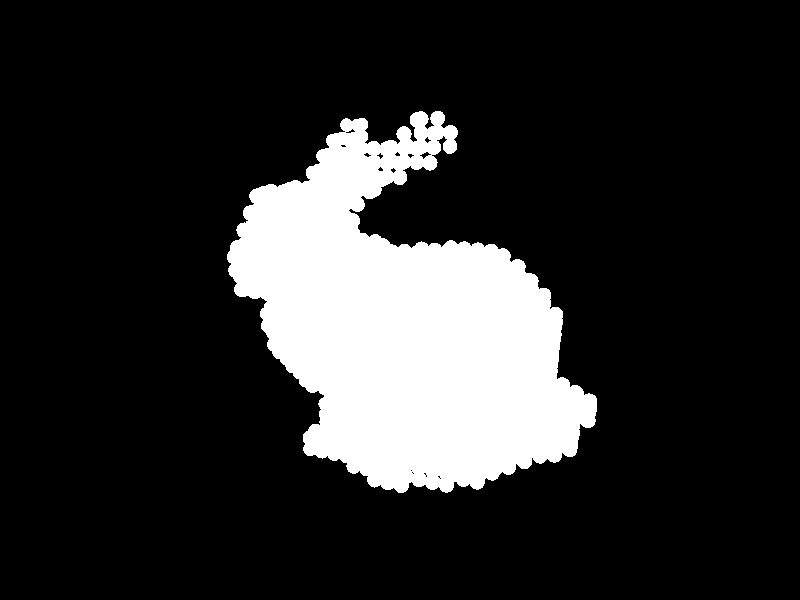 #include "colors.inc"
camera {
  location <5.0e-2, 0.2, 0.25>
  look_at  <-3.0e-2, 0.1, 0.0>
  right    <-1.33, 0, 0>
}
light_source {
  <5.0e-2, 0.2, 0.25>
  color White
}
sphere {
  <-0.019303001,0.18030845,-0.021833297>,0.0033
  texture {
    pigment { color White }
  }
}sphere {
  <-0.025303002,0.18030845,-0.009833296>,0.0033
  texture {
    pigment { color White }
  }
}sphere {
  <-0.025303002,0.18030845,-0.015833296>,0.0033
  texture {
    pigment { color White }
  }
}sphere {
  <-0.013303001,0.17430845,-0.021833297>,0.0033
  texture {
    pigment { color White }
  }
}sphere {
  <-0.019303001,0.17430845,-0.015833296>,0.0033
  texture {
    pigment { color White }
  }
}sphere {
  <-0.019303001,0.17430845,-0.021833297>,0.0033
  texture {
    pigment { color White }
  }
}sphere {
  <-0.025303002,0.17430845,-0.015833296>,0.0033
  texture {
    pigment { color White }
  }
}sphere {
  <-0.031303003,0.17430845,-0.009833296>,0.0033
  texture {
    pigment { color White }
  }
}sphere {
  <-0.06730301,0.17430845,-0.0458333>,0.0033
  texture {
    pigment { color White }
  }
}sphere {
  <-0.06730301,0.17430845,-0.0518333>,0.0033
  texture {
    pigment { color White }
  }
}sphere {
  <-0.07330301,0.17430845,-0.0458333>,0.0033
  texture {
    pigment { color White }
  }
}sphere {
  <-0.013303001,0.16830845,-0.021833297>,0.0033
  texture {
    pigment { color White }
  }
}sphere {
  <-0.019303001,0.16830845,-0.015833296>,0.0033
  texture {
    pigment { color White }
  }
}sphere {
  <-0.025303002,0.16830845,-0.009833296>,0.0033
  texture {
    pigment { color White }
  }
}sphere {
  <-0.025303002,0.16830845,-0.015833296>,0.0033
  texture {
    pigment { color White }
  }
}sphere {
  <-0.031303003,0.16830845,-0.009833296>,0.0033
  texture {
    pigment { color White }
  }
}sphere {
  <-0.031303003,0.16830845,-0.015833296>,0.0033
  texture {
    pigment { color White }
  }
}sphere {
  <-0.037303004,0.16830845,-0.0038332958>,0.0033
  texture {
    pigment { color White }
  }
}sphere {
  <-0.037303004,0.16830845,-0.009833296>,0.0033
  texture {
    pigment { color White }
  }
}sphere {
  <-0.043303005,0.16830845,-0.0038332958>,0.0033
  texture {
    pigment { color White }
  }
}sphere {
  <-0.06730301,0.16830845,-0.0338333>,0.0033
  texture {
    pigment { color White }
  }
}sphere {
  <-0.06730301,0.16830845,-0.0398333>,0.0033
  texture {
    pigment { color White }
  }
}sphere {
  <-0.06730301,0.16830845,-0.0458333>,0.0033
  texture {
    pigment { color White }
  }
}sphere {
  <-0.06730301,0.16830845,-0.0518333>,0.0033
  texture {
    pigment { color White }
  }
}sphere {
  <-0.07330301,0.16830845,-0.027833298>,0.0033
  texture {
    pigment { color White }
  }
}sphere {
  <-0.07330301,0.16830845,-0.0338333>,0.0033
  texture {
    pigment { color White }
  }
}sphere {
  <-0.07330301,0.16830845,-0.0398333>,0.0033
  texture {
    pigment { color White }
  }
}sphere {
  <-0.019303001,0.16230845,-0.009833296>,0.0033
  texture {
    pigment { color White }
  }
}sphere {
  <-0.025303002,0.16230845,-0.009833296>,0.0033
  texture {
    pigment { color White }
  }
}sphere {
  <-0.031303003,0.16230845,-0.0038332958>,0.0033
  texture {
    pigment { color White }
  }
}sphere {
  <-0.031303003,0.16230845,-0.009833296>,0.0033
  texture {
    pigment { color White }
  }
}sphere {
  <-0.037303004,0.16230845,-0.0038332958>,0.0033
  texture {
    pigment { color White }
  }
}sphere {
  <-0.037303004,0.16230845,-0.009833296>,0.0033
  texture {
    pigment { color White }
  }
}sphere {
  <-0.043303005,0.16230845,0.0021667043>,0.0033
  texture {
    pigment { color White }
  }
}sphere {
  <-0.043303005,0.16230845,-0.0038332958>,0.0033
  texture {
    pigment { color White }
  }
}sphere {
  <-0.049303006,0.16230845,0.0021667043>,0.0033
  texture {
    pigment { color White }
  }
}sphere {
  <-0.049303006,0.16230845,-0.0038332958>,0.0033
  texture {
    pigment { color White }
  }
}sphere {
  <-0.06730301,0.16230845,-0.021833297>,0.0033
  texture {
    pigment { color White }
  }
}sphere {
  <-0.06730301,0.16230845,-0.027833298>,0.0033
  texture {
    pigment { color White }
  }
}sphere {
  <-0.06730301,0.16230845,-0.0338333>,0.0033
  texture {
    pigment { color White }
  }
}sphere {
  <-0.06730301,0.16230845,-0.0398333>,0.0033
  texture {
    pigment { color White }
  }
}sphere {
  <-0.06730301,0.16230845,-0.0458333>,0.0033
  texture {
    pigment { color White }
  }
}sphere {
  <-0.06730301,0.16230845,-0.0518333>,0.0033
  texture {
    pigment { color White }
  }
}sphere {
  <-0.07330301,0.16230845,-0.015833296>,0.0033
  texture {
    pigment { color White }
  }
}sphere {
  <-0.07330301,0.16230845,-0.021833297>,0.0033
  texture {
    pigment { color White }
  }
}sphere {
  <-0.07330301,0.16230845,-0.027833298>,0.0033
  texture {
    pigment { color White }
  }
}sphere {
  <-0.07330301,0.16230845,-0.0338333>,0.0033
  texture {
    pigment { color White }
  }
}sphere {
  <-0.031303003,0.15630846,-0.0038332958>,0.0033
  texture {
    pigment { color White }
  }
}sphere {
  <-0.037303004,0.15630846,0.0021667043>,0.0033
  texture {
    pigment { color White }
  }
}sphere {
  <-0.037303004,0.15630846,-0.0038332958>,0.0033
  texture {
    pigment { color White }
  }
}sphere {
  <-0.043303005,0.15630846,0.0021667043>,0.0033
  texture {
    pigment { color White }
  }
}sphere {
  <-0.043303005,0.15630846,-0.0038332958>,0.0033
  texture {
    pigment { color White }
  }
}sphere {
  <-0.049303006,0.15630846,0.008166704>,0.0033
  texture {
    pigment { color White }
  }
}sphere {
  <-0.049303006,0.15630846,0.0021667043>,0.0033
  texture {
    pigment { color White }
  }
}sphere {
  <-0.049303006,0.15630846,-0.0038332958>,0.0033
  texture {
    pigment { color White }
  }
}sphere {
  <-0.055303007,0.15630846,0.008166704>,0.0033
  texture {
    pigment { color White }
  }
}sphere {
  <-0.055303007,0.15630846,0.0021667043>,0.0033
  texture {
    pigment { color White }
  }
}sphere {
  <-0.06730301,0.15630846,-0.0038332958>,0.0033
  texture {
    pigment { color White }
  }
}sphere {
  <-0.06730301,0.15630846,-0.009833296>,0.0033
  texture {
    pigment { color White }
  }
}sphere {
  <-0.06730301,0.15630846,-0.015833296>,0.0033
  texture {
    pigment { color White }
  }
}sphere {
  <-0.06730301,0.15630846,-0.021833297>,0.0033
  texture {
    pigment { color White }
  }
}sphere {
  <-0.06730301,0.15630846,-0.027833298>,0.0033
  texture {
    pigment { color White }
  }
}sphere {
  <-0.06730301,0.15630846,-0.0338333>,0.0033
  texture {
    pigment { color White }
  }
}sphere {
  <-0.06730301,0.15630846,-0.0398333>,0.0033
  texture {
    pigment { color White }
  }
}sphere {
  <-0.06730301,0.15630846,-0.0458333>,0.0033
  texture {
    pigment { color White }
  }
}sphere {
  <-0.07330301,0.15630846,-0.0038332958>,0.0033
  texture {
    pigment { color White }
  }
}sphere {
  <-0.07330301,0.15630846,-0.009833296>,0.0033
  texture {
    pigment { color White }
  }
}sphere {
  <-0.07330301,0.15630846,-0.015833296>,0.0033
  texture {
    pigment { color White }
  }
}sphere {
  <-0.07330301,0.15630846,-0.021833297>,0.0033
  texture {
    pigment { color White }
  }
}sphere {
  <-0.07330301,0.15630846,-0.027833298>,0.0033
  texture {
    pigment { color White }
  }
}sphere {
  <-0.043303005,0.15030846,0.0021667043>,0.0033
  texture {
    pigment { color White }
  }
}sphere {
  <-0.043303005,0.15030846,-0.0038332958>,0.0033
  texture {
    pigment { color White }
  }
}sphere {
  <-0.049303006,0.15030846,0.008166704>,0.0033
  texture {
    pigment { color White }
  }
}sphere {
  <-0.049303006,0.15030846,0.0021667043>,0.0033
  texture {
    pigment { color White }
  }
}sphere {
  <-0.049303006,0.15030846,-0.0038332958>,0.0033
  texture {
    pigment { color White }
  }
}sphere {
  <-0.055303007,0.15030846,0.026166704>,0.0033
  texture {
    pigment { color White }
  }
}sphere {
  <-0.055303007,0.15030846,0.020166704>,0.0033
  texture {
    pigment { color White }
  }
}sphere {
  <-0.055303007,0.15030846,0.014166704>,0.0033
  texture {
    pigment { color White }
  }
}sphere {
  <-0.055303007,0.15030846,0.008166704>,0.0033
  texture {
    pigment { color White }
  }
}sphere {
  <-0.055303007,0.15030846,0.0021667043>,0.0033
  texture {
    pigment { color White }
  }
}sphere {
  <-0.06130301,0.15030846,0.032166705>,0.0033
  texture {
    pigment { color White }
  }
}sphere {
  <-0.06130301,0.15030846,0.026166704>,0.0033
  texture {
    pigment { color White }
  }
}sphere {
  <-0.06130301,0.15030846,0.020166704>,0.0033
  texture {
    pigment { color White }
  }
}sphere {
  <-0.06130301,0.15030846,0.014166704>,0.0033
  texture {
    pigment { color White }
  }
}sphere {
  <-0.06130301,0.15030846,0.008166704>,0.0033
  texture {
    pigment { color White }
  }
}sphere {
  <-0.06130301,0.15030846,0.0021667043>,0.0033
  texture {
    pigment { color White }
  }
}sphere {
  <-0.06730301,0.15030846,0.032166705>,0.0033
  texture {
    pigment { color White }
  }
}sphere {
  <-0.06730301,0.15030846,0.026166704>,0.0033
  texture {
    pigment { color White }
  }
}sphere {
  <-0.06730301,0.15030846,0.020166704>,0.0033
  texture {
    pigment { color White }
  }
}sphere {
  <-0.06730301,0.15030846,0.014166704>,0.0033
  texture {
    pigment { color White }
  }
}sphere {
  <-0.06730301,0.15030846,0.008166704>,0.0033
  texture {
    pigment { color White }
  }
}sphere {
  <-0.06730301,0.15030846,0.0021667043>,0.0033
  texture {
    pigment { color White }
  }
}sphere {
  <-0.06730301,0.15030846,-0.0038332958>,0.0033
  texture {
    pigment { color White }
  }
}sphere {
  <-0.06730301,0.15030846,-0.009833296>,0.0033
  texture {
    pigment { color White }
  }
}sphere {
  <-0.06730301,0.15030846,-0.015833296>,0.0033
  texture {
    pigment { color White }
  }
}sphere {
  <-0.06730301,0.15030846,-0.021833297>,0.0033
  texture {
    pigment { color White }
  }
}sphere {
  <-0.06730301,0.15030846,-0.027833298>,0.0033
  texture {
    pigment { color White }
  }
}sphere {
  <-0.06730301,0.15030846,-0.0338333>,0.0033
  texture {
    pigment { color White }
  }
}sphere {
  <-0.07330301,0.15030846,0.032166705>,0.0033
  texture {
    pigment { color White }
  }
}sphere {
  <-0.07330301,0.15030846,0.026166704>,0.0033
  texture {
    pigment { color White }
  }
}sphere {
  <-0.07330301,0.15030846,0.020166704>,0.0033
  texture {
    pigment { color White }
  }
}sphere {
  <-0.07330301,0.15030846,0.014166704>,0.0033
  texture {
    pigment { color White }
  }
}sphere {
  <-0.07330301,0.15030846,0.008166704>,0.0033
  texture {
    pigment { color White }
  }
}sphere {
  <-0.07330301,0.15030846,0.0021667043>,0.0033
  texture {
    pigment { color White }
  }
}sphere {
  <-0.07330301,0.15030846,-0.0038332958>,0.0033
  texture {
    pigment { color White }
  }
}sphere {
  <-0.07330301,0.15030846,-0.009833296>,0.0033
  texture {
    pigment { color White }
  }
}sphere {
  <-0.07330301,0.15030846,-0.015833296>,0.0033
  texture {
    pigment { color White }
  }
}sphere {
  <-0.07330301,0.15030846,-0.021833297>,0.0033
  texture {
    pigment { color White }
  }
}sphere {
  <-0.07330301,0.15030846,-0.027833298>,0.0033
  texture {
    pigment { color White }
  }
}sphere {
  <-0.079303004,0.15030846,0.032166705>,0.0033
  texture {
    pigment { color White }
  }
}sphere {
  <-0.079303004,0.15030846,0.026166704>,0.0033
  texture {
    pigment { color White }
  }
}sphere {
  <-0.079303004,0.15030846,0.020166704>,0.0033
  texture {
    pigment { color White }
  }
}sphere {
  <-0.079303004,0.15030846,0.014166704>,0.0033
  texture {
    pigment { color White }
  }
}sphere {
  <-0.079303004,0.15030846,0.008166704>,0.0033
  texture {
    pigment { color White }
  }
}sphere {
  <-0.079303004,0.15030846,0.0021667043>,0.0033
  texture {
    pigment { color White }
  }
}sphere {
  <-0.085303,0.15030846,0.026166704>,0.0033
  texture {
    pigment { color White }
  }
}sphere {
  <-0.085303,0.15030846,0.020166704>,0.0033
  texture {
    pigment { color White }
  }
}sphere {
  <-0.085303,0.15030846,0.014166704>,0.0033
  texture {
    pigment { color White }
  }
}sphere {
  <-0.049303006,0.14430846,0.0021667043>,0.0033
  texture {
    pigment { color White }
  }
}sphere {
  <-0.055303007,0.14430846,0.026166704>,0.0033
  texture {
    pigment { color White }
  }
}sphere {
  <-0.055303007,0.14430846,0.020166704>,0.0033
  texture {
    pigment { color White }
  }
}sphere {
  <-0.055303007,0.14430846,0.014166704>,0.0033
  texture {
    pigment { color White }
  }
}sphere {
  <-0.055303007,0.14430846,0.008166704>,0.0033
  texture {
    pigment { color White }
  }
}sphere {
  <-0.055303007,0.14430846,0.0021667043>,0.0033
  texture {
    pigment { color White }
  }
}sphere {
  <-0.06130301,0.14430846,0.032166705>,0.0033
  texture {
    pigment { color White }
  }
}sphere {
  <-0.06130301,0.14430846,0.026166704>,0.0033
  texture {
    pigment { color White }
  }
}sphere {
  <-0.06130301,0.14430846,0.020166704>,0.0033
  texture {
    pigment { color White }
  }
}sphere {
  <-0.06130301,0.14430846,0.014166704>,0.0033
  texture {
    pigment { color White }
  }
}sphere {
  <-0.06130301,0.14430846,0.008166704>,0.0033
  texture {
    pigment { color White }
  }
}sphere {
  <-0.06130301,0.14430846,0.0021667043>,0.0033
  texture {
    pigment { color White }
  }
}sphere {
  <-0.06130301,0.14430846,-0.0038332958>,0.0033
  texture {
    pigment { color White }
  }
}sphere {
  <-0.06730301,0.14430846,0.038166706>,0.0033
  texture {
    pigment { color White }
  }
}sphere {
  <-0.06730301,0.14430846,0.032166705>,0.0033
  texture {
    pigment { color White }
  }
}sphere {
  <-0.06730301,0.14430846,0.026166704>,0.0033
  texture {
    pigment { color White }
  }
}sphere {
  <-0.06730301,0.14430846,0.020166704>,0.0033
  texture {
    pigment { color White }
  }
}sphere {
  <-0.06730301,0.14430846,0.014166704>,0.0033
  texture {
    pigment { color White }
  }
}sphere {
  <-0.06730301,0.14430846,0.008166704>,0.0033
  texture {
    pigment { color White }
  }
}sphere {
  <-0.06730301,0.14430846,0.0021667043>,0.0033
  texture {
    pigment { color White }
  }
}sphere {
  <-0.06730301,0.14430846,-0.0038332958>,0.0033
  texture {
    pigment { color White }
  }
}sphere {
  <-0.06730301,0.14430846,-0.009833296>,0.0033
  texture {
    pigment { color White }
  }
}sphere {
  <-0.06730301,0.14430846,-0.015833296>,0.0033
  texture {
    pigment { color White }
  }
}sphere {
  <-0.07330301,0.14430846,0.038166706>,0.0033
  texture {
    pigment { color White }
  }
}sphere {
  <-0.07330301,0.14430846,0.032166705>,0.0033
  texture {
    pigment { color White }
  }
}sphere {
  <-0.07330301,0.14430846,0.026166704>,0.0033
  texture {
    pigment { color White }
  }
}sphere {
  <-0.07330301,0.14430846,0.020166704>,0.0033
  texture {
    pigment { color White }
  }
}sphere {
  <-0.07330301,0.14430846,0.014166704>,0.0033
  texture {
    pigment { color White }
  }
}sphere {
  <-0.07330301,0.14430846,0.008166704>,0.0033
  texture {
    pigment { color White }
  }
}sphere {
  <-0.07330301,0.14430846,0.0021667043>,0.0033
  texture {
    pigment { color White }
  }
}sphere {
  <-0.07330301,0.14430846,-0.0038332958>,0.0033
  texture {
    pigment { color White }
  }
}sphere {
  <-0.07330301,0.14430846,-0.009833296>,0.0033
  texture {
    pigment { color White }
  }
}sphere {
  <-0.079303004,0.14430846,0.038166706>,0.0033
  texture {
    pigment { color White }
  }
}sphere {
  <-0.079303004,0.14430846,0.032166705>,0.0033
  texture {
    pigment { color White }
  }
}sphere {
  <-0.079303004,0.14430846,0.026166704>,0.0033
  texture {
    pigment { color White }
  }
}sphere {
  <-0.079303004,0.14430846,0.020166704>,0.0033
  texture {
    pigment { color White }
  }
}sphere {
  <-0.079303004,0.14430846,0.014166704>,0.0033
  texture {
    pigment { color White }
  }
}sphere {
  <-0.079303004,0.14430846,0.008166704>,0.0033
  texture {
    pigment { color White }
  }
}sphere {
  <-0.079303004,0.14430846,0.0021667043>,0.0033
  texture {
    pigment { color White }
  }
}sphere {
  <-0.085303,0.14430846,0.032166705>,0.0033
  texture {
    pigment { color White }
  }
}sphere {
  <-0.085303,0.14430846,0.026166704>,0.0033
  texture {
    pigment { color White }
  }
}sphere {
  <-0.085303,0.14430846,0.020166704>,0.0033
  texture {
    pigment { color White }
  }
}sphere {
  <-0.085303,0.14430846,0.014166704>,0.0033
  texture {
    pigment { color White }
  }
}sphere {
  <-0.085303,0.14430846,0.008166704>,0.0033
  texture {
    pigment { color White }
  }
}sphere {
  <-0.049303006,0.13830847,0.008166704>,0.0033
  texture {
    pigment { color White }
  }
}sphere {
  <-0.055303007,0.13830847,0.026166704>,0.0033
  texture {
    pigment { color White }
  }
}sphere {
  <-0.055303007,0.13830847,0.020166704>,0.0033
  texture {
    pigment { color White }
  }
}sphere {
  <-0.055303007,0.13830847,0.014166704>,0.0033
  texture {
    pigment { color White }
  }
}sphere {
  <-0.055303007,0.13830847,0.008166704>,0.0033
  texture {
    pigment { color White }
  }
}sphere {
  <-0.055303007,0.13830847,0.0021667043>,0.0033
  texture {
    pigment { color White }
  }
}sphere {
  <-0.06130301,0.13830847,0.032166705>,0.0033
  texture {
    pigment { color White }
  }
}sphere {
  <-0.06130301,0.13830847,0.026166704>,0.0033
  texture {
    pigment { color White }
  }
}sphere {
  <-0.06130301,0.13830847,0.020166704>,0.0033
  texture {
    pigment { color White }
  }
}sphere {
  <-0.06130301,0.13830847,0.014166704>,0.0033
  texture {
    pigment { color White }
  }
}sphere {
  <-0.06130301,0.13830847,0.008166704>,0.0033
  texture {
    pigment { color White }
  }
}sphere {
  <-0.06130301,0.13830847,0.0021667043>,0.0033
  texture {
    pigment { color White }
  }
}sphere {
  <-0.06130301,0.13830847,-0.0038332958>,0.0033
  texture {
    pigment { color White }
  }
}sphere {
  <-0.06730301,0.13830847,0.044166707>,0.0033
  texture {
    pigment { color White }
  }
}sphere {
  <-0.06730301,0.13830847,0.038166706>,0.0033
  texture {
    pigment { color White }
  }
}sphere {
  <-0.06730301,0.13830847,0.032166705>,0.0033
  texture {
    pigment { color White }
  }
}sphere {
  <-0.06730301,0.13830847,0.026166704>,0.0033
  texture {
    pigment { color White }
  }
}sphere {
  <-0.06730301,0.13830847,0.020166704>,0.0033
  texture {
    pigment { color White }
  }
}sphere {
  <-0.06730301,0.13830847,0.014166704>,0.0033
  texture {
    pigment { color White }
  }
}sphere {
  <-0.06730301,0.13830847,0.008166704>,0.0033
  texture {
    pigment { color White }
  }
}sphere {
  <-0.06730301,0.13830847,0.0021667043>,0.0033
  texture {
    pigment { color White }
  }
}sphere {
  <-0.06730301,0.13830847,-0.0038332958>,0.0033
  texture {
    pigment { color White }
  }
}sphere {
  <-0.07330301,0.13830847,0.044166707>,0.0033
  texture {
    pigment { color White }
  }
}sphere {
  <-0.07330301,0.13830847,0.038166706>,0.0033
  texture {
    pigment { color White }
  }
}sphere {
  <-0.07330301,0.13830847,0.032166705>,0.0033
  texture {
    pigment { color White }
  }
}sphere {
  <-0.07330301,0.13830847,0.026166704>,0.0033
  texture {
    pigment { color White }
  }
}sphere {
  <-0.07330301,0.13830847,0.020166704>,0.0033
  texture {
    pigment { color White }
  }
}sphere {
  <-0.07330301,0.13830847,0.014166704>,0.0033
  texture {
    pigment { color White }
  }
}sphere {
  <-0.07330301,0.13830847,0.008166704>,0.0033
  texture {
    pigment { color White }
  }
}sphere {
  <-0.07330301,0.13830847,0.0021667043>,0.0033
  texture {
    pigment { color White }
  }
}sphere {
  <-0.07330301,0.13830847,-0.0038332958>,0.0033
  texture {
    pigment { color White }
  }
}sphere {
  <-0.079303004,0.13830847,0.044166707>,0.0033
  texture {
    pigment { color White }
  }
}sphere {
  <-0.079303004,0.13830847,0.038166706>,0.0033
  texture {
    pigment { color White }
  }
}sphere {
  <-0.079303004,0.13830847,0.032166705>,0.0033
  texture {
    pigment { color White }
  }
}sphere {
  <-0.079303004,0.13830847,0.026166704>,0.0033
  texture {
    pigment { color White }
  }
}sphere {
  <-0.079303004,0.13830847,0.020166704>,0.0033
  texture {
    pigment { color White }
  }
}sphere {
  <-0.079303004,0.13830847,0.014166704>,0.0033
  texture {
    pigment { color White }
  }
}sphere {
  <-0.079303004,0.13830847,0.008166704>,0.0033
  texture {
    pigment { color White }
  }
}sphere {
  <-0.079303004,0.13830847,0.0021667043>,0.0033
  texture {
    pigment { color White }
  }
}sphere {
  <-0.079303004,0.13830847,-0.0038332958>,0.0033
  texture {
    pigment { color White }
  }
}sphere {
  <-0.085303,0.13830847,0.038166706>,0.0033
  texture {
    pigment { color White }
  }
}sphere {
  <-0.085303,0.13830847,0.032166705>,0.0033
  texture {
    pigment { color White }
  }
}sphere {
  <-0.085303,0.13830847,0.026166704>,0.0033
  texture {
    pigment { color White }
  }
}sphere {
  <-0.085303,0.13830847,0.020166704>,0.0033
  texture {
    pigment { color White }
  }
}sphere {
  <-0.085303,0.13830847,0.014166704>,0.0033
  texture {
    pigment { color White }
  }
}sphere {
  <-0.085303,0.13830847,0.008166704>,0.0033
  texture {
    pigment { color White }
  }
}sphere {
  <-0.049303006,0.13230847,0.020166704>,0.0033
  texture {
    pigment { color White }
  }
}sphere {
  <-0.049303006,0.13230847,0.014166704>,0.0033
  texture {
    pigment { color White }
  }
}sphere {
  <-0.049303006,0.13230847,0.008166704>,0.0033
  texture {
    pigment { color White }
  }
}sphere {
  <-0.055303007,0.13230847,0.032166705>,0.0033
  texture {
    pigment { color White }
  }
}sphere {
  <-0.055303007,0.13230847,0.026166704>,0.0033
  texture {
    pigment { color White }
  }
}sphere {
  <-0.055303007,0.13230847,0.020166704>,0.0033
  texture {
    pigment { color White }
  }
}sphere {
  <-0.055303007,0.13230847,0.014166704>,0.0033
  texture {
    pigment { color White }
  }
}sphere {
  <-0.055303007,0.13230847,0.008166704>,0.0033
  texture {
    pigment { color White }
  }
}sphere {
  <-0.055303007,0.13230847,0.0021667043>,0.0033
  texture {
    pigment { color White }
  }
}sphere {
  <-0.055303007,0.13230847,-0.0038332958>,0.0033
  texture {
    pigment { color White }
  }
}sphere {
  <-0.06130301,0.13230847,0.038166706>,0.0033
  texture {
    pigment { color White }
  }
}sphere {
  <-0.06130301,0.13230847,0.032166705>,0.0033
  texture {
    pigment { color White }
  }
}sphere {
  <-0.06130301,0.13230847,0.026166704>,0.0033
  texture {
    pigment { color White }
  }
}sphere {
  <-0.06130301,0.13230847,0.020166704>,0.0033
  texture {
    pigment { color White }
  }
}sphere {
  <-0.06130301,0.13230847,0.014166704>,0.0033
  texture {
    pigment { color White }
  }
}sphere {
  <-0.06130301,0.13230847,0.008166704>,0.0033
  texture {
    pigment { color White }
  }
}sphere {
  <-0.06130301,0.13230847,0.0021667043>,0.0033
  texture {
    pigment { color White }
  }
}sphere {
  <-0.06130301,0.13230847,-0.0038332958>,0.0033
  texture {
    pigment { color White }
  }
}sphere {
  <-0.06730301,0.13230847,0.044166707>,0.0033
  texture {
    pigment { color White }
  }
}sphere {
  <-0.06730301,0.13230847,0.038166706>,0.0033
  texture {
    pigment { color White }
  }
}sphere {
  <-0.06730301,0.13230847,0.032166705>,0.0033
  texture {
    pigment { color White }
  }
}sphere {
  <-0.06730301,0.13230847,0.026166704>,0.0033
  texture {
    pigment { color White }
  }
}sphere {
  <-0.06730301,0.13230847,0.020166704>,0.0033
  texture {
    pigment { color White }
  }
}sphere {
  <-0.06730301,0.13230847,0.014166704>,0.0033
  texture {
    pigment { color White }
  }
}sphere {
  <-0.06730301,0.13230847,0.008166704>,0.0033
  texture {
    pigment { color White }
  }
}sphere {
  <-0.06730301,0.13230847,0.0021667043>,0.0033
  texture {
    pigment { color White }
  }
}sphere {
  <-0.06730301,0.13230847,-0.0038332958>,0.0033
  texture {
    pigment { color White }
  }
}sphere {
  <-0.07330301,0.13230847,0.050166707>,0.0033
  texture {
    pigment { color White }
  }
}sphere {
  <-0.07330301,0.13230847,0.044166707>,0.0033
  texture {
    pigment { color White }
  }
}sphere {
  <-0.07330301,0.13230847,0.038166706>,0.0033
  texture {
    pigment { color White }
  }
}sphere {
  <-0.07330301,0.13230847,0.032166705>,0.0033
  texture {
    pigment { color White }
  }
}sphere {
  <-0.07330301,0.13230847,0.026166704>,0.0033
  texture {
    pigment { color White }
  }
}sphere {
  <-0.07330301,0.13230847,0.020166704>,0.0033
  texture {
    pigment { color White }
  }
}sphere {
  <-0.07330301,0.13230847,0.014166704>,0.0033
  texture {
    pigment { color White }
  }
}sphere {
  <-0.07330301,0.13230847,0.008166704>,0.0033
  texture {
    pigment { color White }
  }
}sphere {
  <-0.07330301,0.13230847,0.0021667043>,0.0033
  texture {
    pigment { color White }
  }
}sphere {
  <-0.07330301,0.13230847,-0.0038332958>,0.0033
  texture {
    pigment { color White }
  }
}sphere {
  <-0.079303004,0.13230847,0.050166707>,0.0033
  texture {
    pigment { color White }
  }
}sphere {
  <-0.079303004,0.13230847,0.044166707>,0.0033
  texture {
    pigment { color White }
  }
}sphere {
  <-0.079303004,0.13230847,0.038166706>,0.0033
  texture {
    pigment { color White }
  }
}sphere {
  <-0.079303004,0.13230847,0.032166705>,0.0033
  texture {
    pigment { color White }
  }
}sphere {
  <-0.079303004,0.13230847,0.026166704>,0.0033
  texture {
    pigment { color White }
  }
}sphere {
  <-0.079303004,0.13230847,0.020166704>,0.0033
  texture {
    pigment { color White }
  }
}sphere {
  <-0.079303004,0.13230847,0.014166704>,0.0033
  texture {
    pigment { color White }
  }
}sphere {
  <-0.079303004,0.13230847,0.008166704>,0.0033
  texture {
    pigment { color White }
  }
}sphere {
  <-0.079303004,0.13230847,0.0021667043>,0.0033
  texture {
    pigment { color White }
  }
}sphere {
  <-0.079303004,0.13230847,-0.0038332958>,0.0033
  texture {
    pigment { color White }
  }
}sphere {
  <-0.085303,0.13230847,0.044166707>,0.0033
  texture {
    pigment { color White }
  }
}sphere {
  <-0.085303,0.13230847,0.038166706>,0.0033
  texture {
    pigment { color White }
  }
}sphere {
  <-0.085303,0.13230847,0.032166705>,0.0033
  texture {
    pigment { color White }
  }
}sphere {
  <-0.085303,0.13230847,0.026166704>,0.0033
  texture {
    pigment { color White }
  }
}sphere {
  <-0.085303,0.13230847,0.020166704>,0.0033
  texture {
    pigment { color White }
  }
}sphere {
  <-0.085303,0.13230847,0.014166704>,0.0033
  texture {
    pigment { color White }
  }
}sphere {
  <-0.085303,0.13230847,0.008166704>,0.0033
  texture {
    pigment { color White }
  }
}sphere {
  <-0.085303,0.13230847,0.0021667043>,0.0033
  texture {
    pigment { color White }
  }
}sphere {
  <-0.091303,0.13230847,0.020166704>,0.0033
  texture {
    pigment { color White }
  }
}sphere {
  <-0.091303,0.13230847,0.014166704>,0.0033
  texture {
    pigment { color White }
  }
}sphere {
  <0.016696999,0.12630847,0.020166704>,0.0033
  texture {
    pigment { color White }
  }
}sphere {
  <0.016696999,0.12630847,0.014166704>,0.0033
  texture {
    pigment { color White }
  }
}sphere {
  <0.016696999,0.12630847,0.008166704>,0.0033
  texture {
    pigment { color White }
  }
}sphere {
  <0.016696999,0.12630847,0.0021667043>,0.0033
  texture {
    pigment { color White }
  }
}sphere {
  <0.010696999,0.12630847,0.026166704>,0.0033
  texture {
    pigment { color White }
  }
}sphere {
  <0.010696999,0.12630847,0.020166704>,0.0033
  texture {
    pigment { color White }
  }
}sphere {
  <0.010696999,0.12630847,0.014166704>,0.0033
  texture {
    pigment { color White }
  }
}sphere {
  <0.010696999,0.12630847,0.008166704>,0.0033
  texture {
    pigment { color White }
  }
}sphere {
  <0.010696999,0.12630847,0.0021667043>,0.0033
  texture {
    pigment { color White }
  }
}sphere {
  <0.010696999,0.12630847,-0.0038332958>,0.0033
  texture {
    pigment { color White }
  }
}sphere {
  <0.0046969987,0.12630847,0.026166704>,0.0033
  texture {
    pigment { color White }
  }
}sphere {
  <0.0046969987,0.12630847,0.020166704>,0.0033
  texture {
    pigment { color White }
  }
}sphere {
  <0.0046969987,0.12630847,0.014166704>,0.0033
  texture {
    pigment { color White }
  }
}sphere {
  <0.0046969987,0.12630847,0.008166704>,0.0033
  texture {
    pigment { color White }
  }
}sphere {
  <0.0046969987,0.12630847,0.0021667043>,0.0033
  texture {
    pigment { color White }
  }
}sphere {
  <0.0046969987,0.12630847,-0.0038332958>,0.0033
  texture {
    pigment { color White }
  }
}sphere {
  <-0.0013030013,0.12630847,0.026166704>,0.0033
  texture {
    pigment { color White }
  }
}sphere {
  <-0.0013030013,0.12630847,0.020166704>,0.0033
  texture {
    pigment { color White }
  }
}sphere {
  <-0.0013030013,0.12630847,0.014166704>,0.0033
  texture {
    pigment { color White }
  }
}sphere {
  <-0.0013030013,0.12630847,0.008166704>,0.0033
  texture {
    pigment { color White }
  }
}sphere {
  <-0.0013030013,0.12630847,0.0021667043>,0.0033
  texture {
    pigment { color White }
  }
}sphere {
  <-0.0013030013,0.12630847,-0.0038332958>,0.0033
  texture {
    pigment { color White }
  }
}sphere {
  <-0.0073030014,0.12630847,0.026166704>,0.0033
  texture {
    pigment { color White }
  }
}sphere {
  <-0.0073030014,0.12630847,0.020166704>,0.0033
  texture {
    pigment { color White }
  }
}sphere {
  <-0.0073030014,0.12630847,0.014166704>,0.0033
  texture {
    pigment { color White }
  }
}sphere {
  <-0.0073030014,0.12630847,0.008166704>,0.0033
  texture {
    pigment { color White }
  }
}sphere {
  <-0.0073030014,0.12630847,0.0021667043>,0.0033
  texture {
    pigment { color White }
  }
}sphere {
  <-0.0073030014,0.12630847,-0.0038332958>,0.0033
  texture {
    pigment { color White }
  }
}sphere {
  <-0.013303001,0.12630847,0.026166704>,0.0033
  texture {
    pigment { color White }
  }
}sphere {
  <-0.013303001,0.12630847,0.020166704>,0.0033
  texture {
    pigment { color White }
  }
}sphere {
  <-0.013303001,0.12630847,0.014166704>,0.0033
  texture {
    pigment { color White }
  }
}sphere {
  <-0.013303001,0.12630847,0.008166704>,0.0033
  texture {
    pigment { color White }
  }
}sphere {
  <-0.013303001,0.12630847,0.0021667043>,0.0033
  texture {
    pigment { color White }
  }
}sphere {
  <-0.019303001,0.12630847,0.020166704>,0.0033
  texture {
    pigment { color White }
  }
}sphere {
  <-0.019303001,0.12630847,0.014166704>,0.0033
  texture {
    pigment { color White }
  }
}sphere {
  <-0.019303001,0.12630847,0.008166704>,0.0033
  texture {
    pigment { color White }
  }
}sphere {
  <-0.019303001,0.12630847,0.0021667043>,0.0033
  texture {
    pigment { color White }
  }
}sphere {
  <-0.025303002,0.12630847,0.008166704>,0.0033
  texture {
    pigment { color White }
  }
}sphere {
  <-0.031303003,0.12630847,0.014166704>,0.0033
  texture {
    pigment { color White }
  }
}sphere {
  <-0.037303004,0.12630847,0.014166704>,0.0033
  texture {
    pigment { color White }
  }
}sphere {
  <-0.037303004,0.12630847,0.008166704>,0.0033
  texture {
    pigment { color White }
  }
}sphere {
  <-0.037303004,0.12630847,0.0021667043>,0.0033
  texture {
    pigment { color White }
  }
}sphere {
  <-0.043303005,0.12630847,0.020166704>,0.0033
  texture {
    pigment { color White }
  }
}sphere {
  <-0.043303005,0.12630847,0.014166704>,0.0033
  texture {
    pigment { color White }
  }
}sphere {
  <-0.043303005,0.12630847,0.008166704>,0.0033
  texture {
    pigment { color White }
  }
}sphere {
  <-0.043303005,0.12630847,0.0021667043>,0.0033
  texture {
    pigment { color White }
  }
}sphere {
  <-0.043303005,0.12630847,-0.0038332958>,0.0033
  texture {
    pigment { color White }
  }
}sphere {
  <-0.049303006,0.12630847,0.026166704>,0.0033
  texture {
    pigment { color White }
  }
}sphere {
  <-0.049303006,0.12630847,0.020166704>,0.0033
  texture {
    pigment { color White }
  }
}sphere {
  <-0.049303006,0.12630847,0.014166704>,0.0033
  texture {
    pigment { color White }
  }
}sphere {
  <-0.049303006,0.12630847,0.008166704>,0.0033
  texture {
    pigment { color White }
  }
}sphere {
  <-0.049303006,0.12630847,0.0021667043>,0.0033
  texture {
    pigment { color White }
  }
}sphere {
  <-0.049303006,0.12630847,-0.0038332958>,0.0033
  texture {
    pigment { color White }
  }
}sphere {
  <-0.055303007,0.12630847,0.032166705>,0.0033
  texture {
    pigment { color White }
  }
}sphere {
  <-0.055303007,0.12630847,0.026166704>,0.0033
  texture {
    pigment { color White }
  }
}sphere {
  <-0.055303007,0.12630847,0.020166704>,0.0033
  texture {
    pigment { color White }
  }
}sphere {
  <-0.055303007,0.12630847,0.014166704>,0.0033
  texture {
    pigment { color White }
  }
}sphere {
  <-0.055303007,0.12630847,0.008166704>,0.0033
  texture {
    pigment { color White }
  }
}sphere {
  <-0.055303007,0.12630847,0.0021667043>,0.0033
  texture {
    pigment { color White }
  }
}sphere {
  <-0.055303007,0.12630847,-0.0038332958>,0.0033
  texture {
    pigment { color White }
  }
}sphere {
  <-0.06130301,0.12630847,0.038166706>,0.0033
  texture {
    pigment { color White }
  }
}sphere {
  <-0.06130301,0.12630847,0.032166705>,0.0033
  texture {
    pigment { color White }
  }
}sphere {
  <-0.06130301,0.12630847,0.026166704>,0.0033
  texture {
    pigment { color White }
  }
}sphere {
  <-0.06130301,0.12630847,0.020166704>,0.0033
  texture {
    pigment { color White }
  }
}sphere {
  <-0.06130301,0.12630847,0.014166704>,0.0033
  texture {
    pigment { color White }
  }
}sphere {
  <-0.06130301,0.12630847,0.008166704>,0.0033
  texture {
    pigment { color White }
  }
}sphere {
  <-0.06130301,0.12630847,0.0021667043>,0.0033
  texture {
    pigment { color White }
  }
}sphere {
  <-0.06130301,0.12630847,-0.0038332958>,0.0033
  texture {
    pigment { color White }
  }
}sphere {
  <-0.06730301,0.12630847,0.044166707>,0.0033
  texture {
    pigment { color White }
  }
}sphere {
  <-0.06730301,0.12630847,0.038166706>,0.0033
  texture {
    pigment { color White }
  }
}sphere {
  <-0.06730301,0.12630847,0.032166705>,0.0033
  texture {
    pigment { color White }
  }
}sphere {
  <-0.06730301,0.12630847,0.026166704>,0.0033
  texture {
    pigment { color White }
  }
}sphere {
  <-0.06730301,0.12630847,0.020166704>,0.0033
  texture {
    pigment { color White }
  }
}sphere {
  <-0.06730301,0.12630847,0.014166704>,0.0033
  texture {
    pigment { color White }
  }
}sphere {
  <-0.06730301,0.12630847,0.008166704>,0.0033
  texture {
    pigment { color White }
  }
}sphere {
  <-0.06730301,0.12630847,0.0021667043>,0.0033
  texture {
    pigment { color White }
  }
}sphere {
  <-0.06730301,0.12630847,-0.0038332958>,0.0033
  texture {
    pigment { color White }
  }
}sphere {
  <-0.07330301,0.12630847,0.050166707>,0.0033
  texture {
    pigment { color White }
  }
}sphere {
  <-0.07330301,0.12630847,0.044166707>,0.0033
  texture {
    pigment { color White }
  }
}sphere {
  <-0.07330301,0.12630847,0.038166706>,0.0033
  texture {
    pigment { color White }
  }
}sphere {
  <-0.07330301,0.12630847,0.032166705>,0.0033
  texture {
    pigment { color White }
  }
}sphere {
  <-0.07330301,0.12630847,0.026166704>,0.0033
  texture {
    pigment { color White }
  }
}sphere {
  <-0.07330301,0.12630847,0.020166704>,0.0033
  texture {
    pigment { color White }
  }
}sphere {
  <-0.07330301,0.12630847,0.014166704>,0.0033
  texture {
    pigment { color White }
  }
}sphere {
  <-0.07330301,0.12630847,0.008166704>,0.0033
  texture {
    pigment { color White }
  }
}sphere {
  <-0.07330301,0.12630847,0.0021667043>,0.0033
  texture {
    pigment { color White }
  }
}sphere {
  <-0.07330301,0.12630847,-0.0038332958>,0.0033
  texture {
    pigment { color White }
  }
}sphere {
  <-0.079303004,0.12630847,0.050166707>,0.0033
  texture {
    pigment { color White }
  }
}sphere {
  <-0.079303004,0.12630847,0.044166707>,0.0033
  texture {
    pigment { color White }
  }
}sphere {
  <-0.079303004,0.12630847,0.038166706>,0.0033
  texture {
    pigment { color White }
  }
}sphere {
  <-0.079303004,0.12630847,0.032166705>,0.0033
  texture {
    pigment { color White }
  }
}sphere {
  <-0.079303004,0.12630847,0.026166704>,0.0033
  texture {
    pigment { color White }
  }
}sphere {
  <-0.079303004,0.12630847,0.020166704>,0.0033
  texture {
    pigment { color White }
  }
}sphere {
  <-0.079303004,0.12630847,0.014166704>,0.0033
  texture {
    pigment { color White }
  }
}sphere {
  <-0.079303004,0.12630847,0.008166704>,0.0033
  texture {
    pigment { color White }
  }
}sphere {
  <-0.079303004,0.12630847,0.0021667043>,0.0033
  texture {
    pigment { color White }
  }
}sphere {
  <-0.079303004,0.12630847,-0.0038332958>,0.0033
  texture {
    pigment { color White }
  }
}sphere {
  <-0.085303,0.12630847,0.044166707>,0.0033
  texture {
    pigment { color White }
  }
}sphere {
  <-0.085303,0.12630847,0.038166706>,0.0033
  texture {
    pigment { color White }
  }
}sphere {
  <-0.085303,0.12630847,0.032166705>,0.0033
  texture {
    pigment { color White }
  }
}sphere {
  <-0.085303,0.12630847,0.026166704>,0.0033
  texture {
    pigment { color White }
  }
}sphere {
  <-0.085303,0.12630847,0.020166704>,0.0033
  texture {
    pigment { color White }
  }
}sphere {
  <-0.085303,0.12630847,0.014166704>,0.0033
  texture {
    pigment { color White }
  }
}sphere {
  <-0.085303,0.12630847,0.008166704>,0.0033
  texture {
    pigment { color White }
  }
}sphere {
  <-0.085303,0.12630847,0.0021667043>,0.0033
  texture {
    pigment { color White }
  }
}sphere {
  <-0.091303,0.12630847,0.038166706>,0.0033
  texture {
    pigment { color White }
  }
}sphere {
  <-0.091303,0.12630847,0.032166705>,0.0033
  texture {
    pigment { color White }
  }
}sphere {
  <-0.091303,0.12630847,0.026166704>,0.0033
  texture {
    pigment { color White }
  }
}sphere {
  <-0.091303,0.12630847,0.020166704>,0.0033
  texture {
    pigment { color White }
  }
}sphere {
  <-0.091303,0.12630847,0.014166704>,0.0033
  texture {
    pigment { color White }
  }
}sphere {
  <-0.091303,0.12630847,0.008166704>,0.0033
  texture {
    pigment { color White }
  }
}sphere {
  <0.028696999,0.12030847,0.014166704>,0.0033
  texture {
    pigment { color White }
  }
}sphere {
  <0.022696998,0.12030847,0.026166704>,0.0033
  texture {
    pigment { color White }
  }
}sphere {
  <0.022696998,0.12030847,0.020166704>,0.0033
  texture {
    pigment { color White }
  }
}sphere {
  <0.022696998,0.12030847,0.014166704>,0.0033
  texture {
    pigment { color White }
  }
}sphere {
  <0.022696998,0.12030847,0.008166704>,0.0033
  texture {
    pigment { color White }
  }
}sphere {
  <0.022696998,0.12030847,0.0021667043>,0.0033
  texture {
    pigment { color White }
  }
}sphere {
  <0.022696998,0.12030847,-0.0038332958>,0.0033
  texture {
    pigment { color White }
  }
}sphere {
  <0.016696999,0.12030847,0.032166705>,0.0033
  texture {
    pigment { color White }
  }
}sphere {
  <0.016696999,0.12030847,0.026166704>,0.0033
  texture {
    pigment { color White }
  }
}sphere {
  <0.016696999,0.12030847,0.020166704>,0.0033
  texture {
    pigment { color White }
  }
}sphere {
  <0.016696999,0.12030847,0.014166704>,0.0033
  texture {
    pigment { color White }
  }
}sphere {
  <0.016696999,0.12030847,0.008166704>,0.0033
  texture {
    pigment { color White }
  }
}sphere {
  <0.016696999,0.12030847,0.0021667043>,0.0033
  texture {
    pigment { color White }
  }
}sphere {
  <0.016696999,0.12030847,-0.0038332958>,0.0033
  texture {
    pigment { color White }
  }
}sphere {
  <0.010696999,0.12030847,0.032166705>,0.0033
  texture {
    pigment { color White }
  }
}sphere {
  <0.010696999,0.12030847,0.026166704>,0.0033
  texture {
    pigment { color White }
  }
}sphere {
  <0.010696999,0.12030847,0.020166704>,0.0033
  texture {
    pigment { color White }
  }
}sphere {
  <0.010696999,0.12030847,0.014166704>,0.0033
  texture {
    pigment { color White }
  }
}sphere {
  <0.010696999,0.12030847,0.008166704>,0.0033
  texture {
    pigment { color White }
  }
}sphere {
  <0.010696999,0.12030847,0.0021667043>,0.0033
  texture {
    pigment { color White }
  }
}sphere {
  <0.010696999,0.12030847,-0.0038332958>,0.0033
  texture {
    pigment { color White }
  }
}sphere {
  <0.010696999,0.12030847,-0.009833296>,0.0033
  texture {
    pigment { color White }
  }
}sphere {
  <0.0046969987,0.12030847,0.032166705>,0.0033
  texture {
    pigment { color White }
  }
}sphere {
  <0.0046969987,0.12030847,0.026166704>,0.0033
  texture {
    pigment { color White }
  }
}sphere {
  <0.0046969987,0.12030847,0.020166704>,0.0033
  texture {
    pigment { color White }
  }
}sphere {
  <0.0046969987,0.12030847,0.014166704>,0.0033
  texture {
    pigment { color White }
  }
}sphere {
  <0.0046969987,0.12030847,0.008166704>,0.0033
  texture {
    pigment { color White }
  }
}sphere {
  <0.0046969987,0.12030847,0.0021667043>,0.0033
  texture {
    pigment { color White }
  }
}sphere {
  <0.0046969987,0.12030847,-0.0038332958>,0.0033
  texture {
    pigment { color White }
  }
}sphere {
  <0.0046969987,0.12030847,-0.009833296>,0.0033
  texture {
    pigment { color White }
  }
}sphere {
  <-0.0013030013,0.12030847,0.032166705>,0.0033
  texture {
    pigment { color White }
  }
}sphere {
  <-0.0013030013,0.12030847,0.026166704>,0.0033
  texture {
    pigment { color White }
  }
}sphere {
  <-0.0013030013,0.12030847,0.020166704>,0.0033
  texture {
    pigment { color White }
  }
}sphere {
  <-0.0013030013,0.12030847,0.014166704>,0.0033
  texture {
    pigment { color White }
  }
}sphere {
  <-0.0013030013,0.12030847,0.008166704>,0.0033
  texture {
    pigment { color White }
  }
}sphere {
  <-0.0013030013,0.12030847,0.0021667043>,0.0033
  texture {
    pigment { color White }
  }
}sphere {
  <-0.0013030013,0.12030847,-0.0038332958>,0.0033
  texture {
    pigment { color White }
  }
}sphere {
  <-0.0013030013,0.12030847,-0.009833296>,0.0033
  texture {
    pigment { color White }
  }
}sphere {
  <-0.0073030014,0.12030847,0.032166705>,0.0033
  texture {
    pigment { color White }
  }
}sphere {
  <-0.0073030014,0.12030847,0.026166704>,0.0033
  texture {
    pigment { color White }
  }
}sphere {
  <-0.0073030014,0.12030847,0.020166704>,0.0033
  texture {
    pigment { color White }
  }
}sphere {
  <-0.0073030014,0.12030847,0.014166704>,0.0033
  texture {
    pigment { color White }
  }
}sphere {
  <-0.0073030014,0.12030847,0.008166704>,0.0033
  texture {
    pigment { color White }
  }
}sphere {
  <-0.0073030014,0.12030847,0.0021667043>,0.0033
  texture {
    pigment { color White }
  }
}sphere {
  <-0.0073030014,0.12030847,-0.0038332958>,0.0033
  texture {
    pigment { color White }
  }
}sphere {
  <-0.0073030014,0.12030847,-0.009833296>,0.0033
  texture {
    pigment { color White }
  }
}sphere {
  <-0.013303001,0.12030847,0.032166705>,0.0033
  texture {
    pigment { color White }
  }
}sphere {
  <-0.013303001,0.12030847,0.026166704>,0.0033
  texture {
    pigment { color White }
  }
}sphere {
  <-0.013303001,0.12030847,0.020166704>,0.0033
  texture {
    pigment { color White }
  }
}sphere {
  <-0.013303001,0.12030847,0.014166704>,0.0033
  texture {
    pigment { color White }
  }
}sphere {
  <-0.013303001,0.12030847,0.008166704>,0.0033
  texture {
    pigment { color White }
  }
}sphere {
  <-0.013303001,0.12030847,0.0021667043>,0.0033
  texture {
    pigment { color White }
  }
}sphere {
  <-0.013303001,0.12030847,-0.0038332958>,0.0033
  texture {
    pigment { color White }
  }
}sphere {
  <-0.013303001,0.12030847,-0.009833296>,0.0033
  texture {
    pigment { color White }
  }
}sphere {
  <-0.019303001,0.12030847,0.026166704>,0.0033
  texture {
    pigment { color White }
  }
}sphere {
  <-0.019303001,0.12030847,0.020166704>,0.0033
  texture {
    pigment { color White }
  }
}sphere {
  <-0.019303001,0.12030847,0.014166704>,0.0033
  texture {
    pigment { color White }
  }
}sphere {
  <-0.019303001,0.12030847,0.008166704>,0.0033
  texture {
    pigment { color White }
  }
}sphere {
  <-0.019303001,0.12030847,0.0021667043>,0.0033
  texture {
    pigment { color White }
  }
}sphere {
  <-0.019303001,0.12030847,-0.0038332958>,0.0033
  texture {
    pigment { color White }
  }
}sphere {
  <-0.019303001,0.12030847,-0.009833296>,0.0033
  texture {
    pigment { color White }
  }
}sphere {
  <-0.025303002,0.12030847,0.026166704>,0.0033
  texture {
    pigment { color White }
  }
}sphere {
  <-0.025303002,0.12030847,0.020166704>,0.0033
  texture {
    pigment { color White }
  }
}sphere {
  <-0.025303002,0.12030847,0.014166704>,0.0033
  texture {
    pigment { color White }
  }
}sphere {
  <-0.025303002,0.12030847,0.008166704>,0.0033
  texture {
    pigment { color White }
  }
}sphere {
  <-0.025303002,0.12030847,0.0021667043>,0.0033
  texture {
    pigment { color White }
  }
}sphere {
  <-0.025303002,0.12030847,-0.0038332958>,0.0033
  texture {
    pigment { color White }
  }
}sphere {
  <-0.025303002,0.12030847,-0.009833296>,0.0033
  texture {
    pigment { color White }
  }
}sphere {
  <-0.031303003,0.12030847,0.026166704>,0.0033
  texture {
    pigment { color White }
  }
}sphere {
  <-0.031303003,0.12030847,0.020166704>,0.0033
  texture {
    pigment { color White }
  }
}sphere {
  <-0.031303003,0.12030847,0.014166704>,0.0033
  texture {
    pigment { color White }
  }
}sphere {
  <-0.031303003,0.12030847,0.008166704>,0.0033
  texture {
    pigment { color White }
  }
}sphere {
  <-0.031303003,0.12030847,0.0021667043>,0.0033
  texture {
    pigment { color White }
  }
}sphere {
  <-0.031303003,0.12030847,-0.0038332958>,0.0033
  texture {
    pigment { color White }
  }
}sphere {
  <-0.037303004,0.12030847,0.026166704>,0.0033
  texture {
    pigment { color White }
  }
}sphere {
  <-0.037303004,0.12030847,0.020166704>,0.0033
  texture {
    pigment { color White }
  }
}sphere {
  <-0.037303004,0.12030847,0.014166704>,0.0033
  texture {
    pigment { color White }
  }
}sphere {
  <-0.037303004,0.12030847,0.008166704>,0.0033
  texture {
    pigment { color White }
  }
}sphere {
  <-0.037303004,0.12030847,0.0021667043>,0.0033
  texture {
    pigment { color White }
  }
}sphere {
  <-0.037303004,0.12030847,-0.0038332958>,0.0033
  texture {
    pigment { color White }
  }
}sphere {
  <-0.037303004,0.12030847,-0.009833296>,0.0033
  texture {
    pigment { color White }
  }
}sphere {
  <-0.043303005,0.12030847,0.026166704>,0.0033
  texture {
    pigment { color White }
  }
}sphere {
  <-0.043303005,0.12030847,0.020166704>,0.0033
  texture {
    pigment { color White }
  }
}sphere {
  <-0.043303005,0.12030847,0.014166704>,0.0033
  texture {
    pigment { color White }
  }
}sphere {
  <-0.043303005,0.12030847,0.008166704>,0.0033
  texture {
    pigment { color White }
  }
}sphere {
  <-0.043303005,0.12030847,0.0021667043>,0.0033
  texture {
    pigment { color White }
  }
}sphere {
  <-0.043303005,0.12030847,-0.0038332958>,0.0033
  texture {
    pigment { color White }
  }
}sphere {
  <-0.043303005,0.12030847,-0.009833296>,0.0033
  texture {
    pigment { color White }
  }
}sphere {
  <-0.049303006,0.12030847,0.026166704>,0.0033
  texture {
    pigment { color White }
  }
}sphere {
  <-0.049303006,0.12030847,0.020166704>,0.0033
  texture {
    pigment { color White }
  }
}sphere {
  <-0.049303006,0.12030847,0.014166704>,0.0033
  texture {
    pigment { color White }
  }
}sphere {
  <-0.049303006,0.12030847,0.008166704>,0.0033
  texture {
    pigment { color White }
  }
}sphere {
  <-0.049303006,0.12030847,0.0021667043>,0.0033
  texture {
    pigment { color White }
  }
}sphere {
  <-0.049303006,0.12030847,-0.0038332958>,0.0033
  texture {
    pigment { color White }
  }
}sphere {
  <-0.049303006,0.12030847,-0.009833296>,0.0033
  texture {
    pigment { color White }
  }
}sphere {
  <-0.055303007,0.12030847,0.032166705>,0.0033
  texture {
    pigment { color White }
  }
}sphere {
  <-0.055303007,0.12030847,0.026166704>,0.0033
  texture {
    pigment { color White }
  }
}sphere {
  <-0.055303007,0.12030847,0.020166704>,0.0033
  texture {
    pigment { color White }
  }
}sphere {
  <-0.055303007,0.12030847,0.014166704>,0.0033
  texture {
    pigment { color White }
  }
}sphere {
  <-0.055303007,0.12030847,0.008166704>,0.0033
  texture {
    pigment { color White }
  }
}sphere {
  <-0.055303007,0.12030847,0.0021667043>,0.0033
  texture {
    pigment { color White }
  }
}sphere {
  <-0.055303007,0.12030847,-0.0038332958>,0.0033
  texture {
    pigment { color White }
  }
}sphere {
  <-0.055303007,0.12030847,-0.009833296>,0.0033
  texture {
    pigment { color White }
  }
}sphere {
  <-0.06130301,0.12030847,0.038166706>,0.0033
  texture {
    pigment { color White }
  }
}sphere {
  <-0.06130301,0.12030847,0.032166705>,0.0033
  texture {
    pigment { color White }
  }
}sphere {
  <-0.06130301,0.12030847,0.026166704>,0.0033
  texture {
    pigment { color White }
  }
}sphere {
  <-0.06130301,0.12030847,0.020166704>,0.0033
  texture {
    pigment { color White }
  }
}sphere {
  <-0.06130301,0.12030847,0.014166704>,0.0033
  texture {
    pigment { color White }
  }
}sphere {
  <-0.06130301,0.12030847,0.008166704>,0.0033
  texture {
    pigment { color White }
  }
}sphere {
  <-0.06130301,0.12030847,0.0021667043>,0.0033
  texture {
    pigment { color White }
  }
}sphere {
  <-0.06130301,0.12030847,-0.0038332958>,0.0033
  texture {
    pigment { color White }
  }
}sphere {
  <-0.06730301,0.12030847,0.044166707>,0.0033
  texture {
    pigment { color White }
  }
}sphere {
  <-0.06730301,0.12030847,0.038166706>,0.0033
  texture {
    pigment { color White }
  }
}sphere {
  <-0.06730301,0.12030847,0.032166705>,0.0033
  texture {
    pigment { color White }
  }
}sphere {
  <-0.06730301,0.12030847,0.026166704>,0.0033
  texture {
    pigment { color White }
  }
}sphere {
  <-0.06730301,0.12030847,0.020166704>,0.0033
  texture {
    pigment { color White }
  }
}sphere {
  <-0.06730301,0.12030847,0.014166704>,0.0033
  texture {
    pigment { color White }
  }
}sphere {
  <-0.06730301,0.12030847,0.008166704>,0.0033
  texture {
    pigment { color White }
  }
}sphere {
  <-0.06730301,0.12030847,0.0021667043>,0.0033
  texture {
    pigment { color White }
  }
}sphere {
  <-0.06730301,0.12030847,-0.0038332958>,0.0033
  texture {
    pigment { color White }
  }
}sphere {
  <-0.07330301,0.12030847,0.050166707>,0.0033
  texture {
    pigment { color White }
  }
}sphere {
  <-0.07330301,0.12030847,0.044166707>,0.0033
  texture {
    pigment { color White }
  }
}sphere {
  <-0.07330301,0.12030847,0.038166706>,0.0033
  texture {
    pigment { color White }
  }
}sphere {
  <-0.07330301,0.12030847,0.032166705>,0.0033
  texture {
    pigment { color White }
  }
}sphere {
  <-0.07330301,0.12030847,0.026166704>,0.0033
  texture {
    pigment { color White }
  }
}sphere {
  <-0.07330301,0.12030847,0.020166704>,0.0033
  texture {
    pigment { color White }
  }
}sphere {
  <-0.07330301,0.12030847,0.014166704>,0.0033
  texture {
    pigment { color White }
  }
}sphere {
  <-0.07330301,0.12030847,0.008166704>,0.0033
  texture {
    pigment { color White }
  }
}sphere {
  <-0.07330301,0.12030847,0.0021667043>,0.0033
  texture {
    pigment { color White }
  }
}sphere {
  <-0.07330301,0.12030847,-0.0038332958>,0.0033
  texture {
    pigment { color White }
  }
}sphere {
  <-0.079303004,0.12030847,0.050166707>,0.0033
  texture {
    pigment { color White }
  }
}sphere {
  <-0.079303004,0.12030847,0.044166707>,0.0033
  texture {
    pigment { color White }
  }
}sphere {
  <-0.079303004,0.12030847,0.038166706>,0.0033
  texture {
    pigment { color White }
  }
}sphere {
  <-0.079303004,0.12030847,0.032166705>,0.0033
  texture {
    pigment { color White }
  }
}sphere {
  <-0.079303004,0.12030847,0.026166704>,0.0033
  texture {
    pigment { color White }
  }
}sphere {
  <-0.079303004,0.12030847,0.020166704>,0.0033
  texture {
    pigment { color White }
  }
}sphere {
  <-0.079303004,0.12030847,0.014166704>,0.0033
  texture {
    pigment { color White }
  }
}sphere {
  <-0.079303004,0.12030847,0.008166704>,0.0033
  texture {
    pigment { color White }
  }
}sphere {
  <-0.079303004,0.12030847,0.0021667043>,0.0033
  texture {
    pigment { color White }
  }
}sphere {
  <-0.079303004,0.12030847,-0.0038332958>,0.0033
  texture {
    pigment { color White }
  }
}sphere {
  <-0.085303,0.12030847,0.044166707>,0.0033
  texture {
    pigment { color White }
  }
}sphere {
  <-0.085303,0.12030847,0.038166706>,0.0033
  texture {
    pigment { color White }
  }
}sphere {
  <-0.085303,0.12030847,0.032166705>,0.0033
  texture {
    pigment { color White }
  }
}sphere {
  <-0.085303,0.12030847,0.026166704>,0.0033
  texture {
    pigment { color White }
  }
}sphere {
  <-0.085303,0.12030847,0.020166704>,0.0033
  texture {
    pigment { color White }
  }
}sphere {
  <-0.085303,0.12030847,0.014166704>,0.0033
  texture {
    pigment { color White }
  }
}sphere {
  <-0.085303,0.12030847,0.008166704>,0.0033
  texture {
    pigment { color White }
  }
}sphere {
  <-0.085303,0.12030847,0.0021667043>,0.0033
  texture {
    pigment { color White }
  }
}sphere {
  <-0.091303,0.12030847,0.038166706>,0.0033
  texture {
    pigment { color White }
  }
}sphere {
  <-0.091303,0.12030847,0.032166705>,0.0033
  texture {
    pigment { color White }
  }
}sphere {
  <-0.091303,0.12030847,0.026166704>,0.0033
  texture {
    pigment { color White }
  }
}sphere {
  <-0.091303,0.12030847,0.020166704>,0.0033
  texture {
    pigment { color White }
  }
}sphere {
  <-0.091303,0.12030847,0.014166704>,0.0033
  texture {
    pigment { color White }
  }
}sphere {
  <-0.091303,0.12030847,0.008166704>,0.0033
  texture {
    pigment { color White }
  }
}sphere {
  <0.028696999,0.11430848,0.026166704>,0.0033
  texture {
    pigment { color White }
  }
}sphere {
  <0.028696999,0.11430848,0.020166704>,0.0033
  texture {
    pigment { color White }
  }
}sphere {
  <0.028696999,0.11430848,0.014166704>,0.0033
  texture {
    pigment { color White }
  }
}sphere {
  <0.028696999,0.11430848,0.008166704>,0.0033
  texture {
    pigment { color White }
  }
}sphere {
  <0.028696999,0.11430848,0.0021667043>,0.0033
  texture {
    pigment { color White }
  }
}sphere {
  <0.028696999,0.11430848,-0.0038332958>,0.0033
  texture {
    pigment { color White }
  }
}sphere {
  <0.022696998,0.11430848,0.032166705>,0.0033
  texture {
    pigment { color White }
  }
}sphere {
  <0.022696998,0.11430848,0.026166704>,0.0033
  texture {
    pigment { color White }
  }
}sphere {
  <0.022696998,0.11430848,0.020166704>,0.0033
  texture {
    pigment { color White }
  }
}sphere {
  <0.022696998,0.11430848,0.014166704>,0.0033
  texture {
    pigment { color White }
  }
}sphere {
  <0.022696998,0.11430848,0.008166704>,0.0033
  texture {
    pigment { color White }
  }
}sphere {
  <0.022696998,0.11430848,0.0021667043>,0.0033
  texture {
    pigment { color White }
  }
}sphere {
  <0.022696998,0.11430848,-0.0038332958>,0.0033
  texture {
    pigment { color White }
  }
}sphere {
  <0.022696998,0.11430848,-0.009833296>,0.0033
  texture {
    pigment { color White }
  }
}sphere {
  <0.016696999,0.11430848,0.032166705>,0.0033
  texture {
    pigment { color White }
  }
}sphere {
  <0.016696999,0.11430848,0.026166704>,0.0033
  texture {
    pigment { color White }
  }
}sphere {
  <0.016696999,0.11430848,0.020166704>,0.0033
  texture {
    pigment { color White }
  }
}sphere {
  <0.016696999,0.11430848,0.014166704>,0.0033
  texture {
    pigment { color White }
  }
}sphere {
  <0.016696999,0.11430848,0.008166704>,0.0033
  texture {
    pigment { color White }
  }
}sphere {
  <0.016696999,0.11430848,0.0021667043>,0.0033
  texture {
    pigment { color White }
  }
}sphere {
  <0.016696999,0.11430848,-0.0038332958>,0.0033
  texture {
    pigment { color White }
  }
}sphere {
  <0.016696999,0.11430848,-0.009833296>,0.0033
  texture {
    pigment { color White }
  }
}sphere {
  <0.010696999,0.11430848,0.038166706>,0.0033
  texture {
    pigment { color White }
  }
}sphere {
  <0.010696999,0.11430848,0.032166705>,0.0033
  texture {
    pigment { color White }
  }
}sphere {
  <0.010696999,0.11430848,0.026166704>,0.0033
  texture {
    pigment { color White }
  }
}sphere {
  <0.010696999,0.11430848,0.020166704>,0.0033
  texture {
    pigment { color White }
  }
}sphere {
  <0.010696999,0.11430848,0.014166704>,0.0033
  texture {
    pigment { color White }
  }
}sphere {
  <0.010696999,0.11430848,0.008166704>,0.0033
  texture {
    pigment { color White }
  }
}sphere {
  <0.010696999,0.11430848,0.0021667043>,0.0033
  texture {
    pigment { color White }
  }
}sphere {
  <0.010696999,0.11430848,-0.0038332958>,0.0033
  texture {
    pigment { color White }
  }
}sphere {
  <0.010696999,0.11430848,-0.009833296>,0.0033
  texture {
    pigment { color White }
  }
}sphere {
  <0.010696999,0.11430848,-0.015833296>,0.0033
  texture {
    pigment { color White }
  }
}sphere {
  <0.0046969987,0.11430848,0.038166706>,0.0033
  texture {
    pigment { color White }
  }
}sphere {
  <0.0046969987,0.11430848,0.032166705>,0.0033
  texture {
    pigment { color White }
  }
}sphere {
  <0.0046969987,0.11430848,0.026166704>,0.0033
  texture {
    pigment { color White }
  }
}sphere {
  <0.0046969987,0.11430848,0.020166704>,0.0033
  texture {
    pigment { color White }
  }
}sphere {
  <0.0046969987,0.11430848,0.014166704>,0.0033
  texture {
    pigment { color White }
  }
}sphere {
  <0.0046969987,0.11430848,0.008166704>,0.0033
  texture {
    pigment { color White }
  }
}sphere {
  <0.0046969987,0.11430848,0.0021667043>,0.0033
  texture {
    pigment { color White }
  }
}sphere {
  <0.0046969987,0.11430848,-0.0038332958>,0.0033
  texture {
    pigment { color White }
  }
}sphere {
  <0.0046969987,0.11430848,-0.009833296>,0.0033
  texture {
    pigment { color White }
  }
}sphere {
  <0.0046969987,0.11430848,-0.015833296>,0.0033
  texture {
    pigment { color White }
  }
}sphere {
  <-0.0013030013,0.11430848,0.038166706>,0.0033
  texture {
    pigment { color White }
  }
}sphere {
  <-0.0013030013,0.11430848,0.032166705>,0.0033
  texture {
    pigment { color White }
  }
}sphere {
  <-0.0013030013,0.11430848,0.026166704>,0.0033
  texture {
    pigment { color White }
  }
}sphere {
  <-0.0013030013,0.11430848,0.020166704>,0.0033
  texture {
    pigment { color White }
  }
}sphere {
  <-0.0013030013,0.11430848,0.014166704>,0.0033
  texture {
    pigment { color White }
  }
}sphere {
  <-0.0013030013,0.11430848,0.008166704>,0.0033
  texture {
    pigment { color White }
  }
}sphere {
  <-0.0013030013,0.11430848,0.0021667043>,0.0033
  texture {
    pigment { color White }
  }
}sphere {
  <-0.0013030013,0.11430848,-0.0038332958>,0.0033
  texture {
    pigment { color White }
  }
}sphere {
  <-0.0013030013,0.11430848,-0.009833296>,0.0033
  texture {
    pigment { color White }
  }
}sphere {
  <-0.0013030013,0.11430848,-0.015833296>,0.0033
  texture {
    pigment { color White }
  }
}sphere {
  <-0.0073030014,0.11430848,0.038166706>,0.0033
  texture {
    pigment { color White }
  }
}sphere {
  <-0.0073030014,0.11430848,0.032166705>,0.0033
  texture {
    pigment { color White }
  }
}sphere {
  <-0.0073030014,0.11430848,0.026166704>,0.0033
  texture {
    pigment { color White }
  }
}sphere {
  <-0.0073030014,0.11430848,0.020166704>,0.0033
  texture {
    pigment { color White }
  }
}sphere {
  <-0.0073030014,0.11430848,0.014166704>,0.0033
  texture {
    pigment { color White }
  }
}sphere {
  <-0.0073030014,0.11430848,0.008166704>,0.0033
  texture {
    pigment { color White }
  }
}sphere {
  <-0.0073030014,0.11430848,0.0021667043>,0.0033
  texture {
    pigment { color White }
  }
}sphere {
  <-0.0073030014,0.11430848,-0.0038332958>,0.0033
  texture {
    pigment { color White }
  }
}sphere {
  <-0.0073030014,0.11430848,-0.009833296>,0.0033
  texture {
    pigment { color White }
  }
}sphere {
  <-0.0073030014,0.11430848,-0.015833296>,0.0033
  texture {
    pigment { color White }
  }
}sphere {
  <-0.013303001,0.11430848,0.038166706>,0.0033
  texture {
    pigment { color White }
  }
}sphere {
  <-0.013303001,0.11430848,0.032166705>,0.0033
  texture {
    pigment { color White }
  }
}sphere {
  <-0.013303001,0.11430848,0.026166704>,0.0033
  texture {
    pigment { color White }
  }
}sphere {
  <-0.013303001,0.11430848,0.020166704>,0.0033
  texture {
    pigment { color White }
  }
}sphere {
  <-0.013303001,0.11430848,0.014166704>,0.0033
  texture {
    pigment { color White }
  }
}sphere {
  <-0.013303001,0.11430848,0.008166704>,0.0033
  texture {
    pigment { color White }
  }
}sphere {
  <-0.013303001,0.11430848,0.0021667043>,0.0033
  texture {
    pigment { color White }
  }
}sphere {
  <-0.013303001,0.11430848,-0.0038332958>,0.0033
  texture {
    pigment { color White }
  }
}sphere {
  <-0.013303001,0.11430848,-0.009833296>,0.0033
  texture {
    pigment { color White }
  }
}sphere {
  <-0.013303001,0.11430848,-0.015833296>,0.0033
  texture {
    pigment { color White }
  }
}sphere {
  <-0.019303001,0.11430848,0.032166705>,0.0033
  texture {
    pigment { color White }
  }
}sphere {
  <-0.019303001,0.11430848,0.026166704>,0.0033
  texture {
    pigment { color White }
  }
}sphere {
  <-0.019303001,0.11430848,0.020166704>,0.0033
  texture {
    pigment { color White }
  }
}sphere {
  <-0.019303001,0.11430848,0.014166704>,0.0033
  texture {
    pigment { color White }
  }
}sphere {
  <-0.019303001,0.11430848,0.008166704>,0.0033
  texture {
    pigment { color White }
  }
}sphere {
  <-0.019303001,0.11430848,0.0021667043>,0.0033
  texture {
    pigment { color White }
  }
}sphere {
  <-0.019303001,0.11430848,-0.0038332958>,0.0033
  texture {
    pigment { color White }
  }
}sphere {
  <-0.019303001,0.11430848,-0.009833296>,0.0033
  texture {
    pigment { color White }
  }
}sphere {
  <-0.019303001,0.11430848,-0.015833296>,0.0033
  texture {
    pigment { color White }
  }
}sphere {
  <-0.025303002,0.11430848,0.032166705>,0.0033
  texture {
    pigment { color White }
  }
}sphere {
  <-0.025303002,0.11430848,0.026166704>,0.0033
  texture {
    pigment { color White }
  }
}sphere {
  <-0.025303002,0.11430848,0.020166704>,0.0033
  texture {
    pigment { color White }
  }
}sphere {
  <-0.025303002,0.11430848,0.014166704>,0.0033
  texture {
    pigment { color White }
  }
}sphere {
  <-0.025303002,0.11430848,0.008166704>,0.0033
  texture {
    pigment { color White }
  }
}sphere {
  <-0.025303002,0.11430848,0.0021667043>,0.0033
  texture {
    pigment { color White }
  }
}sphere {
  <-0.025303002,0.11430848,-0.0038332958>,0.0033
  texture {
    pigment { color White }
  }
}sphere {
  <-0.025303002,0.11430848,-0.009833296>,0.0033
  texture {
    pigment { color White }
  }
}sphere {
  <-0.031303003,0.11430848,0.032166705>,0.0033
  texture {
    pigment { color White }
  }
}sphere {
  <-0.031303003,0.11430848,0.026166704>,0.0033
  texture {
    pigment { color White }
  }
}sphere {
  <-0.031303003,0.11430848,0.020166704>,0.0033
  texture {
    pigment { color White }
  }
}sphere {
  <-0.031303003,0.11430848,0.014166704>,0.0033
  texture {
    pigment { color White }
  }
}sphere {
  <-0.031303003,0.11430848,0.008166704>,0.0033
  texture {
    pigment { color White }
  }
}sphere {
  <-0.031303003,0.11430848,0.0021667043>,0.0033
  texture {
    pigment { color White }
  }
}sphere {
  <-0.031303003,0.11430848,-0.0038332958>,0.0033
  texture {
    pigment { color White }
  }
}sphere {
  <-0.031303003,0.11430848,-0.009833296>,0.0033
  texture {
    pigment { color White }
  }
}sphere {
  <-0.031303003,0.11430848,-0.015833296>,0.0033
  texture {
    pigment { color White }
  }
}sphere {
  <-0.037303004,0.11430848,0.032166705>,0.0033
  texture {
    pigment { color White }
  }
}sphere {
  <-0.037303004,0.11430848,0.026166704>,0.0033
  texture {
    pigment { color White }
  }
}sphere {
  <-0.037303004,0.11430848,0.020166704>,0.0033
  texture {
    pigment { color White }
  }
}sphere {
  <-0.037303004,0.11430848,0.014166704>,0.0033
  texture {
    pigment { color White }
  }
}sphere {
  <-0.037303004,0.11430848,0.008166704>,0.0033
  texture {
    pigment { color White }
  }
}sphere {
  <-0.037303004,0.11430848,0.0021667043>,0.0033
  texture {
    pigment { color White }
  }
}sphere {
  <-0.037303004,0.11430848,-0.0038332958>,0.0033
  texture {
    pigment { color White }
  }
}sphere {
  <-0.037303004,0.11430848,-0.009833296>,0.0033
  texture {
    pigment { color White }
  }
}sphere {
  <-0.043303005,0.11430848,0.032166705>,0.0033
  texture {
    pigment { color White }
  }
}sphere {
  <-0.043303005,0.11430848,0.026166704>,0.0033
  texture {
    pigment { color White }
  }
}sphere {
  <-0.043303005,0.11430848,0.020166704>,0.0033
  texture {
    pigment { color White }
  }
}sphere {
  <-0.043303005,0.11430848,0.014166704>,0.0033
  texture {
    pigment { color White }
  }
}sphere {
  <-0.043303005,0.11430848,0.008166704>,0.0033
  texture {
    pigment { color White }
  }
}sphere {
  <-0.043303005,0.11430848,0.0021667043>,0.0033
  texture {
    pigment { color White }
  }
}sphere {
  <-0.043303005,0.11430848,-0.0038332958>,0.0033
  texture {
    pigment { color White }
  }
}sphere {
  <-0.043303005,0.11430848,-0.009833296>,0.0033
  texture {
    pigment { color White }
  }
}sphere {
  <-0.043303005,0.11430848,-0.015833296>,0.0033
  texture {
    pigment { color White }
  }
}sphere {
  <-0.049303006,0.11430848,0.032166705>,0.0033
  texture {
    pigment { color White }
  }
}sphere {
  <-0.049303006,0.11430848,0.026166704>,0.0033
  texture {
    pigment { color White }
  }
}sphere {
  <-0.049303006,0.11430848,0.020166704>,0.0033
  texture {
    pigment { color White }
  }
}sphere {
  <-0.049303006,0.11430848,0.014166704>,0.0033
  texture {
    pigment { color White }
  }
}sphere {
  <-0.049303006,0.11430848,0.008166704>,0.0033
  texture {
    pigment { color White }
  }
}sphere {
  <-0.049303006,0.11430848,0.0021667043>,0.0033
  texture {
    pigment { color White }
  }
}sphere {
  <-0.049303006,0.11430848,-0.0038332958>,0.0033
  texture {
    pigment { color White }
  }
}sphere {
  <-0.049303006,0.11430848,-0.009833296>,0.0033
  texture {
    pigment { color White }
  }
}sphere {
  <-0.049303006,0.11430848,-0.015833296>,0.0033
  texture {
    pigment { color White }
  }
}sphere {
  <-0.055303007,0.11430848,0.032166705>,0.0033
  texture {
    pigment { color White }
  }
}sphere {
  <-0.055303007,0.11430848,0.026166704>,0.0033
  texture {
    pigment { color White }
  }
}sphere {
  <-0.055303007,0.11430848,0.020166704>,0.0033
  texture {
    pigment { color White }
  }
}sphere {
  <-0.055303007,0.11430848,0.014166704>,0.0033
  texture {
    pigment { color White }
  }
}sphere {
  <-0.055303007,0.11430848,0.008166704>,0.0033
  texture {
    pigment { color White }
  }
}sphere {
  <-0.055303007,0.11430848,0.0021667043>,0.0033
  texture {
    pigment { color White }
  }
}sphere {
  <-0.055303007,0.11430848,-0.0038332958>,0.0033
  texture {
    pigment { color White }
  }
}sphere {
  <-0.055303007,0.11430848,-0.009833296>,0.0033
  texture {
    pigment { color White }
  }
}sphere {
  <-0.06130301,0.11430848,0.032166705>,0.0033
  texture {
    pigment { color White }
  }
}sphere {
  <-0.06130301,0.11430848,0.026166704>,0.0033
  texture {
    pigment { color White }
  }
}sphere {
  <-0.06130301,0.11430848,0.020166704>,0.0033
  texture {
    pigment { color White }
  }
}sphere {
  <-0.06130301,0.11430848,0.014166704>,0.0033
  texture {
    pigment { color White }
  }
}sphere {
  <-0.06130301,0.11430848,0.008166704>,0.0033
  texture {
    pigment { color White }
  }
}sphere {
  <-0.06130301,0.11430848,0.0021667043>,0.0033
  texture {
    pigment { color White }
  }
}sphere {
  <-0.06130301,0.11430848,-0.0038332958>,0.0033
  texture {
    pigment { color White }
  }
}sphere {
  <-0.06130301,0.11430848,-0.009833296>,0.0033
  texture {
    pigment { color White }
  }
}sphere {
  <-0.06730301,0.11430848,0.044166707>,0.0033
  texture {
    pigment { color White }
  }
}sphere {
  <-0.06730301,0.11430848,0.038166706>,0.0033
  texture {
    pigment { color White }
  }
}sphere {
  <-0.06730301,0.11430848,0.032166705>,0.0033
  texture {
    pigment { color White }
  }
}sphere {
  <-0.06730301,0.11430848,0.026166704>,0.0033
  texture {
    pigment { color White }
  }
}sphere {
  <-0.06730301,0.11430848,0.020166704>,0.0033
  texture {
    pigment { color White }
  }
}sphere {
  <-0.06730301,0.11430848,0.014166704>,0.0033
  texture {
    pigment { color White }
  }
}sphere {
  <-0.06730301,0.11430848,0.008166704>,0.0033
  texture {
    pigment { color White }
  }
}sphere {
  <-0.06730301,0.11430848,0.0021667043>,0.0033
  texture {
    pigment { color White }
  }
}sphere {
  <-0.06730301,0.11430848,-0.0038332958>,0.0033
  texture {
    pigment { color White }
  }
}sphere {
  <-0.06730301,0.11430848,-0.009833296>,0.0033
  texture {
    pigment { color White }
  }
}sphere {
  <-0.07330301,0.11430848,0.044166707>,0.0033
  texture {
    pigment { color White }
  }
}sphere {
  <-0.07330301,0.11430848,0.038166706>,0.0033
  texture {
    pigment { color White }
  }
}sphere {
  <-0.07330301,0.11430848,0.032166705>,0.0033
  texture {
    pigment { color White }
  }
}sphere {
  <-0.07330301,0.11430848,0.026166704>,0.0033
  texture {
    pigment { color White }
  }
}sphere {
  <-0.07330301,0.11430848,0.020166704>,0.0033
  texture {
    pigment { color White }
  }
}sphere {
  <-0.07330301,0.11430848,0.014166704>,0.0033
  texture {
    pigment { color White }
  }
}sphere {
  <-0.07330301,0.11430848,0.008166704>,0.0033
  texture {
    pigment { color White }
  }
}sphere {
  <-0.07330301,0.11430848,0.0021667043>,0.0033
  texture {
    pigment { color White }
  }
}sphere {
  <-0.07330301,0.11430848,-0.0038332958>,0.0033
  texture {
    pigment { color White }
  }
}sphere {
  <-0.079303004,0.11430848,0.044166707>,0.0033
  texture {
    pigment { color White }
  }
}sphere {
  <-0.079303004,0.11430848,0.038166706>,0.0033
  texture {
    pigment { color White }
  }
}sphere {
  <-0.079303004,0.11430848,0.032166705>,0.0033
  texture {
    pigment { color White }
  }
}sphere {
  <-0.079303004,0.11430848,0.026166704>,0.0033
  texture {
    pigment { color White }
  }
}sphere {
  <-0.079303004,0.11430848,0.020166704>,0.0033
  texture {
    pigment { color White }
  }
}sphere {
  <-0.079303004,0.11430848,0.014166704>,0.0033
  texture {
    pigment { color White }
  }
}sphere {
  <-0.079303004,0.11430848,0.008166704>,0.0033
  texture {
    pigment { color White }
  }
}sphere {
  <-0.079303004,0.11430848,0.0021667043>,0.0033
  texture {
    pigment { color White }
  }
}sphere {
  <-0.085303,0.11430848,0.044166707>,0.0033
  texture {
    pigment { color White }
  }
}sphere {
  <-0.085303,0.11430848,0.038166706>,0.0033
  texture {
    pigment { color White }
  }
}sphere {
  <-0.085303,0.11430848,0.032166705>,0.0033
  texture {
    pigment { color White }
  }
}sphere {
  <-0.085303,0.11430848,0.026166704>,0.0033
  texture {
    pigment { color White }
  }
}sphere {
  <-0.085303,0.11430848,0.020166704>,0.0033
  texture {
    pigment { color White }
  }
}sphere {
  <-0.085303,0.11430848,0.014166704>,0.0033
  texture {
    pigment { color White }
  }
}sphere {
  <-0.085303,0.11430848,0.008166704>,0.0033
  texture {
    pigment { color White }
  }
}sphere {
  <-0.085303,0.11430848,0.0021667043>,0.0033
  texture {
    pigment { color White }
  }
}sphere {
  <0.034697,0.10830848,0.026166704>,0.0033
  texture {
    pigment { color White }
  }
}sphere {
  <0.034697,0.10830848,0.020166704>,0.0033
  texture {
    pigment { color White }
  }
}sphere {
  <0.034697,0.10830848,0.014166704>,0.0033
  texture {
    pigment { color White }
  }
}sphere {
  <0.034697,0.10830848,0.008166704>,0.0033
  texture {
    pigment { color White }
  }
}sphere {
  <0.034697,0.10830848,0.0021667043>,0.0033
  texture {
    pigment { color White }
  }
}sphere {
  <0.034697,0.10830848,-0.0038332958>,0.0033
  texture {
    pigment { color White }
  }
}sphere {
  <0.028696999,0.10830848,0.032166705>,0.0033
  texture {
    pigment { color White }
  }
}sphere {
  <0.028696999,0.10830848,0.026166704>,0.0033
  texture {
    pigment { color White }
  }
}sphere {
  <0.028696999,0.10830848,0.020166704>,0.0033
  texture {
    pigment { color White }
  }
}sphere {
  <0.028696999,0.10830848,0.014166704>,0.0033
  texture {
    pigment { color White }
  }
}sphere {
  <0.028696999,0.10830848,0.008166704>,0.0033
  texture {
    pigment { color White }
  }
}sphere {
  <0.028696999,0.10830848,0.0021667043>,0.0033
  texture {
    pigment { color White }
  }
}sphere {
  <0.028696999,0.10830848,-0.0038332958>,0.0033
  texture {
    pigment { color White }
  }
}sphere {
  <0.028696999,0.10830848,-0.009833296>,0.0033
  texture {
    pigment { color White }
  }
}sphere {
  <0.022696998,0.10830848,0.032166705>,0.0033
  texture {
    pigment { color White }
  }
}sphere {
  <0.022696998,0.10830848,0.026166704>,0.0033
  texture {
    pigment { color White }
  }
}sphere {
  <0.022696998,0.10830848,0.020166704>,0.0033
  texture {
    pigment { color White }
  }
}sphere {
  <0.022696998,0.10830848,0.014166704>,0.0033
  texture {
    pigment { color White }
  }
}sphere {
  <0.022696998,0.10830848,0.008166704>,0.0033
  texture {
    pigment { color White }
  }
}sphere {
  <0.022696998,0.10830848,0.0021667043>,0.0033
  texture {
    pigment { color White }
  }
}sphere {
  <0.022696998,0.10830848,-0.0038332958>,0.0033
  texture {
    pigment { color White }
  }
}sphere {
  <0.022696998,0.10830848,-0.009833296>,0.0033
  texture {
    pigment { color White }
  }
}sphere {
  <0.016696999,0.10830848,0.038166706>,0.0033
  texture {
    pigment { color White }
  }
}sphere {
  <0.016696999,0.10830848,0.032166705>,0.0033
  texture {
    pigment { color White }
  }
}sphere {
  <0.016696999,0.10830848,0.026166704>,0.0033
  texture {
    pigment { color White }
  }
}sphere {
  <0.016696999,0.10830848,0.020166704>,0.0033
  texture {
    pigment { color White }
  }
}sphere {
  <0.016696999,0.10830848,0.014166704>,0.0033
  texture {
    pigment { color White }
  }
}sphere {
  <0.016696999,0.10830848,0.008166704>,0.0033
  texture {
    pigment { color White }
  }
}sphere {
  <0.016696999,0.10830848,0.0021667043>,0.0033
  texture {
    pigment { color White }
  }
}sphere {
  <0.016696999,0.10830848,-0.0038332958>,0.0033
  texture {
    pigment { color White }
  }
}sphere {
  <0.016696999,0.10830848,-0.009833296>,0.0033
  texture {
    pigment { color White }
  }
}sphere {
  <0.016696999,0.10830848,-0.015833296>,0.0033
  texture {
    pigment { color White }
  }
}sphere {
  <0.010696999,0.10830848,0.038166706>,0.0033
  texture {
    pigment { color White }
  }
}sphere {
  <0.010696999,0.10830848,0.032166705>,0.0033
  texture {
    pigment { color White }
  }
}sphere {
  <0.010696999,0.10830848,0.026166704>,0.0033
  texture {
    pigment { color White }
  }
}sphere {
  <0.010696999,0.10830848,0.020166704>,0.0033
  texture {
    pigment { color White }
  }
}sphere {
  <0.010696999,0.10830848,0.014166704>,0.0033
  texture {
    pigment { color White }
  }
}sphere {
  <0.010696999,0.10830848,0.008166704>,0.0033
  texture {
    pigment { color White }
  }
}sphere {
  <0.010696999,0.10830848,0.0021667043>,0.0033
  texture {
    pigment { color White }
  }
}sphere {
  <0.010696999,0.10830848,-0.0038332958>,0.0033
  texture {
    pigment { color White }
  }
}sphere {
  <0.010696999,0.10830848,-0.009833296>,0.0033
  texture {
    pigment { color White }
  }
}sphere {
  <0.010696999,0.10830848,-0.015833296>,0.0033
  texture {
    pigment { color White }
  }
}sphere {
  <0.0046969987,0.10830848,0.038166706>,0.0033
  texture {
    pigment { color White }
  }
}sphere {
  <0.0046969987,0.10830848,0.032166705>,0.0033
  texture {
    pigment { color White }
  }
}sphere {
  <0.0046969987,0.10830848,0.026166704>,0.0033
  texture {
    pigment { color White }
  }
}sphere {
  <0.0046969987,0.10830848,0.020166704>,0.0033
  texture {
    pigment { color White }
  }
}sphere {
  <0.0046969987,0.10830848,0.014166704>,0.0033
  texture {
    pigment { color White }
  }
}sphere {
  <0.0046969987,0.10830848,0.008166704>,0.0033
  texture {
    pigment { color White }
  }
}sphere {
  <0.0046969987,0.10830848,0.0021667043>,0.0033
  texture {
    pigment { color White }
  }
}sphere {
  <0.0046969987,0.10830848,-0.0038332958>,0.0033
  texture {
    pigment { color White }
  }
}sphere {
  <0.0046969987,0.10830848,-0.009833296>,0.0033
  texture {
    pigment { color White }
  }
}sphere {
  <0.0046969987,0.10830848,-0.015833296>,0.0033
  texture {
    pigment { color White }
  }
}sphere {
  <-0.0013030013,0.10830848,0.038166706>,0.0033
  texture {
    pigment { color White }
  }
}sphere {
  <-0.0013030013,0.10830848,0.032166705>,0.0033
  texture {
    pigment { color White }
  }
}sphere {
  <-0.0013030013,0.10830848,0.026166704>,0.0033
  texture {
    pigment { color White }
  }
}sphere {
  <-0.0013030013,0.10830848,0.020166704>,0.0033
  texture {
    pigment { color White }
  }
}sphere {
  <-0.0013030013,0.10830848,0.014166704>,0.0033
  texture {
    pigment { color White }
  }
}sphere {
  <-0.0013030013,0.10830848,0.008166704>,0.0033
  texture {
    pigment { color White }
  }
}sphere {
  <-0.0013030013,0.10830848,0.0021667043>,0.0033
  texture {
    pigment { color White }
  }
}sphere {
  <-0.0013030013,0.10830848,-0.0038332958>,0.0033
  texture {
    pigment { color White }
  }
}sphere {
  <-0.0013030013,0.10830848,-0.009833296>,0.0033
  texture {
    pigment { color White }
  }
}sphere {
  <-0.0013030013,0.10830848,-0.015833296>,0.0033
  texture {
    pigment { color White }
  }
}sphere {
  <-0.0073030014,0.10830848,0.038166706>,0.0033
  texture {
    pigment { color White }
  }
}sphere {
  <-0.0073030014,0.10830848,0.032166705>,0.0033
  texture {
    pigment { color White }
  }
}sphere {
  <-0.0073030014,0.10830848,0.026166704>,0.0033
  texture {
    pigment { color White }
  }
}sphere {
  <-0.0073030014,0.10830848,0.020166704>,0.0033
  texture {
    pigment { color White }
  }
}sphere {
  <-0.0073030014,0.10830848,0.014166704>,0.0033
  texture {
    pigment { color White }
  }
}sphere {
  <-0.0073030014,0.10830848,0.008166704>,0.0033
  texture {
    pigment { color White }
  }
}sphere {
  <-0.0073030014,0.10830848,0.0021667043>,0.0033
  texture {
    pigment { color White }
  }
}sphere {
  <-0.0073030014,0.10830848,-0.0038332958>,0.0033
  texture {
    pigment { color White }
  }
}sphere {
  <-0.0073030014,0.10830848,-0.009833296>,0.0033
  texture {
    pigment { color White }
  }
}sphere {
  <-0.0073030014,0.10830848,-0.015833296>,0.0033
  texture {
    pigment { color White }
  }
}sphere {
  <-0.013303001,0.10830848,0.038166706>,0.0033
  texture {
    pigment { color White }
  }
}sphere {
  <-0.013303001,0.10830848,0.032166705>,0.0033
  texture {
    pigment { color White }
  }
}sphere {
  <-0.013303001,0.10830848,0.026166704>,0.0033
  texture {
    pigment { color White }
  }
}sphere {
  <-0.013303001,0.10830848,0.020166704>,0.0033
  texture {
    pigment { color White }
  }
}sphere {
  <-0.013303001,0.10830848,0.014166704>,0.0033
  texture {
    pigment { color White }
  }
}sphere {
  <-0.013303001,0.10830848,0.008166704>,0.0033
  texture {
    pigment { color White }
  }
}sphere {
  <-0.013303001,0.10830848,0.0021667043>,0.0033
  texture {
    pigment { color White }
  }
}sphere {
  <-0.013303001,0.10830848,-0.0038332958>,0.0033
  texture {
    pigment { color White }
  }
}sphere {
  <-0.013303001,0.10830848,-0.009833296>,0.0033
  texture {
    pigment { color White }
  }
}sphere {
  <-0.013303001,0.10830848,-0.015833296>,0.0033
  texture {
    pigment { color White }
  }
}sphere {
  <-0.019303001,0.10830848,0.038166706>,0.0033
  texture {
    pigment { color White }
  }
}sphere {
  <-0.019303001,0.10830848,0.032166705>,0.0033
  texture {
    pigment { color White }
  }
}sphere {
  <-0.019303001,0.10830848,0.026166704>,0.0033
  texture {
    pigment { color White }
  }
}sphere {
  <-0.019303001,0.10830848,0.020166704>,0.0033
  texture {
    pigment { color White }
  }
}sphere {
  <-0.019303001,0.10830848,0.014166704>,0.0033
  texture {
    pigment { color White }
  }
}sphere {
  <-0.019303001,0.10830848,0.008166704>,0.0033
  texture {
    pigment { color White }
  }
}sphere {
  <-0.019303001,0.10830848,0.0021667043>,0.0033
  texture {
    pigment { color White }
  }
}sphere {
  <-0.019303001,0.10830848,-0.0038332958>,0.0033
  texture {
    pigment { color White }
  }
}sphere {
  <-0.019303001,0.10830848,-0.009833296>,0.0033
  texture {
    pigment { color White }
  }
}sphere {
  <-0.019303001,0.10830848,-0.015833296>,0.0033
  texture {
    pigment { color White }
  }
}sphere {
  <-0.025303002,0.10830848,0.038166706>,0.0033
  texture {
    pigment { color White }
  }
}sphere {
  <-0.025303002,0.10830848,0.032166705>,0.0033
  texture {
    pigment { color White }
  }
}sphere {
  <-0.025303002,0.10830848,0.026166704>,0.0033
  texture {
    pigment { color White }
  }
}sphere {
  <-0.025303002,0.10830848,0.020166704>,0.0033
  texture {
    pigment { color White }
  }
}sphere {
  <-0.025303002,0.10830848,0.014166704>,0.0033
  texture {
    pigment { color White }
  }
}sphere {
  <-0.025303002,0.10830848,0.008166704>,0.0033
  texture {
    pigment { color White }
  }
}sphere {
  <-0.025303002,0.10830848,0.0021667043>,0.0033
  texture {
    pigment { color White }
  }
}sphere {
  <-0.025303002,0.10830848,-0.0038332958>,0.0033
  texture {
    pigment { color White }
  }
}sphere {
  <-0.025303002,0.10830848,-0.009833296>,0.0033
  texture {
    pigment { color White }
  }
}sphere {
  <-0.025303002,0.10830848,-0.015833296>,0.0033
  texture {
    pigment { color White }
  }
}sphere {
  <-0.031303003,0.10830848,0.038166706>,0.0033
  texture {
    pigment { color White }
  }
}sphere {
  <-0.031303003,0.10830848,0.032166705>,0.0033
  texture {
    pigment { color White }
  }
}sphere {
  <-0.031303003,0.10830848,0.026166704>,0.0033
  texture {
    pigment { color White }
  }
}sphere {
  <-0.031303003,0.10830848,0.020166704>,0.0033
  texture {
    pigment { color White }
  }
}sphere {
  <-0.031303003,0.10830848,0.014166704>,0.0033
  texture {
    pigment { color White }
  }
}sphere {
  <-0.031303003,0.10830848,0.008166704>,0.0033
  texture {
    pigment { color White }
  }
}sphere {
  <-0.031303003,0.10830848,0.0021667043>,0.0033
  texture {
    pigment { color White }
  }
}sphere {
  <-0.031303003,0.10830848,-0.0038332958>,0.0033
  texture {
    pigment { color White }
  }
}sphere {
  <-0.031303003,0.10830848,-0.009833296>,0.0033
  texture {
    pigment { color White }
  }
}sphere {
  <-0.031303003,0.10830848,-0.015833296>,0.0033
  texture {
    pigment { color White }
  }
}sphere {
  <-0.037303004,0.10830848,0.032166705>,0.0033
  texture {
    pigment { color White }
  }
}sphere {
  <-0.037303004,0.10830848,0.026166704>,0.0033
  texture {
    pigment { color White }
  }
}sphere {
  <-0.037303004,0.10830848,0.020166704>,0.0033
  texture {
    pigment { color White }
  }
}sphere {
  <-0.037303004,0.10830848,0.014166704>,0.0033
  texture {
    pigment { color White }
  }
}sphere {
  <-0.037303004,0.10830848,0.008166704>,0.0033
  texture {
    pigment { color White }
  }
}sphere {
  <-0.037303004,0.10830848,0.0021667043>,0.0033
  texture {
    pigment { color White }
  }
}sphere {
  <-0.037303004,0.10830848,-0.0038332958>,0.0033
  texture {
    pigment { color White }
  }
}sphere {
  <-0.037303004,0.10830848,-0.009833296>,0.0033
  texture {
    pigment { color White }
  }
}sphere {
  <-0.037303004,0.10830848,-0.015833296>,0.0033
  texture {
    pigment { color White }
  }
}sphere {
  <-0.043303005,0.10830848,0.038166706>,0.0033
  texture {
    pigment { color White }
  }
}sphere {
  <-0.043303005,0.10830848,0.032166705>,0.0033
  texture {
    pigment { color White }
  }
}sphere {
  <-0.043303005,0.10830848,0.026166704>,0.0033
  texture {
    pigment { color White }
  }
}sphere {
  <-0.043303005,0.10830848,0.020166704>,0.0033
  texture {
    pigment { color White }
  }
}sphere {
  <-0.043303005,0.10830848,0.014166704>,0.0033
  texture {
    pigment { color White }
  }
}sphere {
  <-0.043303005,0.10830848,0.008166704>,0.0033
  texture {
    pigment { color White }
  }
}sphere {
  <-0.043303005,0.10830848,0.0021667043>,0.0033
  texture {
    pigment { color White }
  }
}sphere {
  <-0.043303005,0.10830848,-0.0038332958>,0.0033
  texture {
    pigment { color White }
  }
}sphere {
  <-0.043303005,0.10830848,-0.009833296>,0.0033
  texture {
    pigment { color White }
  }
}sphere {
  <-0.043303005,0.10830848,-0.015833296>,0.0033
  texture {
    pigment { color White }
  }
}sphere {
  <-0.049303006,0.10830848,0.038166706>,0.0033
  texture {
    pigment { color White }
  }
}sphere {
  <-0.049303006,0.10830848,0.032166705>,0.0033
  texture {
    pigment { color White }
  }
}sphere {
  <-0.049303006,0.10830848,0.026166704>,0.0033
  texture {
    pigment { color White }
  }
}sphere {
  <-0.049303006,0.10830848,0.020166704>,0.0033
  texture {
    pigment { color White }
  }
}sphere {
  <-0.049303006,0.10830848,0.014166704>,0.0033
  texture {
    pigment { color White }
  }
}sphere {
  <-0.049303006,0.10830848,0.008166704>,0.0033
  texture {
    pigment { color White }
  }
}sphere {
  <-0.049303006,0.10830848,0.0021667043>,0.0033
  texture {
    pigment { color White }
  }
}sphere {
  <-0.049303006,0.10830848,-0.0038332958>,0.0033
  texture {
    pigment { color White }
  }
}sphere {
  <-0.049303006,0.10830848,-0.009833296>,0.0033
  texture {
    pigment { color White }
  }
}sphere {
  <-0.049303006,0.10830848,-0.015833296>,0.0033
  texture {
    pigment { color White }
  }
}sphere {
  <-0.055303007,0.10830848,0.038166706>,0.0033
  texture {
    pigment { color White }
  }
}sphere {
  <-0.055303007,0.10830848,0.032166705>,0.0033
  texture {
    pigment { color White }
  }
}sphere {
  <-0.055303007,0.10830848,0.026166704>,0.0033
  texture {
    pigment { color White }
  }
}sphere {
  <-0.055303007,0.10830848,0.020166704>,0.0033
  texture {
    pigment { color White }
  }
}sphere {
  <-0.055303007,0.10830848,0.014166704>,0.0033
  texture {
    pigment { color White }
  }
}sphere {
  <-0.055303007,0.10830848,0.008166704>,0.0033
  texture {
    pigment { color White }
  }
}sphere {
  <-0.055303007,0.10830848,0.0021667043>,0.0033
  texture {
    pigment { color White }
  }
}sphere {
  <-0.055303007,0.10830848,-0.0038332958>,0.0033
  texture {
    pigment { color White }
  }
}sphere {
  <-0.055303007,0.10830848,-0.009833296>,0.0033
  texture {
    pigment { color White }
  }
}sphere {
  <-0.055303007,0.10830848,-0.015833296>,0.0033
  texture {
    pigment { color White }
  }
}sphere {
  <-0.06130301,0.10830848,0.038166706>,0.0033
  texture {
    pigment { color White }
  }
}sphere {
  <-0.06130301,0.10830848,0.032166705>,0.0033
  texture {
    pigment { color White }
  }
}sphere {
  <-0.06130301,0.10830848,0.026166704>,0.0033
  texture {
    pigment { color White }
  }
}sphere {
  <-0.06130301,0.10830848,0.020166704>,0.0033
  texture {
    pigment { color White }
  }
}sphere {
  <-0.06130301,0.10830848,0.014166704>,0.0033
  texture {
    pigment { color White }
  }
}sphere {
  <-0.06130301,0.10830848,0.008166704>,0.0033
  texture {
    pigment { color White }
  }
}sphere {
  <-0.06130301,0.10830848,0.0021667043>,0.0033
  texture {
    pigment { color White }
  }
}sphere {
  <-0.06130301,0.10830848,-0.0038332958>,0.0033
  texture {
    pigment { color White }
  }
}sphere {
  <-0.06130301,0.10830848,-0.009833296>,0.0033
  texture {
    pigment { color White }
  }
}sphere {
  <-0.06130301,0.10830848,-0.015833296>,0.0033
  texture {
    pigment { color White }
  }
}sphere {
  <-0.06730301,0.10830848,0.032166705>,0.0033
  texture {
    pigment { color White }
  }
}sphere {
  <-0.06730301,0.10830848,0.026166704>,0.0033
  texture {
    pigment { color White }
  }
}sphere {
  <-0.06730301,0.10830848,0.020166704>,0.0033
  texture {
    pigment { color White }
  }
}sphere {
  <-0.06730301,0.10830848,0.014166704>,0.0033
  texture {
    pigment { color White }
  }
}sphere {
  <-0.06730301,0.10830848,0.008166704>,0.0033
  texture {
    pigment { color White }
  }
}sphere {
  <-0.06730301,0.10830848,0.0021667043>,0.0033
  texture {
    pigment { color White }
  }
}sphere {
  <-0.06730301,0.10830848,-0.0038332958>,0.0033
  texture {
    pigment { color White }
  }
}sphere {
  <-0.06730301,0.10830848,-0.009833296>,0.0033
  texture {
    pigment { color White }
  }
}sphere {
  <-0.07330301,0.10830848,0.032166705>,0.0033
  texture {
    pigment { color White }
  }
}sphere {
  <-0.07330301,0.10830848,0.026166704>,0.0033
  texture {
    pigment { color White }
  }
}sphere {
  <-0.07330301,0.10830848,0.020166704>,0.0033
  texture {
    pigment { color White }
  }
}sphere {
  <-0.07330301,0.10830848,0.014166704>,0.0033
  texture {
    pigment { color White }
  }
}sphere {
  <-0.07330301,0.10830848,0.008166704>,0.0033
  texture {
    pigment { color White }
  }
}sphere {
  <-0.07330301,0.10830848,0.0021667043>,0.0033
  texture {
    pigment { color White }
  }
}sphere {
  <-0.07330301,0.10830848,-0.0038332958>,0.0033
  texture {
    pigment { color White }
  }
}sphere {
  <-0.079303004,0.10830848,0.032166705>,0.0033
  texture {
    pigment { color White }
  }
}sphere {
  <-0.079303004,0.10830848,0.026166704>,0.0033
  texture {
    pigment { color White }
  }
}sphere {
  <-0.079303004,0.10830848,0.020166704>,0.0033
  texture {
    pigment { color White }
  }
}sphere {
  <-0.079303004,0.10830848,0.014166704>,0.0033
  texture {
    pigment { color White }
  }
}sphere {
  <-0.079303004,0.10830848,0.008166704>,0.0033
  texture {
    pigment { color White }
  }
}sphere {
  <-0.079303004,0.10830848,0.0021667043>,0.0033
  texture {
    pigment { color White }
  }
}sphere {
  <-0.079303004,0.10830848,-0.0038332958>,0.0033
  texture {
    pigment { color White }
  }
}sphere {
  <-0.085303,0.10830848,0.020166704>,0.0033
  texture {
    pigment { color White }
  }
}sphere {
  <-0.085303,0.10830848,0.014166704>,0.0033
  texture {
    pigment { color White }
  }
}sphere {
  <-0.085303,0.10830848,0.008166704>,0.0033
  texture {
    pigment { color White }
  }
}sphere {
  <0.040697,0.10230848,0.014166704>,0.0033
  texture {
    pigment { color White }
  }
}sphere {
  <0.040697,0.10230848,0.008166704>,0.0033
  texture {
    pigment { color White }
  }
}sphere {
  <0.040697,0.10230848,0.0021667043>,0.0033
  texture {
    pigment { color White }
  }
}sphere {
  <0.034697,0.10230848,0.032166705>,0.0033
  texture {
    pigment { color White }
  }
}sphere {
  <0.034697,0.10230848,0.026166704>,0.0033
  texture {
    pigment { color White }
  }
}sphere {
  <0.034697,0.10230848,0.020166704>,0.0033
  texture {
    pigment { color White }
  }
}sphere {
  <0.034697,0.10230848,0.014166704>,0.0033
  texture {
    pigment { color White }
  }
}sphere {
  <0.034697,0.10230848,0.008166704>,0.0033
  texture {
    pigment { color White }
  }
}sphere {
  <0.034697,0.10230848,0.0021667043>,0.0033
  texture {
    pigment { color White }
  }
}sphere {
  <0.034697,0.10230848,-0.0038332958>,0.0033
  texture {
    pigment { color White }
  }
}sphere {
  <0.034697,0.10230848,-0.009833296>,0.0033
  texture {
    pigment { color White }
  }
}sphere {
  <0.028696999,0.10230848,0.038166706>,0.0033
  texture {
    pigment { color White }
  }
}sphere {
  <0.028696999,0.10230848,0.032166705>,0.0033
  texture {
    pigment { color White }
  }
}sphere {
  <0.028696999,0.10230848,0.026166704>,0.0033
  texture {
    pigment { color White }
  }
}sphere {
  <0.028696999,0.10230848,0.020166704>,0.0033
  texture {
    pigment { color White }
  }
}sphere {
  <0.028696999,0.10230848,0.014166704>,0.0033
  texture {
    pigment { color White }
  }
}sphere {
  <0.028696999,0.10230848,0.008166704>,0.0033
  texture {
    pigment { color White }
  }
}sphere {
  <0.028696999,0.10230848,0.0021667043>,0.0033
  texture {
    pigment { color White }
  }
}sphere {
  <0.028696999,0.10230848,-0.0038332958>,0.0033
  texture {
    pigment { color White }
  }
}sphere {
  <0.028696999,0.10230848,-0.009833296>,0.0033
  texture {
    pigment { color White }
  }
}sphere {
  <0.022696998,0.10230848,0.038166706>,0.0033
  texture {
    pigment { color White }
  }
}sphere {
  <0.022696998,0.10230848,0.032166705>,0.0033
  texture {
    pigment { color White }
  }
}sphere {
  <0.022696998,0.10230848,0.026166704>,0.0033
  texture {
    pigment { color White }
  }
}sphere {
  <0.022696998,0.10230848,0.020166704>,0.0033
  texture {
    pigment { color White }
  }
}sphere {
  <0.022696998,0.10230848,0.014166704>,0.0033
  texture {
    pigment { color White }
  }
}sphere {
  <0.022696998,0.10230848,0.008166704>,0.0033
  texture {
    pigment { color White }
  }
}sphere {
  <0.022696998,0.10230848,0.0021667043>,0.0033
  texture {
    pigment { color White }
  }
}sphere {
  <0.022696998,0.10230848,-0.0038332958>,0.0033
  texture {
    pigment { color White }
  }
}sphere {
  <0.022696998,0.10230848,-0.009833296>,0.0033
  texture {
    pigment { color White }
  }
}sphere {
  <0.022696998,0.10230848,-0.015833296>,0.0033
  texture {
    pigment { color White }
  }
}sphere {
  <0.016696999,0.10230848,0.044166707>,0.0033
  texture {
    pigment { color White }
  }
}sphere {
  <0.016696999,0.10230848,0.038166706>,0.0033
  texture {
    pigment { color White }
  }
}sphere {
  <0.016696999,0.10230848,0.032166705>,0.0033
  texture {
    pigment { color White }
  }
}sphere {
  <0.016696999,0.10230848,0.026166704>,0.0033
  texture {
    pigment { color White }
  }
}sphere {
  <0.016696999,0.10230848,0.020166704>,0.0033
  texture {
    pigment { color White }
  }
}sphere {
  <0.016696999,0.10230848,0.014166704>,0.0033
  texture {
    pigment { color White }
  }
}sphere {
  <0.016696999,0.10230848,0.008166704>,0.0033
  texture {
    pigment { color White }
  }
}sphere {
  <0.016696999,0.10230848,0.0021667043>,0.0033
  texture {
    pigment { color White }
  }
}sphere {
  <0.016696999,0.10230848,-0.0038332958>,0.0033
  texture {
    pigment { color White }
  }
}sphere {
  <0.016696999,0.10230848,-0.009833296>,0.0033
  texture {
    pigment { color White }
  }
}sphere {
  <0.016696999,0.10230848,-0.015833296>,0.0033
  texture {
    pigment { color White }
  }
}sphere {
  <0.010696999,0.10230848,0.044166707>,0.0033
  texture {
    pigment { color White }
  }
}sphere {
  <0.010696999,0.10230848,0.038166706>,0.0033
  texture {
    pigment { color White }
  }
}sphere {
  <0.010696999,0.10230848,0.032166705>,0.0033
  texture {
    pigment { color White }
  }
}sphere {
  <0.010696999,0.10230848,0.026166704>,0.0033
  texture {
    pigment { color White }
  }
}sphere {
  <0.010696999,0.10230848,0.020166704>,0.0033
  texture {
    pigment { color White }
  }
}sphere {
  <0.010696999,0.10230848,0.014166704>,0.0033
  texture {
    pigment { color White }
  }
}sphere {
  <0.010696999,0.10230848,0.008166704>,0.0033
  texture {
    pigment { color White }
  }
}sphere {
  <0.010696999,0.10230848,0.0021667043>,0.0033
  texture {
    pigment { color White }
  }
}sphere {
  <0.010696999,0.10230848,-0.0038332958>,0.0033
  texture {
    pigment { color White }
  }
}sphere {
  <0.010696999,0.10230848,-0.009833296>,0.0033
  texture {
    pigment { color White }
  }
}sphere {
  <0.010696999,0.10230848,-0.015833296>,0.0033
  texture {
    pigment { color White }
  }
}sphere {
  <0.0046969987,0.10230848,0.044166707>,0.0033
  texture {
    pigment { color White }
  }
}sphere {
  <0.0046969987,0.10230848,0.038166706>,0.0033
  texture {
    pigment { color White }
  }
}sphere {
  <0.0046969987,0.10230848,0.032166705>,0.0033
  texture {
    pigment { color White }
  }
}sphere {
  <0.0046969987,0.10230848,0.026166704>,0.0033
  texture {
    pigment { color White }
  }
}sphere {
  <0.0046969987,0.10230848,0.020166704>,0.0033
  texture {
    pigment { color White }
  }
}sphere {
  <0.0046969987,0.10230848,0.014166704>,0.0033
  texture {
    pigment { color White }
  }
}sphere {
  <0.0046969987,0.10230848,0.008166704>,0.0033
  texture {
    pigment { color White }
  }
}sphere {
  <0.0046969987,0.10230848,0.0021667043>,0.0033
  texture {
    pigment { color White }
  }
}sphere {
  <0.0046969987,0.10230848,-0.0038332958>,0.0033
  texture {
    pigment { color White }
  }
}sphere {
  <0.0046969987,0.10230848,-0.009833296>,0.0033
  texture {
    pigment { color White }
  }
}sphere {
  <0.0046969987,0.10230848,-0.015833296>,0.0033
  texture {
    pigment { color White }
  }
}sphere {
  <0.0046969987,0.10230848,-0.021833297>,0.0033
  texture {
    pigment { color White }
  }
}sphere {
  <-0.0013030013,0.10230848,0.044166707>,0.0033
  texture {
    pigment { color White }
  }
}sphere {
  <-0.0013030013,0.10230848,0.038166706>,0.0033
  texture {
    pigment { color White }
  }
}sphere {
  <-0.0013030013,0.10230848,0.032166705>,0.0033
  texture {
    pigment { color White }
  }
}sphere {
  <-0.0013030013,0.10230848,0.026166704>,0.0033
  texture {
    pigment { color White }
  }
}sphere {
  <-0.0013030013,0.10230848,0.020166704>,0.0033
  texture {
    pigment { color White }
  }
}sphere {
  <-0.0013030013,0.10230848,0.014166704>,0.0033
  texture {
    pigment { color White }
  }
}sphere {
  <-0.0013030013,0.10230848,0.008166704>,0.0033
  texture {
    pigment { color White }
  }
}sphere {
  <-0.0013030013,0.10230848,0.0021667043>,0.0033
  texture {
    pigment { color White }
  }
}sphere {
  <-0.0013030013,0.10230848,-0.0038332958>,0.0033
  texture {
    pigment { color White }
  }
}sphere {
  <-0.0013030013,0.10230848,-0.009833296>,0.0033
  texture {
    pigment { color White }
  }
}sphere {
  <-0.0013030013,0.10230848,-0.015833296>,0.0033
  texture {
    pigment { color White }
  }
}sphere {
  <-0.0013030013,0.10230848,-0.021833297>,0.0033
  texture {
    pigment { color White }
  }
}sphere {
  <-0.0073030014,0.10230848,0.038166706>,0.0033
  texture {
    pigment { color White }
  }
}sphere {
  <-0.0073030014,0.10230848,0.032166705>,0.0033
  texture {
    pigment { color White }
  }
}sphere {
  <-0.0073030014,0.10230848,0.026166704>,0.0033
  texture {
    pigment { color White }
  }
}sphere {
  <-0.0073030014,0.10230848,0.020166704>,0.0033
  texture {
    pigment { color White }
  }
}sphere {
  <-0.0073030014,0.10230848,0.014166704>,0.0033
  texture {
    pigment { color White }
  }
}sphere {
  <-0.0073030014,0.10230848,0.008166704>,0.0033
  texture {
    pigment { color White }
  }
}sphere {
  <-0.0073030014,0.10230848,0.0021667043>,0.0033
  texture {
    pigment { color White }
  }
}sphere {
  <-0.0073030014,0.10230848,-0.0038332958>,0.0033
  texture {
    pigment { color White }
  }
}sphere {
  <-0.0073030014,0.10230848,-0.009833296>,0.0033
  texture {
    pigment { color White }
  }
}sphere {
  <-0.0073030014,0.10230848,-0.015833296>,0.0033
  texture {
    pigment { color White }
  }
}sphere {
  <-0.0073030014,0.10230848,-0.021833297>,0.0033
  texture {
    pigment { color White }
  }
}sphere {
  <-0.013303001,0.10230848,0.038166706>,0.0033
  texture {
    pigment { color White }
  }
}sphere {
  <-0.013303001,0.10230848,0.032166705>,0.0033
  texture {
    pigment { color White }
  }
}sphere {
  <-0.013303001,0.10230848,0.026166704>,0.0033
  texture {
    pigment { color White }
  }
}sphere {
  <-0.013303001,0.10230848,0.020166704>,0.0033
  texture {
    pigment { color White }
  }
}sphere {
  <-0.013303001,0.10230848,0.014166704>,0.0033
  texture {
    pigment { color White }
  }
}sphere {
  <-0.013303001,0.10230848,0.008166704>,0.0033
  texture {
    pigment { color White }
  }
}sphere {
  <-0.013303001,0.10230848,0.0021667043>,0.0033
  texture {
    pigment { color White }
  }
}sphere {
  <-0.013303001,0.10230848,-0.0038332958>,0.0033
  texture {
    pigment { color White }
  }
}sphere {
  <-0.013303001,0.10230848,-0.009833296>,0.0033
  texture {
    pigment { color White }
  }
}sphere {
  <-0.013303001,0.10230848,-0.015833296>,0.0033
  texture {
    pigment { color White }
  }
}sphere {
  <-0.013303001,0.10230848,-0.021833297>,0.0033
  texture {
    pigment { color White }
  }
}sphere {
  <-0.019303001,0.10230848,0.038166706>,0.0033
  texture {
    pigment { color White }
  }
}sphere {
  <-0.019303001,0.10230848,0.032166705>,0.0033
  texture {
    pigment { color White }
  }
}sphere {
  <-0.019303001,0.10230848,0.026166704>,0.0033
  texture {
    pigment { color White }
  }
}sphere {
  <-0.019303001,0.10230848,0.020166704>,0.0033
  texture {
    pigment { color White }
  }
}sphere {
  <-0.019303001,0.10230848,0.014166704>,0.0033
  texture {
    pigment { color White }
  }
}sphere {
  <-0.019303001,0.10230848,0.008166704>,0.0033
  texture {
    pigment { color White }
  }
}sphere {
  <-0.019303001,0.10230848,0.0021667043>,0.0033
  texture {
    pigment { color White }
  }
}sphere {
  <-0.019303001,0.10230848,-0.0038332958>,0.0033
  texture {
    pigment { color White }
  }
}sphere {
  <-0.019303001,0.10230848,-0.009833296>,0.0033
  texture {
    pigment { color White }
  }
}sphere {
  <-0.019303001,0.10230848,-0.015833296>,0.0033
  texture {
    pigment { color White }
  }
}sphere {
  <-0.019303001,0.10230848,-0.021833297>,0.0033
  texture {
    pigment { color White }
  }
}sphere {
  <-0.025303002,0.10230848,0.038166706>,0.0033
  texture {
    pigment { color White }
  }
}sphere {
  <-0.025303002,0.10230848,0.032166705>,0.0033
  texture {
    pigment { color White }
  }
}sphere {
  <-0.025303002,0.10230848,0.026166704>,0.0033
  texture {
    pigment { color White }
  }
}sphere {
  <-0.025303002,0.10230848,0.020166704>,0.0033
  texture {
    pigment { color White }
  }
}sphere {
  <-0.025303002,0.10230848,0.014166704>,0.0033
  texture {
    pigment { color White }
  }
}sphere {
  <-0.025303002,0.10230848,0.008166704>,0.0033
  texture {
    pigment { color White }
  }
}sphere {
  <-0.025303002,0.10230848,0.0021667043>,0.0033
  texture {
    pigment { color White }
  }
}sphere {
  <-0.025303002,0.10230848,-0.0038332958>,0.0033
  texture {
    pigment { color White }
  }
}sphere {
  <-0.025303002,0.10230848,-0.009833296>,0.0033
  texture {
    pigment { color White }
  }
}sphere {
  <-0.025303002,0.10230848,-0.015833296>,0.0033
  texture {
    pigment { color White }
  }
}sphere {
  <-0.025303002,0.10230848,-0.021833297>,0.0033
  texture {
    pigment { color White }
  }
}sphere {
  <-0.031303003,0.10230848,0.038166706>,0.0033
  texture {
    pigment { color White }
  }
}sphere {
  <-0.031303003,0.10230848,0.032166705>,0.0033
  texture {
    pigment { color White }
  }
}sphere {
  <-0.031303003,0.10230848,0.026166704>,0.0033
  texture {
    pigment { color White }
  }
}sphere {
  <-0.031303003,0.10230848,0.020166704>,0.0033
  texture {
    pigment { color White }
  }
}sphere {
  <-0.031303003,0.10230848,0.014166704>,0.0033
  texture {
    pigment { color White }
  }
}sphere {
  <-0.031303003,0.10230848,0.008166704>,0.0033
  texture {
    pigment { color White }
  }
}sphere {
  <-0.031303003,0.10230848,0.0021667043>,0.0033
  texture {
    pigment { color White }
  }
}sphere {
  <-0.031303003,0.10230848,-0.0038332958>,0.0033
  texture {
    pigment { color White }
  }
}sphere {
  <-0.031303003,0.10230848,-0.009833296>,0.0033
  texture {
    pigment { color White }
  }
}sphere {
  <-0.031303003,0.10230848,-0.015833296>,0.0033
  texture {
    pigment { color White }
  }
}sphere {
  <-0.031303003,0.10230848,-0.021833297>,0.0033
  texture {
    pigment { color White }
  }
}sphere {
  <-0.037303004,0.10230848,0.038166706>,0.0033
  texture {
    pigment { color White }
  }
}sphere {
  <-0.037303004,0.10230848,0.032166705>,0.0033
  texture {
    pigment { color White }
  }
}sphere {
  <-0.037303004,0.10230848,0.026166704>,0.0033
  texture {
    pigment { color White }
  }
}sphere {
  <-0.037303004,0.10230848,0.020166704>,0.0033
  texture {
    pigment { color White }
  }
}sphere {
  <-0.037303004,0.10230848,0.014166704>,0.0033
  texture {
    pigment { color White }
  }
}sphere {
  <-0.037303004,0.10230848,0.008166704>,0.0033
  texture {
    pigment { color White }
  }
}sphere {
  <-0.037303004,0.10230848,0.0021667043>,0.0033
  texture {
    pigment { color White }
  }
}sphere {
  <-0.037303004,0.10230848,-0.0038332958>,0.0033
  texture {
    pigment { color White }
  }
}sphere {
  <-0.037303004,0.10230848,-0.009833296>,0.0033
  texture {
    pigment { color White }
  }
}sphere {
  <-0.037303004,0.10230848,-0.015833296>,0.0033
  texture {
    pigment { color White }
  }
}sphere {
  <-0.043303005,0.10230848,0.038166706>,0.0033
  texture {
    pigment { color White }
  }
}sphere {
  <-0.043303005,0.10230848,0.032166705>,0.0033
  texture {
    pigment { color White }
  }
}sphere {
  <-0.043303005,0.10230848,0.026166704>,0.0033
  texture {
    pigment { color White }
  }
}sphere {
  <-0.043303005,0.10230848,0.020166704>,0.0033
  texture {
    pigment { color White }
  }
}sphere {
  <-0.043303005,0.10230848,0.014166704>,0.0033
  texture {
    pigment { color White }
  }
}sphere {
  <-0.043303005,0.10230848,0.008166704>,0.0033
  texture {
    pigment { color White }
  }
}sphere {
  <-0.043303005,0.10230848,0.0021667043>,0.0033
  texture {
    pigment { color White }
  }
}sphere {
  <-0.043303005,0.10230848,-0.0038332958>,0.0033
  texture {
    pigment { color White }
  }
}sphere {
  <-0.043303005,0.10230848,-0.009833296>,0.0033
  texture {
    pigment { color White }
  }
}sphere {
  <-0.043303005,0.10230848,-0.015833296>,0.0033
  texture {
    pigment { color White }
  }
}sphere {
  <-0.049303006,0.10230848,0.038166706>,0.0033
  texture {
    pigment { color White }
  }
}sphere {
  <-0.049303006,0.10230848,0.032166705>,0.0033
  texture {
    pigment { color White }
  }
}sphere {
  <-0.049303006,0.10230848,0.026166704>,0.0033
  texture {
    pigment { color White }
  }
}sphere {
  <-0.049303006,0.10230848,0.020166704>,0.0033
  texture {
    pigment { color White }
  }
}sphere {
  <-0.049303006,0.10230848,0.014166704>,0.0033
  texture {
    pigment { color White }
  }
}sphere {
  <-0.049303006,0.10230848,0.008166704>,0.0033
  texture {
    pigment { color White }
  }
}sphere {
  <-0.049303006,0.10230848,0.0021667043>,0.0033
  texture {
    pigment { color White }
  }
}sphere {
  <-0.049303006,0.10230848,-0.0038332958>,0.0033
  texture {
    pigment { color White }
  }
}sphere {
  <-0.049303006,0.10230848,-0.009833296>,0.0033
  texture {
    pigment { color White }
  }
}sphere {
  <-0.049303006,0.10230848,-0.015833296>,0.0033
  texture {
    pigment { color White }
  }
}sphere {
  <-0.055303007,0.10230848,0.038166706>,0.0033
  texture {
    pigment { color White }
  }
}sphere {
  <-0.055303007,0.10230848,0.032166705>,0.0033
  texture {
    pigment { color White }
  }
}sphere {
  <-0.055303007,0.10230848,0.026166704>,0.0033
  texture {
    pigment { color White }
  }
}sphere {
  <-0.055303007,0.10230848,0.020166704>,0.0033
  texture {
    pigment { color White }
  }
}sphere {
  <-0.055303007,0.10230848,0.014166704>,0.0033
  texture {
    pigment { color White }
  }
}sphere {
  <-0.055303007,0.10230848,0.008166704>,0.0033
  texture {
    pigment { color White }
  }
}sphere {
  <-0.055303007,0.10230848,0.0021667043>,0.0033
  texture {
    pigment { color White }
  }
}sphere {
  <-0.055303007,0.10230848,-0.0038332958>,0.0033
  texture {
    pigment { color White }
  }
}sphere {
  <-0.055303007,0.10230848,-0.009833296>,0.0033
  texture {
    pigment { color White }
  }
}sphere {
  <-0.055303007,0.10230848,-0.015833296>,0.0033
  texture {
    pigment { color White }
  }
}sphere {
  <-0.06130301,0.10230848,0.038166706>,0.0033
  texture {
    pigment { color White }
  }
}sphere {
  <-0.06130301,0.10230848,0.032166705>,0.0033
  texture {
    pigment { color White }
  }
}sphere {
  <-0.06130301,0.10230848,0.026166704>,0.0033
  texture {
    pigment { color White }
  }
}sphere {
  <-0.06130301,0.10230848,0.020166704>,0.0033
  texture {
    pigment { color White }
  }
}sphere {
  <-0.06130301,0.10230848,0.014166704>,0.0033
  texture {
    pigment { color White }
  }
}sphere {
  <-0.06130301,0.10230848,0.008166704>,0.0033
  texture {
    pigment { color White }
  }
}sphere {
  <-0.06130301,0.10230848,0.0021667043>,0.0033
  texture {
    pigment { color White }
  }
}sphere {
  <-0.06130301,0.10230848,-0.0038332958>,0.0033
  texture {
    pigment { color White }
  }
}sphere {
  <-0.06130301,0.10230848,-0.009833296>,0.0033
  texture {
    pigment { color White }
  }
}sphere {
  <-0.06130301,0.10230848,-0.015833296>,0.0033
  texture {
    pigment { color White }
  }
}sphere {
  <-0.06730301,0.10230848,0.038166706>,0.0033
  texture {
    pigment { color White }
  }
}sphere {
  <-0.06730301,0.10230848,0.032166705>,0.0033
  texture {
    pigment { color White }
  }
}sphere {
  <-0.06730301,0.10230848,0.026166704>,0.0033
  texture {
    pigment { color White }
  }
}sphere {
  <-0.06730301,0.10230848,0.020166704>,0.0033
  texture {
    pigment { color White }
  }
}sphere {
  <-0.06730301,0.10230848,0.014166704>,0.0033
  texture {
    pigment { color White }
  }
}sphere {
  <-0.06730301,0.10230848,0.008166704>,0.0033
  texture {
    pigment { color White }
  }
}sphere {
  <-0.06730301,0.10230848,0.0021667043>,0.0033
  texture {
    pigment { color White }
  }
}sphere {
  <-0.06730301,0.10230848,-0.0038332958>,0.0033
  texture {
    pigment { color White }
  }
}sphere {
  <-0.06730301,0.10230848,-0.009833296>,0.0033
  texture {
    pigment { color White }
  }
}sphere {
  <-0.07330301,0.10230848,0.032166705>,0.0033
  texture {
    pigment { color White }
  }
}sphere {
  <-0.07330301,0.10230848,0.026166704>,0.0033
  texture {
    pigment { color White }
  }
}sphere {
  <-0.07330301,0.10230848,0.020166704>,0.0033
  texture {
    pigment { color White }
  }
}sphere {
  <-0.07330301,0.10230848,0.014166704>,0.0033
  texture {
    pigment { color White }
  }
}sphere {
  <-0.07330301,0.10230848,0.008166704>,0.0033
  texture {
    pigment { color White }
  }
}sphere {
  <-0.07330301,0.10230848,0.0021667043>,0.0033
  texture {
    pigment { color White }
  }
}sphere {
  <-0.07330301,0.10230848,-0.0038332958>,0.0033
  texture {
    pigment { color White }
  }
}sphere {
  <-0.07330301,0.10230848,-0.009833296>,0.0033
  texture {
    pigment { color White }
  }
}sphere {
  <-0.079303004,0.10230848,0.032166705>,0.0033
  texture {
    pigment { color White }
  }
}sphere {
  <-0.079303004,0.10230848,0.026166704>,0.0033
  texture {
    pigment { color White }
  }
}sphere {
  <-0.079303004,0.10230848,0.020166704>,0.0033
  texture {
    pigment { color White }
  }
}sphere {
  <-0.079303004,0.10230848,0.014166704>,0.0033
  texture {
    pigment { color White }
  }
}sphere {
  <-0.079303004,0.10230848,0.008166704>,0.0033
  texture {
    pigment { color White }
  }
}sphere {
  <-0.079303004,0.10230848,0.0021667043>,0.0033
  texture {
    pigment { color White }
  }
}sphere {
  <-0.079303004,0.10230848,-0.0038332958>,0.0033
  texture {
    pigment { color White }
  }
}sphere {
  <-0.085303,0.10230848,0.020166704>,0.0033
  texture {
    pigment { color White }
  }
}sphere {
  <-0.085303,0.10230848,0.014166704>,0.0033
  texture {
    pigment { color White }
  }
}sphere {
  <-0.085303,0.10230848,0.008166704>,0.0033
  texture {
    pigment { color White }
  }
}sphere {
  <-0.085303,0.10230848,0.0021667043>,0.0033
  texture {
    pigment { color White }
  }
}sphere {
  <0.040697,0.096308485,0.026166704>,0.0033
  texture {
    pigment { color White }
  }
}sphere {
  <0.040697,0.096308485,0.020166704>,0.0033
  texture {
    pigment { color White }
  }
}sphere {
  <0.040697,0.096308485,0.014166704>,0.0033
  texture {
    pigment { color White }
  }
}sphere {
  <0.040697,0.096308485,0.008166704>,0.0033
  texture {
    pigment { color White }
  }
}sphere {
  <0.040697,0.096308485,0.0021667043>,0.0033
  texture {
    pigment { color White }
  }
}sphere {
  <0.040697,0.096308485,-0.0038332958>,0.0033
  texture {
    pigment { color White }
  }
}sphere {
  <0.034697,0.096308485,0.032166705>,0.0033
  texture {
    pigment { color White }
  }
}sphere {
  <0.034697,0.096308485,0.026166704>,0.0033
  texture {
    pigment { color White }
  }
}sphere {
  <0.034697,0.096308485,0.020166704>,0.0033
  texture {
    pigment { color White }
  }
}sphere {
  <0.034697,0.096308485,0.014166704>,0.0033
  texture {
    pigment { color White }
  }
}sphere {
  <0.034697,0.096308485,0.008166704>,0.0033
  texture {
    pigment { color White }
  }
}sphere {
  <0.034697,0.096308485,0.0021667043>,0.0033
  texture {
    pigment { color White }
  }
}sphere {
  <0.034697,0.096308485,-0.0038332958>,0.0033
  texture {
    pigment { color White }
  }
}sphere {
  <0.034697,0.096308485,-0.009833296>,0.0033
  texture {
    pigment { color White }
  }
}sphere {
  <0.028696999,0.096308485,0.038166706>,0.0033
  texture {
    pigment { color White }
  }
}sphere {
  <0.028696999,0.096308485,0.032166705>,0.0033
  texture {
    pigment { color White }
  }
}sphere {
  <0.028696999,0.096308485,0.026166704>,0.0033
  texture {
    pigment { color White }
  }
}sphere {
  <0.028696999,0.096308485,0.020166704>,0.0033
  texture {
    pigment { color White }
  }
}sphere {
  <0.028696999,0.096308485,0.014166704>,0.0033
  texture {
    pigment { color White }
  }
}sphere {
  <0.028696999,0.096308485,0.008166704>,0.0033
  texture {
    pigment { color White }
  }
}sphere {
  <0.028696999,0.096308485,0.0021667043>,0.0033
  texture {
    pigment { color White }
  }
}sphere {
  <0.028696999,0.096308485,-0.0038332958>,0.0033
  texture {
    pigment { color White }
  }
}sphere {
  <0.028696999,0.096308485,-0.009833296>,0.0033
  texture {
    pigment { color White }
  }
}sphere {
  <0.028696999,0.096308485,-0.015833296>,0.0033
  texture {
    pigment { color White }
  }
}sphere {
  <0.022696998,0.096308485,0.044166707>,0.0033
  texture {
    pigment { color White }
  }
}sphere {
  <0.022696998,0.096308485,0.038166706>,0.0033
  texture {
    pigment { color White }
  }
}sphere {
  <0.022696998,0.096308485,0.032166705>,0.0033
  texture {
    pigment { color White }
  }
}sphere {
  <0.022696998,0.096308485,0.026166704>,0.0033
  texture {
    pigment { color White }
  }
}sphere {
  <0.022696998,0.096308485,0.020166704>,0.0033
  texture {
    pigment { color White }
  }
}sphere {
  <0.022696998,0.096308485,0.014166704>,0.0033
  texture {
    pigment { color White }
  }
}sphere {
  <0.022696998,0.096308485,0.008166704>,0.0033
  texture {
    pigment { color White }
  }
}sphere {
  <0.022696998,0.096308485,0.0021667043>,0.0033
  texture {
    pigment { color White }
  }
}sphere {
  <0.022696998,0.096308485,-0.0038332958>,0.0033
  texture {
    pigment { color White }
  }
}sphere {
  <0.022696998,0.096308485,-0.009833296>,0.0033
  texture {
    pigment { color White }
  }
}sphere {
  <0.022696998,0.096308485,-0.015833296>,0.0033
  texture {
    pigment { color White }
  }
}sphere {
  <0.016696999,0.096308485,0.044166707>,0.0033
  texture {
    pigment { color White }
  }
}sphere {
  <0.016696999,0.096308485,0.038166706>,0.0033
  texture {
    pigment { color White }
  }
}sphere {
  <0.016696999,0.096308485,0.032166705>,0.0033
  texture {
    pigment { color White }
  }
}sphere {
  <0.016696999,0.096308485,0.026166704>,0.0033
  texture {
    pigment { color White }
  }
}sphere {
  <0.016696999,0.096308485,0.020166704>,0.0033
  texture {
    pigment { color White }
  }
}sphere {
  <0.016696999,0.096308485,0.014166704>,0.0033
  texture {
    pigment { color White }
  }
}sphere {
  <0.016696999,0.096308485,0.008166704>,0.0033
  texture {
    pigment { color White }
  }
}sphere {
  <0.016696999,0.096308485,0.0021667043>,0.0033
  texture {
    pigment { color White }
  }
}sphere {
  <0.016696999,0.096308485,-0.0038332958>,0.0033
  texture {
    pigment { color White }
  }
}sphere {
  <0.016696999,0.096308485,-0.009833296>,0.0033
  texture {
    pigment { color White }
  }
}sphere {
  <0.016696999,0.096308485,-0.015833296>,0.0033
  texture {
    pigment { color White }
  }
}sphere {
  <0.016696999,0.096308485,-0.021833297>,0.0033
  texture {
    pigment { color White }
  }
}sphere {
  <0.010696999,0.096308485,0.044166707>,0.0033
  texture {
    pigment { color White }
  }
}sphere {
  <0.010696999,0.096308485,0.038166706>,0.0033
  texture {
    pigment { color White }
  }
}sphere {
  <0.010696999,0.096308485,0.032166705>,0.0033
  texture {
    pigment { color White }
  }
}sphere {
  <0.010696999,0.096308485,0.026166704>,0.0033
  texture {
    pigment { color White }
  }
}sphere {
  <0.010696999,0.096308485,0.020166704>,0.0033
  texture {
    pigment { color White }
  }
}sphere {
  <0.010696999,0.096308485,0.014166704>,0.0033
  texture {
    pigment { color White }
  }
}sphere {
  <0.010696999,0.096308485,0.008166704>,0.0033
  texture {
    pigment { color White }
  }
}sphere {
  <0.010696999,0.096308485,0.0021667043>,0.0033
  texture {
    pigment { color White }
  }
}sphere {
  <0.010696999,0.096308485,-0.0038332958>,0.0033
  texture {
    pigment { color White }
  }
}sphere {
  <0.010696999,0.096308485,-0.009833296>,0.0033
  texture {
    pigment { color White }
  }
}sphere {
  <0.010696999,0.096308485,-0.015833296>,0.0033
  texture {
    pigment { color White }
  }
}sphere {
  <0.010696999,0.096308485,-0.021833297>,0.0033
  texture {
    pigment { color White }
  }
}sphere {
  <0.0046969987,0.096308485,0.050166707>,0.0033
  texture {
    pigment { color White }
  }
}sphere {
  <0.0046969987,0.096308485,0.044166707>,0.0033
  texture {
    pigment { color White }
  }
}sphere {
  <0.0046969987,0.096308485,0.038166706>,0.0033
  texture {
    pigment { color White }
  }
}sphere {
  <0.0046969987,0.096308485,0.032166705>,0.0033
  texture {
    pigment { color White }
  }
}sphere {
  <0.0046969987,0.096308485,0.026166704>,0.0033
  texture {
    pigment { color White }
  }
}sphere {
  <0.0046969987,0.096308485,0.020166704>,0.0033
  texture {
    pigment { color White }
  }
}sphere {
  <0.0046969987,0.096308485,0.014166704>,0.0033
  texture {
    pigment { color White }
  }
}sphere {
  <0.0046969987,0.096308485,0.008166704>,0.0033
  texture {
    pigment { color White }
  }
}sphere {
  <0.0046969987,0.096308485,0.0021667043>,0.0033
  texture {
    pigment { color White }
  }
}sphere {
  <0.0046969987,0.096308485,-0.0038332958>,0.0033
  texture {
    pigment { color White }
  }
}sphere {
  <0.0046969987,0.096308485,-0.009833296>,0.0033
  texture {
    pigment { color White }
  }
}sphere {
  <0.0046969987,0.096308485,-0.015833296>,0.0033
  texture {
    pigment { color White }
  }
}sphere {
  <0.0046969987,0.096308485,-0.021833297>,0.0033
  texture {
    pigment { color White }
  }
}sphere {
  <-0.0013030013,0.096308485,0.050166707>,0.0033
  texture {
    pigment { color White }
  }
}sphere {
  <-0.0013030013,0.096308485,0.044166707>,0.0033
  texture {
    pigment { color White }
  }
}sphere {
  <-0.0013030013,0.096308485,0.038166706>,0.0033
  texture {
    pigment { color White }
  }
}sphere {
  <-0.0013030013,0.096308485,0.032166705>,0.0033
  texture {
    pigment { color White }
  }
}sphere {
  <-0.0013030013,0.096308485,0.026166704>,0.0033
  texture {
    pigment { color White }
  }
}sphere {
  <-0.0013030013,0.096308485,0.020166704>,0.0033
  texture {
    pigment { color White }
  }
}sphere {
  <-0.0013030013,0.096308485,0.014166704>,0.0033
  texture {
    pigment { color White }
  }
}sphere {
  <-0.0013030013,0.096308485,0.008166704>,0.0033
  texture {
    pigment { color White }
  }
}sphere {
  <-0.0013030013,0.096308485,0.0021667043>,0.0033
  texture {
    pigment { color White }
  }
}sphere {
  <-0.0013030013,0.096308485,-0.0038332958>,0.0033
  texture {
    pigment { color White }
  }
}sphere {
  <-0.0013030013,0.096308485,-0.009833296>,0.0033
  texture {
    pigment { color White }
  }
}sphere {
  <-0.0013030013,0.096308485,-0.015833296>,0.0033
  texture {
    pigment { color White }
  }
}sphere {
  <-0.0013030013,0.096308485,-0.021833297>,0.0033
  texture {
    pigment { color White }
  }
}sphere {
  <-0.0013030013,0.096308485,-0.027833298>,0.0033
  texture {
    pigment { color White }
  }
}sphere {
  <-0.0073030014,0.096308485,0.050166707>,0.0033
  texture {
    pigment { color White }
  }
}sphere {
  <-0.0073030014,0.096308485,0.044166707>,0.0033
  texture {
    pigment { color White }
  }
}sphere {
  <-0.0073030014,0.096308485,0.038166706>,0.0033
  texture {
    pigment { color White }
  }
}sphere {
  <-0.0073030014,0.096308485,0.032166705>,0.0033
  texture {
    pigment { color White }
  }
}sphere {
  <-0.0073030014,0.096308485,0.026166704>,0.0033
  texture {
    pigment { color White }
  }
}sphere {
  <-0.0073030014,0.096308485,0.020166704>,0.0033
  texture {
    pigment { color White }
  }
}sphere {
  <-0.0073030014,0.096308485,0.014166704>,0.0033
  texture {
    pigment { color White }
  }
}sphere {
  <-0.0073030014,0.096308485,0.008166704>,0.0033
  texture {
    pigment { color White }
  }
}sphere {
  <-0.0073030014,0.096308485,0.0021667043>,0.0033
  texture {
    pigment { color White }
  }
}sphere {
  <-0.0073030014,0.096308485,-0.0038332958>,0.0033
  texture {
    pigment { color White }
  }
}sphere {
  <-0.0073030014,0.096308485,-0.009833296>,0.0033
  texture {
    pigment { color White }
  }
}sphere {
  <-0.0073030014,0.096308485,-0.015833296>,0.0033
  texture {
    pigment { color White }
  }
}sphere {
  <-0.0073030014,0.096308485,-0.021833297>,0.0033
  texture {
    pigment { color White }
  }
}sphere {
  <-0.0073030014,0.096308485,-0.027833298>,0.0033
  texture {
    pigment { color White }
  }
}sphere {
  <-0.013303001,0.096308485,0.050166707>,0.0033
  texture {
    pigment { color White }
  }
}sphere {
  <-0.013303001,0.096308485,0.044166707>,0.0033
  texture {
    pigment { color White }
  }
}sphere {
  <-0.013303001,0.096308485,0.038166706>,0.0033
  texture {
    pigment { color White }
  }
}sphere {
  <-0.013303001,0.096308485,0.032166705>,0.0033
  texture {
    pigment { color White }
  }
}sphere {
  <-0.013303001,0.096308485,0.026166704>,0.0033
  texture {
    pigment { color White }
  }
}sphere {
  <-0.013303001,0.096308485,0.020166704>,0.0033
  texture {
    pigment { color White }
  }
}sphere {
  <-0.013303001,0.096308485,0.014166704>,0.0033
  texture {
    pigment { color White }
  }
}sphere {
  <-0.013303001,0.096308485,0.008166704>,0.0033
  texture {
    pigment { color White }
  }
}sphere {
  <-0.013303001,0.096308485,0.0021667043>,0.0033
  texture {
    pigment { color White }
  }
}sphere {
  <-0.013303001,0.096308485,-0.0038332958>,0.0033
  texture {
    pigment { color White }
  }
}sphere {
  <-0.013303001,0.096308485,-0.009833296>,0.0033
  texture {
    pigment { color White }
  }
}sphere {
  <-0.013303001,0.096308485,-0.015833296>,0.0033
  texture {
    pigment { color White }
  }
}sphere {
  <-0.013303001,0.096308485,-0.021833297>,0.0033
  texture {
    pigment { color White }
  }
}sphere {
  <-0.013303001,0.096308485,-0.027833298>,0.0033
  texture {
    pigment { color White }
  }
}sphere {
  <-0.019303001,0.096308485,0.044166707>,0.0033
  texture {
    pigment { color White }
  }
}sphere {
  <-0.019303001,0.096308485,0.038166706>,0.0033
  texture {
    pigment { color White }
  }
}sphere {
  <-0.019303001,0.096308485,0.032166705>,0.0033
  texture {
    pigment { color White }
  }
}sphere {
  <-0.019303001,0.096308485,0.026166704>,0.0033
  texture {
    pigment { color White }
  }
}sphere {
  <-0.019303001,0.096308485,0.020166704>,0.0033
  texture {
    pigment { color White }
  }
}sphere {
  <-0.019303001,0.096308485,0.014166704>,0.0033
  texture {
    pigment { color White }
  }
}sphere {
  <-0.019303001,0.096308485,0.008166704>,0.0033
  texture {
    pigment { color White }
  }
}sphere {
  <-0.019303001,0.096308485,0.0021667043>,0.0033
  texture {
    pigment { color White }
  }
}sphere {
  <-0.019303001,0.096308485,-0.0038332958>,0.0033
  texture {
    pigment { color White }
  }
}sphere {
  <-0.019303001,0.096308485,-0.009833296>,0.0033
  texture {
    pigment { color White }
  }
}sphere {
  <-0.019303001,0.096308485,-0.015833296>,0.0033
  texture {
    pigment { color White }
  }
}sphere {
  <-0.019303001,0.096308485,-0.021833297>,0.0033
  texture {
    pigment { color White }
  }
}sphere {
  <-0.019303001,0.096308485,-0.027833298>,0.0033
  texture {
    pigment { color White }
  }
}sphere {
  <-0.025303002,0.096308485,0.044166707>,0.0033
  texture {
    pigment { color White }
  }
}sphere {
  <-0.025303002,0.096308485,0.038166706>,0.0033
  texture {
    pigment { color White }
  }
}sphere {
  <-0.025303002,0.096308485,0.032166705>,0.0033
  texture {
    pigment { color White }
  }
}sphere {
  <-0.025303002,0.096308485,0.026166704>,0.0033
  texture {
    pigment { color White }
  }
}sphere {
  <-0.025303002,0.096308485,0.020166704>,0.0033
  texture {
    pigment { color White }
  }
}sphere {
  <-0.025303002,0.096308485,0.014166704>,0.0033
  texture {
    pigment { color White }
  }
}sphere {
  <-0.025303002,0.096308485,0.008166704>,0.0033
  texture {
    pigment { color White }
  }
}sphere {
  <-0.025303002,0.096308485,0.0021667043>,0.0033
  texture {
    pigment { color White }
  }
}sphere {
  <-0.025303002,0.096308485,-0.0038332958>,0.0033
  texture {
    pigment { color White }
  }
}sphere {
  <-0.025303002,0.096308485,-0.009833296>,0.0033
  texture {
    pigment { color White }
  }
}sphere {
  <-0.025303002,0.096308485,-0.015833296>,0.0033
  texture {
    pigment { color White }
  }
}sphere {
  <-0.025303002,0.096308485,-0.021833297>,0.0033
  texture {
    pigment { color White }
  }
}sphere {
  <-0.031303003,0.096308485,0.038166706>,0.0033
  texture {
    pigment { color White }
  }
}sphere {
  <-0.031303003,0.096308485,0.032166705>,0.0033
  texture {
    pigment { color White }
  }
}sphere {
  <-0.031303003,0.096308485,0.026166704>,0.0033
  texture {
    pigment { color White }
  }
}sphere {
  <-0.031303003,0.096308485,0.020166704>,0.0033
  texture {
    pigment { color White }
  }
}sphere {
  <-0.031303003,0.096308485,0.014166704>,0.0033
  texture {
    pigment { color White }
  }
}sphere {
  <-0.031303003,0.096308485,0.008166704>,0.0033
  texture {
    pigment { color White }
  }
}sphere {
  <-0.031303003,0.096308485,0.0021667043>,0.0033
  texture {
    pigment { color White }
  }
}sphere {
  <-0.031303003,0.096308485,-0.0038332958>,0.0033
  texture {
    pigment { color White }
  }
}sphere {
  <-0.031303003,0.096308485,-0.009833296>,0.0033
  texture {
    pigment { color White }
  }
}sphere {
  <-0.031303003,0.096308485,-0.015833296>,0.0033
  texture {
    pigment { color White }
  }
}sphere {
  <-0.031303003,0.096308485,-0.021833297>,0.0033
  texture {
    pigment { color White }
  }
}sphere {
  <-0.037303004,0.096308485,0.038166706>,0.0033
  texture {
    pigment { color White }
  }
}sphere {
  <-0.037303004,0.096308485,0.032166705>,0.0033
  texture {
    pigment { color White }
  }
}sphere {
  <-0.037303004,0.096308485,0.026166704>,0.0033
  texture {
    pigment { color White }
  }
}sphere {
  <-0.037303004,0.096308485,0.020166704>,0.0033
  texture {
    pigment { color White }
  }
}sphere {
  <-0.037303004,0.096308485,0.014166704>,0.0033
  texture {
    pigment { color White }
  }
}sphere {
  <-0.037303004,0.096308485,0.008166704>,0.0033
  texture {
    pigment { color White }
  }
}sphere {
  <-0.037303004,0.096308485,0.0021667043>,0.0033
  texture {
    pigment { color White }
  }
}sphere {
  <-0.037303004,0.096308485,-0.0038332958>,0.0033
  texture {
    pigment { color White }
  }
}sphere {
  <-0.037303004,0.096308485,-0.009833296>,0.0033
  texture {
    pigment { color White }
  }
}sphere {
  <-0.037303004,0.096308485,-0.015833296>,0.0033
  texture {
    pigment { color White }
  }
}sphere {
  <-0.037303004,0.096308485,-0.021833297>,0.0033
  texture {
    pigment { color White }
  }
}sphere {
  <-0.043303005,0.096308485,0.038166706>,0.0033
  texture {
    pigment { color White }
  }
}sphere {
  <-0.043303005,0.096308485,0.032166705>,0.0033
  texture {
    pigment { color White }
  }
}sphere {
  <-0.043303005,0.096308485,0.026166704>,0.0033
  texture {
    pigment { color White }
  }
}sphere {
  <-0.043303005,0.096308485,0.020166704>,0.0033
  texture {
    pigment { color White }
  }
}sphere {
  <-0.043303005,0.096308485,0.014166704>,0.0033
  texture {
    pigment { color White }
  }
}sphere {
  <-0.043303005,0.096308485,0.008166704>,0.0033
  texture {
    pigment { color White }
  }
}sphere {
  <-0.043303005,0.096308485,0.0021667043>,0.0033
  texture {
    pigment { color White }
  }
}sphere {
  <-0.043303005,0.096308485,-0.0038332958>,0.0033
  texture {
    pigment { color White }
  }
}sphere {
  <-0.043303005,0.096308485,-0.009833296>,0.0033
  texture {
    pigment { color White }
  }
}sphere {
  <-0.043303005,0.096308485,-0.015833296>,0.0033
  texture {
    pigment { color White }
  }
}sphere {
  <-0.049303006,0.096308485,0.038166706>,0.0033
  texture {
    pigment { color White }
  }
}sphere {
  <-0.049303006,0.096308485,0.032166705>,0.0033
  texture {
    pigment { color White }
  }
}sphere {
  <-0.049303006,0.096308485,0.026166704>,0.0033
  texture {
    pigment { color White }
  }
}sphere {
  <-0.049303006,0.096308485,0.020166704>,0.0033
  texture {
    pigment { color White }
  }
}sphere {
  <-0.049303006,0.096308485,0.014166704>,0.0033
  texture {
    pigment { color White }
  }
}sphere {
  <-0.049303006,0.096308485,0.008166704>,0.0033
  texture {
    pigment { color White }
  }
}sphere {
  <-0.049303006,0.096308485,0.0021667043>,0.0033
  texture {
    pigment { color White }
  }
}sphere {
  <-0.049303006,0.096308485,-0.0038332958>,0.0033
  texture {
    pigment { color White }
  }
}sphere {
  <-0.049303006,0.096308485,-0.009833296>,0.0033
  texture {
    pigment { color White }
  }
}sphere {
  <-0.049303006,0.096308485,-0.015833296>,0.0033
  texture {
    pigment { color White }
  }
}sphere {
  <-0.055303007,0.096308485,0.038166706>,0.0033
  texture {
    pigment { color White }
  }
}sphere {
  <-0.055303007,0.096308485,0.032166705>,0.0033
  texture {
    pigment { color White }
  }
}sphere {
  <-0.055303007,0.096308485,0.026166704>,0.0033
  texture {
    pigment { color White }
  }
}sphere {
  <-0.055303007,0.096308485,0.020166704>,0.0033
  texture {
    pigment { color White }
  }
}sphere {
  <-0.055303007,0.096308485,0.014166704>,0.0033
  texture {
    pigment { color White }
  }
}sphere {
  <-0.055303007,0.096308485,0.008166704>,0.0033
  texture {
    pigment { color White }
  }
}sphere {
  <-0.055303007,0.096308485,0.0021667043>,0.0033
  texture {
    pigment { color White }
  }
}sphere {
  <-0.055303007,0.096308485,-0.0038332958>,0.0033
  texture {
    pigment { color White }
  }
}sphere {
  <-0.055303007,0.096308485,-0.009833296>,0.0033
  texture {
    pigment { color White }
  }
}sphere {
  <-0.055303007,0.096308485,-0.015833296>,0.0033
  texture {
    pigment { color White }
  }
}sphere {
  <-0.06130301,0.096308485,0.038166706>,0.0033
  texture {
    pigment { color White }
  }
}sphere {
  <-0.06130301,0.096308485,0.032166705>,0.0033
  texture {
    pigment { color White }
  }
}sphere {
  <-0.06130301,0.096308485,0.026166704>,0.0033
  texture {
    pigment { color White }
  }
}sphere {
  <-0.06130301,0.096308485,0.020166704>,0.0033
  texture {
    pigment { color White }
  }
}sphere {
  <-0.06130301,0.096308485,0.014166704>,0.0033
  texture {
    pigment { color White }
  }
}sphere {
  <-0.06130301,0.096308485,0.008166704>,0.0033
  texture {
    pigment { color White }
  }
}sphere {
  <-0.06130301,0.096308485,0.0021667043>,0.0033
  texture {
    pigment { color White }
  }
}sphere {
  <-0.06130301,0.096308485,-0.0038332958>,0.0033
  texture {
    pigment { color White }
  }
}sphere {
  <-0.06130301,0.096308485,-0.009833296>,0.0033
  texture {
    pigment { color White }
  }
}sphere {
  <-0.06130301,0.096308485,-0.015833296>,0.0033
  texture {
    pigment { color White }
  }
}sphere {
  <-0.06730301,0.096308485,0.038166706>,0.0033
  texture {
    pigment { color White }
  }
}sphere {
  <-0.06730301,0.096308485,0.032166705>,0.0033
  texture {
    pigment { color White }
  }
}sphere {
  <-0.06730301,0.096308485,0.026166704>,0.0033
  texture {
    pigment { color White }
  }
}sphere {
  <-0.06730301,0.096308485,0.020166704>,0.0033
  texture {
    pigment { color White }
  }
}sphere {
  <-0.06730301,0.096308485,0.014166704>,0.0033
  texture {
    pigment { color White }
  }
}sphere {
  <-0.06730301,0.096308485,0.008166704>,0.0033
  texture {
    pigment { color White }
  }
}sphere {
  <-0.06730301,0.096308485,0.0021667043>,0.0033
  texture {
    pigment { color White }
  }
}sphere {
  <-0.06730301,0.096308485,-0.0038332958>,0.0033
  texture {
    pigment { color White }
  }
}sphere {
  <-0.06730301,0.096308485,-0.009833296>,0.0033
  texture {
    pigment { color White }
  }
}sphere {
  <-0.06730301,0.096308485,-0.015833296>,0.0033
  texture {
    pigment { color White }
  }
}sphere {
  <-0.07330301,0.096308485,0.038166706>,0.0033
  texture {
    pigment { color White }
  }
}sphere {
  <-0.07330301,0.096308485,0.032166705>,0.0033
  texture {
    pigment { color White }
  }
}sphere {
  <-0.07330301,0.096308485,0.026166704>,0.0033
  texture {
    pigment { color White }
  }
}sphere {
  <-0.07330301,0.096308485,0.020166704>,0.0033
  texture {
    pigment { color White }
  }
}sphere {
  <-0.07330301,0.096308485,0.014166704>,0.0033
  texture {
    pigment { color White }
  }
}sphere {
  <-0.07330301,0.096308485,0.008166704>,0.0033
  texture {
    pigment { color White }
  }
}sphere {
  <-0.07330301,0.096308485,0.0021667043>,0.0033
  texture {
    pigment { color White }
  }
}sphere {
  <-0.07330301,0.096308485,-0.0038332958>,0.0033
  texture {
    pigment { color White }
  }
}sphere {
  <-0.07330301,0.096308485,-0.009833296>,0.0033
  texture {
    pigment { color White }
  }
}sphere {
  <-0.079303004,0.096308485,0.032166705>,0.0033
  texture {
    pigment { color White }
  }
}sphere {
  <-0.079303004,0.096308485,0.026166704>,0.0033
  texture {
    pigment { color White }
  }
}sphere {
  <-0.079303004,0.096308485,0.020166704>,0.0033
  texture {
    pigment { color White }
  }
}sphere {
  <-0.079303004,0.096308485,0.014166704>,0.0033
  texture {
    pigment { color White }
  }
}sphere {
  <-0.079303004,0.096308485,0.008166704>,0.0033
  texture {
    pigment { color White }
  }
}sphere {
  <-0.079303004,0.096308485,0.0021667043>,0.0033
  texture {
    pigment { color White }
  }
}sphere {
  <-0.079303004,0.096308485,-0.0038332958>,0.0033
  texture {
    pigment { color White }
  }
}sphere {
  <-0.085303,0.096308485,0.026166704>,0.0033
  texture {
    pigment { color White }
  }
}sphere {
  <-0.085303,0.096308485,0.020166704>,0.0033
  texture {
    pigment { color White }
  }
}sphere {
  <-0.085303,0.096308485,0.014166704>,0.0033
  texture {
    pigment { color White }
  }
}sphere {
  <-0.085303,0.096308485,0.008166704>,0.0033
  texture {
    pigment { color White }
  }
}sphere {
  <-0.085303,0.096308485,0.0021667043>,0.0033
  texture {
    pigment { color White }
  }
}sphere {
  <0.040697,0.09030849,0.026166704>,0.0033
  texture {
    pigment { color White }
  }
}sphere {
  <0.040697,0.09030849,0.020166704>,0.0033
  texture {
    pigment { color White }
  }
}sphere {
  <0.040697,0.09030849,0.014166704>,0.0033
  texture {
    pigment { color White }
  }
}sphere {
  <0.040697,0.09030849,0.008166704>,0.0033
  texture {
    pigment { color White }
  }
}sphere {
  <0.040697,0.09030849,0.0021667043>,0.0033
  texture {
    pigment { color White }
  }
}sphere {
  <0.040697,0.09030849,-0.0038332958>,0.0033
  texture {
    pigment { color White }
  }
}sphere {
  <0.034697,0.09030849,0.038166706>,0.0033
  texture {
    pigment { color White }
  }
}sphere {
  <0.034697,0.09030849,0.032166705>,0.0033
  texture {
    pigment { color White }
  }
}sphere {
  <0.034697,0.09030849,0.026166704>,0.0033
  texture {
    pigment { color White }
  }
}sphere {
  <0.034697,0.09030849,0.020166704>,0.0033
  texture {
    pigment { color White }
  }
}sphere {
  <0.034697,0.09030849,0.014166704>,0.0033
  texture {
    pigment { color White }
  }
}sphere {
  <0.034697,0.09030849,0.008166704>,0.0033
  texture {
    pigment { color White }
  }
}sphere {
  <0.034697,0.09030849,0.0021667043>,0.0033
  texture {
    pigment { color White }
  }
}sphere {
  <0.034697,0.09030849,-0.0038332958>,0.0033
  texture {
    pigment { color White }
  }
}sphere {
  <0.034697,0.09030849,-0.009833296>,0.0033
  texture {
    pigment { color White }
  }
}sphere {
  <0.028696999,0.09030849,0.038166706>,0.0033
  texture {
    pigment { color White }
  }
}sphere {
  <0.028696999,0.09030849,0.032166705>,0.0033
  texture {
    pigment { color White }
  }
}sphere {
  <0.028696999,0.09030849,0.026166704>,0.0033
  texture {
    pigment { color White }
  }
}sphere {
  <0.028696999,0.09030849,0.020166704>,0.0033
  texture {
    pigment { color White }
  }
}sphere {
  <0.028696999,0.09030849,0.014166704>,0.0033
  texture {
    pigment { color White }
  }
}sphere {
  <0.028696999,0.09030849,0.008166704>,0.0033
  texture {
    pigment { color White }
  }
}sphere {
  <0.028696999,0.09030849,0.0021667043>,0.0033
  texture {
    pigment { color White }
  }
}sphere {
  <0.028696999,0.09030849,-0.0038332958>,0.0033
  texture {
    pigment { color White }
  }
}sphere {
  <0.028696999,0.09030849,-0.009833296>,0.0033
  texture {
    pigment { color White }
  }
}sphere {
  <0.028696999,0.09030849,-0.015833296>,0.0033
  texture {
    pigment { color White }
  }
}sphere {
  <0.022696998,0.09030849,0.044166707>,0.0033
  texture {
    pigment { color White }
  }
}sphere {
  <0.022696998,0.09030849,0.038166706>,0.0033
  texture {
    pigment { color White }
  }
}sphere {
  <0.022696998,0.09030849,0.032166705>,0.0033
  texture {
    pigment { color White }
  }
}sphere {
  <0.022696998,0.09030849,0.026166704>,0.0033
  texture {
    pigment { color White }
  }
}sphere {
  <0.022696998,0.09030849,0.020166704>,0.0033
  texture {
    pigment { color White }
  }
}sphere {
  <0.022696998,0.09030849,0.014166704>,0.0033
  texture {
    pigment { color White }
  }
}sphere {
  <0.022696998,0.09030849,0.008166704>,0.0033
  texture {
    pigment { color White }
  }
}sphere {
  <0.022696998,0.09030849,0.0021667043>,0.0033
  texture {
    pigment { color White }
  }
}sphere {
  <0.022696998,0.09030849,-0.0038332958>,0.0033
  texture {
    pigment { color White }
  }
}sphere {
  <0.022696998,0.09030849,-0.009833296>,0.0033
  texture {
    pigment { color White }
  }
}sphere {
  <0.022696998,0.09030849,-0.015833296>,0.0033
  texture {
    pigment { color White }
  }
}sphere {
  <0.022696998,0.09030849,-0.021833297>,0.0033
  texture {
    pigment { color White }
  }
}sphere {
  <0.016696999,0.09030849,0.044166707>,0.0033
  texture {
    pigment { color White }
  }
}sphere {
  <0.016696999,0.09030849,0.038166706>,0.0033
  texture {
    pigment { color White }
  }
}sphere {
  <0.016696999,0.09030849,0.032166705>,0.0033
  texture {
    pigment { color White }
  }
}sphere {
  <0.016696999,0.09030849,0.026166704>,0.0033
  texture {
    pigment { color White }
  }
}sphere {
  <0.016696999,0.09030849,0.020166704>,0.0033
  texture {
    pigment { color White }
  }
}sphere {
  <0.016696999,0.09030849,0.014166704>,0.0033
  texture {
    pigment { color White }
  }
}sphere {
  <0.016696999,0.09030849,0.008166704>,0.0033
  texture {
    pigment { color White }
  }
}sphere {
  <0.016696999,0.09030849,0.0021667043>,0.0033
  texture {
    pigment { color White }
  }
}sphere {
  <0.016696999,0.09030849,-0.0038332958>,0.0033
  texture {
    pigment { color White }
  }
}sphere {
  <0.016696999,0.09030849,-0.009833296>,0.0033
  texture {
    pigment { color White }
  }
}sphere {
  <0.016696999,0.09030849,-0.015833296>,0.0033
  texture {
    pigment { color White }
  }
}sphere {
  <0.016696999,0.09030849,-0.021833297>,0.0033
  texture {
    pigment { color White }
  }
}sphere {
  <0.010696999,0.09030849,0.050166707>,0.0033
  texture {
    pigment { color White }
  }
}sphere {
  <0.010696999,0.09030849,0.044166707>,0.0033
  texture {
    pigment { color White }
  }
}sphere {
  <0.010696999,0.09030849,0.038166706>,0.0033
  texture {
    pigment { color White }
  }
}sphere {
  <0.010696999,0.09030849,0.032166705>,0.0033
  texture {
    pigment { color White }
  }
}sphere {
  <0.010696999,0.09030849,0.026166704>,0.0033
  texture {
    pigment { color White }
  }
}sphere {
  <0.010696999,0.09030849,0.020166704>,0.0033
  texture {
    pigment { color White }
  }
}sphere {
  <0.010696999,0.09030849,0.014166704>,0.0033
  texture {
    pigment { color White }
  }
}sphere {
  <0.010696999,0.09030849,0.008166704>,0.0033
  texture {
    pigment { color White }
  }
}sphere {
  <0.010696999,0.09030849,0.0021667043>,0.0033
  texture {
    pigment { color White }
  }
}sphere {
  <0.010696999,0.09030849,-0.0038332958>,0.0033
  texture {
    pigment { color White }
  }
}sphere {
  <0.010696999,0.09030849,-0.009833296>,0.0033
  texture {
    pigment { color White }
  }
}sphere {
  <0.010696999,0.09030849,-0.015833296>,0.0033
  texture {
    pigment { color White }
  }
}sphere {
  <0.010696999,0.09030849,-0.021833297>,0.0033
  texture {
    pigment { color White }
  }
}sphere {
  <0.010696999,0.09030849,-0.027833298>,0.0033
  texture {
    pigment { color White }
  }
}sphere {
  <0.0046969987,0.09030849,0.050166707>,0.0033
  texture {
    pigment { color White }
  }
}sphere {
  <0.0046969987,0.09030849,0.044166707>,0.0033
  texture {
    pigment { color White }
  }
}sphere {
  <0.0046969987,0.09030849,0.038166706>,0.0033
  texture {
    pigment { color White }
  }
}sphere {
  <0.0046969987,0.09030849,0.032166705>,0.0033
  texture {
    pigment { color White }
  }
}sphere {
  <0.0046969987,0.09030849,0.026166704>,0.0033
  texture {
    pigment { color White }
  }
}sphere {
  <0.0046969987,0.09030849,0.020166704>,0.0033
  texture {
    pigment { color White }
  }
}sphere {
  <0.0046969987,0.09030849,0.014166704>,0.0033
  texture {
    pigment { color White }
  }
}sphere {
  <0.0046969987,0.09030849,0.008166704>,0.0033
  texture {
    pigment { color White }
  }
}sphere {
  <0.0046969987,0.09030849,0.0021667043>,0.0033
  texture {
    pigment { color White }
  }
}sphere {
  <0.0046969987,0.09030849,-0.0038332958>,0.0033
  texture {
    pigment { color White }
  }
}sphere {
  <0.0046969987,0.09030849,-0.009833296>,0.0033
  texture {
    pigment { color White }
  }
}sphere {
  <0.0046969987,0.09030849,-0.015833296>,0.0033
  texture {
    pigment { color White }
  }
}sphere {
  <0.0046969987,0.09030849,-0.021833297>,0.0033
  texture {
    pigment { color White }
  }
}sphere {
  <0.0046969987,0.09030849,-0.027833298>,0.0033
  texture {
    pigment { color White }
  }
}sphere {
  <-0.0013030013,0.09030849,0.050166707>,0.0033
  texture {
    pigment { color White }
  }
}sphere {
  <-0.0013030013,0.09030849,0.044166707>,0.0033
  texture {
    pigment { color White }
  }
}sphere {
  <-0.0013030013,0.09030849,0.038166706>,0.0033
  texture {
    pigment { color White }
  }
}sphere {
  <-0.0013030013,0.09030849,0.032166705>,0.0033
  texture {
    pigment { color White }
  }
}sphere {
  <-0.0013030013,0.09030849,0.026166704>,0.0033
  texture {
    pigment { color White }
  }
}sphere {
  <-0.0013030013,0.09030849,0.020166704>,0.0033
  texture {
    pigment { color White }
  }
}sphere {
  <-0.0013030013,0.09030849,0.014166704>,0.0033
  texture {
    pigment { color White }
  }
}sphere {
  <-0.0013030013,0.09030849,0.008166704>,0.0033
  texture {
    pigment { color White }
  }
}sphere {
  <-0.0013030013,0.09030849,0.0021667043>,0.0033
  texture {
    pigment { color White }
  }
}sphere {
  <-0.0013030013,0.09030849,-0.0038332958>,0.0033
  texture {
    pigment { color White }
  }
}sphere {
  <-0.0013030013,0.09030849,-0.009833296>,0.0033
  texture {
    pigment { color White }
  }
}sphere {
  <-0.0013030013,0.09030849,-0.015833296>,0.0033
  texture {
    pigment { color White }
  }
}sphere {
  <-0.0013030013,0.09030849,-0.021833297>,0.0033
  texture {
    pigment { color White }
  }
}sphere {
  <-0.0013030013,0.09030849,-0.027833298>,0.0033
  texture {
    pigment { color White }
  }
}sphere {
  <-0.0013030013,0.09030849,-0.0338333>,0.0033
  texture {
    pigment { color White }
  }
}sphere {
  <-0.0073030014,0.09030849,0.050166707>,0.0033
  texture {
    pigment { color White }
  }
}sphere {
  <-0.0073030014,0.09030849,0.044166707>,0.0033
  texture {
    pigment { color White }
  }
}sphere {
  <-0.0073030014,0.09030849,0.038166706>,0.0033
  texture {
    pigment { color White }
  }
}sphere {
  <-0.0073030014,0.09030849,0.032166705>,0.0033
  texture {
    pigment { color White }
  }
}sphere {
  <-0.0073030014,0.09030849,0.026166704>,0.0033
  texture {
    pigment { color White }
  }
}sphere {
  <-0.0073030014,0.09030849,0.020166704>,0.0033
  texture {
    pigment { color White }
  }
}sphere {
  <-0.0073030014,0.09030849,0.014166704>,0.0033
  texture {
    pigment { color White }
  }
}sphere {
  <-0.0073030014,0.09030849,0.008166704>,0.0033
  texture {
    pigment { color White }
  }
}sphere {
  <-0.0073030014,0.09030849,0.0021667043>,0.0033
  texture {
    pigment { color White }
  }
}sphere {
  <-0.0073030014,0.09030849,-0.0038332958>,0.0033
  texture {
    pigment { color White }
  }
}sphere {
  <-0.0073030014,0.09030849,-0.009833296>,0.0033
  texture {
    pigment { color White }
  }
}sphere {
  <-0.0073030014,0.09030849,-0.015833296>,0.0033
  texture {
    pigment { color White }
  }
}sphere {
  <-0.0073030014,0.09030849,-0.021833297>,0.0033
  texture {
    pigment { color White }
  }
}sphere {
  <-0.0073030014,0.09030849,-0.027833298>,0.0033
  texture {
    pigment { color White }
  }
}sphere {
  <-0.0073030014,0.09030849,-0.0338333>,0.0033
  texture {
    pigment { color White }
  }
}sphere {
  <-0.013303001,0.09030849,0.050166707>,0.0033
  texture {
    pigment { color White }
  }
}sphere {
  <-0.013303001,0.09030849,0.044166707>,0.0033
  texture {
    pigment { color White }
  }
}sphere {
  <-0.013303001,0.09030849,0.038166706>,0.0033
  texture {
    pigment { color White }
  }
}sphere {
  <-0.013303001,0.09030849,0.032166705>,0.0033
  texture {
    pigment { color White }
  }
}sphere {
  <-0.013303001,0.09030849,0.026166704>,0.0033
  texture {
    pigment { color White }
  }
}sphere {
  <-0.013303001,0.09030849,0.020166704>,0.0033
  texture {
    pigment { color White }
  }
}sphere {
  <-0.013303001,0.09030849,0.014166704>,0.0033
  texture {
    pigment { color White }
  }
}sphere {
  <-0.013303001,0.09030849,0.008166704>,0.0033
  texture {
    pigment { color White }
  }
}sphere {
  <-0.013303001,0.09030849,0.0021667043>,0.0033
  texture {
    pigment { color White }
  }
}sphere {
  <-0.013303001,0.09030849,-0.0038332958>,0.0033
  texture {
    pigment { color White }
  }
}sphere {
  <-0.013303001,0.09030849,-0.009833296>,0.0033
  texture {
    pigment { color White }
  }
}sphere {
  <-0.013303001,0.09030849,-0.015833296>,0.0033
  texture {
    pigment { color White }
  }
}sphere {
  <-0.013303001,0.09030849,-0.021833297>,0.0033
  texture {
    pigment { color White }
  }
}sphere {
  <-0.013303001,0.09030849,-0.027833298>,0.0033
  texture {
    pigment { color White }
  }
}sphere {
  <-0.013303001,0.09030849,-0.0338333>,0.0033
  texture {
    pigment { color White }
  }
}sphere {
  <-0.019303001,0.09030849,0.050166707>,0.0033
  texture {
    pigment { color White }
  }
}sphere {
  <-0.019303001,0.09030849,0.044166707>,0.0033
  texture {
    pigment { color White }
  }
}sphere {
  <-0.019303001,0.09030849,0.038166706>,0.0033
  texture {
    pigment { color White }
  }
}sphere {
  <-0.019303001,0.09030849,0.032166705>,0.0033
  texture {
    pigment { color White }
  }
}sphere {
  <-0.019303001,0.09030849,0.026166704>,0.0033
  texture {
    pigment { color White }
  }
}sphere {
  <-0.019303001,0.09030849,0.020166704>,0.0033
  texture {
    pigment { color White }
  }
}sphere {
  <-0.019303001,0.09030849,0.014166704>,0.0033
  texture {
    pigment { color White }
  }
}sphere {
  <-0.019303001,0.09030849,0.008166704>,0.0033
  texture {
    pigment { color White }
  }
}sphere {
  <-0.019303001,0.09030849,0.0021667043>,0.0033
  texture {
    pigment { color White }
  }
}sphere {
  <-0.019303001,0.09030849,-0.0038332958>,0.0033
  texture {
    pigment { color White }
  }
}sphere {
  <-0.019303001,0.09030849,-0.009833296>,0.0033
  texture {
    pigment { color White }
  }
}sphere {
  <-0.019303001,0.09030849,-0.015833296>,0.0033
  texture {
    pigment { color White }
  }
}sphere {
  <-0.019303001,0.09030849,-0.021833297>,0.0033
  texture {
    pigment { color White }
  }
}sphere {
  <-0.019303001,0.09030849,-0.027833298>,0.0033
  texture {
    pigment { color White }
  }
}sphere {
  <-0.019303001,0.09030849,-0.0338333>,0.0033
  texture {
    pigment { color White }
  }
}sphere {
  <-0.025303002,0.09030849,0.044166707>,0.0033
  texture {
    pigment { color White }
  }
}sphere {
  <-0.025303002,0.09030849,0.038166706>,0.0033
  texture {
    pigment { color White }
  }
}sphere {
  <-0.025303002,0.09030849,0.032166705>,0.0033
  texture {
    pigment { color White }
  }
}sphere {
  <-0.025303002,0.09030849,0.026166704>,0.0033
  texture {
    pigment { color White }
  }
}sphere {
  <-0.025303002,0.09030849,0.020166704>,0.0033
  texture {
    pigment { color White }
  }
}sphere {
  <-0.025303002,0.09030849,0.014166704>,0.0033
  texture {
    pigment { color White }
  }
}sphere {
  <-0.025303002,0.09030849,0.008166704>,0.0033
  texture {
    pigment { color White }
  }
}sphere {
  <-0.025303002,0.09030849,0.0021667043>,0.0033
  texture {
    pigment { color White }
  }
}sphere {
  <-0.025303002,0.09030849,-0.0038332958>,0.0033
  texture {
    pigment { color White }
  }
}sphere {
  <-0.025303002,0.09030849,-0.009833296>,0.0033
  texture {
    pigment { color White }
  }
}sphere {
  <-0.025303002,0.09030849,-0.015833296>,0.0033
  texture {
    pigment { color White }
  }
}sphere {
  <-0.025303002,0.09030849,-0.021833297>,0.0033
  texture {
    pigment { color White }
  }
}sphere {
  <-0.025303002,0.09030849,-0.027833298>,0.0033
  texture {
    pigment { color White }
  }
}sphere {
  <-0.031303003,0.09030849,0.044166707>,0.0033
  texture {
    pigment { color White }
  }
}sphere {
  <-0.031303003,0.09030849,0.038166706>,0.0033
  texture {
    pigment { color White }
  }
}sphere {
  <-0.031303003,0.09030849,0.032166705>,0.0033
  texture {
    pigment { color White }
  }
}sphere {
  <-0.031303003,0.09030849,0.026166704>,0.0033
  texture {
    pigment { color White }
  }
}sphere {
  <-0.031303003,0.09030849,0.020166704>,0.0033
  texture {
    pigment { color White }
  }
}sphere {
  <-0.031303003,0.09030849,0.014166704>,0.0033
  texture {
    pigment { color White }
  }
}sphere {
  <-0.031303003,0.09030849,0.008166704>,0.0033
  texture {
    pigment { color White }
  }
}sphere {
  <-0.031303003,0.09030849,0.0021667043>,0.0033
  texture {
    pigment { color White }
  }
}sphere {
  <-0.031303003,0.09030849,-0.0038332958>,0.0033
  texture {
    pigment { color White }
  }
}sphere {
  <-0.031303003,0.09030849,-0.009833296>,0.0033
  texture {
    pigment { color White }
  }
}sphere {
  <-0.031303003,0.09030849,-0.015833296>,0.0033
  texture {
    pigment { color White }
  }
}sphere {
  <-0.031303003,0.09030849,-0.021833297>,0.0033
  texture {
    pigment { color White }
  }
}sphere {
  <-0.037303004,0.09030849,0.038166706>,0.0033
  texture {
    pigment { color White }
  }
}sphere {
  <-0.037303004,0.09030849,0.032166705>,0.0033
  texture {
    pigment { color White }
  }
}sphere {
  <-0.037303004,0.09030849,0.026166704>,0.0033
  texture {
    pigment { color White }
  }
}sphere {
  <-0.037303004,0.09030849,0.020166704>,0.0033
  texture {
    pigment { color White }
  }
}sphere {
  <-0.037303004,0.09030849,0.014166704>,0.0033
  texture {
    pigment { color White }
  }
}sphere {
  <-0.037303004,0.09030849,0.008166704>,0.0033
  texture {
    pigment { color White }
  }
}sphere {
  <-0.037303004,0.09030849,0.0021667043>,0.0033
  texture {
    pigment { color White }
  }
}sphere {
  <-0.037303004,0.09030849,-0.0038332958>,0.0033
  texture {
    pigment { color White }
  }
}sphere {
  <-0.037303004,0.09030849,-0.009833296>,0.0033
  texture {
    pigment { color White }
  }
}sphere {
  <-0.037303004,0.09030849,-0.015833296>,0.0033
  texture {
    pigment { color White }
  }
}sphere {
  <-0.037303004,0.09030849,-0.021833297>,0.0033
  texture {
    pigment { color White }
  }
}sphere {
  <-0.043303005,0.09030849,0.038166706>,0.0033
  texture {
    pigment { color White }
  }
}sphere {
  <-0.043303005,0.09030849,0.032166705>,0.0033
  texture {
    pigment { color White }
  }
}sphere {
  <-0.043303005,0.09030849,0.026166704>,0.0033
  texture {
    pigment { color White }
  }
}sphere {
  <-0.043303005,0.09030849,0.020166704>,0.0033
  texture {
    pigment { color White }
  }
}sphere {
  <-0.043303005,0.09030849,0.014166704>,0.0033
  texture {
    pigment { color White }
  }
}sphere {
  <-0.043303005,0.09030849,0.008166704>,0.0033
  texture {
    pigment { color White }
  }
}sphere {
  <-0.043303005,0.09030849,0.0021667043>,0.0033
  texture {
    pigment { color White }
  }
}sphere {
  <-0.043303005,0.09030849,-0.0038332958>,0.0033
  texture {
    pigment { color White }
  }
}sphere {
  <-0.043303005,0.09030849,-0.009833296>,0.0033
  texture {
    pigment { color White }
  }
}sphere {
  <-0.043303005,0.09030849,-0.015833296>,0.0033
  texture {
    pigment { color White }
  }
}sphere {
  <-0.043303005,0.09030849,-0.021833297>,0.0033
  texture {
    pigment { color White }
  }
}sphere {
  <-0.049303006,0.09030849,0.044166707>,0.0033
  texture {
    pigment { color White }
  }
}sphere {
  <-0.049303006,0.09030849,0.038166706>,0.0033
  texture {
    pigment { color White }
  }
}sphere {
  <-0.049303006,0.09030849,0.032166705>,0.0033
  texture {
    pigment { color White }
  }
}sphere {
  <-0.049303006,0.09030849,0.026166704>,0.0033
  texture {
    pigment { color White }
  }
}sphere {
  <-0.049303006,0.09030849,0.020166704>,0.0033
  texture {
    pigment { color White }
  }
}sphere {
  <-0.049303006,0.09030849,0.014166704>,0.0033
  texture {
    pigment { color White }
  }
}sphere {
  <-0.049303006,0.09030849,0.008166704>,0.0033
  texture {
    pigment { color White }
  }
}sphere {
  <-0.049303006,0.09030849,0.0021667043>,0.0033
  texture {
    pigment { color White }
  }
}sphere {
  <-0.049303006,0.09030849,-0.0038332958>,0.0033
  texture {
    pigment { color White }
  }
}sphere {
  <-0.049303006,0.09030849,-0.009833296>,0.0033
  texture {
    pigment { color White }
  }
}sphere {
  <-0.049303006,0.09030849,-0.015833296>,0.0033
  texture {
    pigment { color White }
  }
}sphere {
  <-0.049303006,0.09030849,-0.021833297>,0.0033
  texture {
    pigment { color White }
  }
}sphere {
  <-0.055303007,0.09030849,0.044166707>,0.0033
  texture {
    pigment { color White }
  }
}sphere {
  <-0.055303007,0.09030849,0.038166706>,0.0033
  texture {
    pigment { color White }
  }
}sphere {
  <-0.055303007,0.09030849,0.032166705>,0.0033
  texture {
    pigment { color White }
  }
}sphere {
  <-0.055303007,0.09030849,0.026166704>,0.0033
  texture {
    pigment { color White }
  }
}sphere {
  <-0.055303007,0.09030849,0.020166704>,0.0033
  texture {
    pigment { color White }
  }
}sphere {
  <-0.055303007,0.09030849,0.014166704>,0.0033
  texture {
    pigment { color White }
  }
}sphere {
  <-0.055303007,0.09030849,0.008166704>,0.0033
  texture {
    pigment { color White }
  }
}sphere {
  <-0.055303007,0.09030849,0.0021667043>,0.0033
  texture {
    pigment { color White }
  }
}sphere {
  <-0.055303007,0.09030849,-0.0038332958>,0.0033
  texture {
    pigment { color White }
  }
}sphere {
  <-0.055303007,0.09030849,-0.009833296>,0.0033
  texture {
    pigment { color White }
  }
}sphere {
  <-0.055303007,0.09030849,-0.015833296>,0.0033
  texture {
    pigment { color White }
  }
}sphere {
  <-0.06130301,0.09030849,0.044166707>,0.0033
  texture {
    pigment { color White }
  }
}sphere {
  <-0.06130301,0.09030849,0.038166706>,0.0033
  texture {
    pigment { color White }
  }
}sphere {
  <-0.06130301,0.09030849,0.032166705>,0.0033
  texture {
    pigment { color White }
  }
}sphere {
  <-0.06130301,0.09030849,0.026166704>,0.0033
  texture {
    pigment { color White }
  }
}sphere {
  <-0.06130301,0.09030849,0.020166704>,0.0033
  texture {
    pigment { color White }
  }
}sphere {
  <-0.06130301,0.09030849,0.014166704>,0.0033
  texture {
    pigment { color White }
  }
}sphere {
  <-0.06130301,0.09030849,0.008166704>,0.0033
  texture {
    pigment { color White }
  }
}sphere {
  <-0.06130301,0.09030849,0.0021667043>,0.0033
  texture {
    pigment { color White }
  }
}sphere {
  <-0.06130301,0.09030849,-0.0038332958>,0.0033
  texture {
    pigment { color White }
  }
}sphere {
  <-0.06130301,0.09030849,-0.009833296>,0.0033
  texture {
    pigment { color White }
  }
}sphere {
  <-0.06130301,0.09030849,-0.015833296>,0.0033
  texture {
    pigment { color White }
  }
}sphere {
  <-0.06730301,0.09030849,0.038166706>,0.0033
  texture {
    pigment { color White }
  }
}sphere {
  <-0.06730301,0.09030849,0.032166705>,0.0033
  texture {
    pigment { color White }
  }
}sphere {
  <-0.06730301,0.09030849,0.026166704>,0.0033
  texture {
    pigment { color White }
  }
}sphere {
  <-0.06730301,0.09030849,0.020166704>,0.0033
  texture {
    pigment { color White }
  }
}sphere {
  <-0.06730301,0.09030849,0.014166704>,0.0033
  texture {
    pigment { color White }
  }
}sphere {
  <-0.06730301,0.09030849,0.008166704>,0.0033
  texture {
    pigment { color White }
  }
}sphere {
  <-0.06730301,0.09030849,0.0021667043>,0.0033
  texture {
    pigment { color White }
  }
}sphere {
  <-0.06730301,0.09030849,-0.0038332958>,0.0033
  texture {
    pigment { color White }
  }
}sphere {
  <-0.06730301,0.09030849,-0.009833296>,0.0033
  texture {
    pigment { color White }
  }
}sphere {
  <-0.06730301,0.09030849,-0.015833296>,0.0033
  texture {
    pigment { color White }
  }
}sphere {
  <-0.07330301,0.09030849,0.038166706>,0.0033
  texture {
    pigment { color White }
  }
}sphere {
  <-0.07330301,0.09030849,0.032166705>,0.0033
  texture {
    pigment { color White }
  }
}sphere {
  <-0.07330301,0.09030849,0.026166704>,0.0033
  texture {
    pigment { color White }
  }
}sphere {
  <-0.07330301,0.09030849,0.020166704>,0.0033
  texture {
    pigment { color White }
  }
}sphere {
  <-0.07330301,0.09030849,0.014166704>,0.0033
  texture {
    pigment { color White }
  }
}sphere {
  <-0.07330301,0.09030849,0.008166704>,0.0033
  texture {
    pigment { color White }
  }
}sphere {
  <-0.07330301,0.09030849,0.0021667043>,0.0033
  texture {
    pigment { color White }
  }
}sphere {
  <-0.07330301,0.09030849,-0.0038332958>,0.0033
  texture {
    pigment { color White }
  }
}sphere {
  <-0.07330301,0.09030849,-0.009833296>,0.0033
  texture {
    pigment { color White }
  }
}sphere {
  <-0.079303004,0.09030849,0.032166705>,0.0033
  texture {
    pigment { color White }
  }
}sphere {
  <-0.079303004,0.09030849,0.026166704>,0.0033
  texture {
    pigment { color White }
  }
}sphere {
  <-0.079303004,0.09030849,0.020166704>,0.0033
  texture {
    pigment { color White }
  }
}sphere {
  <-0.079303004,0.09030849,0.014166704>,0.0033
  texture {
    pigment { color White }
  }
}sphere {
  <-0.079303004,0.09030849,0.008166704>,0.0033
  texture {
    pigment { color White }
  }
}sphere {
  <-0.079303004,0.09030849,0.0021667043>,0.0033
  texture {
    pigment { color White }
  }
}sphere {
  <-0.079303004,0.09030849,-0.0038332958>,0.0033
  texture {
    pigment { color White }
  }
}sphere {
  <-0.085303,0.09030849,0.026166704>,0.0033
  texture {
    pigment { color White }
  }
}sphere {
  <-0.085303,0.09030849,0.020166704>,0.0033
  texture {
    pigment { color White }
  }
}sphere {
  <-0.085303,0.09030849,0.014166704>,0.0033
  texture {
    pigment { color White }
  }
}sphere {
  <-0.085303,0.09030849,0.008166704>,0.0033
  texture {
    pigment { color White }
  }
}sphere {
  <-0.085303,0.09030849,0.0021667043>,0.0033
  texture {
    pigment { color White }
  }
}sphere {
  <0.040697,0.08430849,0.026166704>,0.0033
  texture {
    pigment { color White }
  }
}sphere {
  <0.040697,0.08430849,0.020166704>,0.0033
  texture {
    pigment { color White }
  }
}sphere {
  <0.040697,0.08430849,0.014166704>,0.0033
  texture {
    pigment { color White }
  }
}sphere {
  <0.040697,0.08430849,0.008166704>,0.0033
  texture {
    pigment { color White }
  }
}sphere {
  <0.040697,0.08430849,0.0021667043>,0.0033
  texture {
    pigment { color White }
  }
}sphere {
  <0.040697,0.08430849,-0.0038332958>,0.0033
  texture {
    pigment { color White }
  }
}sphere {
  <0.034697,0.08430849,0.038166706>,0.0033
  texture {
    pigment { color White }
  }
}sphere {
  <0.034697,0.08430849,0.032166705>,0.0033
  texture {
    pigment { color White }
  }
}sphere {
  <0.034697,0.08430849,0.026166704>,0.0033
  texture {
    pigment { color White }
  }
}sphere {
  <0.034697,0.08430849,0.020166704>,0.0033
  texture {
    pigment { color White }
  }
}sphere {
  <0.034697,0.08430849,0.014166704>,0.0033
  texture {
    pigment { color White }
  }
}sphere {
  <0.034697,0.08430849,0.008166704>,0.0033
  texture {
    pigment { color White }
  }
}sphere {
  <0.034697,0.08430849,0.0021667043>,0.0033
  texture {
    pigment { color White }
  }
}sphere {
  <0.034697,0.08430849,-0.0038332958>,0.0033
  texture {
    pigment { color White }
  }
}sphere {
  <0.034697,0.08430849,-0.009833296>,0.0033
  texture {
    pigment { color White }
  }
}sphere {
  <0.034697,0.08430849,-0.015833296>,0.0033
  texture {
    pigment { color White }
  }
}sphere {
  <0.028696999,0.08430849,0.044166707>,0.0033
  texture {
    pigment { color White }
  }
}sphere {
  <0.028696999,0.08430849,0.038166706>,0.0033
  texture {
    pigment { color White }
  }
}sphere {
  <0.028696999,0.08430849,0.032166705>,0.0033
  texture {
    pigment { color White }
  }
}sphere {
  <0.028696999,0.08430849,0.026166704>,0.0033
  texture {
    pigment { color White }
  }
}sphere {
  <0.028696999,0.08430849,0.020166704>,0.0033
  texture {
    pigment { color White }
  }
}sphere {
  <0.028696999,0.08430849,0.014166704>,0.0033
  texture {
    pigment { color White }
  }
}sphere {
  <0.028696999,0.08430849,0.008166704>,0.0033
  texture {
    pigment { color White }
  }
}sphere {
  <0.028696999,0.08430849,0.0021667043>,0.0033
  texture {
    pigment { color White }
  }
}sphere {
  <0.028696999,0.08430849,-0.0038332958>,0.0033
  texture {
    pigment { color White }
  }
}sphere {
  <0.028696999,0.08430849,-0.009833296>,0.0033
  texture {
    pigment { color White }
  }
}sphere {
  <0.028696999,0.08430849,-0.015833296>,0.0033
  texture {
    pigment { color White }
  }
}sphere {
  <0.022696998,0.08430849,0.044166707>,0.0033
  texture {
    pigment { color White }
  }
}sphere {
  <0.022696998,0.08430849,0.038166706>,0.0033
  texture {
    pigment { color White }
  }
}sphere {
  <0.022696998,0.08430849,0.032166705>,0.0033
  texture {
    pigment { color White }
  }
}sphere {
  <0.022696998,0.08430849,0.026166704>,0.0033
  texture {
    pigment { color White }
  }
}sphere {
  <0.022696998,0.08430849,0.020166704>,0.0033
  texture {
    pigment { color White }
  }
}sphere {
  <0.022696998,0.08430849,0.014166704>,0.0033
  texture {
    pigment { color White }
  }
}sphere {
  <0.022696998,0.08430849,0.008166704>,0.0033
  texture {
    pigment { color White }
  }
}sphere {
  <0.022696998,0.08430849,0.0021667043>,0.0033
  texture {
    pigment { color White }
  }
}sphere {
  <0.022696998,0.08430849,-0.0038332958>,0.0033
  texture {
    pigment { color White }
  }
}sphere {
  <0.022696998,0.08430849,-0.009833296>,0.0033
  texture {
    pigment { color White }
  }
}sphere {
  <0.022696998,0.08430849,-0.015833296>,0.0033
  texture {
    pigment { color White }
  }
}sphere {
  <0.022696998,0.08430849,-0.021833297>,0.0033
  texture {
    pigment { color White }
  }
}sphere {
  <0.016696999,0.08430849,0.050166707>,0.0033
  texture {
    pigment { color White }
  }
}sphere {
  <0.016696999,0.08430849,0.044166707>,0.0033
  texture {
    pigment { color White }
  }
}sphere {
  <0.016696999,0.08430849,0.038166706>,0.0033
  texture {
    pigment { color White }
  }
}sphere {
  <0.016696999,0.08430849,0.032166705>,0.0033
  texture {
    pigment { color White }
  }
}sphere {
  <0.016696999,0.08430849,0.026166704>,0.0033
  texture {
    pigment { color White }
  }
}sphere {
  <0.016696999,0.08430849,0.020166704>,0.0033
  texture {
    pigment { color White }
  }
}sphere {
  <0.016696999,0.08430849,0.014166704>,0.0033
  texture {
    pigment { color White }
  }
}sphere {
  <0.016696999,0.08430849,0.008166704>,0.0033
  texture {
    pigment { color White }
  }
}sphere {
  <0.016696999,0.08430849,0.0021667043>,0.0033
  texture {
    pigment { color White }
  }
}sphere {
  <0.016696999,0.08430849,-0.0038332958>,0.0033
  texture {
    pigment { color White }
  }
}sphere {
  <0.016696999,0.08430849,-0.009833296>,0.0033
  texture {
    pigment { color White }
  }
}sphere {
  <0.016696999,0.08430849,-0.015833296>,0.0033
  texture {
    pigment { color White }
  }
}sphere {
  <0.016696999,0.08430849,-0.021833297>,0.0033
  texture {
    pigment { color White }
  }
}sphere {
  <0.016696999,0.08430849,-0.027833298>,0.0033
  texture {
    pigment { color White }
  }
}sphere {
  <0.010696999,0.08430849,0.050166707>,0.0033
  texture {
    pigment { color White }
  }
}sphere {
  <0.010696999,0.08430849,0.044166707>,0.0033
  texture {
    pigment { color White }
  }
}sphere {
  <0.010696999,0.08430849,0.038166706>,0.0033
  texture {
    pigment { color White }
  }
}sphere {
  <0.010696999,0.08430849,0.032166705>,0.0033
  texture {
    pigment { color White }
  }
}sphere {
  <0.010696999,0.08430849,0.026166704>,0.0033
  texture {
    pigment { color White }
  }
}sphere {
  <0.010696999,0.08430849,0.020166704>,0.0033
  texture {
    pigment { color White }
  }
}sphere {
  <0.010696999,0.08430849,0.014166704>,0.0033
  texture {
    pigment { color White }
  }
}sphere {
  <0.010696999,0.08430849,0.008166704>,0.0033
  texture {
    pigment { color White }
  }
}sphere {
  <0.010696999,0.08430849,0.0021667043>,0.0033
  texture {
    pigment { color White }
  }
}sphere {
  <0.010696999,0.08430849,-0.0038332958>,0.0033
  texture {
    pigment { color White }
  }
}sphere {
  <0.010696999,0.08430849,-0.009833296>,0.0033
  texture {
    pigment { color White }
  }
}sphere {
  <0.010696999,0.08430849,-0.015833296>,0.0033
  texture {
    pigment { color White }
  }
}sphere {
  <0.010696999,0.08430849,-0.021833297>,0.0033
  texture {
    pigment { color White }
  }
}sphere {
  <0.010696999,0.08430849,-0.027833298>,0.0033
  texture {
    pigment { color White }
  }
}sphere {
  <0.0046969987,0.08430849,0.05616671>,0.0033
  texture {
    pigment { color White }
  }
}sphere {
  <0.0046969987,0.08430849,0.050166707>,0.0033
  texture {
    pigment { color White }
  }
}sphere {
  <0.0046969987,0.08430849,0.044166707>,0.0033
  texture {
    pigment { color White }
  }
}sphere {
  <0.0046969987,0.08430849,0.038166706>,0.0033
  texture {
    pigment { color White }
  }
}sphere {
  <0.0046969987,0.08430849,0.032166705>,0.0033
  texture {
    pigment { color White }
  }
}sphere {
  <0.0046969987,0.08430849,0.026166704>,0.0033
  texture {
    pigment { color White }
  }
}sphere {
  <0.0046969987,0.08430849,0.020166704>,0.0033
  texture {
    pigment { color White }
  }
}sphere {
  <0.0046969987,0.08430849,0.014166704>,0.0033
  texture {
    pigment { color White }
  }
}sphere {
  <0.0046969987,0.08430849,0.008166704>,0.0033
  texture {
    pigment { color White }
  }
}sphere {
  <0.0046969987,0.08430849,0.0021667043>,0.0033
  texture {
    pigment { color White }
  }
}sphere {
  <0.0046969987,0.08430849,-0.0038332958>,0.0033
  texture {
    pigment { color White }
  }
}sphere {
  <0.0046969987,0.08430849,-0.009833296>,0.0033
  texture {
    pigment { color White }
  }
}sphere {
  <0.0046969987,0.08430849,-0.015833296>,0.0033
  texture {
    pigment { color White }
  }
}sphere {
  <0.0046969987,0.08430849,-0.021833297>,0.0033
  texture {
    pigment { color White }
  }
}sphere {
  <0.0046969987,0.08430849,-0.027833298>,0.0033
  texture {
    pigment { color White }
  }
}sphere {
  <-0.0013030013,0.08430849,0.05616671>,0.0033
  texture {
    pigment { color White }
  }
}sphere {
  <-0.0013030013,0.08430849,0.050166707>,0.0033
  texture {
    pigment { color White }
  }
}sphere {
  <-0.0013030013,0.08430849,0.044166707>,0.0033
  texture {
    pigment { color White }
  }
}sphere {
  <-0.0013030013,0.08430849,0.038166706>,0.0033
  texture {
    pigment { color White }
  }
}sphere {
  <-0.0013030013,0.08430849,0.032166705>,0.0033
  texture {
    pigment { color White }
  }
}sphere {
  <-0.0013030013,0.08430849,0.026166704>,0.0033
  texture {
    pigment { color White }
  }
}sphere {
  <-0.0013030013,0.08430849,0.020166704>,0.0033
  texture {
    pigment { color White }
  }
}sphere {
  <-0.0013030013,0.08430849,0.014166704>,0.0033
  texture {
    pigment { color White }
  }
}sphere {
  <-0.0013030013,0.08430849,0.008166704>,0.0033
  texture {
    pigment { color White }
  }
}sphere {
  <-0.0013030013,0.08430849,0.0021667043>,0.0033
  texture {
    pigment { color White }
  }
}sphere {
  <-0.0013030013,0.08430849,-0.0038332958>,0.0033
  texture {
    pigment { color White }
  }
}sphere {
  <-0.0013030013,0.08430849,-0.009833296>,0.0033
  texture {
    pigment { color White }
  }
}sphere {
  <-0.0013030013,0.08430849,-0.015833296>,0.0033
  texture {
    pigment { color White }
  }
}sphere {
  <-0.0013030013,0.08430849,-0.021833297>,0.0033
  texture {
    pigment { color White }
  }
}sphere {
  <-0.0013030013,0.08430849,-0.027833298>,0.0033
  texture {
    pigment { color White }
  }
}sphere {
  <-0.0013030013,0.08430849,-0.0338333>,0.0033
  texture {
    pigment { color White }
  }
}sphere {
  <-0.0073030014,0.08430849,0.05616671>,0.0033
  texture {
    pigment { color White }
  }
}sphere {
  <-0.0073030014,0.08430849,0.050166707>,0.0033
  texture {
    pigment { color White }
  }
}sphere {
  <-0.0073030014,0.08430849,0.044166707>,0.0033
  texture {
    pigment { color White }
  }
}sphere {
  <-0.0073030014,0.08430849,0.038166706>,0.0033
  texture {
    pigment { color White }
  }
}sphere {
  <-0.0073030014,0.08430849,0.032166705>,0.0033
  texture {
    pigment { color White }
  }
}sphere {
  <-0.0073030014,0.08430849,0.026166704>,0.0033
  texture {
    pigment { color White }
  }
}sphere {
  <-0.0073030014,0.08430849,0.020166704>,0.0033
  texture {
    pigment { color White }
  }
}sphere {
  <-0.0073030014,0.08430849,0.014166704>,0.0033
  texture {
    pigment { color White }
  }
}sphere {
  <-0.0073030014,0.08430849,0.008166704>,0.0033
  texture {
    pigment { color White }
  }
}sphere {
  <-0.0073030014,0.08430849,0.0021667043>,0.0033
  texture {
    pigment { color White }
  }
}sphere {
  <-0.0073030014,0.08430849,-0.0038332958>,0.0033
  texture {
    pigment { color White }
  }
}sphere {
  <-0.0073030014,0.08430849,-0.009833296>,0.0033
  texture {
    pigment { color White }
  }
}sphere {
  <-0.0073030014,0.08430849,-0.015833296>,0.0033
  texture {
    pigment { color White }
  }
}sphere {
  <-0.0073030014,0.08430849,-0.021833297>,0.0033
  texture {
    pigment { color White }
  }
}sphere {
  <-0.0073030014,0.08430849,-0.027833298>,0.0033
  texture {
    pigment { color White }
  }
}sphere {
  <-0.0073030014,0.08430849,-0.0338333>,0.0033
  texture {
    pigment { color White }
  }
}sphere {
  <-0.013303001,0.08430849,0.05616671>,0.0033
  texture {
    pigment { color White }
  }
}sphere {
  <-0.013303001,0.08430849,0.050166707>,0.0033
  texture {
    pigment { color White }
  }
}sphere {
  <-0.013303001,0.08430849,0.044166707>,0.0033
  texture {
    pigment { color White }
  }
}sphere {
  <-0.013303001,0.08430849,0.038166706>,0.0033
  texture {
    pigment { color White }
  }
}sphere {
  <-0.013303001,0.08430849,0.032166705>,0.0033
  texture {
    pigment { color White }
  }
}sphere {
  <-0.013303001,0.08430849,0.026166704>,0.0033
  texture {
    pigment { color White }
  }
}sphere {
  <-0.013303001,0.08430849,0.020166704>,0.0033
  texture {
    pigment { color White }
  }
}sphere {
  <-0.013303001,0.08430849,0.014166704>,0.0033
  texture {
    pigment { color White }
  }
}sphere {
  <-0.013303001,0.08430849,0.008166704>,0.0033
  texture {
    pigment { color White }
  }
}sphere {
  <-0.013303001,0.08430849,0.0021667043>,0.0033
  texture {
    pigment { color White }
  }
}sphere {
  <-0.013303001,0.08430849,-0.0038332958>,0.0033
  texture {
    pigment { color White }
  }
}sphere {
  <-0.013303001,0.08430849,-0.009833296>,0.0033
  texture {
    pigment { color White }
  }
}sphere {
  <-0.013303001,0.08430849,-0.015833296>,0.0033
  texture {
    pigment { color White }
  }
}sphere {
  <-0.013303001,0.08430849,-0.021833297>,0.0033
  texture {
    pigment { color White }
  }
}sphere {
  <-0.013303001,0.08430849,-0.027833298>,0.0033
  texture {
    pigment { color White }
  }
}sphere {
  <-0.013303001,0.08430849,-0.0338333>,0.0033
  texture {
    pigment { color White }
  }
}sphere {
  <-0.019303001,0.08430849,0.050166707>,0.0033
  texture {
    pigment { color White }
  }
}sphere {
  <-0.019303001,0.08430849,0.044166707>,0.0033
  texture {
    pigment { color White }
  }
}sphere {
  <-0.019303001,0.08430849,0.038166706>,0.0033
  texture {
    pigment { color White }
  }
}sphere {
  <-0.019303001,0.08430849,0.032166705>,0.0033
  texture {
    pigment { color White }
  }
}sphere {
  <-0.019303001,0.08430849,0.026166704>,0.0033
  texture {
    pigment { color White }
  }
}sphere {
  <-0.019303001,0.08430849,0.020166704>,0.0033
  texture {
    pigment { color White }
  }
}sphere {
  <-0.019303001,0.08430849,0.014166704>,0.0033
  texture {
    pigment { color White }
  }
}sphere {
  <-0.019303001,0.08430849,0.008166704>,0.0033
  texture {
    pigment { color White }
  }
}sphere {
  <-0.019303001,0.08430849,0.0021667043>,0.0033
  texture {
    pigment { color White }
  }
}sphere {
  <-0.019303001,0.08430849,-0.0038332958>,0.0033
  texture {
    pigment { color White }
  }
}sphere {
  <-0.019303001,0.08430849,-0.009833296>,0.0033
  texture {
    pigment { color White }
  }
}sphere {
  <-0.019303001,0.08430849,-0.015833296>,0.0033
  texture {
    pigment { color White }
  }
}sphere {
  <-0.019303001,0.08430849,-0.021833297>,0.0033
  texture {
    pigment { color White }
  }
}sphere {
  <-0.019303001,0.08430849,-0.027833298>,0.0033
  texture {
    pigment { color White }
  }
}sphere {
  <-0.019303001,0.08430849,-0.0338333>,0.0033
  texture {
    pigment { color White }
  }
}sphere {
  <-0.025303002,0.08430849,0.050166707>,0.0033
  texture {
    pigment { color White }
  }
}sphere {
  <-0.025303002,0.08430849,0.044166707>,0.0033
  texture {
    pigment { color White }
  }
}sphere {
  <-0.025303002,0.08430849,0.038166706>,0.0033
  texture {
    pigment { color White }
  }
}sphere {
  <-0.025303002,0.08430849,0.032166705>,0.0033
  texture {
    pigment { color White }
  }
}sphere {
  <-0.025303002,0.08430849,0.026166704>,0.0033
  texture {
    pigment { color White }
  }
}sphere {
  <-0.025303002,0.08430849,0.020166704>,0.0033
  texture {
    pigment { color White }
  }
}sphere {
  <-0.025303002,0.08430849,0.014166704>,0.0033
  texture {
    pigment { color White }
  }
}sphere {
  <-0.025303002,0.08430849,0.008166704>,0.0033
  texture {
    pigment { color White }
  }
}sphere {
  <-0.025303002,0.08430849,0.0021667043>,0.0033
  texture {
    pigment { color White }
  }
}sphere {
  <-0.025303002,0.08430849,-0.0038332958>,0.0033
  texture {
    pigment { color White }
  }
}sphere {
  <-0.025303002,0.08430849,-0.009833296>,0.0033
  texture {
    pigment { color White }
  }
}sphere {
  <-0.025303002,0.08430849,-0.015833296>,0.0033
  texture {
    pigment { color White }
  }
}sphere {
  <-0.025303002,0.08430849,-0.021833297>,0.0033
  texture {
    pigment { color White }
  }
}sphere {
  <-0.025303002,0.08430849,-0.027833298>,0.0033
  texture {
    pigment { color White }
  }
}sphere {
  <-0.025303002,0.08430849,-0.0338333>,0.0033
  texture {
    pigment { color White }
  }
}sphere {
  <-0.031303003,0.08430849,0.038166706>,0.0033
  texture {
    pigment { color White }
  }
}sphere {
  <-0.031303003,0.08430849,0.032166705>,0.0033
  texture {
    pigment { color White }
  }
}sphere {
  <-0.031303003,0.08430849,0.026166704>,0.0033
  texture {
    pigment { color White }
  }
}sphere {
  <-0.031303003,0.08430849,0.020166704>,0.0033
  texture {
    pigment { color White }
  }
}sphere {
  <-0.031303003,0.08430849,0.014166704>,0.0033
  texture {
    pigment { color White }
  }
}sphere {
  <-0.031303003,0.08430849,0.008166704>,0.0033
  texture {
    pigment { color White }
  }
}sphere {
  <-0.031303003,0.08430849,0.0021667043>,0.0033
  texture {
    pigment { color White }
  }
}sphere {
  <-0.031303003,0.08430849,-0.0038332958>,0.0033
  texture {
    pigment { color White }
  }
}sphere {
  <-0.031303003,0.08430849,-0.009833296>,0.0033
  texture {
    pigment { color White }
  }
}sphere {
  <-0.031303003,0.08430849,-0.015833296>,0.0033
  texture {
    pigment { color White }
  }
}sphere {
  <-0.031303003,0.08430849,-0.021833297>,0.0033
  texture {
    pigment { color White }
  }
}sphere {
  <-0.031303003,0.08430849,-0.027833298>,0.0033
  texture {
    pigment { color White }
  }
}sphere {
  <-0.037303004,0.08430849,0.038166706>,0.0033
  texture {
    pigment { color White }
  }
}sphere {
  <-0.037303004,0.08430849,0.032166705>,0.0033
  texture {
    pigment { color White }
  }
}sphere {
  <-0.037303004,0.08430849,0.026166704>,0.0033
  texture {
    pigment { color White }
  }
}sphere {
  <-0.037303004,0.08430849,0.020166704>,0.0033
  texture {
    pigment { color White }
  }
}sphere {
  <-0.037303004,0.08430849,0.014166704>,0.0033
  texture {
    pigment { color White }
  }
}sphere {
  <-0.037303004,0.08430849,0.008166704>,0.0033
  texture {
    pigment { color White }
  }
}sphere {
  <-0.037303004,0.08430849,0.0021667043>,0.0033
  texture {
    pigment { color White }
  }
}sphere {
  <-0.037303004,0.08430849,-0.0038332958>,0.0033
  texture {
    pigment { color White }
  }
}sphere {
  <-0.037303004,0.08430849,-0.009833296>,0.0033
  texture {
    pigment { color White }
  }
}sphere {
  <-0.037303004,0.08430849,-0.015833296>,0.0033
  texture {
    pigment { color White }
  }
}sphere {
  <-0.037303004,0.08430849,-0.021833297>,0.0033
  texture {
    pigment { color White }
  }
}sphere {
  <-0.043303005,0.08430849,0.038166706>,0.0033
  texture {
    pigment { color White }
  }
}sphere {
  <-0.043303005,0.08430849,0.032166705>,0.0033
  texture {
    pigment { color White }
  }
}sphere {
  <-0.043303005,0.08430849,0.026166704>,0.0033
  texture {
    pigment { color White }
  }
}sphere {
  <-0.043303005,0.08430849,0.020166704>,0.0033
  texture {
    pigment { color White }
  }
}sphere {
  <-0.043303005,0.08430849,0.014166704>,0.0033
  texture {
    pigment { color White }
  }
}sphere {
  <-0.043303005,0.08430849,0.008166704>,0.0033
  texture {
    pigment { color White }
  }
}sphere {
  <-0.043303005,0.08430849,0.0021667043>,0.0033
  texture {
    pigment { color White }
  }
}sphere {
  <-0.043303005,0.08430849,-0.0038332958>,0.0033
  texture {
    pigment { color White }
  }
}sphere {
  <-0.043303005,0.08430849,-0.009833296>,0.0033
  texture {
    pigment { color White }
  }
}sphere {
  <-0.043303005,0.08430849,-0.015833296>,0.0033
  texture {
    pigment { color White }
  }
}sphere {
  <-0.049303006,0.08430849,0.038166706>,0.0033
  texture {
    pigment { color White }
  }
}sphere {
  <-0.049303006,0.08430849,0.032166705>,0.0033
  texture {
    pigment { color White }
  }
}sphere {
  <-0.049303006,0.08430849,0.026166704>,0.0033
  texture {
    pigment { color White }
  }
}sphere {
  <-0.049303006,0.08430849,0.020166704>,0.0033
  texture {
    pigment { color White }
  }
}sphere {
  <-0.049303006,0.08430849,0.014166704>,0.0033
  texture {
    pigment { color White }
  }
}sphere {
  <-0.049303006,0.08430849,0.008166704>,0.0033
  texture {
    pigment { color White }
  }
}sphere {
  <-0.049303006,0.08430849,0.0021667043>,0.0033
  texture {
    pigment { color White }
  }
}sphere {
  <-0.049303006,0.08430849,-0.0038332958>,0.0033
  texture {
    pigment { color White }
  }
}sphere {
  <-0.049303006,0.08430849,-0.009833296>,0.0033
  texture {
    pigment { color White }
  }
}sphere {
  <-0.049303006,0.08430849,-0.015833296>,0.0033
  texture {
    pigment { color White }
  }
}sphere {
  <-0.055303007,0.08430849,0.044166707>,0.0033
  texture {
    pigment { color White }
  }
}sphere {
  <-0.055303007,0.08430849,0.038166706>,0.0033
  texture {
    pigment { color White }
  }
}sphere {
  <-0.055303007,0.08430849,0.032166705>,0.0033
  texture {
    pigment { color White }
  }
}sphere {
  <-0.055303007,0.08430849,0.026166704>,0.0033
  texture {
    pigment { color White }
  }
}sphere {
  <-0.055303007,0.08430849,0.020166704>,0.0033
  texture {
    pigment { color White }
  }
}sphere {
  <-0.055303007,0.08430849,0.014166704>,0.0033
  texture {
    pigment { color White }
  }
}sphere {
  <-0.055303007,0.08430849,0.008166704>,0.0033
  texture {
    pigment { color White }
  }
}sphere {
  <-0.055303007,0.08430849,0.0021667043>,0.0033
  texture {
    pigment { color White }
  }
}sphere {
  <-0.055303007,0.08430849,-0.0038332958>,0.0033
  texture {
    pigment { color White }
  }
}sphere {
  <-0.055303007,0.08430849,-0.009833296>,0.0033
  texture {
    pigment { color White }
  }
}sphere {
  <-0.055303007,0.08430849,-0.015833296>,0.0033
  texture {
    pigment { color White }
  }
}sphere {
  <-0.06130301,0.08430849,0.038166706>,0.0033
  texture {
    pigment { color White }
  }
}sphere {
  <-0.06130301,0.08430849,0.032166705>,0.0033
  texture {
    pigment { color White }
  }
}sphere {
  <-0.06130301,0.08430849,0.026166704>,0.0033
  texture {
    pigment { color White }
  }
}sphere {
  <-0.06130301,0.08430849,0.020166704>,0.0033
  texture {
    pigment { color White }
  }
}sphere {
  <-0.06130301,0.08430849,0.014166704>,0.0033
  texture {
    pigment { color White }
  }
}sphere {
  <-0.06130301,0.08430849,0.008166704>,0.0033
  texture {
    pigment { color White }
  }
}sphere {
  <-0.06130301,0.08430849,0.0021667043>,0.0033
  texture {
    pigment { color White }
  }
}sphere {
  <-0.06130301,0.08430849,-0.0038332958>,0.0033
  texture {
    pigment { color White }
  }
}sphere {
  <-0.06130301,0.08430849,-0.009833296>,0.0033
  texture {
    pigment { color White }
  }
}sphere {
  <-0.06130301,0.08430849,-0.015833296>,0.0033
  texture {
    pigment { color White }
  }
}sphere {
  <-0.06730301,0.08430849,0.038166706>,0.0033
  texture {
    pigment { color White }
  }
}sphere {
  <-0.06730301,0.08430849,0.032166705>,0.0033
  texture {
    pigment { color White }
  }
}sphere {
  <-0.06730301,0.08430849,0.026166704>,0.0033
  texture {
    pigment { color White }
  }
}sphere {
  <-0.06730301,0.08430849,0.020166704>,0.0033
  texture {
    pigment { color White }
  }
}sphere {
  <-0.06730301,0.08430849,0.014166704>,0.0033
  texture {
    pigment { color White }
  }
}sphere {
  <-0.06730301,0.08430849,0.008166704>,0.0033
  texture {
    pigment { color White }
  }
}sphere {
  <-0.06730301,0.08430849,0.0021667043>,0.0033
  texture {
    pigment { color White }
  }
}sphere {
  <-0.06730301,0.08430849,-0.0038332958>,0.0033
  texture {
    pigment { color White }
  }
}sphere {
  <-0.06730301,0.08430849,-0.009833296>,0.0033
  texture {
    pigment { color White }
  }
}sphere {
  <-0.06730301,0.08430849,-0.015833296>,0.0033
  texture {
    pigment { color White }
  }
}sphere {
  <-0.07330301,0.08430849,0.038166706>,0.0033
  texture {
    pigment { color White }
  }
}sphere {
  <-0.07330301,0.08430849,0.032166705>,0.0033
  texture {
    pigment { color White }
  }
}sphere {
  <-0.07330301,0.08430849,0.026166704>,0.0033
  texture {
    pigment { color White }
  }
}sphere {
  <-0.07330301,0.08430849,0.020166704>,0.0033
  texture {
    pigment { color White }
  }
}sphere {
  <-0.07330301,0.08430849,0.014166704>,0.0033
  texture {
    pigment { color White }
  }
}sphere {
  <-0.07330301,0.08430849,0.008166704>,0.0033
  texture {
    pigment { color White }
  }
}sphere {
  <-0.07330301,0.08430849,0.0021667043>,0.0033
  texture {
    pigment { color White }
  }
}sphere {
  <-0.07330301,0.08430849,-0.0038332958>,0.0033
  texture {
    pigment { color White }
  }
}sphere {
  <-0.07330301,0.08430849,-0.009833296>,0.0033
  texture {
    pigment { color White }
  }
}sphere {
  <-0.079303004,0.08430849,0.032166705>,0.0033
  texture {
    pigment { color White }
  }
}sphere {
  <-0.079303004,0.08430849,0.026166704>,0.0033
  texture {
    pigment { color White }
  }
}sphere {
  <-0.079303004,0.08430849,0.020166704>,0.0033
  texture {
    pigment { color White }
  }
}sphere {
  <-0.079303004,0.08430849,0.014166704>,0.0033
  texture {
    pigment { color White }
  }
}sphere {
  <-0.079303004,0.08430849,0.008166704>,0.0033
  texture {
    pigment { color White }
  }
}sphere {
  <-0.079303004,0.08430849,0.0021667043>,0.0033
  texture {
    pigment { color White }
  }
}sphere {
  <-0.079303004,0.08430849,-0.0038332958>,0.0033
  texture {
    pigment { color White }
  }
}sphere {
  <-0.085303,0.08430849,0.020166704>,0.0033
  texture {
    pigment { color White }
  }
}sphere {
  <-0.085303,0.08430849,0.014166704>,0.0033
  texture {
    pigment { color White }
  }
}sphere {
  <-0.085303,0.08430849,0.008166704>,0.0033
  texture {
    pigment { color White }
  }
}sphere {
  <0.040697,0.07830849,0.026166704>,0.0033
  texture {
    pigment { color White }
  }
}sphere {
  <0.040697,0.07830849,0.020166704>,0.0033
  texture {
    pigment { color White }
  }
}sphere {
  <0.040697,0.07830849,0.014166704>,0.0033
  texture {
    pigment { color White }
  }
}sphere {
  <0.040697,0.07830849,0.008166704>,0.0033
  texture {
    pigment { color White }
  }
}sphere {
  <0.040697,0.07830849,0.0021667043>,0.0033
  texture {
    pigment { color White }
  }
}sphere {
  <0.040697,0.07830849,-0.0038332958>,0.0033
  texture {
    pigment { color White }
  }
}sphere {
  <0.034697,0.07830849,0.038166706>,0.0033
  texture {
    pigment { color White }
  }
}sphere {
  <0.034697,0.07830849,0.032166705>,0.0033
  texture {
    pigment { color White }
  }
}sphere {
  <0.034697,0.07830849,0.026166704>,0.0033
  texture {
    pigment { color White }
  }
}sphere {
  <0.034697,0.07830849,0.020166704>,0.0033
  texture {
    pigment { color White }
  }
}sphere {
  <0.034697,0.07830849,0.014166704>,0.0033
  texture {
    pigment { color White }
  }
}sphere {
  <0.034697,0.07830849,0.008166704>,0.0033
  texture {
    pigment { color White }
  }
}sphere {
  <0.034697,0.07830849,0.0021667043>,0.0033
  texture {
    pigment { color White }
  }
}sphere {
  <0.034697,0.07830849,-0.0038332958>,0.0033
  texture {
    pigment { color White }
  }
}sphere {
  <0.034697,0.07830849,-0.009833296>,0.0033
  texture {
    pigment { color White }
  }
}sphere {
  <0.034697,0.07830849,-0.015833296>,0.0033
  texture {
    pigment { color White }
  }
}sphere {
  <0.028696999,0.07830849,0.044166707>,0.0033
  texture {
    pigment { color White }
  }
}sphere {
  <0.028696999,0.07830849,0.038166706>,0.0033
  texture {
    pigment { color White }
  }
}sphere {
  <0.028696999,0.07830849,0.032166705>,0.0033
  texture {
    pigment { color White }
  }
}sphere {
  <0.028696999,0.07830849,0.026166704>,0.0033
  texture {
    pigment { color White }
  }
}sphere {
  <0.028696999,0.07830849,0.020166704>,0.0033
  texture {
    pigment { color White }
  }
}sphere {
  <0.028696999,0.07830849,0.014166704>,0.0033
  texture {
    pigment { color White }
  }
}sphere {
  <0.028696999,0.07830849,0.008166704>,0.0033
  texture {
    pigment { color White }
  }
}sphere {
  <0.028696999,0.07830849,0.0021667043>,0.0033
  texture {
    pigment { color White }
  }
}sphere {
  <0.028696999,0.07830849,-0.0038332958>,0.0033
  texture {
    pigment { color White }
  }
}sphere {
  <0.028696999,0.07830849,-0.009833296>,0.0033
  texture {
    pigment { color White }
  }
}sphere {
  <0.028696999,0.07830849,-0.015833296>,0.0033
  texture {
    pigment { color White }
  }
}sphere {
  <0.022696998,0.07830849,0.044166707>,0.0033
  texture {
    pigment { color White }
  }
}sphere {
  <0.022696998,0.07830849,0.038166706>,0.0033
  texture {
    pigment { color White }
  }
}sphere {
  <0.022696998,0.07830849,0.032166705>,0.0033
  texture {
    pigment { color White }
  }
}sphere {
  <0.022696998,0.07830849,0.026166704>,0.0033
  texture {
    pigment { color White }
  }
}sphere {
  <0.022696998,0.07830849,0.020166704>,0.0033
  texture {
    pigment { color White }
  }
}sphere {
  <0.022696998,0.07830849,0.014166704>,0.0033
  texture {
    pigment { color White }
  }
}sphere {
  <0.022696998,0.07830849,0.008166704>,0.0033
  texture {
    pigment { color White }
  }
}sphere {
  <0.022696998,0.07830849,0.0021667043>,0.0033
  texture {
    pigment { color White }
  }
}sphere {
  <0.022696998,0.07830849,-0.0038332958>,0.0033
  texture {
    pigment { color White }
  }
}sphere {
  <0.022696998,0.07830849,-0.009833296>,0.0033
  texture {
    pigment { color White }
  }
}sphere {
  <0.022696998,0.07830849,-0.015833296>,0.0033
  texture {
    pigment { color White }
  }
}sphere {
  <0.022696998,0.07830849,-0.021833297>,0.0033
  texture {
    pigment { color White }
  }
}sphere {
  <0.016696999,0.07830849,0.050166707>,0.0033
  texture {
    pigment { color White }
  }
}sphere {
  <0.016696999,0.07830849,0.044166707>,0.0033
  texture {
    pigment { color White }
  }
}sphere {
  <0.016696999,0.07830849,0.038166706>,0.0033
  texture {
    pigment { color White }
  }
}sphere {
  <0.016696999,0.07830849,0.032166705>,0.0033
  texture {
    pigment { color White }
  }
}sphere {
  <0.016696999,0.07830849,0.026166704>,0.0033
  texture {
    pigment { color White }
  }
}sphere {
  <0.016696999,0.07830849,0.020166704>,0.0033
  texture {
    pigment { color White }
  }
}sphere {
  <0.016696999,0.07830849,0.014166704>,0.0033
  texture {
    pigment { color White }
  }
}sphere {
  <0.016696999,0.07830849,0.008166704>,0.0033
  texture {
    pigment { color White }
  }
}sphere {
  <0.016696999,0.07830849,0.0021667043>,0.0033
  texture {
    pigment { color White }
  }
}sphere {
  <0.016696999,0.07830849,-0.0038332958>,0.0033
  texture {
    pigment { color White }
  }
}sphere {
  <0.016696999,0.07830849,-0.009833296>,0.0033
  texture {
    pigment { color White }
  }
}sphere {
  <0.016696999,0.07830849,-0.015833296>,0.0033
  texture {
    pigment { color White }
  }
}sphere {
  <0.016696999,0.07830849,-0.021833297>,0.0033
  texture {
    pigment { color White }
  }
}sphere {
  <0.016696999,0.07830849,-0.027833298>,0.0033
  texture {
    pigment { color White }
  }
}sphere {
  <0.010696999,0.07830849,0.050166707>,0.0033
  texture {
    pigment { color White }
  }
}sphere {
  <0.010696999,0.07830849,0.044166707>,0.0033
  texture {
    pigment { color White }
  }
}sphere {
  <0.010696999,0.07830849,0.038166706>,0.0033
  texture {
    pigment { color White }
  }
}sphere {
  <0.010696999,0.07830849,0.032166705>,0.0033
  texture {
    pigment { color White }
  }
}sphere {
  <0.010696999,0.07830849,0.026166704>,0.0033
  texture {
    pigment { color White }
  }
}sphere {
  <0.010696999,0.07830849,0.020166704>,0.0033
  texture {
    pigment { color White }
  }
}sphere {
  <0.010696999,0.07830849,0.014166704>,0.0033
  texture {
    pigment { color White }
  }
}sphere {
  <0.010696999,0.07830849,0.008166704>,0.0033
  texture {
    pigment { color White }
  }
}sphere {
  <0.010696999,0.07830849,0.0021667043>,0.0033
  texture {
    pigment { color White }
  }
}sphere {
  <0.010696999,0.07830849,-0.0038332958>,0.0033
  texture {
    pigment { color White }
  }
}sphere {
  <0.010696999,0.07830849,-0.009833296>,0.0033
  texture {
    pigment { color White }
  }
}sphere {
  <0.010696999,0.07830849,-0.015833296>,0.0033
  texture {
    pigment { color White }
  }
}sphere {
  <0.010696999,0.07830849,-0.021833297>,0.0033
  texture {
    pigment { color White }
  }
}sphere {
  <0.010696999,0.07830849,-0.027833298>,0.0033
  texture {
    pigment { color White }
  }
}sphere {
  <0.0046969987,0.07830849,0.05616671>,0.0033
  texture {
    pigment { color White }
  }
}sphere {
  <0.0046969987,0.07830849,0.050166707>,0.0033
  texture {
    pigment { color White }
  }
}sphere {
  <0.0046969987,0.07830849,0.044166707>,0.0033
  texture {
    pigment { color White }
  }
}sphere {
  <0.0046969987,0.07830849,0.038166706>,0.0033
  texture {
    pigment { color White }
  }
}sphere {
  <0.0046969987,0.07830849,0.032166705>,0.0033
  texture {
    pigment { color White }
  }
}sphere {
  <0.0046969987,0.07830849,0.026166704>,0.0033
  texture {
    pigment { color White }
  }
}sphere {
  <0.0046969987,0.07830849,0.020166704>,0.0033
  texture {
    pigment { color White }
  }
}sphere {
  <0.0046969987,0.07830849,0.014166704>,0.0033
  texture {
    pigment { color White }
  }
}sphere {
  <0.0046969987,0.07830849,0.008166704>,0.0033
  texture {
    pigment { color White }
  }
}sphere {
  <0.0046969987,0.07830849,0.0021667043>,0.0033
  texture {
    pigment { color White }
  }
}sphere {
  <0.0046969987,0.07830849,-0.0038332958>,0.0033
  texture {
    pigment { color White }
  }
}sphere {
  <0.0046969987,0.07830849,-0.009833296>,0.0033
  texture {
    pigment { color White }
  }
}sphere {
  <0.0046969987,0.07830849,-0.015833296>,0.0033
  texture {
    pigment { color White }
  }
}sphere {
  <0.0046969987,0.07830849,-0.021833297>,0.0033
  texture {
    pigment { color White }
  }
}sphere {
  <0.0046969987,0.07830849,-0.027833298>,0.0033
  texture {
    pigment { color White }
  }
}sphere {
  <0.0046969987,0.07830849,-0.0338333>,0.0033
  texture {
    pigment { color White }
  }
}sphere {
  <-0.0013030013,0.07830849,0.05616671>,0.0033
  texture {
    pigment { color White }
  }
}sphere {
  <-0.0013030013,0.07830849,0.050166707>,0.0033
  texture {
    pigment { color White }
  }
}sphere {
  <-0.0013030013,0.07830849,0.044166707>,0.0033
  texture {
    pigment { color White }
  }
}sphere {
  <-0.0013030013,0.07830849,0.038166706>,0.0033
  texture {
    pigment { color White }
  }
}sphere {
  <-0.0013030013,0.07830849,0.032166705>,0.0033
  texture {
    pigment { color White }
  }
}sphere {
  <-0.0013030013,0.07830849,0.026166704>,0.0033
  texture {
    pigment { color White }
  }
}sphere {
  <-0.0013030013,0.07830849,0.020166704>,0.0033
  texture {
    pigment { color White }
  }
}sphere {
  <-0.0013030013,0.07830849,0.014166704>,0.0033
  texture {
    pigment { color White }
  }
}sphere {
  <-0.0013030013,0.07830849,0.008166704>,0.0033
  texture {
    pigment { color White }
  }
}sphere {
  <-0.0013030013,0.07830849,0.0021667043>,0.0033
  texture {
    pigment { color White }
  }
}sphere {
  <-0.0013030013,0.07830849,-0.0038332958>,0.0033
  texture {
    pigment { color White }
  }
}sphere {
  <-0.0013030013,0.07830849,-0.009833296>,0.0033
  texture {
    pigment { color White }
  }
}sphere {
  <-0.0013030013,0.07830849,-0.015833296>,0.0033
  texture {
    pigment { color White }
  }
}sphere {
  <-0.0013030013,0.07830849,-0.021833297>,0.0033
  texture {
    pigment { color White }
  }
}sphere {
  <-0.0013030013,0.07830849,-0.027833298>,0.0033
  texture {
    pigment { color White }
  }
}sphere {
  <-0.0013030013,0.07830849,-0.0338333>,0.0033
  texture {
    pigment { color White }
  }
}sphere {
  <-0.0073030014,0.07830849,0.05616671>,0.0033
  texture {
    pigment { color White }
  }
}sphere {
  <-0.0073030014,0.07830849,0.050166707>,0.0033
  texture {
    pigment { color White }
  }
}sphere {
  <-0.0073030014,0.07830849,0.044166707>,0.0033
  texture {
    pigment { color White }
  }
}sphere {
  <-0.0073030014,0.07830849,0.038166706>,0.0033
  texture {
    pigment { color White }
  }
}sphere {
  <-0.0073030014,0.07830849,0.032166705>,0.0033
  texture {
    pigment { color White }
  }
}sphere {
  <-0.0073030014,0.07830849,0.026166704>,0.0033
  texture {
    pigment { color White }
  }
}sphere {
  <-0.0073030014,0.07830849,0.020166704>,0.0033
  texture {
    pigment { color White }
  }
}sphere {
  <-0.0073030014,0.07830849,0.014166704>,0.0033
  texture {
    pigment { color White }
  }
}sphere {
  <-0.0073030014,0.07830849,0.008166704>,0.0033
  texture {
    pigment { color White }
  }
}sphere {
  <-0.0073030014,0.07830849,0.0021667043>,0.0033
  texture {
    pigment { color White }
  }
}sphere {
  <-0.0073030014,0.07830849,-0.0038332958>,0.0033
  texture {
    pigment { color White }
  }
}sphere {
  <-0.0073030014,0.07830849,-0.009833296>,0.0033
  texture {
    pigment { color White }
  }
}sphere {
  <-0.0073030014,0.07830849,-0.015833296>,0.0033
  texture {
    pigment { color White }
  }
}sphere {
  <-0.0073030014,0.07830849,-0.021833297>,0.0033
  texture {
    pigment { color White }
  }
}sphere {
  <-0.0073030014,0.07830849,-0.027833298>,0.0033
  texture {
    pigment { color White }
  }
}sphere {
  <-0.0073030014,0.07830849,-0.0338333>,0.0033
  texture {
    pigment { color White }
  }
}sphere {
  <-0.013303001,0.07830849,0.05616671>,0.0033
  texture {
    pigment { color White }
  }
}sphere {
  <-0.013303001,0.07830849,0.050166707>,0.0033
  texture {
    pigment { color White }
  }
}sphere {
  <-0.013303001,0.07830849,0.044166707>,0.0033
  texture {
    pigment { color White }
  }
}sphere {
  <-0.013303001,0.07830849,0.038166706>,0.0033
  texture {
    pigment { color White }
  }
}sphere {
  <-0.013303001,0.07830849,0.032166705>,0.0033
  texture {
    pigment { color White }
  }
}sphere {
  <-0.013303001,0.07830849,0.026166704>,0.0033
  texture {
    pigment { color White }
  }
}sphere {
  <-0.013303001,0.07830849,0.020166704>,0.0033
  texture {
    pigment { color White }
  }
}sphere {
  <-0.013303001,0.07830849,0.014166704>,0.0033
  texture {
    pigment { color White }
  }
}sphere {
  <-0.013303001,0.07830849,0.008166704>,0.0033
  texture {
    pigment { color White }
  }
}sphere {
  <-0.013303001,0.07830849,0.0021667043>,0.0033
  texture {
    pigment { color White }
  }
}sphere {
  <-0.013303001,0.07830849,-0.0038332958>,0.0033
  texture {
    pigment { color White }
  }
}sphere {
  <-0.013303001,0.07830849,-0.009833296>,0.0033
  texture {
    pigment { color White }
  }
}sphere {
  <-0.013303001,0.07830849,-0.015833296>,0.0033
  texture {
    pigment { color White }
  }
}sphere {
  <-0.013303001,0.07830849,-0.021833297>,0.0033
  texture {
    pigment { color White }
  }
}sphere {
  <-0.013303001,0.07830849,-0.027833298>,0.0033
  texture {
    pigment { color White }
  }
}sphere {
  <-0.013303001,0.07830849,-0.0338333>,0.0033
  texture {
    pigment { color White }
  }
}sphere {
  <-0.019303001,0.07830849,0.050166707>,0.0033
  texture {
    pigment { color White }
  }
}sphere {
  <-0.019303001,0.07830849,0.044166707>,0.0033
  texture {
    pigment { color White }
  }
}sphere {
  <-0.019303001,0.07830849,0.038166706>,0.0033
  texture {
    pigment { color White }
  }
}sphere {
  <-0.019303001,0.07830849,0.032166705>,0.0033
  texture {
    pigment { color White }
  }
}sphere {
  <-0.019303001,0.07830849,0.026166704>,0.0033
  texture {
    pigment { color White }
  }
}sphere {
  <-0.019303001,0.07830849,0.020166704>,0.0033
  texture {
    pigment { color White }
  }
}sphere {
  <-0.019303001,0.07830849,0.014166704>,0.0033
  texture {
    pigment { color White }
  }
}sphere {
  <-0.019303001,0.07830849,0.008166704>,0.0033
  texture {
    pigment { color White }
  }
}sphere {
  <-0.019303001,0.07830849,0.0021667043>,0.0033
  texture {
    pigment { color White }
  }
}sphere {
  <-0.019303001,0.07830849,-0.0038332958>,0.0033
  texture {
    pigment { color White }
  }
}sphere {
  <-0.019303001,0.07830849,-0.009833296>,0.0033
  texture {
    pigment { color White }
  }
}sphere {
  <-0.019303001,0.07830849,-0.015833296>,0.0033
  texture {
    pigment { color White }
  }
}sphere {
  <-0.019303001,0.07830849,-0.021833297>,0.0033
  texture {
    pigment { color White }
  }
}sphere {
  <-0.019303001,0.07830849,-0.027833298>,0.0033
  texture {
    pigment { color White }
  }
}sphere {
  <-0.019303001,0.07830849,-0.0338333>,0.0033
  texture {
    pigment { color White }
  }
}sphere {
  <-0.025303002,0.07830849,0.050166707>,0.0033
  texture {
    pigment { color White }
  }
}sphere {
  <-0.025303002,0.07830849,0.044166707>,0.0033
  texture {
    pigment { color White }
  }
}sphere {
  <-0.025303002,0.07830849,0.038166706>,0.0033
  texture {
    pigment { color White }
  }
}sphere {
  <-0.025303002,0.07830849,0.032166705>,0.0033
  texture {
    pigment { color White }
  }
}sphere {
  <-0.025303002,0.07830849,0.026166704>,0.0033
  texture {
    pigment { color White }
  }
}sphere {
  <-0.025303002,0.07830849,0.020166704>,0.0033
  texture {
    pigment { color White }
  }
}sphere {
  <-0.025303002,0.07830849,0.014166704>,0.0033
  texture {
    pigment { color White }
  }
}sphere {
  <-0.025303002,0.07830849,0.008166704>,0.0033
  texture {
    pigment { color White }
  }
}sphere {
  <-0.025303002,0.07830849,0.0021667043>,0.0033
  texture {
    pigment { color White }
  }
}sphere {
  <-0.025303002,0.07830849,-0.0038332958>,0.0033
  texture {
    pigment { color White }
  }
}sphere {
  <-0.025303002,0.07830849,-0.009833296>,0.0033
  texture {
    pigment { color White }
  }
}sphere {
  <-0.025303002,0.07830849,-0.015833296>,0.0033
  texture {
    pigment { color White }
  }
}sphere {
  <-0.025303002,0.07830849,-0.021833297>,0.0033
  texture {
    pigment { color White }
  }
}sphere {
  <-0.025303002,0.07830849,-0.027833298>,0.0033
  texture {
    pigment { color White }
  }
}sphere {
  <-0.025303002,0.07830849,-0.0338333>,0.0033
  texture {
    pigment { color White }
  }
}sphere {
  <-0.031303003,0.07830849,0.038166706>,0.0033
  texture {
    pigment { color White }
  }
}sphere {
  <-0.031303003,0.07830849,0.032166705>,0.0033
  texture {
    pigment { color White }
  }
}sphere {
  <-0.031303003,0.07830849,0.026166704>,0.0033
  texture {
    pigment { color White }
  }
}sphere {
  <-0.031303003,0.07830849,0.020166704>,0.0033
  texture {
    pigment { color White }
  }
}sphere {
  <-0.031303003,0.07830849,0.014166704>,0.0033
  texture {
    pigment { color White }
  }
}sphere {
  <-0.031303003,0.07830849,0.008166704>,0.0033
  texture {
    pigment { color White }
  }
}sphere {
  <-0.031303003,0.07830849,0.0021667043>,0.0033
  texture {
    pigment { color White }
  }
}sphere {
  <-0.031303003,0.07830849,-0.0038332958>,0.0033
  texture {
    pigment { color White }
  }
}sphere {
  <-0.031303003,0.07830849,-0.009833296>,0.0033
  texture {
    pigment { color White }
  }
}sphere {
  <-0.031303003,0.07830849,-0.015833296>,0.0033
  texture {
    pigment { color White }
  }
}sphere {
  <-0.031303003,0.07830849,-0.021833297>,0.0033
  texture {
    pigment { color White }
  }
}sphere {
  <-0.031303003,0.07830849,-0.027833298>,0.0033
  texture {
    pigment { color White }
  }
}sphere {
  <-0.037303004,0.07830849,0.038166706>,0.0033
  texture {
    pigment { color White }
  }
}sphere {
  <-0.037303004,0.07830849,0.032166705>,0.0033
  texture {
    pigment { color White }
  }
}sphere {
  <-0.037303004,0.07830849,0.026166704>,0.0033
  texture {
    pigment { color White }
  }
}sphere {
  <-0.037303004,0.07830849,0.020166704>,0.0033
  texture {
    pigment { color White }
  }
}sphere {
  <-0.037303004,0.07830849,0.014166704>,0.0033
  texture {
    pigment { color White }
  }
}sphere {
  <-0.037303004,0.07830849,0.008166704>,0.0033
  texture {
    pigment { color White }
  }
}sphere {
  <-0.037303004,0.07830849,0.0021667043>,0.0033
  texture {
    pigment { color White }
  }
}sphere {
  <-0.037303004,0.07830849,-0.0038332958>,0.0033
  texture {
    pigment { color White }
  }
}sphere {
  <-0.037303004,0.07830849,-0.009833296>,0.0033
  texture {
    pigment { color White }
  }
}sphere {
  <-0.037303004,0.07830849,-0.015833296>,0.0033
  texture {
    pigment { color White }
  }
}sphere {
  <-0.043303005,0.07830849,0.038166706>,0.0033
  texture {
    pigment { color White }
  }
}sphere {
  <-0.043303005,0.07830849,0.032166705>,0.0033
  texture {
    pigment { color White }
  }
}sphere {
  <-0.043303005,0.07830849,0.026166704>,0.0033
  texture {
    pigment { color White }
  }
}sphere {
  <-0.043303005,0.07830849,0.020166704>,0.0033
  texture {
    pigment { color White }
  }
}sphere {
  <-0.043303005,0.07830849,0.014166704>,0.0033
  texture {
    pigment { color White }
  }
}sphere {
  <-0.043303005,0.07830849,0.008166704>,0.0033
  texture {
    pigment { color White }
  }
}sphere {
  <-0.043303005,0.07830849,0.0021667043>,0.0033
  texture {
    pigment { color White }
  }
}sphere {
  <-0.043303005,0.07830849,-0.0038332958>,0.0033
  texture {
    pigment { color White }
  }
}sphere {
  <-0.043303005,0.07830849,-0.009833296>,0.0033
  texture {
    pigment { color White }
  }
}sphere {
  <-0.043303005,0.07830849,-0.015833296>,0.0033
  texture {
    pigment { color White }
  }
}sphere {
  <-0.049303006,0.07830849,0.038166706>,0.0033
  texture {
    pigment { color White }
  }
}sphere {
  <-0.049303006,0.07830849,0.032166705>,0.0033
  texture {
    pigment { color White }
  }
}sphere {
  <-0.049303006,0.07830849,0.026166704>,0.0033
  texture {
    pigment { color White }
  }
}sphere {
  <-0.049303006,0.07830849,0.020166704>,0.0033
  texture {
    pigment { color White }
  }
}sphere {
  <-0.049303006,0.07830849,0.014166704>,0.0033
  texture {
    pigment { color White }
  }
}sphere {
  <-0.049303006,0.07830849,0.008166704>,0.0033
  texture {
    pigment { color White }
  }
}sphere {
  <-0.049303006,0.07830849,0.0021667043>,0.0033
  texture {
    pigment { color White }
  }
}sphere {
  <-0.049303006,0.07830849,-0.0038332958>,0.0033
  texture {
    pigment { color White }
  }
}sphere {
  <-0.049303006,0.07830849,-0.009833296>,0.0033
  texture {
    pigment { color White }
  }
}sphere {
  <-0.049303006,0.07830849,-0.015833296>,0.0033
  texture {
    pigment { color White }
  }
}sphere {
  <-0.055303007,0.07830849,0.038166706>,0.0033
  texture {
    pigment { color White }
  }
}sphere {
  <-0.055303007,0.07830849,0.032166705>,0.0033
  texture {
    pigment { color White }
  }
}sphere {
  <-0.055303007,0.07830849,0.026166704>,0.0033
  texture {
    pigment { color White }
  }
}sphere {
  <-0.055303007,0.07830849,0.020166704>,0.0033
  texture {
    pigment { color White }
  }
}sphere {
  <-0.055303007,0.07830849,0.014166704>,0.0033
  texture {
    pigment { color White }
  }
}sphere {
  <-0.055303007,0.07830849,0.008166704>,0.0033
  texture {
    pigment { color White }
  }
}sphere {
  <-0.055303007,0.07830849,0.0021667043>,0.0033
  texture {
    pigment { color White }
  }
}sphere {
  <-0.055303007,0.07830849,-0.0038332958>,0.0033
  texture {
    pigment { color White }
  }
}sphere {
  <-0.055303007,0.07830849,-0.009833296>,0.0033
  texture {
    pigment { color White }
  }
}sphere {
  <-0.055303007,0.07830849,-0.015833296>,0.0033
  texture {
    pigment { color White }
  }
}sphere {
  <-0.06130301,0.07830849,0.038166706>,0.0033
  texture {
    pigment { color White }
  }
}sphere {
  <-0.06130301,0.07830849,0.032166705>,0.0033
  texture {
    pigment { color White }
  }
}sphere {
  <-0.06130301,0.07830849,0.026166704>,0.0033
  texture {
    pigment { color White }
  }
}sphere {
  <-0.06130301,0.07830849,0.020166704>,0.0033
  texture {
    pigment { color White }
  }
}sphere {
  <-0.06130301,0.07830849,0.014166704>,0.0033
  texture {
    pigment { color White }
  }
}sphere {
  <-0.06130301,0.07830849,0.008166704>,0.0033
  texture {
    pigment { color White }
  }
}sphere {
  <-0.06130301,0.07830849,0.0021667043>,0.0033
  texture {
    pigment { color White }
  }
}sphere {
  <-0.06130301,0.07830849,-0.0038332958>,0.0033
  texture {
    pigment { color White }
  }
}sphere {
  <-0.06130301,0.07830849,-0.009833296>,0.0033
  texture {
    pigment { color White }
  }
}sphere {
  <-0.06130301,0.07830849,-0.015833296>,0.0033
  texture {
    pigment { color White }
  }
}sphere {
  <-0.06730301,0.07830849,0.038166706>,0.0033
  texture {
    pigment { color White }
  }
}sphere {
  <-0.06730301,0.07830849,0.032166705>,0.0033
  texture {
    pigment { color White }
  }
}sphere {
  <-0.06730301,0.07830849,0.026166704>,0.0033
  texture {
    pigment { color White }
  }
}sphere {
  <-0.06730301,0.07830849,0.020166704>,0.0033
  texture {
    pigment { color White }
  }
}sphere {
  <-0.06730301,0.07830849,0.014166704>,0.0033
  texture {
    pigment { color White }
  }
}sphere {
  <-0.06730301,0.07830849,0.008166704>,0.0033
  texture {
    pigment { color White }
  }
}sphere {
  <-0.06730301,0.07830849,0.0021667043>,0.0033
  texture {
    pigment { color White }
  }
}sphere {
  <-0.06730301,0.07830849,-0.0038332958>,0.0033
  texture {
    pigment { color White }
  }
}sphere {
  <-0.06730301,0.07830849,-0.009833296>,0.0033
  texture {
    pigment { color White }
  }
}sphere {
  <-0.06730301,0.07830849,-0.015833296>,0.0033
  texture {
    pigment { color White }
  }
}sphere {
  <-0.07330301,0.07830849,0.032166705>,0.0033
  texture {
    pigment { color White }
  }
}sphere {
  <-0.07330301,0.07830849,0.026166704>,0.0033
  texture {
    pigment { color White }
  }
}sphere {
  <-0.07330301,0.07830849,0.020166704>,0.0033
  texture {
    pigment { color White }
  }
}sphere {
  <-0.07330301,0.07830849,0.014166704>,0.0033
  texture {
    pigment { color White }
  }
}sphere {
  <-0.07330301,0.07830849,0.008166704>,0.0033
  texture {
    pigment { color White }
  }
}sphere {
  <-0.07330301,0.07830849,0.0021667043>,0.0033
  texture {
    pigment { color White }
  }
}sphere {
  <-0.07330301,0.07830849,-0.0038332958>,0.0033
  texture {
    pigment { color White }
  }
}sphere {
  <-0.07330301,0.07830849,-0.009833296>,0.0033
  texture {
    pigment { color White }
  }
}sphere {
  <-0.079303004,0.07830849,0.026166704>,0.0033
  texture {
    pigment { color White }
  }
}sphere {
  <-0.079303004,0.07830849,0.020166704>,0.0033
  texture {
    pigment { color White }
  }
}sphere {
  <-0.079303004,0.07830849,0.014166704>,0.0033
  texture {
    pigment { color White }
  }
}sphere {
  <-0.079303004,0.07830849,0.008166704>,0.0033
  texture {
    pigment { color White }
  }
}sphere {
  <-0.079303004,0.07830849,0.0021667043>,0.0033
  texture {
    pigment { color White }
  }
}sphere {
  <-0.079303004,0.07830849,-0.0038332958>,0.0033
  texture {
    pigment { color White }
  }
}sphere {
  <0.052697003,0.072308496,0.014166704>,0.0033
  texture {
    pigment { color White }
  }
}sphere {
  <0.046697002,0.072308496,0.014166704>,0.0033
  texture {
    pigment { color White }
  }
}sphere {
  <0.046697002,0.072308496,0.008166704>,0.0033
  texture {
    pigment { color White }
  }
}sphere {
  <0.040697,0.072308496,0.026166704>,0.0033
  texture {
    pigment { color White }
  }
}sphere {
  <0.040697,0.072308496,0.020166704>,0.0033
  texture {
    pigment { color White }
  }
}sphere {
  <0.040697,0.072308496,0.014166704>,0.0033
  texture {
    pigment { color White }
  }
}sphere {
  <0.040697,0.072308496,0.008166704>,0.0033
  texture {
    pigment { color White }
  }
}sphere {
  <0.040697,0.072308496,0.0021667043>,0.0033
  texture {
    pigment { color White }
  }
}sphere {
  <0.040697,0.072308496,-0.0038332958>,0.0033
  texture {
    pigment { color White }
  }
}sphere {
  <0.034697,0.072308496,0.038166706>,0.0033
  texture {
    pigment { color White }
  }
}sphere {
  <0.034697,0.072308496,0.032166705>,0.0033
  texture {
    pigment { color White }
  }
}sphere {
  <0.034697,0.072308496,0.026166704>,0.0033
  texture {
    pigment { color White }
  }
}sphere {
  <0.034697,0.072308496,0.020166704>,0.0033
  texture {
    pigment { color White }
  }
}sphere {
  <0.034697,0.072308496,0.014166704>,0.0033
  texture {
    pigment { color White }
  }
}sphere {
  <0.034697,0.072308496,0.008166704>,0.0033
  texture {
    pigment { color White }
  }
}sphere {
  <0.034697,0.072308496,0.0021667043>,0.0033
  texture {
    pigment { color White }
  }
}sphere {
  <0.034697,0.072308496,-0.0038332958>,0.0033
  texture {
    pigment { color White }
  }
}sphere {
  <0.034697,0.072308496,-0.009833296>,0.0033
  texture {
    pigment { color White }
  }
}sphere {
  <0.028696999,0.072308496,0.038166706>,0.0033
  texture {
    pigment { color White }
  }
}sphere {
  <0.028696999,0.072308496,0.032166705>,0.0033
  texture {
    pigment { color White }
  }
}sphere {
  <0.028696999,0.072308496,0.026166704>,0.0033
  texture {
    pigment { color White }
  }
}sphere {
  <0.028696999,0.072308496,0.020166704>,0.0033
  texture {
    pigment { color White }
  }
}sphere {
  <0.028696999,0.072308496,0.014166704>,0.0033
  texture {
    pigment { color White }
  }
}sphere {
  <0.028696999,0.072308496,0.008166704>,0.0033
  texture {
    pigment { color White }
  }
}sphere {
  <0.028696999,0.072308496,0.0021667043>,0.0033
  texture {
    pigment { color White }
  }
}sphere {
  <0.028696999,0.072308496,-0.0038332958>,0.0033
  texture {
    pigment { color White }
  }
}sphere {
  <0.028696999,0.072308496,-0.009833296>,0.0033
  texture {
    pigment { color White }
  }
}sphere {
  <0.028696999,0.072308496,-0.015833296>,0.0033
  texture {
    pigment { color White }
  }
}sphere {
  <0.022696998,0.072308496,0.044166707>,0.0033
  texture {
    pigment { color White }
  }
}sphere {
  <0.022696998,0.072308496,0.038166706>,0.0033
  texture {
    pigment { color White }
  }
}sphere {
  <0.022696998,0.072308496,0.032166705>,0.0033
  texture {
    pigment { color White }
  }
}sphere {
  <0.022696998,0.072308496,0.026166704>,0.0033
  texture {
    pigment { color White }
  }
}sphere {
  <0.022696998,0.072308496,0.020166704>,0.0033
  texture {
    pigment { color White }
  }
}sphere {
  <0.022696998,0.072308496,0.014166704>,0.0033
  texture {
    pigment { color White }
  }
}sphere {
  <0.022696998,0.072308496,0.008166704>,0.0033
  texture {
    pigment { color White }
  }
}sphere {
  <0.022696998,0.072308496,0.0021667043>,0.0033
  texture {
    pigment { color White }
  }
}sphere {
  <0.022696998,0.072308496,-0.0038332958>,0.0033
  texture {
    pigment { color White }
  }
}sphere {
  <0.022696998,0.072308496,-0.009833296>,0.0033
  texture {
    pigment { color White }
  }
}sphere {
  <0.022696998,0.072308496,-0.015833296>,0.0033
  texture {
    pigment { color White }
  }
}sphere {
  <0.022696998,0.072308496,-0.021833297>,0.0033
  texture {
    pigment { color White }
  }
}sphere {
  <0.016696999,0.072308496,0.050166707>,0.0033
  texture {
    pigment { color White }
  }
}sphere {
  <0.016696999,0.072308496,0.044166707>,0.0033
  texture {
    pigment { color White }
  }
}sphere {
  <0.016696999,0.072308496,0.038166706>,0.0033
  texture {
    pigment { color White }
  }
}sphere {
  <0.016696999,0.072308496,0.032166705>,0.0033
  texture {
    pigment { color White }
  }
}sphere {
  <0.016696999,0.072308496,0.026166704>,0.0033
  texture {
    pigment { color White }
  }
}sphere {
  <0.016696999,0.072308496,0.020166704>,0.0033
  texture {
    pigment { color White }
  }
}sphere {
  <0.016696999,0.072308496,0.014166704>,0.0033
  texture {
    pigment { color White }
  }
}sphere {
  <0.016696999,0.072308496,0.008166704>,0.0033
  texture {
    pigment { color White }
  }
}sphere {
  <0.016696999,0.072308496,0.0021667043>,0.0033
  texture {
    pigment { color White }
  }
}sphere {
  <0.016696999,0.072308496,-0.0038332958>,0.0033
  texture {
    pigment { color White }
  }
}sphere {
  <0.016696999,0.072308496,-0.009833296>,0.0033
  texture {
    pigment { color White }
  }
}sphere {
  <0.016696999,0.072308496,-0.015833296>,0.0033
  texture {
    pigment { color White }
  }
}sphere {
  <0.016696999,0.072308496,-0.021833297>,0.0033
  texture {
    pigment { color White }
  }
}sphere {
  <0.016696999,0.072308496,-0.027833298>,0.0033
  texture {
    pigment { color White }
  }
}sphere {
  <0.010696999,0.072308496,0.050166707>,0.0033
  texture {
    pigment { color White }
  }
}sphere {
  <0.010696999,0.072308496,0.044166707>,0.0033
  texture {
    pigment { color White }
  }
}sphere {
  <0.010696999,0.072308496,0.038166706>,0.0033
  texture {
    pigment { color White }
  }
}sphere {
  <0.010696999,0.072308496,0.032166705>,0.0033
  texture {
    pigment { color White }
  }
}sphere {
  <0.010696999,0.072308496,0.026166704>,0.0033
  texture {
    pigment { color White }
  }
}sphere {
  <0.010696999,0.072308496,0.020166704>,0.0033
  texture {
    pigment { color White }
  }
}sphere {
  <0.010696999,0.072308496,0.014166704>,0.0033
  texture {
    pigment { color White }
  }
}sphere {
  <0.010696999,0.072308496,0.008166704>,0.0033
  texture {
    pigment { color White }
  }
}sphere {
  <0.010696999,0.072308496,0.0021667043>,0.0033
  texture {
    pigment { color White }
  }
}sphere {
  <0.010696999,0.072308496,-0.0038332958>,0.0033
  texture {
    pigment { color White }
  }
}sphere {
  <0.010696999,0.072308496,-0.009833296>,0.0033
  texture {
    pigment { color White }
  }
}sphere {
  <0.010696999,0.072308496,-0.015833296>,0.0033
  texture {
    pigment { color White }
  }
}sphere {
  <0.010696999,0.072308496,-0.021833297>,0.0033
  texture {
    pigment { color White }
  }
}sphere {
  <0.010696999,0.072308496,-0.027833298>,0.0033
  texture {
    pigment { color White }
  }
}sphere {
  <0.0046969987,0.072308496,0.050166707>,0.0033
  texture {
    pigment { color White }
  }
}sphere {
  <0.0046969987,0.072308496,0.044166707>,0.0033
  texture {
    pigment { color White }
  }
}sphere {
  <0.0046969987,0.072308496,0.038166706>,0.0033
  texture {
    pigment { color White }
  }
}sphere {
  <0.0046969987,0.072308496,0.032166705>,0.0033
  texture {
    pigment { color White }
  }
}sphere {
  <0.0046969987,0.072308496,0.026166704>,0.0033
  texture {
    pigment { color White }
  }
}sphere {
  <0.0046969987,0.072308496,0.020166704>,0.0033
  texture {
    pigment { color White }
  }
}sphere {
  <0.0046969987,0.072308496,0.014166704>,0.0033
  texture {
    pigment { color White }
  }
}sphere {
  <0.0046969987,0.072308496,0.008166704>,0.0033
  texture {
    pigment { color White }
  }
}sphere {
  <0.0046969987,0.072308496,0.0021667043>,0.0033
  texture {
    pigment { color White }
  }
}sphere {
  <0.0046969987,0.072308496,-0.0038332958>,0.0033
  texture {
    pigment { color White }
  }
}sphere {
  <0.0046969987,0.072308496,-0.009833296>,0.0033
  texture {
    pigment { color White }
  }
}sphere {
  <0.0046969987,0.072308496,-0.015833296>,0.0033
  texture {
    pigment { color White }
  }
}sphere {
  <0.0046969987,0.072308496,-0.021833297>,0.0033
  texture {
    pigment { color White }
  }
}sphere {
  <0.0046969987,0.072308496,-0.027833298>,0.0033
  texture {
    pigment { color White }
  }
}sphere {
  <-0.0013030013,0.072308496,0.05616671>,0.0033
  texture {
    pigment { color White }
  }
}sphere {
  <-0.0013030013,0.072308496,0.050166707>,0.0033
  texture {
    pigment { color White }
  }
}sphere {
  <-0.0013030013,0.072308496,0.044166707>,0.0033
  texture {
    pigment { color White }
  }
}sphere {
  <-0.0013030013,0.072308496,0.038166706>,0.0033
  texture {
    pigment { color White }
  }
}sphere {
  <-0.0013030013,0.072308496,0.032166705>,0.0033
  texture {
    pigment { color White }
  }
}sphere {
  <-0.0013030013,0.072308496,0.026166704>,0.0033
  texture {
    pigment { color White }
  }
}sphere {
  <-0.0013030013,0.072308496,0.020166704>,0.0033
  texture {
    pigment { color White }
  }
}sphere {
  <-0.0013030013,0.072308496,0.014166704>,0.0033
  texture {
    pigment { color White }
  }
}sphere {
  <-0.0013030013,0.072308496,0.008166704>,0.0033
  texture {
    pigment { color White }
  }
}sphere {
  <-0.0013030013,0.072308496,0.0021667043>,0.0033
  texture {
    pigment { color White }
  }
}sphere {
  <-0.0013030013,0.072308496,-0.0038332958>,0.0033
  texture {
    pigment { color White }
  }
}sphere {
  <-0.0013030013,0.072308496,-0.009833296>,0.0033
  texture {
    pigment { color White }
  }
}sphere {
  <-0.0013030013,0.072308496,-0.015833296>,0.0033
  texture {
    pigment { color White }
  }
}sphere {
  <-0.0013030013,0.072308496,-0.021833297>,0.0033
  texture {
    pigment { color White }
  }
}sphere {
  <-0.0013030013,0.072308496,-0.027833298>,0.0033
  texture {
    pigment { color White }
  }
}sphere {
  <-0.0013030013,0.072308496,-0.0338333>,0.0033
  texture {
    pigment { color White }
  }
}sphere {
  <-0.0073030014,0.072308496,0.05616671>,0.0033
  texture {
    pigment { color White }
  }
}sphere {
  <-0.0073030014,0.072308496,0.050166707>,0.0033
  texture {
    pigment { color White }
  }
}sphere {
  <-0.0073030014,0.072308496,0.044166707>,0.0033
  texture {
    pigment { color White }
  }
}sphere {
  <-0.0073030014,0.072308496,0.038166706>,0.0033
  texture {
    pigment { color White }
  }
}sphere {
  <-0.0073030014,0.072308496,0.032166705>,0.0033
  texture {
    pigment { color White }
  }
}sphere {
  <-0.0073030014,0.072308496,0.026166704>,0.0033
  texture {
    pigment { color White }
  }
}sphere {
  <-0.0073030014,0.072308496,0.020166704>,0.0033
  texture {
    pigment { color White }
  }
}sphere {
  <-0.0073030014,0.072308496,0.014166704>,0.0033
  texture {
    pigment { color White }
  }
}sphere {
  <-0.0073030014,0.072308496,0.008166704>,0.0033
  texture {
    pigment { color White }
  }
}sphere {
  <-0.0073030014,0.072308496,0.0021667043>,0.0033
  texture {
    pigment { color White }
  }
}sphere {
  <-0.0073030014,0.072308496,-0.0038332958>,0.0033
  texture {
    pigment { color White }
  }
}sphere {
  <-0.0073030014,0.072308496,-0.009833296>,0.0033
  texture {
    pigment { color White }
  }
}sphere {
  <-0.0073030014,0.072308496,-0.015833296>,0.0033
  texture {
    pigment { color White }
  }
}sphere {
  <-0.0073030014,0.072308496,-0.021833297>,0.0033
  texture {
    pigment { color White }
  }
}sphere {
  <-0.0073030014,0.072308496,-0.027833298>,0.0033
  texture {
    pigment { color White }
  }
}sphere {
  <-0.0073030014,0.072308496,-0.0338333>,0.0033
  texture {
    pigment { color White }
  }
}sphere {
  <-0.013303001,0.072308496,0.050166707>,0.0033
  texture {
    pigment { color White }
  }
}sphere {
  <-0.013303001,0.072308496,0.044166707>,0.0033
  texture {
    pigment { color White }
  }
}sphere {
  <-0.013303001,0.072308496,0.038166706>,0.0033
  texture {
    pigment { color White }
  }
}sphere {
  <-0.013303001,0.072308496,0.032166705>,0.0033
  texture {
    pigment { color White }
  }
}sphere {
  <-0.013303001,0.072308496,0.026166704>,0.0033
  texture {
    pigment { color White }
  }
}sphere {
  <-0.013303001,0.072308496,0.020166704>,0.0033
  texture {
    pigment { color White }
  }
}sphere {
  <-0.013303001,0.072308496,0.014166704>,0.0033
  texture {
    pigment { color White }
  }
}sphere {
  <-0.013303001,0.072308496,0.008166704>,0.0033
  texture {
    pigment { color White }
  }
}sphere {
  <-0.013303001,0.072308496,0.0021667043>,0.0033
  texture {
    pigment { color White }
  }
}sphere {
  <-0.013303001,0.072308496,-0.0038332958>,0.0033
  texture {
    pigment { color White }
  }
}sphere {
  <-0.013303001,0.072308496,-0.009833296>,0.0033
  texture {
    pigment { color White }
  }
}sphere {
  <-0.013303001,0.072308496,-0.015833296>,0.0033
  texture {
    pigment { color White }
  }
}sphere {
  <-0.013303001,0.072308496,-0.021833297>,0.0033
  texture {
    pigment { color White }
  }
}sphere {
  <-0.013303001,0.072308496,-0.027833298>,0.0033
  texture {
    pigment { color White }
  }
}sphere {
  <-0.013303001,0.072308496,-0.0338333>,0.0033
  texture {
    pigment { color White }
  }
}sphere {
  <-0.019303001,0.072308496,0.050166707>,0.0033
  texture {
    pigment { color White }
  }
}sphere {
  <-0.019303001,0.072308496,0.044166707>,0.0033
  texture {
    pigment { color White }
  }
}sphere {
  <-0.019303001,0.072308496,0.038166706>,0.0033
  texture {
    pigment { color White }
  }
}sphere {
  <-0.019303001,0.072308496,0.032166705>,0.0033
  texture {
    pigment { color White }
  }
}sphere {
  <-0.019303001,0.072308496,0.026166704>,0.0033
  texture {
    pigment { color White }
  }
}sphere {
  <-0.019303001,0.072308496,0.020166704>,0.0033
  texture {
    pigment { color White }
  }
}sphere {
  <-0.019303001,0.072308496,0.014166704>,0.0033
  texture {
    pigment { color White }
  }
}sphere {
  <-0.019303001,0.072308496,0.008166704>,0.0033
  texture {
    pigment { color White }
  }
}sphere {
  <-0.019303001,0.072308496,0.0021667043>,0.0033
  texture {
    pigment { color White }
  }
}sphere {
  <-0.019303001,0.072308496,-0.0038332958>,0.0033
  texture {
    pigment { color White }
  }
}sphere {
  <-0.019303001,0.072308496,-0.009833296>,0.0033
  texture {
    pigment { color White }
  }
}sphere {
  <-0.019303001,0.072308496,-0.015833296>,0.0033
  texture {
    pigment { color White }
  }
}sphere {
  <-0.019303001,0.072308496,-0.021833297>,0.0033
  texture {
    pigment { color White }
  }
}sphere {
  <-0.019303001,0.072308496,-0.027833298>,0.0033
  texture {
    pigment { color White }
  }
}sphere {
  <-0.019303001,0.072308496,-0.0338333>,0.0033
  texture {
    pigment { color White }
  }
}sphere {
  <-0.025303002,0.072308496,0.044166707>,0.0033
  texture {
    pigment { color White }
  }
}sphere {
  <-0.025303002,0.072308496,0.038166706>,0.0033
  texture {
    pigment { color White }
  }
}sphere {
  <-0.025303002,0.072308496,0.032166705>,0.0033
  texture {
    pigment { color White }
  }
}sphere {
  <-0.025303002,0.072308496,0.026166704>,0.0033
  texture {
    pigment { color White }
  }
}sphere {
  <-0.025303002,0.072308496,0.020166704>,0.0033
  texture {
    pigment { color White }
  }
}sphere {
  <-0.025303002,0.072308496,0.014166704>,0.0033
  texture {
    pigment { color White }
  }
}sphere {
  <-0.025303002,0.072308496,0.008166704>,0.0033
  texture {
    pigment { color White }
  }
}sphere {
  <-0.025303002,0.072308496,0.0021667043>,0.0033
  texture {
    pigment { color White }
  }
}sphere {
  <-0.025303002,0.072308496,-0.0038332958>,0.0033
  texture {
    pigment { color White }
  }
}sphere {
  <-0.025303002,0.072308496,-0.009833296>,0.0033
  texture {
    pigment { color White }
  }
}sphere {
  <-0.025303002,0.072308496,-0.015833296>,0.0033
  texture {
    pigment { color White }
  }
}sphere {
  <-0.025303002,0.072308496,-0.021833297>,0.0033
  texture {
    pigment { color White }
  }
}sphere {
  <-0.025303002,0.072308496,-0.027833298>,0.0033
  texture {
    pigment { color White }
  }
}sphere {
  <-0.025303002,0.072308496,-0.0338333>,0.0033
  texture {
    pigment { color White }
  }
}sphere {
  <-0.031303003,0.072308496,0.038166706>,0.0033
  texture {
    pigment { color White }
  }
}sphere {
  <-0.031303003,0.072308496,0.032166705>,0.0033
  texture {
    pigment { color White }
  }
}sphere {
  <-0.031303003,0.072308496,0.026166704>,0.0033
  texture {
    pigment { color White }
  }
}sphere {
  <-0.031303003,0.072308496,0.020166704>,0.0033
  texture {
    pigment { color White }
  }
}sphere {
  <-0.031303003,0.072308496,0.014166704>,0.0033
  texture {
    pigment { color White }
  }
}sphere {
  <-0.031303003,0.072308496,0.008166704>,0.0033
  texture {
    pigment { color White }
  }
}sphere {
  <-0.031303003,0.072308496,0.0021667043>,0.0033
  texture {
    pigment { color White }
  }
}sphere {
  <-0.031303003,0.072308496,-0.0038332958>,0.0033
  texture {
    pigment { color White }
  }
}sphere {
  <-0.031303003,0.072308496,-0.009833296>,0.0033
  texture {
    pigment { color White }
  }
}sphere {
  <-0.031303003,0.072308496,-0.015833296>,0.0033
  texture {
    pigment { color White }
  }
}sphere {
  <-0.031303003,0.072308496,-0.021833297>,0.0033
  texture {
    pigment { color White }
  }
}sphere {
  <-0.037303004,0.072308496,0.038166706>,0.0033
  texture {
    pigment { color White }
  }
}sphere {
  <-0.037303004,0.072308496,0.032166705>,0.0033
  texture {
    pigment { color White }
  }
}sphere {
  <-0.037303004,0.072308496,0.026166704>,0.0033
  texture {
    pigment { color White }
  }
}sphere {
  <-0.037303004,0.072308496,0.020166704>,0.0033
  texture {
    pigment { color White }
  }
}sphere {
  <-0.037303004,0.072308496,0.014166704>,0.0033
  texture {
    pigment { color White }
  }
}sphere {
  <-0.037303004,0.072308496,0.008166704>,0.0033
  texture {
    pigment { color White }
  }
}sphere {
  <-0.037303004,0.072308496,0.0021667043>,0.0033
  texture {
    pigment { color White }
  }
}sphere {
  <-0.037303004,0.072308496,-0.0038332958>,0.0033
  texture {
    pigment { color White }
  }
}sphere {
  <-0.037303004,0.072308496,-0.009833296>,0.0033
  texture {
    pigment { color White }
  }
}sphere {
  <-0.037303004,0.072308496,-0.015833296>,0.0033
  texture {
    pigment { color White }
  }
}sphere {
  <-0.043303005,0.072308496,0.038166706>,0.0033
  texture {
    pigment { color White }
  }
}sphere {
  <-0.043303005,0.072308496,0.032166705>,0.0033
  texture {
    pigment { color White }
  }
}sphere {
  <-0.043303005,0.072308496,0.026166704>,0.0033
  texture {
    pigment { color White }
  }
}sphere {
  <-0.043303005,0.072308496,0.020166704>,0.0033
  texture {
    pigment { color White }
  }
}sphere {
  <-0.043303005,0.072308496,0.014166704>,0.0033
  texture {
    pigment { color White }
  }
}sphere {
  <-0.043303005,0.072308496,0.008166704>,0.0033
  texture {
    pigment { color White }
  }
}sphere {
  <-0.043303005,0.072308496,0.0021667043>,0.0033
  texture {
    pigment { color White }
  }
}sphere {
  <-0.043303005,0.072308496,-0.0038332958>,0.0033
  texture {
    pigment { color White }
  }
}sphere {
  <-0.043303005,0.072308496,-0.009833296>,0.0033
  texture {
    pigment { color White }
  }
}sphere {
  <-0.043303005,0.072308496,-0.015833296>,0.0033
  texture {
    pigment { color White }
  }
}sphere {
  <-0.049303006,0.072308496,0.038166706>,0.0033
  texture {
    pigment { color White }
  }
}sphere {
  <-0.049303006,0.072308496,0.032166705>,0.0033
  texture {
    pigment { color White }
  }
}sphere {
  <-0.049303006,0.072308496,0.026166704>,0.0033
  texture {
    pigment { color White }
  }
}sphere {
  <-0.049303006,0.072308496,0.020166704>,0.0033
  texture {
    pigment { color White }
  }
}sphere {
  <-0.049303006,0.072308496,0.014166704>,0.0033
  texture {
    pigment { color White }
  }
}sphere {
  <-0.049303006,0.072308496,0.008166704>,0.0033
  texture {
    pigment { color White }
  }
}sphere {
  <-0.049303006,0.072308496,0.0021667043>,0.0033
  texture {
    pigment { color White }
  }
}sphere {
  <-0.049303006,0.072308496,-0.0038332958>,0.0033
  texture {
    pigment { color White }
  }
}sphere {
  <-0.049303006,0.072308496,-0.009833296>,0.0033
  texture {
    pigment { color White }
  }
}sphere {
  <-0.055303007,0.072308496,0.038166706>,0.0033
  texture {
    pigment { color White }
  }
}sphere {
  <-0.055303007,0.072308496,0.032166705>,0.0033
  texture {
    pigment { color White }
  }
}sphere {
  <-0.055303007,0.072308496,0.026166704>,0.0033
  texture {
    pigment { color White }
  }
}sphere {
  <-0.055303007,0.072308496,0.020166704>,0.0033
  texture {
    pigment { color White }
  }
}sphere {
  <-0.055303007,0.072308496,0.014166704>,0.0033
  texture {
    pigment { color White }
  }
}sphere {
  <-0.055303007,0.072308496,0.008166704>,0.0033
  texture {
    pigment { color White }
  }
}sphere {
  <-0.055303007,0.072308496,0.0021667043>,0.0033
  texture {
    pigment { color White }
  }
}sphere {
  <-0.055303007,0.072308496,-0.0038332958>,0.0033
  texture {
    pigment { color White }
  }
}sphere {
  <-0.055303007,0.072308496,-0.009833296>,0.0033
  texture {
    pigment { color White }
  }
}sphere {
  <-0.06130301,0.072308496,0.038166706>,0.0033
  texture {
    pigment { color White }
  }
}sphere {
  <-0.06130301,0.072308496,0.032166705>,0.0033
  texture {
    pigment { color White }
  }
}sphere {
  <-0.06130301,0.072308496,0.026166704>,0.0033
  texture {
    pigment { color White }
  }
}sphere {
  <-0.06130301,0.072308496,0.020166704>,0.0033
  texture {
    pigment { color White }
  }
}sphere {
  <-0.06130301,0.072308496,0.014166704>,0.0033
  texture {
    pigment { color White }
  }
}sphere {
  <-0.06130301,0.072308496,0.008166704>,0.0033
  texture {
    pigment { color White }
  }
}sphere {
  <-0.06130301,0.072308496,0.0021667043>,0.0033
  texture {
    pigment { color White }
  }
}sphere {
  <-0.06130301,0.072308496,-0.0038332958>,0.0033
  texture {
    pigment { color White }
  }
}sphere {
  <-0.06130301,0.072308496,-0.009833296>,0.0033
  texture {
    pigment { color White }
  }
}sphere {
  <-0.06730301,0.072308496,0.032166705>,0.0033
  texture {
    pigment { color White }
  }
}sphere {
  <-0.06730301,0.072308496,0.026166704>,0.0033
  texture {
    pigment { color White }
  }
}sphere {
  <-0.06730301,0.072308496,0.020166704>,0.0033
  texture {
    pigment { color White }
  }
}sphere {
  <-0.06730301,0.072308496,0.014166704>,0.0033
  texture {
    pigment { color White }
  }
}sphere {
  <-0.06730301,0.072308496,0.008166704>,0.0033
  texture {
    pigment { color White }
  }
}sphere {
  <-0.06730301,0.072308496,0.0021667043>,0.0033
  texture {
    pigment { color White }
  }
}sphere {
  <-0.06730301,0.072308496,-0.0038332958>,0.0033
  texture {
    pigment { color White }
  }
}sphere {
  <-0.06730301,0.072308496,-0.009833296>,0.0033
  texture {
    pigment { color White }
  }
}sphere {
  <-0.07330301,0.072308496,0.026166704>,0.0033
  texture {
    pigment { color White }
  }
}sphere {
  <-0.07330301,0.072308496,0.020166704>,0.0033
  texture {
    pigment { color White }
  }
}sphere {
  <-0.07330301,0.072308496,0.014166704>,0.0033
  texture {
    pigment { color White }
  }
}sphere {
  <-0.07330301,0.072308496,0.008166704>,0.0033
  texture {
    pigment { color White }
  }
}sphere {
  <-0.07330301,0.072308496,0.0021667043>,0.0033
  texture {
    pigment { color White }
  }
}sphere {
  <-0.07330301,0.072308496,-0.0038332958>,0.0033
  texture {
    pigment { color White }
  }
}sphere {
  <-0.079303004,0.072308496,0.014166704>,0.0033
  texture {
    pigment { color White }
  }
}sphere {
  <-0.079303004,0.072308496,0.008166704>,0.0033
  texture {
    pigment { color White }
  }
}sphere {
  <0.058697004,0.0663085,0.014166704>,0.0033
  texture {
    pigment { color White }
  }
}sphere {
  <0.058697004,0.0663085,0.008166704>,0.0033
  texture {
    pigment { color White }
  }
}sphere {
  <0.052697003,0.0663085,0.020166704>,0.0033
  texture {
    pigment { color White }
  }
}sphere {
  <0.052697003,0.0663085,0.014166704>,0.0033
  texture {
    pigment { color White }
  }
}sphere {
  <0.052697003,0.0663085,0.008166704>,0.0033
  texture {
    pigment { color White }
  }
}sphere {
  <0.052697003,0.0663085,0.0021667043>,0.0033
  texture {
    pigment { color White }
  }
}sphere {
  <0.046697002,0.0663085,0.026166704>,0.0033
  texture {
    pigment { color White }
  }
}sphere {
  <0.046697002,0.0663085,0.020166704>,0.0033
  texture {
    pigment { color White }
  }
}sphere {
  <0.046697002,0.0663085,0.014166704>,0.0033
  texture {
    pigment { color White }
  }
}sphere {
  <0.046697002,0.0663085,0.008166704>,0.0033
  texture {
    pigment { color White }
  }
}sphere {
  <0.046697002,0.0663085,0.0021667043>,0.0033
  texture {
    pigment { color White }
  }
}sphere {
  <0.040697,0.0663085,0.026166704>,0.0033
  texture {
    pigment { color White }
  }
}sphere {
  <0.040697,0.0663085,0.020166704>,0.0033
  texture {
    pigment { color White }
  }
}sphere {
  <0.040697,0.0663085,0.014166704>,0.0033
  texture {
    pigment { color White }
  }
}sphere {
  <0.040697,0.0663085,0.008166704>,0.0033
  texture {
    pigment { color White }
  }
}sphere {
  <0.040697,0.0663085,0.0021667043>,0.0033
  texture {
    pigment { color White }
  }
}sphere {
  <0.040697,0.0663085,-0.0038332958>,0.0033
  texture {
    pigment { color White }
  }
}sphere {
  <0.034697,0.0663085,0.038166706>,0.0033
  texture {
    pigment { color White }
  }
}sphere {
  <0.034697,0.0663085,0.032166705>,0.0033
  texture {
    pigment { color White }
  }
}sphere {
  <0.034697,0.0663085,0.026166704>,0.0033
  texture {
    pigment { color White }
  }
}sphere {
  <0.034697,0.0663085,0.020166704>,0.0033
  texture {
    pigment { color White }
  }
}sphere {
  <0.034697,0.0663085,0.014166704>,0.0033
  texture {
    pigment { color White }
  }
}sphere {
  <0.034697,0.0663085,0.008166704>,0.0033
  texture {
    pigment { color White }
  }
}sphere {
  <0.034697,0.0663085,0.0021667043>,0.0033
  texture {
    pigment { color White }
  }
}sphere {
  <0.034697,0.0663085,-0.0038332958>,0.0033
  texture {
    pigment { color White }
  }
}sphere {
  <0.034697,0.0663085,-0.009833296>,0.0033
  texture {
    pigment { color White }
  }
}sphere {
  <0.028696999,0.0663085,0.038166706>,0.0033
  texture {
    pigment { color White }
  }
}sphere {
  <0.028696999,0.0663085,0.032166705>,0.0033
  texture {
    pigment { color White }
  }
}sphere {
  <0.028696999,0.0663085,0.026166704>,0.0033
  texture {
    pigment { color White }
  }
}sphere {
  <0.028696999,0.0663085,0.020166704>,0.0033
  texture {
    pigment { color White }
  }
}sphere {
  <0.028696999,0.0663085,0.014166704>,0.0033
  texture {
    pigment { color White }
  }
}sphere {
  <0.028696999,0.0663085,0.008166704>,0.0033
  texture {
    pigment { color White }
  }
}sphere {
  <0.028696999,0.0663085,0.0021667043>,0.0033
  texture {
    pigment { color White }
  }
}sphere {
  <0.028696999,0.0663085,-0.0038332958>,0.0033
  texture {
    pigment { color White }
  }
}sphere {
  <0.028696999,0.0663085,-0.009833296>,0.0033
  texture {
    pigment { color White }
  }
}sphere {
  <0.028696999,0.0663085,-0.015833296>,0.0033
  texture {
    pigment { color White }
  }
}sphere {
  <0.022696998,0.0663085,0.044166707>,0.0033
  texture {
    pigment { color White }
  }
}sphere {
  <0.022696998,0.0663085,0.038166706>,0.0033
  texture {
    pigment { color White }
  }
}sphere {
  <0.022696998,0.0663085,0.032166705>,0.0033
  texture {
    pigment { color White }
  }
}sphere {
  <0.022696998,0.0663085,0.026166704>,0.0033
  texture {
    pigment { color White }
  }
}sphere {
  <0.022696998,0.0663085,0.020166704>,0.0033
  texture {
    pigment { color White }
  }
}sphere {
  <0.022696998,0.0663085,0.014166704>,0.0033
  texture {
    pigment { color White }
  }
}sphere {
  <0.022696998,0.0663085,0.008166704>,0.0033
  texture {
    pigment { color White }
  }
}sphere {
  <0.022696998,0.0663085,0.0021667043>,0.0033
  texture {
    pigment { color White }
  }
}sphere {
  <0.022696998,0.0663085,-0.0038332958>,0.0033
  texture {
    pigment { color White }
  }
}sphere {
  <0.022696998,0.0663085,-0.009833296>,0.0033
  texture {
    pigment { color White }
  }
}sphere {
  <0.022696998,0.0663085,-0.015833296>,0.0033
  texture {
    pigment { color White }
  }
}sphere {
  <0.022696998,0.0663085,-0.021833297>,0.0033
  texture {
    pigment { color White }
  }
}sphere {
  <0.016696999,0.0663085,0.050166707>,0.0033
  texture {
    pigment { color White }
  }
}sphere {
  <0.016696999,0.0663085,0.044166707>,0.0033
  texture {
    pigment { color White }
  }
}sphere {
  <0.016696999,0.0663085,0.038166706>,0.0033
  texture {
    pigment { color White }
  }
}sphere {
  <0.016696999,0.0663085,0.032166705>,0.0033
  texture {
    pigment { color White }
  }
}sphere {
  <0.016696999,0.0663085,0.026166704>,0.0033
  texture {
    pigment { color White }
  }
}sphere {
  <0.016696999,0.0663085,0.020166704>,0.0033
  texture {
    pigment { color White }
  }
}sphere {
  <0.016696999,0.0663085,0.014166704>,0.0033
  texture {
    pigment { color White }
  }
}sphere {
  <0.016696999,0.0663085,0.008166704>,0.0033
  texture {
    pigment { color White }
  }
}sphere {
  <0.016696999,0.0663085,0.0021667043>,0.0033
  texture {
    pigment { color White }
  }
}sphere {
  <0.016696999,0.0663085,-0.0038332958>,0.0033
  texture {
    pigment { color White }
  }
}sphere {
  <0.016696999,0.0663085,-0.009833296>,0.0033
  texture {
    pigment { color White }
  }
}sphere {
  <0.016696999,0.0663085,-0.015833296>,0.0033
  texture {
    pigment { color White }
  }
}sphere {
  <0.016696999,0.0663085,-0.021833297>,0.0033
  texture {
    pigment { color White }
  }
}sphere {
  <0.016696999,0.0663085,-0.027833298>,0.0033
  texture {
    pigment { color White }
  }
}sphere {
  <0.010696999,0.0663085,0.050166707>,0.0033
  texture {
    pigment { color White }
  }
}sphere {
  <0.010696999,0.0663085,0.044166707>,0.0033
  texture {
    pigment { color White }
  }
}sphere {
  <0.010696999,0.0663085,0.038166706>,0.0033
  texture {
    pigment { color White }
  }
}sphere {
  <0.010696999,0.0663085,0.032166705>,0.0033
  texture {
    pigment { color White }
  }
}sphere {
  <0.010696999,0.0663085,0.026166704>,0.0033
  texture {
    pigment { color White }
  }
}sphere {
  <0.010696999,0.0663085,0.020166704>,0.0033
  texture {
    pigment { color White }
  }
}sphere {
  <0.010696999,0.0663085,0.014166704>,0.0033
  texture {
    pigment { color White }
  }
}sphere {
  <0.010696999,0.0663085,0.008166704>,0.0033
  texture {
    pigment { color White }
  }
}sphere {
  <0.010696999,0.0663085,0.0021667043>,0.0033
  texture {
    pigment { color White }
  }
}sphere {
  <0.010696999,0.0663085,-0.0038332958>,0.0033
  texture {
    pigment { color White }
  }
}sphere {
  <0.010696999,0.0663085,-0.009833296>,0.0033
  texture {
    pigment { color White }
  }
}sphere {
  <0.010696999,0.0663085,-0.015833296>,0.0033
  texture {
    pigment { color White }
  }
}sphere {
  <0.010696999,0.0663085,-0.021833297>,0.0033
  texture {
    pigment { color White }
  }
}sphere {
  <0.010696999,0.0663085,-0.027833298>,0.0033
  texture {
    pigment { color White }
  }
}sphere {
  <0.0046969987,0.0663085,0.050166707>,0.0033
  texture {
    pigment { color White }
  }
}sphere {
  <0.0046969987,0.0663085,0.044166707>,0.0033
  texture {
    pigment { color White }
  }
}sphere {
  <0.0046969987,0.0663085,0.038166706>,0.0033
  texture {
    pigment { color White }
  }
}sphere {
  <0.0046969987,0.0663085,0.032166705>,0.0033
  texture {
    pigment { color White }
  }
}sphere {
  <0.0046969987,0.0663085,0.026166704>,0.0033
  texture {
    pigment { color White }
  }
}sphere {
  <0.0046969987,0.0663085,0.020166704>,0.0033
  texture {
    pigment { color White }
  }
}sphere {
  <0.0046969987,0.0663085,0.014166704>,0.0033
  texture {
    pigment { color White }
  }
}sphere {
  <0.0046969987,0.0663085,0.008166704>,0.0033
  texture {
    pigment { color White }
  }
}sphere {
  <0.0046969987,0.0663085,0.0021667043>,0.0033
  texture {
    pigment { color White }
  }
}sphere {
  <0.0046969987,0.0663085,-0.0038332958>,0.0033
  texture {
    pigment { color White }
  }
}sphere {
  <0.0046969987,0.0663085,-0.009833296>,0.0033
  texture {
    pigment { color White }
  }
}sphere {
  <0.0046969987,0.0663085,-0.015833296>,0.0033
  texture {
    pigment { color White }
  }
}sphere {
  <0.0046969987,0.0663085,-0.021833297>,0.0033
  texture {
    pigment { color White }
  }
}sphere {
  <0.0046969987,0.0663085,-0.027833298>,0.0033
  texture {
    pigment { color White }
  }
}sphere {
  <-0.0013030013,0.0663085,0.05616671>,0.0033
  texture {
    pigment { color White }
  }
}sphere {
  <-0.0013030013,0.0663085,0.050166707>,0.0033
  texture {
    pigment { color White }
  }
}sphere {
  <-0.0013030013,0.0663085,0.044166707>,0.0033
  texture {
    pigment { color White }
  }
}sphere {
  <-0.0013030013,0.0663085,0.038166706>,0.0033
  texture {
    pigment { color White }
  }
}sphere {
  <-0.0013030013,0.0663085,0.032166705>,0.0033
  texture {
    pigment { color White }
  }
}sphere {
  <-0.0013030013,0.0663085,0.026166704>,0.0033
  texture {
    pigment { color White }
  }
}sphere {
  <-0.0013030013,0.0663085,0.020166704>,0.0033
  texture {
    pigment { color White }
  }
}sphere {
  <-0.0013030013,0.0663085,0.014166704>,0.0033
  texture {
    pigment { color White }
  }
}sphere {
  <-0.0013030013,0.0663085,0.008166704>,0.0033
  texture {
    pigment { color White }
  }
}sphere {
  <-0.0013030013,0.0663085,0.0021667043>,0.0033
  texture {
    pigment { color White }
  }
}sphere {
  <-0.0013030013,0.0663085,-0.0038332958>,0.0033
  texture {
    pigment { color White }
  }
}sphere {
  <-0.0013030013,0.0663085,-0.009833296>,0.0033
  texture {
    pigment { color White }
  }
}sphere {
  <-0.0013030013,0.0663085,-0.015833296>,0.0033
  texture {
    pigment { color White }
  }
}sphere {
  <-0.0013030013,0.0663085,-0.021833297>,0.0033
  texture {
    pigment { color White }
  }
}sphere {
  <-0.0013030013,0.0663085,-0.027833298>,0.0033
  texture {
    pigment { color White }
  }
}sphere {
  <-0.0013030013,0.0663085,-0.0338333>,0.0033
  texture {
    pigment { color White }
  }
}sphere {
  <-0.0073030014,0.0663085,0.050166707>,0.0033
  texture {
    pigment { color White }
  }
}sphere {
  <-0.0073030014,0.0663085,0.044166707>,0.0033
  texture {
    pigment { color White }
  }
}sphere {
  <-0.0073030014,0.0663085,0.038166706>,0.0033
  texture {
    pigment { color White }
  }
}sphere {
  <-0.0073030014,0.0663085,0.032166705>,0.0033
  texture {
    pigment { color White }
  }
}sphere {
  <-0.0073030014,0.0663085,0.026166704>,0.0033
  texture {
    pigment { color White }
  }
}sphere {
  <-0.0073030014,0.0663085,0.020166704>,0.0033
  texture {
    pigment { color White }
  }
}sphere {
  <-0.0073030014,0.0663085,0.014166704>,0.0033
  texture {
    pigment { color White }
  }
}sphere {
  <-0.0073030014,0.0663085,0.008166704>,0.0033
  texture {
    pigment { color White }
  }
}sphere {
  <-0.0073030014,0.0663085,0.0021667043>,0.0033
  texture {
    pigment { color White }
  }
}sphere {
  <-0.0073030014,0.0663085,-0.0038332958>,0.0033
  texture {
    pigment { color White }
  }
}sphere {
  <-0.0073030014,0.0663085,-0.009833296>,0.0033
  texture {
    pigment { color White }
  }
}sphere {
  <-0.0073030014,0.0663085,-0.015833296>,0.0033
  texture {
    pigment { color White }
  }
}sphere {
  <-0.0073030014,0.0663085,-0.021833297>,0.0033
  texture {
    pigment { color White }
  }
}sphere {
  <-0.0073030014,0.0663085,-0.027833298>,0.0033
  texture {
    pigment { color White }
  }
}sphere {
  <-0.0073030014,0.0663085,-0.0338333>,0.0033
  texture {
    pigment { color White }
  }
}sphere {
  <-0.013303001,0.0663085,0.050166707>,0.0033
  texture {
    pigment { color White }
  }
}sphere {
  <-0.013303001,0.0663085,0.044166707>,0.0033
  texture {
    pigment { color White }
  }
}sphere {
  <-0.013303001,0.0663085,0.038166706>,0.0033
  texture {
    pigment { color White }
  }
}sphere {
  <-0.013303001,0.0663085,0.032166705>,0.0033
  texture {
    pigment { color White }
  }
}sphere {
  <-0.013303001,0.0663085,0.026166704>,0.0033
  texture {
    pigment { color White }
  }
}sphere {
  <-0.013303001,0.0663085,0.020166704>,0.0033
  texture {
    pigment { color White }
  }
}sphere {
  <-0.013303001,0.0663085,0.014166704>,0.0033
  texture {
    pigment { color White }
  }
}sphere {
  <-0.013303001,0.0663085,0.008166704>,0.0033
  texture {
    pigment { color White }
  }
}sphere {
  <-0.013303001,0.0663085,0.0021667043>,0.0033
  texture {
    pigment { color White }
  }
}sphere {
  <-0.013303001,0.0663085,-0.0038332958>,0.0033
  texture {
    pigment { color White }
  }
}sphere {
  <-0.013303001,0.0663085,-0.009833296>,0.0033
  texture {
    pigment { color White }
  }
}sphere {
  <-0.013303001,0.0663085,-0.015833296>,0.0033
  texture {
    pigment { color White }
  }
}sphere {
  <-0.013303001,0.0663085,-0.021833297>,0.0033
  texture {
    pigment { color White }
  }
}sphere {
  <-0.013303001,0.0663085,-0.027833298>,0.0033
  texture {
    pigment { color White }
  }
}sphere {
  <-0.013303001,0.0663085,-0.0338333>,0.0033
  texture {
    pigment { color White }
  }
}sphere {
  <-0.019303001,0.0663085,0.050166707>,0.0033
  texture {
    pigment { color White }
  }
}sphere {
  <-0.019303001,0.0663085,0.044166707>,0.0033
  texture {
    pigment { color White }
  }
}sphere {
  <-0.019303001,0.0663085,0.038166706>,0.0033
  texture {
    pigment { color White }
  }
}sphere {
  <-0.019303001,0.0663085,0.032166705>,0.0033
  texture {
    pigment { color White }
  }
}sphere {
  <-0.019303001,0.0663085,0.026166704>,0.0033
  texture {
    pigment { color White }
  }
}sphere {
  <-0.019303001,0.0663085,0.020166704>,0.0033
  texture {
    pigment { color White }
  }
}sphere {
  <-0.019303001,0.0663085,0.014166704>,0.0033
  texture {
    pigment { color White }
  }
}sphere {
  <-0.019303001,0.0663085,0.008166704>,0.0033
  texture {
    pigment { color White }
  }
}sphere {
  <-0.019303001,0.0663085,0.0021667043>,0.0033
  texture {
    pigment { color White }
  }
}sphere {
  <-0.019303001,0.0663085,-0.0038332958>,0.0033
  texture {
    pigment { color White }
  }
}sphere {
  <-0.019303001,0.0663085,-0.009833296>,0.0033
  texture {
    pigment { color White }
  }
}sphere {
  <-0.019303001,0.0663085,-0.015833296>,0.0033
  texture {
    pigment { color White }
  }
}sphere {
  <-0.019303001,0.0663085,-0.021833297>,0.0033
  texture {
    pigment { color White }
  }
}sphere {
  <-0.019303001,0.0663085,-0.027833298>,0.0033
  texture {
    pigment { color White }
  }
}sphere {
  <-0.019303001,0.0663085,-0.0338333>,0.0033
  texture {
    pigment { color White }
  }
}sphere {
  <-0.025303002,0.0663085,0.038166706>,0.0033
  texture {
    pigment { color White }
  }
}sphere {
  <-0.025303002,0.0663085,0.032166705>,0.0033
  texture {
    pigment { color White }
  }
}sphere {
  <-0.025303002,0.0663085,0.026166704>,0.0033
  texture {
    pigment { color White }
  }
}sphere {
  <-0.025303002,0.0663085,0.020166704>,0.0033
  texture {
    pigment { color White }
  }
}sphere {
  <-0.025303002,0.0663085,0.014166704>,0.0033
  texture {
    pigment { color White }
  }
}sphere {
  <-0.025303002,0.0663085,0.008166704>,0.0033
  texture {
    pigment { color White }
  }
}sphere {
  <-0.025303002,0.0663085,0.0021667043>,0.0033
  texture {
    pigment { color White }
  }
}sphere {
  <-0.025303002,0.0663085,-0.0038332958>,0.0033
  texture {
    pigment { color White }
  }
}sphere {
  <-0.025303002,0.0663085,-0.009833296>,0.0033
  texture {
    pigment { color White }
  }
}sphere {
  <-0.025303002,0.0663085,-0.015833296>,0.0033
  texture {
    pigment { color White }
  }
}sphere {
  <-0.025303002,0.0663085,-0.021833297>,0.0033
  texture {
    pigment { color White }
  }
}sphere {
  <-0.025303002,0.0663085,-0.027833298>,0.0033
  texture {
    pigment { color White }
  }
}sphere {
  <-0.031303003,0.0663085,0.038166706>,0.0033
  texture {
    pigment { color White }
  }
}sphere {
  <-0.031303003,0.0663085,0.032166705>,0.0033
  texture {
    pigment { color White }
  }
}sphere {
  <-0.031303003,0.0663085,0.026166704>,0.0033
  texture {
    pigment { color White }
  }
}sphere {
  <-0.031303003,0.0663085,0.020166704>,0.0033
  texture {
    pigment { color White }
  }
}sphere {
  <-0.031303003,0.0663085,0.014166704>,0.0033
  texture {
    pigment { color White }
  }
}sphere {
  <-0.031303003,0.0663085,0.008166704>,0.0033
  texture {
    pigment { color White }
  }
}sphere {
  <-0.031303003,0.0663085,0.0021667043>,0.0033
  texture {
    pigment { color White }
  }
}sphere {
  <-0.031303003,0.0663085,-0.0038332958>,0.0033
  texture {
    pigment { color White }
  }
}sphere {
  <-0.031303003,0.0663085,-0.009833296>,0.0033
  texture {
    pigment { color White }
  }
}sphere {
  <-0.031303003,0.0663085,-0.015833296>,0.0033
  texture {
    pigment { color White }
  }
}sphere {
  <-0.031303003,0.0663085,-0.021833297>,0.0033
  texture {
    pigment { color White }
  }
}sphere {
  <-0.037303004,0.0663085,0.038166706>,0.0033
  texture {
    pigment { color White }
  }
}sphere {
  <-0.037303004,0.0663085,0.032166705>,0.0033
  texture {
    pigment { color White }
  }
}sphere {
  <-0.037303004,0.0663085,0.026166704>,0.0033
  texture {
    pigment { color White }
  }
}sphere {
  <-0.037303004,0.0663085,0.020166704>,0.0033
  texture {
    pigment { color White }
  }
}sphere {
  <-0.037303004,0.0663085,0.014166704>,0.0033
  texture {
    pigment { color White }
  }
}sphere {
  <-0.037303004,0.0663085,0.008166704>,0.0033
  texture {
    pigment { color White }
  }
}sphere {
  <-0.037303004,0.0663085,0.0021667043>,0.0033
  texture {
    pigment { color White }
  }
}sphere {
  <-0.037303004,0.0663085,-0.0038332958>,0.0033
  texture {
    pigment { color White }
  }
}sphere {
  <-0.037303004,0.0663085,-0.009833296>,0.0033
  texture {
    pigment { color White }
  }
}sphere {
  <-0.043303005,0.0663085,0.038166706>,0.0033
  texture {
    pigment { color White }
  }
}sphere {
  <-0.043303005,0.0663085,0.032166705>,0.0033
  texture {
    pigment { color White }
  }
}sphere {
  <-0.043303005,0.0663085,0.026166704>,0.0033
  texture {
    pigment { color White }
  }
}sphere {
  <-0.043303005,0.0663085,0.020166704>,0.0033
  texture {
    pigment { color White }
  }
}sphere {
  <-0.043303005,0.0663085,0.014166704>,0.0033
  texture {
    pigment { color White }
  }
}sphere {
  <-0.043303005,0.0663085,0.008166704>,0.0033
  texture {
    pigment { color White }
  }
}sphere {
  <-0.043303005,0.0663085,0.0021667043>,0.0033
  texture {
    pigment { color White }
  }
}sphere {
  <-0.043303005,0.0663085,-0.0038332958>,0.0033
  texture {
    pigment { color White }
  }
}sphere {
  <-0.043303005,0.0663085,-0.009833296>,0.0033
  texture {
    pigment { color White }
  }
}sphere {
  <-0.049303006,0.0663085,0.032166705>,0.0033
  texture {
    pigment { color White }
  }
}sphere {
  <-0.049303006,0.0663085,0.026166704>,0.0033
  texture {
    pigment { color White }
  }
}sphere {
  <-0.049303006,0.0663085,0.020166704>,0.0033
  texture {
    pigment { color White }
  }
}sphere {
  <-0.049303006,0.0663085,0.014166704>,0.0033
  texture {
    pigment { color White }
  }
}sphere {
  <-0.049303006,0.0663085,0.008166704>,0.0033
  texture {
    pigment { color White }
  }
}sphere {
  <-0.049303006,0.0663085,0.0021667043>,0.0033
  texture {
    pigment { color White }
  }
}sphere {
  <-0.049303006,0.0663085,-0.0038332958>,0.0033
  texture {
    pigment { color White }
  }
}sphere {
  <-0.049303006,0.0663085,-0.009833296>,0.0033
  texture {
    pigment { color White }
  }
}sphere {
  <-0.055303007,0.0663085,0.032166705>,0.0033
  texture {
    pigment { color White }
  }
}sphere {
  <-0.055303007,0.0663085,0.026166704>,0.0033
  texture {
    pigment { color White }
  }
}sphere {
  <-0.055303007,0.0663085,0.020166704>,0.0033
  texture {
    pigment { color White }
  }
}sphere {
  <-0.055303007,0.0663085,0.014166704>,0.0033
  texture {
    pigment { color White }
  }
}sphere {
  <-0.055303007,0.0663085,0.008166704>,0.0033
  texture {
    pigment { color White }
  }
}sphere {
  <-0.055303007,0.0663085,0.0021667043>,0.0033
  texture {
    pigment { color White }
  }
}sphere {
  <-0.055303007,0.0663085,-0.0038332958>,0.0033
  texture {
    pigment { color White }
  }
}sphere {
  <-0.055303007,0.0663085,-0.009833296>,0.0033
  texture {
    pigment { color White }
  }
}sphere {
  <-0.06130301,0.0663085,0.032166705>,0.0033
  texture {
    pigment { color White }
  }
}sphere {
  <-0.06130301,0.0663085,0.026166704>,0.0033
  texture {
    pigment { color White }
  }
}sphere {
  <-0.06130301,0.0663085,0.020166704>,0.0033
  texture {
    pigment { color White }
  }
}sphere {
  <-0.06130301,0.0663085,0.014166704>,0.0033
  texture {
    pigment { color White }
  }
}sphere {
  <-0.06130301,0.0663085,0.008166704>,0.0033
  texture {
    pigment { color White }
  }
}sphere {
  <-0.06130301,0.0663085,0.0021667043>,0.0033
  texture {
    pigment { color White }
  }
}sphere {
  <-0.06130301,0.0663085,-0.0038332958>,0.0033
  texture {
    pigment { color White }
  }
}sphere {
  <-0.06730301,0.0663085,0.026166704>,0.0033
  texture {
    pigment { color White }
  }
}sphere {
  <-0.06730301,0.0663085,0.020166704>,0.0033
  texture {
    pigment { color White }
  }
}sphere {
  <-0.06730301,0.0663085,0.014166704>,0.0033
  texture {
    pigment { color White }
  }
}sphere {
  <-0.06730301,0.0663085,0.008166704>,0.0033
  texture {
    pigment { color White }
  }
}sphere {
  <-0.06730301,0.0663085,0.0021667043>,0.0033
  texture {
    pigment { color White }
  }
}sphere {
  <-0.06730301,0.0663085,-0.0038332958>,0.0033
  texture {
    pigment { color White }
  }
}sphere {
  <-0.07330301,0.0663085,0.014166704>,0.0033
  texture {
    pigment { color White }
  }
}sphere {
  <-0.07330301,0.0663085,0.008166704>,0.0033
  texture {
    pigment { color White }
  }
}sphere {
  <0.058697004,0.0603085,0.014166704>,0.0033
  texture {
    pigment { color White }
  }
}sphere {
  <0.058697004,0.0603085,0.008166704>,0.0033
  texture {
    pigment { color White }
  }
}sphere {
  <0.052697003,0.0603085,0.026166704>,0.0033
  texture {
    pigment { color White }
  }
}sphere {
  <0.052697003,0.0603085,0.020166704>,0.0033
  texture {
    pigment { color White }
  }
}sphere {
  <0.052697003,0.0603085,0.014166704>,0.0033
  texture {
    pigment { color White }
  }
}sphere {
  <0.052697003,0.0603085,0.008166704>,0.0033
  texture {
    pigment { color White }
  }
}sphere {
  <0.052697003,0.0603085,0.0021667043>,0.0033
  texture {
    pigment { color White }
  }
}sphere {
  <0.046697002,0.0603085,0.026166704>,0.0033
  texture {
    pigment { color White }
  }
}sphere {
  <0.046697002,0.0603085,0.020166704>,0.0033
  texture {
    pigment { color White }
  }
}sphere {
  <0.046697002,0.0603085,0.014166704>,0.0033
  texture {
    pigment { color White }
  }
}sphere {
  <0.046697002,0.0603085,0.008166704>,0.0033
  texture {
    pigment { color White }
  }
}sphere {
  <0.046697002,0.0603085,0.0021667043>,0.0033
  texture {
    pigment { color White }
  }
}sphere {
  <0.040697,0.0603085,0.026166704>,0.0033
  texture {
    pigment { color White }
  }
}sphere {
  <0.040697,0.0603085,0.020166704>,0.0033
  texture {
    pigment { color White }
  }
}sphere {
  <0.040697,0.0603085,0.014166704>,0.0033
  texture {
    pigment { color White }
  }
}sphere {
  <0.040697,0.0603085,0.008166704>,0.0033
  texture {
    pigment { color White }
  }
}sphere {
  <0.040697,0.0603085,0.0021667043>,0.0033
  texture {
    pigment { color White }
  }
}sphere {
  <0.040697,0.0603085,-0.0038332958>,0.0033
  texture {
    pigment { color White }
  }
}sphere {
  <0.034697,0.0603085,0.032166705>,0.0033
  texture {
    pigment { color White }
  }
}sphere {
  <0.034697,0.0603085,0.026166704>,0.0033
  texture {
    pigment { color White }
  }
}sphere {
  <0.034697,0.0603085,0.020166704>,0.0033
  texture {
    pigment { color White }
  }
}sphere {
  <0.034697,0.0603085,0.014166704>,0.0033
  texture {
    pigment { color White }
  }
}sphere {
  <0.034697,0.0603085,0.008166704>,0.0033
  texture {
    pigment { color White }
  }
}sphere {
  <0.034697,0.0603085,0.0021667043>,0.0033
  texture {
    pigment { color White }
  }
}sphere {
  <0.034697,0.0603085,-0.0038332958>,0.0033
  texture {
    pigment { color White }
  }
}sphere {
  <0.034697,0.0603085,-0.009833296>,0.0033
  texture {
    pigment { color White }
  }
}sphere {
  <0.028696999,0.0603085,0.038166706>,0.0033
  texture {
    pigment { color White }
  }
}sphere {
  <0.028696999,0.0603085,0.032166705>,0.0033
  texture {
    pigment { color White }
  }
}sphere {
  <0.028696999,0.0603085,0.026166704>,0.0033
  texture {
    pigment { color White }
  }
}sphere {
  <0.028696999,0.0603085,0.020166704>,0.0033
  texture {
    pigment { color White }
  }
}sphere {
  <0.028696999,0.0603085,0.014166704>,0.0033
  texture {
    pigment { color White }
  }
}sphere {
  <0.028696999,0.0603085,0.008166704>,0.0033
  texture {
    pigment { color White }
  }
}sphere {
  <0.028696999,0.0603085,0.0021667043>,0.0033
  texture {
    pigment { color White }
  }
}sphere {
  <0.028696999,0.0603085,-0.0038332958>,0.0033
  texture {
    pigment { color White }
  }
}sphere {
  <0.028696999,0.0603085,-0.009833296>,0.0033
  texture {
    pigment { color White }
  }
}sphere {
  <0.028696999,0.0603085,-0.015833296>,0.0033
  texture {
    pigment { color White }
  }
}sphere {
  <0.022696998,0.0603085,0.044166707>,0.0033
  texture {
    pigment { color White }
  }
}sphere {
  <0.022696998,0.0603085,0.038166706>,0.0033
  texture {
    pigment { color White }
  }
}sphere {
  <0.022696998,0.0603085,0.032166705>,0.0033
  texture {
    pigment { color White }
  }
}sphere {
  <0.022696998,0.0603085,0.026166704>,0.0033
  texture {
    pigment { color White }
  }
}sphere {
  <0.022696998,0.0603085,0.020166704>,0.0033
  texture {
    pigment { color White }
  }
}sphere {
  <0.022696998,0.0603085,0.014166704>,0.0033
  texture {
    pigment { color White }
  }
}sphere {
  <0.022696998,0.0603085,0.008166704>,0.0033
  texture {
    pigment { color White }
  }
}sphere {
  <0.022696998,0.0603085,0.0021667043>,0.0033
  texture {
    pigment { color White }
  }
}sphere {
  <0.022696998,0.0603085,-0.0038332958>,0.0033
  texture {
    pigment { color White }
  }
}sphere {
  <0.022696998,0.0603085,-0.009833296>,0.0033
  texture {
    pigment { color White }
  }
}sphere {
  <0.022696998,0.0603085,-0.015833296>,0.0033
  texture {
    pigment { color White }
  }
}sphere {
  <0.022696998,0.0603085,-0.021833297>,0.0033
  texture {
    pigment { color White }
  }
}sphere {
  <0.016696999,0.0603085,0.044166707>,0.0033
  texture {
    pigment { color White }
  }
}sphere {
  <0.016696999,0.0603085,0.038166706>,0.0033
  texture {
    pigment { color White }
  }
}sphere {
  <0.016696999,0.0603085,0.032166705>,0.0033
  texture {
    pigment { color White }
  }
}sphere {
  <0.016696999,0.0603085,0.026166704>,0.0033
  texture {
    pigment { color White }
  }
}sphere {
  <0.016696999,0.0603085,0.020166704>,0.0033
  texture {
    pigment { color White }
  }
}sphere {
  <0.016696999,0.0603085,0.014166704>,0.0033
  texture {
    pigment { color White }
  }
}sphere {
  <0.016696999,0.0603085,0.008166704>,0.0033
  texture {
    pigment { color White }
  }
}sphere {
  <0.016696999,0.0603085,0.0021667043>,0.0033
  texture {
    pigment { color White }
  }
}sphere {
  <0.016696999,0.0603085,-0.0038332958>,0.0033
  texture {
    pigment { color White }
  }
}sphere {
  <0.016696999,0.0603085,-0.009833296>,0.0033
  texture {
    pigment { color White }
  }
}sphere {
  <0.016696999,0.0603085,-0.015833296>,0.0033
  texture {
    pigment { color White }
  }
}sphere {
  <0.016696999,0.0603085,-0.021833297>,0.0033
  texture {
    pigment { color White }
  }
}sphere {
  <0.016696999,0.0603085,-0.027833298>,0.0033
  texture {
    pigment { color White }
  }
}sphere {
  <0.010696999,0.0603085,0.050166707>,0.0033
  texture {
    pigment { color White }
  }
}sphere {
  <0.010696999,0.0603085,0.044166707>,0.0033
  texture {
    pigment { color White }
  }
}sphere {
  <0.010696999,0.0603085,0.038166706>,0.0033
  texture {
    pigment { color White }
  }
}sphere {
  <0.010696999,0.0603085,0.032166705>,0.0033
  texture {
    pigment { color White }
  }
}sphere {
  <0.010696999,0.0603085,0.026166704>,0.0033
  texture {
    pigment { color White }
  }
}sphere {
  <0.010696999,0.0603085,0.020166704>,0.0033
  texture {
    pigment { color White }
  }
}sphere {
  <0.010696999,0.0603085,0.014166704>,0.0033
  texture {
    pigment { color White }
  }
}sphere {
  <0.010696999,0.0603085,0.008166704>,0.0033
  texture {
    pigment { color White }
  }
}sphere {
  <0.010696999,0.0603085,0.0021667043>,0.0033
  texture {
    pigment { color White }
  }
}sphere {
  <0.010696999,0.0603085,-0.0038332958>,0.0033
  texture {
    pigment { color White }
  }
}sphere {
  <0.010696999,0.0603085,-0.009833296>,0.0033
  texture {
    pigment { color White }
  }
}sphere {
  <0.010696999,0.0603085,-0.015833296>,0.0033
  texture {
    pigment { color White }
  }
}sphere {
  <0.010696999,0.0603085,-0.021833297>,0.0033
  texture {
    pigment { color White }
  }
}sphere {
  <0.010696999,0.0603085,-0.027833298>,0.0033
  texture {
    pigment { color White }
  }
}sphere {
  <0.0046969987,0.0603085,0.050166707>,0.0033
  texture {
    pigment { color White }
  }
}sphere {
  <0.0046969987,0.0603085,0.044166707>,0.0033
  texture {
    pigment { color White }
  }
}sphere {
  <0.0046969987,0.0603085,0.038166706>,0.0033
  texture {
    pigment { color White }
  }
}sphere {
  <0.0046969987,0.0603085,0.032166705>,0.0033
  texture {
    pigment { color White }
  }
}sphere {
  <0.0046969987,0.0603085,0.026166704>,0.0033
  texture {
    pigment { color White }
  }
}sphere {
  <0.0046969987,0.0603085,0.020166704>,0.0033
  texture {
    pigment { color White }
  }
}sphere {
  <0.0046969987,0.0603085,0.014166704>,0.0033
  texture {
    pigment { color White }
  }
}sphere {
  <0.0046969987,0.0603085,0.008166704>,0.0033
  texture {
    pigment { color White }
  }
}sphere {
  <0.0046969987,0.0603085,0.0021667043>,0.0033
  texture {
    pigment { color White }
  }
}sphere {
  <0.0046969987,0.0603085,-0.0038332958>,0.0033
  texture {
    pigment { color White }
  }
}sphere {
  <0.0046969987,0.0603085,-0.009833296>,0.0033
  texture {
    pigment { color White }
  }
}sphere {
  <0.0046969987,0.0603085,-0.015833296>,0.0033
  texture {
    pigment { color White }
  }
}sphere {
  <0.0046969987,0.0603085,-0.021833297>,0.0033
  texture {
    pigment { color White }
  }
}sphere {
  <0.0046969987,0.0603085,-0.027833298>,0.0033
  texture {
    pigment { color White }
  }
}sphere {
  <-0.0013030013,0.0603085,0.050166707>,0.0033
  texture {
    pigment { color White }
  }
}sphere {
  <-0.0013030013,0.0603085,0.044166707>,0.0033
  texture {
    pigment { color White }
  }
}sphere {
  <-0.0013030013,0.0603085,0.038166706>,0.0033
  texture {
    pigment { color White }
  }
}sphere {
  <-0.0013030013,0.0603085,0.032166705>,0.0033
  texture {
    pigment { color White }
  }
}sphere {
  <-0.0013030013,0.0603085,0.026166704>,0.0033
  texture {
    pigment { color White }
  }
}sphere {
  <-0.0013030013,0.0603085,0.020166704>,0.0033
  texture {
    pigment { color White }
  }
}sphere {
  <-0.0013030013,0.0603085,0.014166704>,0.0033
  texture {
    pigment { color White }
  }
}sphere {
  <-0.0013030013,0.0603085,0.008166704>,0.0033
  texture {
    pigment { color White }
  }
}sphere {
  <-0.0013030013,0.0603085,0.0021667043>,0.0033
  texture {
    pigment { color White }
  }
}sphere {
  <-0.0013030013,0.0603085,-0.0038332958>,0.0033
  texture {
    pigment { color White }
  }
}sphere {
  <-0.0013030013,0.0603085,-0.009833296>,0.0033
  texture {
    pigment { color White }
  }
}sphere {
  <-0.0013030013,0.0603085,-0.015833296>,0.0033
  texture {
    pigment { color White }
  }
}sphere {
  <-0.0013030013,0.0603085,-0.021833297>,0.0033
  texture {
    pigment { color White }
  }
}sphere {
  <-0.0013030013,0.0603085,-0.027833298>,0.0033
  texture {
    pigment { color White }
  }
}sphere {
  <-0.0073030014,0.0603085,0.050166707>,0.0033
  texture {
    pigment { color White }
  }
}sphere {
  <-0.0073030014,0.0603085,0.044166707>,0.0033
  texture {
    pigment { color White }
  }
}sphere {
  <-0.0073030014,0.0603085,0.038166706>,0.0033
  texture {
    pigment { color White }
  }
}sphere {
  <-0.0073030014,0.0603085,0.032166705>,0.0033
  texture {
    pigment { color White }
  }
}sphere {
  <-0.0073030014,0.0603085,0.026166704>,0.0033
  texture {
    pigment { color White }
  }
}sphere {
  <-0.0073030014,0.0603085,0.020166704>,0.0033
  texture {
    pigment { color White }
  }
}sphere {
  <-0.0073030014,0.0603085,0.014166704>,0.0033
  texture {
    pigment { color White }
  }
}sphere {
  <-0.0073030014,0.0603085,0.008166704>,0.0033
  texture {
    pigment { color White }
  }
}sphere {
  <-0.0073030014,0.0603085,0.0021667043>,0.0033
  texture {
    pigment { color White }
  }
}sphere {
  <-0.0073030014,0.0603085,-0.0038332958>,0.0033
  texture {
    pigment { color White }
  }
}sphere {
  <-0.0073030014,0.0603085,-0.009833296>,0.0033
  texture {
    pigment { color White }
  }
}sphere {
  <-0.0073030014,0.0603085,-0.015833296>,0.0033
  texture {
    pigment { color White }
  }
}sphere {
  <-0.0073030014,0.0603085,-0.021833297>,0.0033
  texture {
    pigment { color White }
  }
}sphere {
  <-0.0073030014,0.0603085,-0.027833298>,0.0033
  texture {
    pigment { color White }
  }
}sphere {
  <-0.0073030014,0.0603085,-0.0338333>,0.0033
  texture {
    pigment { color White }
  }
}sphere {
  <-0.013303001,0.0603085,0.050166707>,0.0033
  texture {
    pigment { color White }
  }
}sphere {
  <-0.013303001,0.0603085,0.044166707>,0.0033
  texture {
    pigment { color White }
  }
}sphere {
  <-0.013303001,0.0603085,0.038166706>,0.0033
  texture {
    pigment { color White }
  }
}sphere {
  <-0.013303001,0.0603085,0.032166705>,0.0033
  texture {
    pigment { color White }
  }
}sphere {
  <-0.013303001,0.0603085,0.026166704>,0.0033
  texture {
    pigment { color White }
  }
}sphere {
  <-0.013303001,0.0603085,0.020166704>,0.0033
  texture {
    pigment { color White }
  }
}sphere {
  <-0.013303001,0.0603085,0.014166704>,0.0033
  texture {
    pigment { color White }
  }
}sphere {
  <-0.013303001,0.0603085,0.008166704>,0.0033
  texture {
    pigment { color White }
  }
}sphere {
  <-0.013303001,0.0603085,0.0021667043>,0.0033
  texture {
    pigment { color White }
  }
}sphere {
  <-0.013303001,0.0603085,-0.0038332958>,0.0033
  texture {
    pigment { color White }
  }
}sphere {
  <-0.013303001,0.0603085,-0.009833296>,0.0033
  texture {
    pigment { color White }
  }
}sphere {
  <-0.013303001,0.0603085,-0.015833296>,0.0033
  texture {
    pigment { color White }
  }
}sphere {
  <-0.013303001,0.0603085,-0.021833297>,0.0033
  texture {
    pigment { color White }
  }
}sphere {
  <-0.013303001,0.0603085,-0.027833298>,0.0033
  texture {
    pigment { color White }
  }
}sphere {
  <-0.013303001,0.0603085,-0.0338333>,0.0033
  texture {
    pigment { color White }
  }
}sphere {
  <-0.019303001,0.0603085,0.044166707>,0.0033
  texture {
    pigment { color White }
  }
}sphere {
  <-0.019303001,0.0603085,0.038166706>,0.0033
  texture {
    pigment { color White }
  }
}sphere {
  <-0.019303001,0.0603085,0.032166705>,0.0033
  texture {
    pigment { color White }
  }
}sphere {
  <-0.019303001,0.0603085,0.026166704>,0.0033
  texture {
    pigment { color White }
  }
}sphere {
  <-0.019303001,0.0603085,0.020166704>,0.0033
  texture {
    pigment { color White }
  }
}sphere {
  <-0.019303001,0.0603085,0.014166704>,0.0033
  texture {
    pigment { color White }
  }
}sphere {
  <-0.019303001,0.0603085,0.008166704>,0.0033
  texture {
    pigment { color White }
  }
}sphere {
  <-0.019303001,0.0603085,0.0021667043>,0.0033
  texture {
    pigment { color White }
  }
}sphere {
  <-0.019303001,0.0603085,-0.0038332958>,0.0033
  texture {
    pigment { color White }
  }
}sphere {
  <-0.019303001,0.0603085,-0.009833296>,0.0033
  texture {
    pigment { color White }
  }
}sphere {
  <-0.019303001,0.0603085,-0.015833296>,0.0033
  texture {
    pigment { color White }
  }
}sphere {
  <-0.019303001,0.0603085,-0.021833297>,0.0033
  texture {
    pigment { color White }
  }
}sphere {
  <-0.019303001,0.0603085,-0.027833298>,0.0033
  texture {
    pigment { color White }
  }
}sphere {
  <-0.019303001,0.0603085,-0.0338333>,0.0033
  texture {
    pigment { color White }
  }
}sphere {
  <-0.025303002,0.0603085,0.038166706>,0.0033
  texture {
    pigment { color White }
  }
}sphere {
  <-0.025303002,0.0603085,0.032166705>,0.0033
  texture {
    pigment { color White }
  }
}sphere {
  <-0.025303002,0.0603085,0.026166704>,0.0033
  texture {
    pigment { color White }
  }
}sphere {
  <-0.025303002,0.0603085,0.020166704>,0.0033
  texture {
    pigment { color White }
  }
}sphere {
  <-0.025303002,0.0603085,0.014166704>,0.0033
  texture {
    pigment { color White }
  }
}sphere {
  <-0.025303002,0.0603085,0.008166704>,0.0033
  texture {
    pigment { color White }
  }
}sphere {
  <-0.025303002,0.0603085,0.0021667043>,0.0033
  texture {
    pigment { color White }
  }
}sphere {
  <-0.025303002,0.0603085,-0.0038332958>,0.0033
  texture {
    pigment { color White }
  }
}sphere {
  <-0.025303002,0.0603085,-0.009833296>,0.0033
  texture {
    pigment { color White }
  }
}sphere {
  <-0.025303002,0.0603085,-0.015833296>,0.0033
  texture {
    pigment { color White }
  }
}sphere {
  <-0.025303002,0.0603085,-0.021833297>,0.0033
  texture {
    pigment { color White }
  }
}sphere {
  <-0.025303002,0.0603085,-0.027833298>,0.0033
  texture {
    pigment { color White }
  }
}sphere {
  <-0.031303003,0.0603085,0.038166706>,0.0033
  texture {
    pigment { color White }
  }
}sphere {
  <-0.031303003,0.0603085,0.032166705>,0.0033
  texture {
    pigment { color White }
  }
}sphere {
  <-0.031303003,0.0603085,0.026166704>,0.0033
  texture {
    pigment { color White }
  }
}sphere {
  <-0.031303003,0.0603085,0.020166704>,0.0033
  texture {
    pigment { color White }
  }
}sphere {
  <-0.031303003,0.0603085,0.014166704>,0.0033
  texture {
    pigment { color White }
  }
}sphere {
  <-0.031303003,0.0603085,0.008166704>,0.0033
  texture {
    pigment { color White }
  }
}sphere {
  <-0.031303003,0.0603085,0.0021667043>,0.0033
  texture {
    pigment { color White }
  }
}sphere {
  <-0.031303003,0.0603085,-0.0038332958>,0.0033
  texture {
    pigment { color White }
  }
}sphere {
  <-0.031303003,0.0603085,-0.009833296>,0.0033
  texture {
    pigment { color White }
  }
}sphere {
  <-0.031303003,0.0603085,-0.015833296>,0.0033
  texture {
    pigment { color White }
  }
}sphere {
  <-0.037303004,0.0603085,0.038166706>,0.0033
  texture {
    pigment { color White }
  }
}sphere {
  <-0.037303004,0.0603085,0.032166705>,0.0033
  texture {
    pigment { color White }
  }
}sphere {
  <-0.037303004,0.0603085,0.026166704>,0.0033
  texture {
    pigment { color White }
  }
}sphere {
  <-0.037303004,0.0603085,0.020166704>,0.0033
  texture {
    pigment { color White }
  }
}sphere {
  <-0.037303004,0.0603085,0.014166704>,0.0033
  texture {
    pigment { color White }
  }
}sphere {
  <-0.037303004,0.0603085,0.008166704>,0.0033
  texture {
    pigment { color White }
  }
}sphere {
  <-0.037303004,0.0603085,0.0021667043>,0.0033
  texture {
    pigment { color White }
  }
}sphere {
  <-0.037303004,0.0603085,-0.0038332958>,0.0033
  texture {
    pigment { color White }
  }
}sphere {
  <-0.037303004,0.0603085,-0.009833296>,0.0033
  texture {
    pigment { color White }
  }
}sphere {
  <-0.043303005,0.0603085,0.038166706>,0.0033
  texture {
    pigment { color White }
  }
}sphere {
  <-0.043303005,0.0603085,0.032166705>,0.0033
  texture {
    pigment { color White }
  }
}sphere {
  <-0.043303005,0.0603085,0.026166704>,0.0033
  texture {
    pigment { color White }
  }
}sphere {
  <-0.043303005,0.0603085,0.020166704>,0.0033
  texture {
    pigment { color White }
  }
}sphere {
  <-0.043303005,0.0603085,0.014166704>,0.0033
  texture {
    pigment { color White }
  }
}sphere {
  <-0.043303005,0.0603085,0.008166704>,0.0033
  texture {
    pigment { color White }
  }
}sphere {
  <-0.043303005,0.0603085,0.0021667043>,0.0033
  texture {
    pigment { color White }
  }
}sphere {
  <-0.043303005,0.0603085,-0.0038332958>,0.0033
  texture {
    pigment { color White }
  }
}sphere {
  <-0.043303005,0.0603085,-0.009833296>,0.0033
  texture {
    pigment { color White }
  }
}sphere {
  <-0.049303006,0.0603085,0.032166705>,0.0033
  texture {
    pigment { color White }
  }
}sphere {
  <-0.049303006,0.0603085,0.026166704>,0.0033
  texture {
    pigment { color White }
  }
}sphere {
  <-0.049303006,0.0603085,0.020166704>,0.0033
  texture {
    pigment { color White }
  }
}sphere {
  <-0.049303006,0.0603085,0.014166704>,0.0033
  texture {
    pigment { color White }
  }
}sphere {
  <-0.049303006,0.0603085,0.008166704>,0.0033
  texture {
    pigment { color White }
  }
}sphere {
  <-0.049303006,0.0603085,0.0021667043>,0.0033
  texture {
    pigment { color White }
  }
}sphere {
  <-0.049303006,0.0603085,-0.0038332958>,0.0033
  texture {
    pigment { color White }
  }
}sphere {
  <-0.049303006,0.0603085,-0.009833296>,0.0033
  texture {
    pigment { color White }
  }
}sphere {
  <-0.055303007,0.0603085,0.020166704>,0.0033
  texture {
    pigment { color White }
  }
}sphere {
  <-0.055303007,0.0603085,0.014166704>,0.0033
  texture {
    pigment { color White }
  }
}sphere {
  <-0.055303007,0.0603085,0.008166704>,0.0033
  texture {
    pigment { color White }
  }
}sphere {
  <-0.055303007,0.0603085,0.0021667043>,0.0033
  texture {
    pigment { color White }
  }
}sphere {
  <-0.055303007,0.0603085,-0.0038332958>,0.0033
  texture {
    pigment { color White }
  }
}sphere {
  <-0.06130301,0.0603085,0.020166704>,0.0033
  texture {
    pigment { color White }
  }
}sphere {
  <-0.06130301,0.0603085,0.014166704>,0.0033
  texture {
    pigment { color White }
  }
}sphere {
  <-0.06130301,0.0603085,0.008166704>,0.0033
  texture {
    pigment { color White }
  }
}sphere {
  <-0.06130301,0.0603085,0.0021667043>,0.0033
  texture {
    pigment { color White }
  }
}sphere {
  <0.052697003,0.0543085,0.026166704>,0.0033
  texture {
    pigment { color White }
  }
}sphere {
  <0.052697003,0.0543085,0.020166704>,0.0033
  texture {
    pigment { color White }
  }
}sphere {
  <0.052697003,0.0543085,0.014166704>,0.0033
  texture {
    pigment { color White }
  }
}sphere {
  <0.052697003,0.0543085,0.008166704>,0.0033
  texture {
    pigment { color White }
  }
}sphere {
  <0.052697003,0.0543085,0.0021667043>,0.0033
  texture {
    pigment { color White }
  }
}sphere {
  <0.046697002,0.0543085,0.026166704>,0.0033
  texture {
    pigment { color White }
  }
}sphere {
  <0.046697002,0.0543085,0.020166704>,0.0033
  texture {
    pigment { color White }
  }
}sphere {
  <0.046697002,0.0543085,0.014166704>,0.0033
  texture {
    pigment { color White }
  }
}sphere {
  <0.046697002,0.0543085,0.008166704>,0.0033
  texture {
    pigment { color White }
  }
}sphere {
  <0.046697002,0.0543085,0.0021667043>,0.0033
  texture {
    pigment { color White }
  }
}sphere {
  <0.046697002,0.0543085,-0.0038332958>,0.0033
  texture {
    pigment { color White }
  }
}sphere {
  <0.040697,0.0543085,0.026166704>,0.0033
  texture {
    pigment { color White }
  }
}sphere {
  <0.040697,0.0543085,0.020166704>,0.0033
  texture {
    pigment { color White }
  }
}sphere {
  <0.040697,0.0543085,0.014166704>,0.0033
  texture {
    pigment { color White }
  }
}sphere {
  <0.040697,0.0543085,0.008166704>,0.0033
  texture {
    pigment { color White }
  }
}sphere {
  <0.040697,0.0543085,0.0021667043>,0.0033
  texture {
    pigment { color White }
  }
}sphere {
  <0.040697,0.0543085,-0.0038332958>,0.0033
  texture {
    pigment { color White }
  }
}sphere {
  <0.034697,0.0543085,0.032166705>,0.0033
  texture {
    pigment { color White }
  }
}sphere {
  <0.034697,0.0543085,0.026166704>,0.0033
  texture {
    pigment { color White }
  }
}sphere {
  <0.034697,0.0543085,0.020166704>,0.0033
  texture {
    pigment { color White }
  }
}sphere {
  <0.034697,0.0543085,0.014166704>,0.0033
  texture {
    pigment { color White }
  }
}sphere {
  <0.034697,0.0543085,0.008166704>,0.0033
  texture {
    pigment { color White }
  }
}sphere {
  <0.034697,0.0543085,0.0021667043>,0.0033
  texture {
    pigment { color White }
  }
}sphere {
  <0.034697,0.0543085,-0.0038332958>,0.0033
  texture {
    pigment { color White }
  }
}sphere {
  <0.028696999,0.0543085,0.038166706>,0.0033
  texture {
    pigment { color White }
  }
}sphere {
  <0.028696999,0.0543085,0.032166705>,0.0033
  texture {
    pigment { color White }
  }
}sphere {
  <0.028696999,0.0543085,0.026166704>,0.0033
  texture {
    pigment { color White }
  }
}sphere {
  <0.028696999,0.0543085,0.020166704>,0.0033
  texture {
    pigment { color White }
  }
}sphere {
  <0.028696999,0.0543085,0.014166704>,0.0033
  texture {
    pigment { color White }
  }
}sphere {
  <0.028696999,0.0543085,0.008166704>,0.0033
  texture {
    pigment { color White }
  }
}sphere {
  <0.028696999,0.0543085,0.0021667043>,0.0033
  texture {
    pigment { color White }
  }
}sphere {
  <0.028696999,0.0543085,-0.0038332958>,0.0033
  texture {
    pigment { color White }
  }
}sphere {
  <0.028696999,0.0543085,-0.009833296>,0.0033
  texture {
    pigment { color White }
  }
}sphere {
  <0.028696999,0.0543085,-0.015833296>,0.0033
  texture {
    pigment { color White }
  }
}sphere {
  <0.022696998,0.0543085,0.044166707>,0.0033
  texture {
    pigment { color White }
  }
}sphere {
  <0.022696998,0.0543085,0.038166706>,0.0033
  texture {
    pigment { color White }
  }
}sphere {
  <0.022696998,0.0543085,0.032166705>,0.0033
  texture {
    pigment { color White }
  }
}sphere {
  <0.022696998,0.0543085,0.026166704>,0.0033
  texture {
    pigment { color White }
  }
}sphere {
  <0.022696998,0.0543085,0.020166704>,0.0033
  texture {
    pigment { color White }
  }
}sphere {
  <0.022696998,0.0543085,0.014166704>,0.0033
  texture {
    pigment { color White }
  }
}sphere {
  <0.022696998,0.0543085,0.008166704>,0.0033
  texture {
    pigment { color White }
  }
}sphere {
  <0.022696998,0.0543085,0.0021667043>,0.0033
  texture {
    pigment { color White }
  }
}sphere {
  <0.022696998,0.0543085,-0.0038332958>,0.0033
  texture {
    pigment { color White }
  }
}sphere {
  <0.022696998,0.0543085,-0.009833296>,0.0033
  texture {
    pigment { color White }
  }
}sphere {
  <0.022696998,0.0543085,-0.015833296>,0.0033
  texture {
    pigment { color White }
  }
}sphere {
  <0.022696998,0.0543085,-0.021833297>,0.0033
  texture {
    pigment { color White }
  }
}sphere {
  <0.016696999,0.0543085,0.044166707>,0.0033
  texture {
    pigment { color White }
  }
}sphere {
  <0.016696999,0.0543085,0.038166706>,0.0033
  texture {
    pigment { color White }
  }
}sphere {
  <0.016696999,0.0543085,0.032166705>,0.0033
  texture {
    pigment { color White }
  }
}sphere {
  <0.016696999,0.0543085,0.026166704>,0.0033
  texture {
    pigment { color White }
  }
}sphere {
  <0.016696999,0.0543085,0.020166704>,0.0033
  texture {
    pigment { color White }
  }
}sphere {
  <0.016696999,0.0543085,0.014166704>,0.0033
  texture {
    pigment { color White }
  }
}sphere {
  <0.016696999,0.0543085,0.008166704>,0.0033
  texture {
    pigment { color White }
  }
}sphere {
  <0.016696999,0.0543085,0.0021667043>,0.0033
  texture {
    pigment { color White }
  }
}sphere {
  <0.016696999,0.0543085,-0.0038332958>,0.0033
  texture {
    pigment { color White }
  }
}sphere {
  <0.016696999,0.0543085,-0.009833296>,0.0033
  texture {
    pigment { color White }
  }
}sphere {
  <0.016696999,0.0543085,-0.015833296>,0.0033
  texture {
    pigment { color White }
  }
}sphere {
  <0.016696999,0.0543085,-0.021833297>,0.0033
  texture {
    pigment { color White }
  }
}sphere {
  <0.010696999,0.0543085,0.050166707>,0.0033
  texture {
    pigment { color White }
  }
}sphere {
  <0.010696999,0.0543085,0.044166707>,0.0033
  texture {
    pigment { color White }
  }
}sphere {
  <0.010696999,0.0543085,0.038166706>,0.0033
  texture {
    pigment { color White }
  }
}sphere {
  <0.010696999,0.0543085,0.032166705>,0.0033
  texture {
    pigment { color White }
  }
}sphere {
  <0.010696999,0.0543085,0.026166704>,0.0033
  texture {
    pigment { color White }
  }
}sphere {
  <0.010696999,0.0543085,0.020166704>,0.0033
  texture {
    pigment { color White }
  }
}sphere {
  <0.010696999,0.0543085,0.014166704>,0.0033
  texture {
    pigment { color White }
  }
}sphere {
  <0.010696999,0.0543085,0.008166704>,0.0033
  texture {
    pigment { color White }
  }
}sphere {
  <0.010696999,0.0543085,0.0021667043>,0.0033
  texture {
    pigment { color White }
  }
}sphere {
  <0.010696999,0.0543085,-0.0038332958>,0.0033
  texture {
    pigment { color White }
  }
}sphere {
  <0.010696999,0.0543085,-0.009833296>,0.0033
  texture {
    pigment { color White }
  }
}sphere {
  <0.010696999,0.0543085,-0.015833296>,0.0033
  texture {
    pigment { color White }
  }
}sphere {
  <0.010696999,0.0543085,-0.021833297>,0.0033
  texture {
    pigment { color White }
  }
}sphere {
  <0.010696999,0.0543085,-0.027833298>,0.0033
  texture {
    pigment { color White }
  }
}sphere {
  <0.0046969987,0.0543085,0.050166707>,0.0033
  texture {
    pigment { color White }
  }
}sphere {
  <0.0046969987,0.0543085,0.044166707>,0.0033
  texture {
    pigment { color White }
  }
}sphere {
  <0.0046969987,0.0543085,0.038166706>,0.0033
  texture {
    pigment { color White }
  }
}sphere {
  <0.0046969987,0.0543085,0.032166705>,0.0033
  texture {
    pigment { color White }
  }
}sphere {
  <0.0046969987,0.0543085,0.026166704>,0.0033
  texture {
    pigment { color White }
  }
}sphere {
  <0.0046969987,0.0543085,0.020166704>,0.0033
  texture {
    pigment { color White }
  }
}sphere {
  <0.0046969987,0.0543085,0.014166704>,0.0033
  texture {
    pigment { color White }
  }
}sphere {
  <0.0046969987,0.0543085,0.008166704>,0.0033
  texture {
    pigment { color White }
  }
}sphere {
  <0.0046969987,0.0543085,0.0021667043>,0.0033
  texture {
    pigment { color White }
  }
}sphere {
  <0.0046969987,0.0543085,-0.0038332958>,0.0033
  texture {
    pigment { color White }
  }
}sphere {
  <0.0046969987,0.0543085,-0.009833296>,0.0033
  texture {
    pigment { color White }
  }
}sphere {
  <0.0046969987,0.0543085,-0.015833296>,0.0033
  texture {
    pigment { color White }
  }
}sphere {
  <0.0046969987,0.0543085,-0.021833297>,0.0033
  texture {
    pigment { color White }
  }
}sphere {
  <0.0046969987,0.0543085,-0.027833298>,0.0033
  texture {
    pigment { color White }
  }
}sphere {
  <-0.0013030013,0.0543085,0.050166707>,0.0033
  texture {
    pigment { color White }
  }
}sphere {
  <-0.0013030013,0.0543085,0.044166707>,0.0033
  texture {
    pigment { color White }
  }
}sphere {
  <-0.0013030013,0.0543085,0.038166706>,0.0033
  texture {
    pigment { color White }
  }
}sphere {
  <-0.0013030013,0.0543085,0.032166705>,0.0033
  texture {
    pigment { color White }
  }
}sphere {
  <-0.0013030013,0.0543085,0.026166704>,0.0033
  texture {
    pigment { color White }
  }
}sphere {
  <-0.0013030013,0.0543085,0.020166704>,0.0033
  texture {
    pigment { color White }
  }
}sphere {
  <-0.0013030013,0.0543085,0.014166704>,0.0033
  texture {
    pigment { color White }
  }
}sphere {
  <-0.0013030013,0.0543085,0.008166704>,0.0033
  texture {
    pigment { color White }
  }
}sphere {
  <-0.0013030013,0.0543085,0.0021667043>,0.0033
  texture {
    pigment { color White }
  }
}sphere {
  <-0.0013030013,0.0543085,-0.0038332958>,0.0033
  texture {
    pigment { color White }
  }
}sphere {
  <-0.0013030013,0.0543085,-0.009833296>,0.0033
  texture {
    pigment { color White }
  }
}sphere {
  <-0.0013030013,0.0543085,-0.015833296>,0.0033
  texture {
    pigment { color White }
  }
}sphere {
  <-0.0013030013,0.0543085,-0.021833297>,0.0033
  texture {
    pigment { color White }
  }
}sphere {
  <-0.0013030013,0.0543085,-0.027833298>,0.0033
  texture {
    pigment { color White }
  }
}sphere {
  <-0.0073030014,0.0543085,0.050166707>,0.0033
  texture {
    pigment { color White }
  }
}sphere {
  <-0.0073030014,0.0543085,0.044166707>,0.0033
  texture {
    pigment { color White }
  }
}sphere {
  <-0.0073030014,0.0543085,0.038166706>,0.0033
  texture {
    pigment { color White }
  }
}sphere {
  <-0.0073030014,0.0543085,0.032166705>,0.0033
  texture {
    pigment { color White }
  }
}sphere {
  <-0.0073030014,0.0543085,0.026166704>,0.0033
  texture {
    pigment { color White }
  }
}sphere {
  <-0.0073030014,0.0543085,0.020166704>,0.0033
  texture {
    pigment { color White }
  }
}sphere {
  <-0.0073030014,0.0543085,0.014166704>,0.0033
  texture {
    pigment { color White }
  }
}sphere {
  <-0.0073030014,0.0543085,0.008166704>,0.0033
  texture {
    pigment { color White }
  }
}sphere {
  <-0.0073030014,0.0543085,0.0021667043>,0.0033
  texture {
    pigment { color White }
  }
}sphere {
  <-0.0073030014,0.0543085,-0.0038332958>,0.0033
  texture {
    pigment { color White }
  }
}sphere {
  <-0.0073030014,0.0543085,-0.009833296>,0.0033
  texture {
    pigment { color White }
  }
}sphere {
  <-0.0073030014,0.0543085,-0.015833296>,0.0033
  texture {
    pigment { color White }
  }
}sphere {
  <-0.0073030014,0.0543085,-0.021833297>,0.0033
  texture {
    pigment { color White }
  }
}sphere {
  <-0.0073030014,0.0543085,-0.027833298>,0.0033
  texture {
    pigment { color White }
  }
}sphere {
  <-0.013303001,0.0543085,0.050166707>,0.0033
  texture {
    pigment { color White }
  }
}sphere {
  <-0.013303001,0.0543085,0.044166707>,0.0033
  texture {
    pigment { color White }
  }
}sphere {
  <-0.013303001,0.0543085,0.038166706>,0.0033
  texture {
    pigment { color White }
  }
}sphere {
  <-0.013303001,0.0543085,0.032166705>,0.0033
  texture {
    pigment { color White }
  }
}sphere {
  <-0.013303001,0.0543085,0.026166704>,0.0033
  texture {
    pigment { color White }
  }
}sphere {
  <-0.013303001,0.0543085,0.020166704>,0.0033
  texture {
    pigment { color White }
  }
}sphere {
  <-0.013303001,0.0543085,0.014166704>,0.0033
  texture {
    pigment { color White }
  }
}sphere {
  <-0.013303001,0.0543085,0.008166704>,0.0033
  texture {
    pigment { color White }
  }
}sphere {
  <-0.013303001,0.0543085,0.0021667043>,0.0033
  texture {
    pigment { color White }
  }
}sphere {
  <-0.013303001,0.0543085,-0.0038332958>,0.0033
  texture {
    pigment { color White }
  }
}sphere {
  <-0.013303001,0.0543085,-0.009833296>,0.0033
  texture {
    pigment { color White }
  }
}sphere {
  <-0.013303001,0.0543085,-0.015833296>,0.0033
  texture {
    pigment { color White }
  }
}sphere {
  <-0.013303001,0.0543085,-0.021833297>,0.0033
  texture {
    pigment { color White }
  }
}sphere {
  <-0.013303001,0.0543085,-0.027833298>,0.0033
  texture {
    pigment { color White }
  }
}sphere {
  <-0.019303001,0.0543085,0.044166707>,0.0033
  texture {
    pigment { color White }
  }
}sphere {
  <-0.019303001,0.0543085,0.038166706>,0.0033
  texture {
    pigment { color White }
  }
}sphere {
  <-0.019303001,0.0543085,0.032166705>,0.0033
  texture {
    pigment { color White }
  }
}sphere {
  <-0.019303001,0.0543085,0.026166704>,0.0033
  texture {
    pigment { color White }
  }
}sphere {
  <-0.019303001,0.0543085,0.020166704>,0.0033
  texture {
    pigment { color White }
  }
}sphere {
  <-0.019303001,0.0543085,0.014166704>,0.0033
  texture {
    pigment { color White }
  }
}sphere {
  <-0.019303001,0.0543085,0.008166704>,0.0033
  texture {
    pigment { color White }
  }
}sphere {
  <-0.019303001,0.0543085,0.0021667043>,0.0033
  texture {
    pigment { color White }
  }
}sphere {
  <-0.019303001,0.0543085,-0.0038332958>,0.0033
  texture {
    pigment { color White }
  }
}sphere {
  <-0.019303001,0.0543085,-0.009833296>,0.0033
  texture {
    pigment { color White }
  }
}sphere {
  <-0.019303001,0.0543085,-0.015833296>,0.0033
  texture {
    pigment { color White }
  }
}sphere {
  <-0.019303001,0.0543085,-0.021833297>,0.0033
  texture {
    pigment { color White }
  }
}sphere {
  <-0.019303001,0.0543085,-0.027833298>,0.0033
  texture {
    pigment { color White }
  }
}sphere {
  <-0.025303002,0.0543085,0.038166706>,0.0033
  texture {
    pigment { color White }
  }
}sphere {
  <-0.025303002,0.0543085,0.032166705>,0.0033
  texture {
    pigment { color White }
  }
}sphere {
  <-0.025303002,0.0543085,0.026166704>,0.0033
  texture {
    pigment { color White }
  }
}sphere {
  <-0.025303002,0.0543085,0.020166704>,0.0033
  texture {
    pigment { color White }
  }
}sphere {
  <-0.025303002,0.0543085,0.014166704>,0.0033
  texture {
    pigment { color White }
  }
}sphere {
  <-0.025303002,0.0543085,0.008166704>,0.0033
  texture {
    pigment { color White }
  }
}sphere {
  <-0.025303002,0.0543085,0.0021667043>,0.0033
  texture {
    pigment { color White }
  }
}sphere {
  <-0.025303002,0.0543085,-0.0038332958>,0.0033
  texture {
    pigment { color White }
  }
}sphere {
  <-0.025303002,0.0543085,-0.009833296>,0.0033
  texture {
    pigment { color White }
  }
}sphere {
  <-0.025303002,0.0543085,-0.015833296>,0.0033
  texture {
    pigment { color White }
  }
}sphere {
  <-0.025303002,0.0543085,-0.021833297>,0.0033
  texture {
    pigment { color White }
  }
}sphere {
  <-0.025303002,0.0543085,-0.027833298>,0.0033
  texture {
    pigment { color White }
  }
}sphere {
  <-0.031303003,0.0543085,0.032166705>,0.0033
  texture {
    pigment { color White }
  }
}sphere {
  <-0.031303003,0.0543085,0.026166704>,0.0033
  texture {
    pigment { color White }
  }
}sphere {
  <-0.031303003,0.0543085,0.020166704>,0.0033
  texture {
    pigment { color White }
  }
}sphere {
  <-0.031303003,0.0543085,0.014166704>,0.0033
  texture {
    pigment { color White }
  }
}sphere {
  <-0.031303003,0.0543085,0.008166704>,0.0033
  texture {
    pigment { color White }
  }
}sphere {
  <-0.031303003,0.0543085,0.0021667043>,0.0033
  texture {
    pigment { color White }
  }
}sphere {
  <-0.031303003,0.0543085,-0.0038332958>,0.0033
  texture {
    pigment { color White }
  }
}sphere {
  <-0.031303003,0.0543085,-0.009833296>,0.0033
  texture {
    pigment { color White }
  }
}sphere {
  <-0.037303004,0.0543085,0.038166706>,0.0033
  texture {
    pigment { color White }
  }
}sphere {
  <-0.037303004,0.0543085,0.032166705>,0.0033
  texture {
    pigment { color White }
  }
}sphere {
  <-0.037303004,0.0543085,0.026166704>,0.0033
  texture {
    pigment { color White }
  }
}sphere {
  <-0.037303004,0.0543085,0.020166704>,0.0033
  texture {
    pigment { color White }
  }
}sphere {
  <-0.037303004,0.0543085,0.014166704>,0.0033
  texture {
    pigment { color White }
  }
}sphere {
  <-0.037303004,0.0543085,0.008166704>,0.0033
  texture {
    pigment { color White }
  }
}sphere {
  <-0.037303004,0.0543085,0.0021667043>,0.0033
  texture {
    pigment { color White }
  }
}sphere {
  <-0.037303004,0.0543085,-0.0038332958>,0.0033
  texture {
    pigment { color White }
  }
}sphere {
  <-0.037303004,0.0543085,-0.009833296>,0.0033
  texture {
    pigment { color White }
  }
}sphere {
  <-0.043303005,0.0543085,0.038166706>,0.0033
  texture {
    pigment { color White }
  }
}sphere {
  <-0.043303005,0.0543085,0.032166705>,0.0033
  texture {
    pigment { color White }
  }
}sphere {
  <-0.043303005,0.0543085,0.026166704>,0.0033
  texture {
    pigment { color White }
  }
}sphere {
  <-0.043303005,0.0543085,0.020166704>,0.0033
  texture {
    pigment { color White }
  }
}sphere {
  <-0.043303005,0.0543085,0.014166704>,0.0033
  texture {
    pigment { color White }
  }
}sphere {
  <-0.043303005,0.0543085,0.008166704>,0.0033
  texture {
    pigment { color White }
  }
}sphere {
  <-0.043303005,0.0543085,0.0021667043>,0.0033
  texture {
    pigment { color White }
  }
}sphere {
  <-0.043303005,0.0543085,-0.0038332958>,0.0033
  texture {
    pigment { color White }
  }
}sphere {
  <-0.043303005,0.0543085,-0.009833296>,0.0033
  texture {
    pigment { color White }
  }
}sphere {
  <-0.049303006,0.0543085,0.032166705>,0.0033
  texture {
    pigment { color White }
  }
}sphere {
  <-0.049303006,0.0543085,0.026166704>,0.0033
  texture {
    pigment { color White }
  }
}sphere {
  <-0.049303006,0.0543085,0.020166704>,0.0033
  texture {
    pigment { color White }
  }
}sphere {
  <-0.049303006,0.0543085,0.014166704>,0.0033
  texture {
    pigment { color White }
  }
}sphere {
  <-0.049303006,0.0543085,0.008166704>,0.0033
  texture {
    pigment { color White }
  }
}sphere {
  <-0.049303006,0.0543085,0.0021667043>,0.0033
  texture {
    pigment { color White }
  }
}sphere {
  <-0.049303006,0.0543085,-0.0038332958>,0.0033
  texture {
    pigment { color White }
  }
}sphere {
  <-0.049303006,0.0543085,-0.009833296>,0.0033
  texture {
    pigment { color White }
  }
}sphere {
  <-0.055303007,0.0543085,0.008166704>,0.0033
  texture {
    pigment { color White }
  }
}sphere {
  <-0.055303007,0.0543085,0.0021667043>,0.0033
  texture {
    pigment { color White }
  }
}sphere {
  <0.052697003,0.0483085,0.020166704>,0.0033
  texture {
    pigment { color White }
  }
}sphere {
  <0.052697003,0.0483085,0.014166704>,0.0033
  texture {
    pigment { color White }
  }
}sphere {
  <0.052697003,0.0483085,0.008166704>,0.0033
  texture {
    pigment { color White }
  }
}sphere {
  <0.046697002,0.0483085,0.026166704>,0.0033
  texture {
    pigment { color White }
  }
}sphere {
  <0.046697002,0.0483085,0.020166704>,0.0033
  texture {
    pigment { color White }
  }
}sphere {
  <0.046697002,0.0483085,0.014166704>,0.0033
  texture {
    pigment { color White }
  }
}sphere {
  <0.046697002,0.0483085,0.008166704>,0.0033
  texture {
    pigment { color White }
  }
}sphere {
  <0.046697002,0.0483085,0.0021667043>,0.0033
  texture {
    pigment { color White }
  }
}sphere {
  <0.040697,0.0483085,0.026166704>,0.0033
  texture {
    pigment { color White }
  }
}sphere {
  <0.040697,0.0483085,0.020166704>,0.0033
  texture {
    pigment { color White }
  }
}sphere {
  <0.040697,0.0483085,0.014166704>,0.0033
  texture {
    pigment { color White }
  }
}sphere {
  <0.040697,0.0483085,0.008166704>,0.0033
  texture {
    pigment { color White }
  }
}sphere {
  <0.040697,0.0483085,0.0021667043>,0.0033
  texture {
    pigment { color White }
  }
}sphere {
  <0.040697,0.0483085,-0.0038332958>,0.0033
  texture {
    pigment { color White }
  }
}sphere {
  <0.034697,0.0483085,0.026166704>,0.0033
  texture {
    pigment { color White }
  }
}sphere {
  <0.034697,0.0483085,0.020166704>,0.0033
  texture {
    pigment { color White }
  }
}sphere {
  <0.034697,0.0483085,0.014166704>,0.0033
  texture {
    pigment { color White }
  }
}sphere {
  <0.034697,0.0483085,0.008166704>,0.0033
  texture {
    pigment { color White }
  }
}sphere {
  <0.034697,0.0483085,0.0021667043>,0.0033
  texture {
    pigment { color White }
  }
}sphere {
  <0.034697,0.0483085,-0.0038332958>,0.0033
  texture {
    pigment { color White }
  }
}sphere {
  <0.028696999,0.0483085,0.032166705>,0.0033
  texture {
    pigment { color White }
  }
}sphere {
  <0.028696999,0.0483085,0.026166704>,0.0033
  texture {
    pigment { color White }
  }
}sphere {
  <0.028696999,0.0483085,0.020166704>,0.0033
  texture {
    pigment { color White }
  }
}sphere {
  <0.028696999,0.0483085,0.014166704>,0.0033
  texture {
    pigment { color White }
  }
}sphere {
  <0.028696999,0.0483085,0.008166704>,0.0033
  texture {
    pigment { color White }
  }
}sphere {
  <0.028696999,0.0483085,0.0021667043>,0.0033
  texture {
    pigment { color White }
  }
}sphere {
  <0.028696999,0.0483085,-0.0038332958>,0.0033
  texture {
    pigment { color White }
  }
}sphere {
  <0.022696998,0.0483085,0.038166706>,0.0033
  texture {
    pigment { color White }
  }
}sphere {
  <0.022696998,0.0483085,0.032166705>,0.0033
  texture {
    pigment { color White }
  }
}sphere {
  <0.022696998,0.0483085,0.026166704>,0.0033
  texture {
    pigment { color White }
  }
}sphere {
  <0.022696998,0.0483085,0.020166704>,0.0033
  texture {
    pigment { color White }
  }
}sphere {
  <0.022696998,0.0483085,0.014166704>,0.0033
  texture {
    pigment { color White }
  }
}sphere {
  <0.022696998,0.0483085,0.008166704>,0.0033
  texture {
    pigment { color White }
  }
}sphere {
  <0.022696998,0.0483085,0.0021667043>,0.0033
  texture {
    pigment { color White }
  }
}sphere {
  <0.022696998,0.0483085,-0.0038332958>,0.0033
  texture {
    pigment { color White }
  }
}sphere {
  <0.022696998,0.0483085,-0.009833296>,0.0033
  texture {
    pigment { color White }
  }
}sphere {
  <0.022696998,0.0483085,-0.015833296>,0.0033
  texture {
    pigment { color White }
  }
}sphere {
  <0.016696999,0.0483085,0.038166706>,0.0033
  texture {
    pigment { color White }
  }
}sphere {
  <0.016696999,0.0483085,0.032166705>,0.0033
  texture {
    pigment { color White }
  }
}sphere {
  <0.016696999,0.0483085,0.026166704>,0.0033
  texture {
    pigment { color White }
  }
}sphere {
  <0.016696999,0.0483085,0.020166704>,0.0033
  texture {
    pigment { color White }
  }
}sphere {
  <0.016696999,0.0483085,0.014166704>,0.0033
  texture {
    pigment { color White }
  }
}sphere {
  <0.016696999,0.0483085,0.008166704>,0.0033
  texture {
    pigment { color White }
  }
}sphere {
  <0.016696999,0.0483085,0.0021667043>,0.0033
  texture {
    pigment { color White }
  }
}sphere {
  <0.016696999,0.0483085,-0.0038332958>,0.0033
  texture {
    pigment { color White }
  }
}sphere {
  <0.016696999,0.0483085,-0.009833296>,0.0033
  texture {
    pigment { color White }
  }
}sphere {
  <0.016696999,0.0483085,-0.015833296>,0.0033
  texture {
    pigment { color White }
  }
}sphere {
  <0.016696999,0.0483085,-0.021833297>,0.0033
  texture {
    pigment { color White }
  }
}sphere {
  <0.010696999,0.0483085,0.044166707>,0.0033
  texture {
    pigment { color White }
  }
}sphere {
  <0.010696999,0.0483085,0.038166706>,0.0033
  texture {
    pigment { color White }
  }
}sphere {
  <0.010696999,0.0483085,0.032166705>,0.0033
  texture {
    pigment { color White }
  }
}sphere {
  <0.010696999,0.0483085,0.026166704>,0.0033
  texture {
    pigment { color White }
  }
}sphere {
  <0.010696999,0.0483085,0.020166704>,0.0033
  texture {
    pigment { color White }
  }
}sphere {
  <0.010696999,0.0483085,0.014166704>,0.0033
  texture {
    pigment { color White }
  }
}sphere {
  <0.010696999,0.0483085,0.008166704>,0.0033
  texture {
    pigment { color White }
  }
}sphere {
  <0.010696999,0.0483085,0.0021667043>,0.0033
  texture {
    pigment { color White }
  }
}sphere {
  <0.010696999,0.0483085,-0.0038332958>,0.0033
  texture {
    pigment { color White }
  }
}sphere {
  <0.010696999,0.0483085,-0.009833296>,0.0033
  texture {
    pigment { color White }
  }
}sphere {
  <0.010696999,0.0483085,-0.015833296>,0.0033
  texture {
    pigment { color White }
  }
}sphere {
  <0.010696999,0.0483085,-0.021833297>,0.0033
  texture {
    pigment { color White }
  }
}sphere {
  <0.0046969987,0.0483085,0.044166707>,0.0033
  texture {
    pigment { color White }
  }
}sphere {
  <0.0046969987,0.0483085,0.038166706>,0.0033
  texture {
    pigment { color White }
  }
}sphere {
  <0.0046969987,0.0483085,0.032166705>,0.0033
  texture {
    pigment { color White }
  }
}sphere {
  <0.0046969987,0.0483085,0.026166704>,0.0033
  texture {
    pigment { color White }
  }
}sphere {
  <0.0046969987,0.0483085,0.020166704>,0.0033
  texture {
    pigment { color White }
  }
}sphere {
  <0.0046969987,0.0483085,0.014166704>,0.0033
  texture {
    pigment { color White }
  }
}sphere {
  <0.0046969987,0.0483085,0.008166704>,0.0033
  texture {
    pigment { color White }
  }
}sphere {
  <0.0046969987,0.0483085,0.0021667043>,0.0033
  texture {
    pigment { color White }
  }
}sphere {
  <0.0046969987,0.0483085,-0.0038332958>,0.0033
  texture {
    pigment { color White }
  }
}sphere {
  <0.0046969987,0.0483085,-0.009833296>,0.0033
  texture {
    pigment { color White }
  }
}sphere {
  <0.0046969987,0.0483085,-0.015833296>,0.0033
  texture {
    pigment { color White }
  }
}sphere {
  <0.0046969987,0.0483085,-0.021833297>,0.0033
  texture {
    pigment { color White }
  }
}sphere {
  <0.0046969987,0.0483085,-0.027833298>,0.0033
  texture {
    pigment { color White }
  }
}sphere {
  <-0.0013030013,0.0483085,0.044166707>,0.0033
  texture {
    pigment { color White }
  }
}sphere {
  <-0.0013030013,0.0483085,0.038166706>,0.0033
  texture {
    pigment { color White }
  }
}sphere {
  <-0.0013030013,0.0483085,0.032166705>,0.0033
  texture {
    pigment { color White }
  }
}sphere {
  <-0.0013030013,0.0483085,0.026166704>,0.0033
  texture {
    pigment { color White }
  }
}sphere {
  <-0.0013030013,0.0483085,0.020166704>,0.0033
  texture {
    pigment { color White }
  }
}sphere {
  <-0.0013030013,0.0483085,0.014166704>,0.0033
  texture {
    pigment { color White }
  }
}sphere {
  <-0.0013030013,0.0483085,0.008166704>,0.0033
  texture {
    pigment { color White }
  }
}sphere {
  <-0.0013030013,0.0483085,0.0021667043>,0.0033
  texture {
    pigment { color White }
  }
}sphere {
  <-0.0013030013,0.0483085,-0.0038332958>,0.0033
  texture {
    pigment { color White }
  }
}sphere {
  <-0.0013030013,0.0483085,-0.009833296>,0.0033
  texture {
    pigment { color White }
  }
}sphere {
  <-0.0013030013,0.0483085,-0.015833296>,0.0033
  texture {
    pigment { color White }
  }
}sphere {
  <-0.0013030013,0.0483085,-0.021833297>,0.0033
  texture {
    pigment { color White }
  }
}sphere {
  <-0.0013030013,0.0483085,-0.027833298>,0.0033
  texture {
    pigment { color White }
  }
}sphere {
  <-0.0073030014,0.0483085,0.044166707>,0.0033
  texture {
    pigment { color White }
  }
}sphere {
  <-0.0073030014,0.0483085,0.038166706>,0.0033
  texture {
    pigment { color White }
  }
}sphere {
  <-0.0073030014,0.0483085,0.032166705>,0.0033
  texture {
    pigment { color White }
  }
}sphere {
  <-0.0073030014,0.0483085,0.026166704>,0.0033
  texture {
    pigment { color White }
  }
}sphere {
  <-0.0073030014,0.0483085,0.020166704>,0.0033
  texture {
    pigment { color White }
  }
}sphere {
  <-0.0073030014,0.0483085,0.014166704>,0.0033
  texture {
    pigment { color White }
  }
}sphere {
  <-0.0073030014,0.0483085,0.008166704>,0.0033
  texture {
    pigment { color White }
  }
}sphere {
  <-0.0073030014,0.0483085,0.0021667043>,0.0033
  texture {
    pigment { color White }
  }
}sphere {
  <-0.0073030014,0.0483085,-0.0038332958>,0.0033
  texture {
    pigment { color White }
  }
}sphere {
  <-0.0073030014,0.0483085,-0.009833296>,0.0033
  texture {
    pigment { color White }
  }
}sphere {
  <-0.0073030014,0.0483085,-0.015833296>,0.0033
  texture {
    pigment { color White }
  }
}sphere {
  <-0.0073030014,0.0483085,-0.021833297>,0.0033
  texture {
    pigment { color White }
  }
}sphere {
  <-0.0073030014,0.0483085,-0.027833298>,0.0033
  texture {
    pigment { color White }
  }
}sphere {
  <-0.013303001,0.0483085,0.044166707>,0.0033
  texture {
    pigment { color White }
  }
}sphere {
  <-0.013303001,0.0483085,0.038166706>,0.0033
  texture {
    pigment { color White }
  }
}sphere {
  <-0.013303001,0.0483085,0.032166705>,0.0033
  texture {
    pigment { color White }
  }
}sphere {
  <-0.013303001,0.0483085,0.026166704>,0.0033
  texture {
    pigment { color White }
  }
}sphere {
  <-0.013303001,0.0483085,0.020166704>,0.0033
  texture {
    pigment { color White }
  }
}sphere {
  <-0.013303001,0.0483085,0.014166704>,0.0033
  texture {
    pigment { color White }
  }
}sphere {
  <-0.013303001,0.0483085,0.008166704>,0.0033
  texture {
    pigment { color White }
  }
}sphere {
  <-0.013303001,0.0483085,0.0021667043>,0.0033
  texture {
    pigment { color White }
  }
}sphere {
  <-0.013303001,0.0483085,-0.0038332958>,0.0033
  texture {
    pigment { color White }
  }
}sphere {
  <-0.013303001,0.0483085,-0.009833296>,0.0033
  texture {
    pigment { color White }
  }
}sphere {
  <-0.013303001,0.0483085,-0.015833296>,0.0033
  texture {
    pigment { color White }
  }
}sphere {
  <-0.013303001,0.0483085,-0.021833297>,0.0033
  texture {
    pigment { color White }
  }
}sphere {
  <-0.013303001,0.0483085,-0.027833298>,0.0033
  texture {
    pigment { color White }
  }
}sphere {
  <-0.019303001,0.0483085,0.044166707>,0.0033
  texture {
    pigment { color White }
  }
}sphere {
  <-0.019303001,0.0483085,0.038166706>,0.0033
  texture {
    pigment { color White }
  }
}sphere {
  <-0.019303001,0.0483085,0.032166705>,0.0033
  texture {
    pigment { color White }
  }
}sphere {
  <-0.019303001,0.0483085,0.026166704>,0.0033
  texture {
    pigment { color White }
  }
}sphere {
  <-0.019303001,0.0483085,0.020166704>,0.0033
  texture {
    pigment { color White }
  }
}sphere {
  <-0.019303001,0.0483085,0.014166704>,0.0033
  texture {
    pigment { color White }
  }
}sphere {
  <-0.019303001,0.0483085,0.008166704>,0.0033
  texture {
    pigment { color White }
  }
}sphere {
  <-0.019303001,0.0483085,0.0021667043>,0.0033
  texture {
    pigment { color White }
  }
}sphere {
  <-0.019303001,0.0483085,-0.0038332958>,0.0033
  texture {
    pigment { color White }
  }
}sphere {
  <-0.019303001,0.0483085,-0.009833296>,0.0033
  texture {
    pigment { color White }
  }
}sphere {
  <-0.019303001,0.0483085,-0.015833296>,0.0033
  texture {
    pigment { color White }
  }
}sphere {
  <-0.019303001,0.0483085,-0.021833297>,0.0033
  texture {
    pigment { color White }
  }
}sphere {
  <-0.019303001,0.0483085,-0.027833298>,0.0033
  texture {
    pigment { color White }
  }
}sphere {
  <-0.025303002,0.0483085,0.044166707>,0.0033
  texture {
    pigment { color White }
  }
}sphere {
  <-0.025303002,0.0483085,0.038166706>,0.0033
  texture {
    pigment { color White }
  }
}sphere {
  <-0.025303002,0.0483085,0.032166705>,0.0033
  texture {
    pigment { color White }
  }
}sphere {
  <-0.025303002,0.0483085,0.026166704>,0.0033
  texture {
    pigment { color White }
  }
}sphere {
  <-0.025303002,0.0483085,0.020166704>,0.0033
  texture {
    pigment { color White }
  }
}sphere {
  <-0.025303002,0.0483085,0.014166704>,0.0033
  texture {
    pigment { color White }
  }
}sphere {
  <-0.025303002,0.0483085,0.008166704>,0.0033
  texture {
    pigment { color White }
  }
}sphere {
  <-0.025303002,0.0483085,0.0021667043>,0.0033
  texture {
    pigment { color White }
  }
}sphere {
  <-0.025303002,0.0483085,-0.0038332958>,0.0033
  texture {
    pigment { color White }
  }
}sphere {
  <-0.025303002,0.0483085,-0.009833296>,0.0033
  texture {
    pigment { color White }
  }
}sphere {
  <-0.025303002,0.0483085,-0.015833296>,0.0033
  texture {
    pigment { color White }
  }
}sphere {
  <-0.025303002,0.0483085,-0.021833297>,0.0033
  texture {
    pigment { color White }
  }
}sphere {
  <-0.031303003,0.0483085,0.038166706>,0.0033
  texture {
    pigment { color White }
  }
}sphere {
  <-0.031303003,0.0483085,0.032166705>,0.0033
  texture {
    pigment { color White }
  }
}sphere {
  <-0.031303003,0.0483085,0.026166704>,0.0033
  texture {
    pigment { color White }
  }
}sphere {
  <-0.031303003,0.0483085,0.020166704>,0.0033
  texture {
    pigment { color White }
  }
}sphere {
  <-0.031303003,0.0483085,0.014166704>,0.0033
  texture {
    pigment { color White }
  }
}sphere {
  <-0.031303003,0.0483085,0.008166704>,0.0033
  texture {
    pigment { color White }
  }
}sphere {
  <-0.031303003,0.0483085,0.0021667043>,0.0033
  texture {
    pigment { color White }
  }
}sphere {
  <-0.031303003,0.0483085,-0.0038332958>,0.0033
  texture {
    pigment { color White }
  }
}sphere {
  <-0.031303003,0.0483085,-0.009833296>,0.0033
  texture {
    pigment { color White }
  }
}sphere {
  <-0.031303003,0.0483085,-0.015833296>,0.0033
  texture {
    pigment { color White }
  }
}sphere {
  <-0.031303003,0.0483085,-0.021833297>,0.0033
  texture {
    pigment { color White }
  }
}sphere {
  <-0.037303004,0.0483085,0.038166706>,0.0033
  texture {
    pigment { color White }
  }
}sphere {
  <-0.037303004,0.0483085,0.032166705>,0.0033
  texture {
    pigment { color White }
  }
}sphere {
  <-0.037303004,0.0483085,0.026166704>,0.0033
  texture {
    pigment { color White }
  }
}sphere {
  <-0.037303004,0.0483085,0.020166704>,0.0033
  texture {
    pigment { color White }
  }
}sphere {
  <-0.037303004,0.0483085,0.014166704>,0.0033
  texture {
    pigment { color White }
  }
}sphere {
  <-0.037303004,0.0483085,0.008166704>,0.0033
  texture {
    pigment { color White }
  }
}sphere {
  <-0.037303004,0.0483085,0.0021667043>,0.0033
  texture {
    pigment { color White }
  }
}sphere {
  <-0.037303004,0.0483085,-0.0038332958>,0.0033
  texture {
    pigment { color White }
  }
}sphere {
  <-0.037303004,0.0483085,-0.009833296>,0.0033
  texture {
    pigment { color White }
  }
}sphere {
  <-0.043303005,0.0483085,0.038166706>,0.0033
  texture {
    pigment { color White }
  }
}sphere {
  <-0.043303005,0.0483085,0.032166705>,0.0033
  texture {
    pigment { color White }
  }
}sphere {
  <-0.043303005,0.0483085,0.026166704>,0.0033
  texture {
    pigment { color White }
  }
}sphere {
  <-0.043303005,0.0483085,0.020166704>,0.0033
  texture {
    pigment { color White }
  }
}sphere {
  <-0.043303005,0.0483085,0.014166704>,0.0033
  texture {
    pigment { color White }
  }
}sphere {
  <-0.043303005,0.0483085,0.008166704>,0.0033
  texture {
    pigment { color White }
  }
}sphere {
  <-0.043303005,0.0483085,0.0021667043>,0.0033
  texture {
    pigment { color White }
  }
}sphere {
  <-0.043303005,0.0483085,-0.0038332958>,0.0033
  texture {
    pigment { color White }
  }
}sphere {
  <-0.043303005,0.0483085,-0.009833296>,0.0033
  texture {
    pigment { color White }
  }
}sphere {
  <-0.049303006,0.0483085,0.038166706>,0.0033
  texture {
    pigment { color White }
  }
}sphere {
  <-0.049303006,0.0483085,0.032166705>,0.0033
  texture {
    pigment { color White }
  }
}sphere {
  <-0.049303006,0.0483085,0.026166704>,0.0033
  texture {
    pigment { color White }
  }
}sphere {
  <-0.049303006,0.0483085,0.020166704>,0.0033
  texture {
    pigment { color White }
  }
}sphere {
  <-0.049303006,0.0483085,0.014166704>,0.0033
  texture {
    pigment { color White }
  }
}sphere {
  <-0.049303006,0.0483085,0.008166704>,0.0033
  texture {
    pigment { color White }
  }
}sphere {
  <-0.049303006,0.0483085,0.0021667043>,0.0033
  texture {
    pigment { color White }
  }
}sphere {
  <-0.049303006,0.0483085,-0.0038332958>,0.0033
  texture {
    pigment { color White }
  }
}sphere {
  <-0.055303007,0.0483085,0.032166705>,0.0033
  texture {
    pigment { color White }
  }
}sphere {
  <-0.055303007,0.0483085,0.008166704>,0.0033
  texture {
    pigment { color White }
  }
}sphere {
  <-0.055303007,0.0483085,0.0021667043>,0.0033
  texture {
    pigment { color White }
  }
}sphere {
  <-0.055303007,0.0483085,-0.0038332958>,0.0033
  texture {
    pigment { color White }
  }
}sphere {
  <0.040697,0.0423085,0.020166704>,0.0033
  texture {
    pigment { color White }
  }
}sphere {
  <0.040697,0.0423085,0.014166704>,0.0033
  texture {
    pigment { color White }
  }
}sphere {
  <0.040697,0.0423085,0.008166704>,0.0033
  texture {
    pigment { color White }
  }
}sphere {
  <0.040697,0.0423085,0.0021667043>,0.0033
  texture {
    pigment { color White }
  }
}sphere {
  <0.034697,0.0423085,0.026166704>,0.0033
  texture {
    pigment { color White }
  }
}sphere {
  <0.034697,0.0423085,0.020166704>,0.0033
  texture {
    pigment { color White }
  }
}sphere {
  <0.034697,0.0423085,0.014166704>,0.0033
  texture {
    pigment { color White }
  }
}sphere {
  <0.034697,0.0423085,0.008166704>,0.0033
  texture {
    pigment { color White }
  }
}sphere {
  <0.034697,0.0423085,0.0021667043>,0.0033
  texture {
    pigment { color White }
  }
}sphere {
  <0.028696999,0.0423085,0.032166705>,0.0033
  texture {
    pigment { color White }
  }
}sphere {
  <0.028696999,0.0423085,0.026166704>,0.0033
  texture {
    pigment { color White }
  }
}sphere {
  <0.028696999,0.0423085,0.020166704>,0.0033
  texture {
    pigment { color White }
  }
}sphere {
  <0.028696999,0.0423085,0.014166704>,0.0033
  texture {
    pigment { color White }
  }
}sphere {
  <0.028696999,0.0423085,0.008166704>,0.0033
  texture {
    pigment { color White }
  }
}sphere {
  <0.028696999,0.0423085,0.0021667043>,0.0033
  texture {
    pigment { color White }
  }
}sphere {
  <0.028696999,0.0423085,-0.0038332958>,0.0033
  texture {
    pigment { color White }
  }
}sphere {
  <0.022696998,0.0423085,0.038166706>,0.0033
  texture {
    pigment { color White }
  }
}sphere {
  <0.022696998,0.0423085,0.032166705>,0.0033
  texture {
    pigment { color White }
  }
}sphere {
  <0.022696998,0.0423085,0.026166704>,0.0033
  texture {
    pigment { color White }
  }
}sphere {
  <0.022696998,0.0423085,0.020166704>,0.0033
  texture {
    pigment { color White }
  }
}sphere {
  <0.022696998,0.0423085,0.014166704>,0.0033
  texture {
    pigment { color White }
  }
}sphere {
  <0.022696998,0.0423085,0.008166704>,0.0033
  texture {
    pigment { color White }
  }
}sphere {
  <0.022696998,0.0423085,0.0021667043>,0.0033
  texture {
    pigment { color White }
  }
}sphere {
  <0.022696998,0.0423085,-0.0038332958>,0.0033
  texture {
    pigment { color White }
  }
}sphere {
  <0.022696998,0.0423085,-0.009833296>,0.0033
  texture {
    pigment { color White }
  }
}sphere {
  <0.016696999,0.0423085,0.038166706>,0.0033
  texture {
    pigment { color White }
  }
}sphere {
  <0.016696999,0.0423085,0.032166705>,0.0033
  texture {
    pigment { color White }
  }
}sphere {
  <0.016696999,0.0423085,0.026166704>,0.0033
  texture {
    pigment { color White }
  }
}sphere {
  <0.016696999,0.0423085,0.020166704>,0.0033
  texture {
    pigment { color White }
  }
}sphere {
  <0.016696999,0.0423085,0.014166704>,0.0033
  texture {
    pigment { color White }
  }
}sphere {
  <0.016696999,0.0423085,0.008166704>,0.0033
  texture {
    pigment { color White }
  }
}sphere {
  <0.016696999,0.0423085,0.0021667043>,0.0033
  texture {
    pigment { color White }
  }
}sphere {
  <0.016696999,0.0423085,-0.0038332958>,0.0033
  texture {
    pigment { color White }
  }
}sphere {
  <0.016696999,0.0423085,-0.009833296>,0.0033
  texture {
    pigment { color White }
  }
}sphere {
  <0.016696999,0.0423085,-0.015833296>,0.0033
  texture {
    pigment { color White }
  }
}sphere {
  <0.010696999,0.0423085,0.044166707>,0.0033
  texture {
    pigment { color White }
  }
}sphere {
  <0.010696999,0.0423085,0.038166706>,0.0033
  texture {
    pigment { color White }
  }
}sphere {
  <0.010696999,0.0423085,0.032166705>,0.0033
  texture {
    pigment { color White }
  }
}sphere {
  <0.010696999,0.0423085,0.026166704>,0.0033
  texture {
    pigment { color White }
  }
}sphere {
  <0.010696999,0.0423085,0.020166704>,0.0033
  texture {
    pigment { color White }
  }
}sphere {
  <0.010696999,0.0423085,0.014166704>,0.0033
  texture {
    pigment { color White }
  }
}sphere {
  <0.010696999,0.0423085,0.008166704>,0.0033
  texture {
    pigment { color White }
  }
}sphere {
  <0.010696999,0.0423085,0.0021667043>,0.0033
  texture {
    pigment { color White }
  }
}sphere {
  <0.010696999,0.0423085,-0.0038332958>,0.0033
  texture {
    pigment { color White }
  }
}sphere {
  <0.010696999,0.0423085,-0.009833296>,0.0033
  texture {
    pigment { color White }
  }
}sphere {
  <0.010696999,0.0423085,-0.015833296>,0.0033
  texture {
    pigment { color White }
  }
}sphere {
  <0.010696999,0.0423085,-0.021833297>,0.0033
  texture {
    pigment { color White }
  }
}sphere {
  <0.0046969987,0.0423085,0.044166707>,0.0033
  texture {
    pigment { color White }
  }
}sphere {
  <0.0046969987,0.0423085,0.038166706>,0.0033
  texture {
    pigment { color White }
  }
}sphere {
  <0.0046969987,0.0423085,0.032166705>,0.0033
  texture {
    pigment { color White }
  }
}sphere {
  <0.0046969987,0.0423085,0.026166704>,0.0033
  texture {
    pigment { color White }
  }
}sphere {
  <0.0046969987,0.0423085,0.020166704>,0.0033
  texture {
    pigment { color White }
  }
}sphere {
  <0.0046969987,0.0423085,0.014166704>,0.0033
  texture {
    pigment { color White }
  }
}sphere {
  <0.0046969987,0.0423085,0.008166704>,0.0033
  texture {
    pigment { color White }
  }
}sphere {
  <0.0046969987,0.0423085,0.0021667043>,0.0033
  texture {
    pigment { color White }
  }
}sphere {
  <0.0046969987,0.0423085,-0.0038332958>,0.0033
  texture {
    pigment { color White }
  }
}sphere {
  <0.0046969987,0.0423085,-0.009833296>,0.0033
  texture {
    pigment { color White }
  }
}sphere {
  <0.0046969987,0.0423085,-0.015833296>,0.0033
  texture {
    pigment { color White }
  }
}sphere {
  <0.0046969987,0.0423085,-0.021833297>,0.0033
  texture {
    pigment { color White }
  }
}sphere {
  <-0.0013030013,0.0423085,0.044166707>,0.0033
  texture {
    pigment { color White }
  }
}sphere {
  <-0.0013030013,0.0423085,0.038166706>,0.0033
  texture {
    pigment { color White }
  }
}sphere {
  <-0.0013030013,0.0423085,0.032166705>,0.0033
  texture {
    pigment { color White }
  }
}sphere {
  <-0.0013030013,0.0423085,0.026166704>,0.0033
  texture {
    pigment { color White }
  }
}sphere {
  <-0.0013030013,0.0423085,0.020166704>,0.0033
  texture {
    pigment { color White }
  }
}sphere {
  <-0.0013030013,0.0423085,0.014166704>,0.0033
  texture {
    pigment { color White }
  }
}sphere {
  <-0.0013030013,0.0423085,0.008166704>,0.0033
  texture {
    pigment { color White }
  }
}sphere {
  <-0.0013030013,0.0423085,0.0021667043>,0.0033
  texture {
    pigment { color White }
  }
}sphere {
  <-0.0013030013,0.0423085,-0.0038332958>,0.0033
  texture {
    pigment { color White }
  }
}sphere {
  <-0.0013030013,0.0423085,-0.009833296>,0.0033
  texture {
    pigment { color White }
  }
}sphere {
  <-0.0013030013,0.0423085,-0.015833296>,0.0033
  texture {
    pigment { color White }
  }
}sphere {
  <-0.0013030013,0.0423085,-0.021833297>,0.0033
  texture {
    pigment { color White }
  }
}sphere {
  <-0.0073030014,0.0423085,0.044166707>,0.0033
  texture {
    pigment { color White }
  }
}sphere {
  <-0.0073030014,0.0423085,0.038166706>,0.0033
  texture {
    pigment { color White }
  }
}sphere {
  <-0.0073030014,0.0423085,0.032166705>,0.0033
  texture {
    pigment { color White }
  }
}sphere {
  <-0.0073030014,0.0423085,0.026166704>,0.0033
  texture {
    pigment { color White }
  }
}sphere {
  <-0.0073030014,0.0423085,0.020166704>,0.0033
  texture {
    pigment { color White }
  }
}sphere {
  <-0.0073030014,0.0423085,0.014166704>,0.0033
  texture {
    pigment { color White }
  }
}sphere {
  <-0.0073030014,0.0423085,0.008166704>,0.0033
  texture {
    pigment { color White }
  }
}sphere {
  <-0.0073030014,0.0423085,0.0021667043>,0.0033
  texture {
    pigment { color White }
  }
}sphere {
  <-0.0073030014,0.0423085,-0.0038332958>,0.0033
  texture {
    pigment { color White }
  }
}sphere {
  <-0.0073030014,0.0423085,-0.009833296>,0.0033
  texture {
    pigment { color White }
  }
}sphere {
  <-0.0073030014,0.0423085,-0.015833296>,0.0033
  texture {
    pigment { color White }
  }
}sphere {
  <-0.0073030014,0.0423085,-0.021833297>,0.0033
  texture {
    pigment { color White }
  }
}sphere {
  <-0.013303001,0.0423085,0.050166707>,0.0033
  texture {
    pigment { color White }
  }
}sphere {
  <-0.013303001,0.0423085,0.044166707>,0.0033
  texture {
    pigment { color White }
  }
}sphere {
  <-0.013303001,0.0423085,0.038166706>,0.0033
  texture {
    pigment { color White }
  }
}sphere {
  <-0.013303001,0.0423085,0.032166705>,0.0033
  texture {
    pigment { color White }
  }
}sphere {
  <-0.013303001,0.0423085,0.026166704>,0.0033
  texture {
    pigment { color White }
  }
}sphere {
  <-0.013303001,0.0423085,0.020166704>,0.0033
  texture {
    pigment { color White }
  }
}sphere {
  <-0.013303001,0.0423085,0.014166704>,0.0033
  texture {
    pigment { color White }
  }
}sphere {
  <-0.013303001,0.0423085,0.008166704>,0.0033
  texture {
    pigment { color White }
  }
}sphere {
  <-0.013303001,0.0423085,0.0021667043>,0.0033
  texture {
    pigment { color White }
  }
}sphere {
  <-0.013303001,0.0423085,-0.0038332958>,0.0033
  texture {
    pigment { color White }
  }
}sphere {
  <-0.013303001,0.0423085,-0.009833296>,0.0033
  texture {
    pigment { color White }
  }
}sphere {
  <-0.013303001,0.0423085,-0.015833296>,0.0033
  texture {
    pigment { color White }
  }
}sphere {
  <-0.013303001,0.0423085,-0.021833297>,0.0033
  texture {
    pigment { color White }
  }
}sphere {
  <-0.019303001,0.0423085,0.050166707>,0.0033
  texture {
    pigment { color White }
  }
}sphere {
  <-0.019303001,0.0423085,0.044166707>,0.0033
  texture {
    pigment { color White }
  }
}sphere {
  <-0.019303001,0.0423085,0.038166706>,0.0033
  texture {
    pigment { color White }
  }
}sphere {
  <-0.019303001,0.0423085,0.032166705>,0.0033
  texture {
    pigment { color White }
  }
}sphere {
  <-0.019303001,0.0423085,0.026166704>,0.0033
  texture {
    pigment { color White }
  }
}sphere {
  <-0.019303001,0.0423085,0.020166704>,0.0033
  texture {
    pigment { color White }
  }
}sphere {
  <-0.019303001,0.0423085,0.014166704>,0.0033
  texture {
    pigment { color White }
  }
}sphere {
  <-0.019303001,0.0423085,0.008166704>,0.0033
  texture {
    pigment { color White }
  }
}sphere {
  <-0.019303001,0.0423085,0.0021667043>,0.0033
  texture {
    pigment { color White }
  }
}sphere {
  <-0.019303001,0.0423085,-0.0038332958>,0.0033
  texture {
    pigment { color White }
  }
}sphere {
  <-0.019303001,0.0423085,-0.009833296>,0.0033
  texture {
    pigment { color White }
  }
}sphere {
  <-0.019303001,0.0423085,-0.015833296>,0.0033
  texture {
    pigment { color White }
  }
}sphere {
  <-0.019303001,0.0423085,-0.021833297>,0.0033
  texture {
    pigment { color White }
  }
}sphere {
  <-0.019303001,0.0423085,-0.027833298>,0.0033
  texture {
    pigment { color White }
  }
}sphere {
  <-0.025303002,0.0423085,0.050166707>,0.0033
  texture {
    pigment { color White }
  }
}sphere {
  <-0.025303002,0.0423085,0.044166707>,0.0033
  texture {
    pigment { color White }
  }
}sphere {
  <-0.025303002,0.0423085,0.038166706>,0.0033
  texture {
    pigment { color White }
  }
}sphere {
  <-0.025303002,0.0423085,0.032166705>,0.0033
  texture {
    pigment { color White }
  }
}sphere {
  <-0.025303002,0.0423085,0.026166704>,0.0033
  texture {
    pigment { color White }
  }
}sphere {
  <-0.025303002,0.0423085,0.020166704>,0.0033
  texture {
    pigment { color White }
  }
}sphere {
  <-0.025303002,0.0423085,0.014166704>,0.0033
  texture {
    pigment { color White }
  }
}sphere {
  <-0.025303002,0.0423085,0.008166704>,0.0033
  texture {
    pigment { color White }
  }
}sphere {
  <-0.025303002,0.0423085,0.0021667043>,0.0033
  texture {
    pigment { color White }
  }
}sphere {
  <-0.025303002,0.0423085,-0.0038332958>,0.0033
  texture {
    pigment { color White }
  }
}sphere {
  <-0.025303002,0.0423085,-0.009833296>,0.0033
  texture {
    pigment { color White }
  }
}sphere {
  <-0.025303002,0.0423085,-0.015833296>,0.0033
  texture {
    pigment { color White }
  }
}sphere {
  <-0.025303002,0.0423085,-0.021833297>,0.0033
  texture {
    pigment { color White }
  }
}sphere {
  <-0.025303002,0.0423085,-0.027833298>,0.0033
  texture {
    pigment { color White }
  }
}sphere {
  <-0.031303003,0.0423085,0.044166707>,0.0033
  texture {
    pigment { color White }
  }
}sphere {
  <-0.031303003,0.0423085,0.038166706>,0.0033
  texture {
    pigment { color White }
  }
}sphere {
  <-0.031303003,0.0423085,0.032166705>,0.0033
  texture {
    pigment { color White }
  }
}sphere {
  <-0.031303003,0.0423085,0.026166704>,0.0033
  texture {
    pigment { color White }
  }
}sphere {
  <-0.031303003,0.0423085,0.020166704>,0.0033
  texture {
    pigment { color White }
  }
}sphere {
  <-0.031303003,0.0423085,0.014166704>,0.0033
  texture {
    pigment { color White }
  }
}sphere {
  <-0.031303003,0.0423085,0.008166704>,0.0033
  texture {
    pigment { color White }
  }
}sphere {
  <-0.031303003,0.0423085,0.0021667043>,0.0033
  texture {
    pigment { color White }
  }
}sphere {
  <-0.031303003,0.0423085,-0.0038332958>,0.0033
  texture {
    pigment { color White }
  }
}sphere {
  <-0.031303003,0.0423085,-0.009833296>,0.0033
  texture {
    pigment { color White }
  }
}sphere {
  <-0.031303003,0.0423085,-0.015833296>,0.0033
  texture {
    pigment { color White }
  }
}sphere {
  <-0.031303003,0.0423085,-0.021833297>,0.0033
  texture {
    pigment { color White }
  }
}sphere {
  <-0.031303003,0.0423085,-0.027833298>,0.0033
  texture {
    pigment { color White }
  }
}sphere {
  <-0.037303004,0.0423085,0.038166706>,0.0033
  texture {
    pigment { color White }
  }
}sphere {
  <-0.037303004,0.0423085,0.032166705>,0.0033
  texture {
    pigment { color White }
  }
}sphere {
  <-0.037303004,0.0423085,0.026166704>,0.0033
  texture {
    pigment { color White }
  }
}sphere {
  <-0.037303004,0.0423085,0.020166704>,0.0033
  texture {
    pigment { color White }
  }
}sphere {
  <-0.037303004,0.0423085,0.014166704>,0.0033
  texture {
    pigment { color White }
  }
}sphere {
  <-0.037303004,0.0423085,0.008166704>,0.0033
  texture {
    pigment { color White }
  }
}sphere {
  <-0.037303004,0.0423085,0.0021667043>,0.0033
  texture {
    pigment { color White }
  }
}sphere {
  <-0.037303004,0.0423085,-0.0038332958>,0.0033
  texture {
    pigment { color White }
  }
}sphere {
  <-0.037303004,0.0423085,-0.009833296>,0.0033
  texture {
    pigment { color White }
  }
}sphere {
  <-0.037303004,0.0423085,-0.015833296>,0.0033
  texture {
    pigment { color White }
  }
}sphere {
  <-0.037303004,0.0423085,-0.021833297>,0.0033
  texture {
    pigment { color White }
  }
}sphere {
  <-0.043303005,0.0423085,0.038166706>,0.0033
  texture {
    pigment { color White }
  }
}sphere {
  <-0.043303005,0.0423085,0.032166705>,0.0033
  texture {
    pigment { color White }
  }
}sphere {
  <-0.043303005,0.0423085,0.026166704>,0.0033
  texture {
    pigment { color White }
  }
}sphere {
  <-0.043303005,0.0423085,0.020166704>,0.0033
  texture {
    pigment { color White }
  }
}sphere {
  <-0.043303005,0.0423085,0.014166704>,0.0033
  texture {
    pigment { color White }
  }
}sphere {
  <-0.043303005,0.0423085,0.008166704>,0.0033
  texture {
    pigment { color White }
  }
}sphere {
  <-0.043303005,0.0423085,0.0021667043>,0.0033
  texture {
    pigment { color White }
  }
}sphere {
  <-0.043303005,0.0423085,-0.0038332958>,0.0033
  texture {
    pigment { color White }
  }
}sphere {
  <-0.043303005,0.0423085,-0.009833296>,0.0033
  texture {
    pigment { color White }
  }
}sphere {
  <-0.043303005,0.0423085,-0.015833296>,0.0033
  texture {
    pigment { color White }
  }
}sphere {
  <-0.049303006,0.0423085,0.038166706>,0.0033
  texture {
    pigment { color White }
  }
}sphere {
  <-0.049303006,0.0423085,0.032166705>,0.0033
  texture {
    pigment { color White }
  }
}sphere {
  <-0.049303006,0.0423085,0.026166704>,0.0033
  texture {
    pigment { color White }
  }
}sphere {
  <-0.049303006,0.0423085,0.020166704>,0.0033
  texture {
    pigment { color White }
  }
}sphere {
  <-0.049303006,0.0423085,0.014166704>,0.0033
  texture {
    pigment { color White }
  }
}sphere {
  <-0.049303006,0.0423085,0.008166704>,0.0033
  texture {
    pigment { color White }
  }
}sphere {
  <-0.049303006,0.0423085,0.0021667043>,0.0033
  texture {
    pigment { color White }
  }
}sphere {
  <-0.049303006,0.0423085,-0.0038332958>,0.0033
  texture {
    pigment { color White }
  }
}sphere {
  <-0.049303006,0.0423085,-0.009833296>,0.0033
  texture {
    pigment { color White }
  }
}sphere {
  <-0.055303007,0.0423085,0.044166707>,0.0033
  texture {
    pigment { color White }
  }
}sphere {
  <-0.055303007,0.0423085,0.038166706>,0.0033
  texture {
    pigment { color White }
  }
}sphere {
  <-0.055303007,0.0423085,0.032166705>,0.0033
  texture {
    pigment { color White }
  }
}sphere {
  <-0.055303007,0.0423085,0.026166704>,0.0033
  texture {
    pigment { color White }
  }
}sphere {
  <-0.055303007,0.0423085,0.020166704>,0.0033
  texture {
    pigment { color White }
  }
}sphere {
  <-0.055303007,0.0423085,0.014166704>,0.0033
  texture {
    pigment { color White }
  }
}sphere {
  <-0.055303007,0.0423085,0.008166704>,0.0033
  texture {
    pigment { color White }
  }
}sphere {
  <-0.055303007,0.0423085,0.0021667043>,0.0033
  texture {
    pigment { color White }
  }
}sphere {
  <-0.055303007,0.0423085,-0.0038332958>,0.0033
  texture {
    pigment { color White }
  }
}sphere {
  <-0.06130301,0.0423085,0.038166706>,0.0033
  texture {
    pigment { color White }
  }
}sphere {
  <-0.06130301,0.0423085,0.032166705>,0.0033
  texture {
    pigment { color White }
  }
}sphere {
  <-0.06130301,0.0423085,0.014166704>,0.0033
  texture {
    pigment { color White }
  }
}sphere {
  <-0.06130301,0.0423085,0.008166704>,0.0033
  texture {
    pigment { color White }
  }
}sphere {
  <-0.06130301,0.0423085,0.0021667043>,0.0033
  texture {
    pigment { color White }
  }
}sphere {
  <-0.06130301,0.0423085,-0.0038332958>,0.0033
  texture {
    pigment { color White }
  }
}sphere {
  <-0.06730301,0.0423085,0.008166704>,0.0033
  texture {
    pigment { color White }
  }
}sphere {
  <-0.06730301,0.0423085,0.0021667043>,0.0033
  texture {
    pigment { color White }
  }
}sphere {
  <0.028696999,0.036308497,0.014166704>,0.0033
  texture {
    pigment { color White }
  }
}sphere {
  <0.028696999,0.036308497,0.008166704>,0.0033
  texture {
    pigment { color White }
  }
}sphere {
  <0.022696998,0.036308497,0.026166704>,0.0033
  texture {
    pigment { color White }
  }
}sphere {
  <0.022696998,0.036308497,0.020166704>,0.0033
  texture {
    pigment { color White }
  }
}sphere {
  <0.022696998,0.036308497,0.014166704>,0.0033
  texture {
    pigment { color White }
  }
}sphere {
  <0.022696998,0.036308497,0.008166704>,0.0033
  texture {
    pigment { color White }
  }
}sphere {
  <0.022696998,0.036308497,0.0021667043>,0.0033
  texture {
    pigment { color White }
  }
}sphere {
  <0.016696999,0.036308497,0.038166706>,0.0033
  texture {
    pigment { color White }
  }
}sphere {
  <0.016696999,0.036308497,0.032166705>,0.0033
  texture {
    pigment { color White }
  }
}sphere {
  <0.016696999,0.036308497,0.026166704>,0.0033
  texture {
    pigment { color White }
  }
}sphere {
  <0.016696999,0.036308497,0.020166704>,0.0033
  texture {
    pigment { color White }
  }
}sphere {
  <0.016696999,0.036308497,0.008166704>,0.0033
  texture {
    pigment { color White }
  }
}sphere {
  <0.016696999,0.036308497,0.0021667043>,0.0033
  texture {
    pigment { color White }
  }
}sphere {
  <0.016696999,0.036308497,-0.0038332958>,0.0033
  texture {
    pigment { color White }
  }
}sphere {
  <0.016696999,0.036308497,-0.009833296>,0.0033
  texture {
    pigment { color White }
  }
}sphere {
  <0.010696999,0.036308497,0.038166706>,0.0033
  texture {
    pigment { color White }
  }
}sphere {
  <0.010696999,0.036308497,0.032166705>,0.0033
  texture {
    pigment { color White }
  }
}sphere {
  <0.010696999,0.036308497,0.026166704>,0.0033
  texture {
    pigment { color White }
  }
}sphere {
  <0.010696999,0.036308497,0.020166704>,0.0033
  texture {
    pigment { color White }
  }
}sphere {
  <0.010696999,0.036308497,0.014166704>,0.0033
  texture {
    pigment { color White }
  }
}sphere {
  <0.010696999,0.036308497,0.0021667043>,0.0033
  texture {
    pigment { color White }
  }
}sphere {
  <0.010696999,0.036308497,-0.0038332958>,0.0033
  texture {
    pigment { color White }
  }
}sphere {
  <0.010696999,0.036308497,-0.009833296>,0.0033
  texture {
    pigment { color White }
  }
}sphere {
  <0.010696999,0.036308497,-0.015833296>,0.0033
  texture {
    pigment { color White }
  }
}sphere {
  <0.0046969987,0.036308497,0.044166707>,0.0033
  texture {
    pigment { color White }
  }
}sphere {
  <0.0046969987,0.036308497,0.038166706>,0.0033
  texture {
    pigment { color White }
  }
}sphere {
  <0.0046969987,0.036308497,0.020166704>,0.0033
  texture {
    pigment { color White }
  }
}sphere {
  <0.0046969987,0.036308497,0.014166704>,0.0033
  texture {
    pigment { color White }
  }
}sphere {
  <0.0046969987,0.036308497,0.008166704>,0.0033
  texture {
    pigment { color White }
  }
}sphere {
  <0.0046969987,0.036308497,0.0021667043>,0.0033
  texture {
    pigment { color White }
  }
}sphere {
  <0.0046969987,0.036308497,-0.015833296>,0.0033
  texture {
    pigment { color White }
  }
}sphere {
  <0.0046969987,0.036308497,-0.021833297>,0.0033
  texture {
    pigment { color White }
  }
}sphere {
  <-0.0013030013,0.036308497,0.044166707>,0.0033
  texture {
    pigment { color White }
  }
}sphere {
  <-0.0013030013,0.036308497,-0.015833296>,0.0033
  texture {
    pigment { color White }
  }
}sphere {
  <-0.0013030013,0.036308497,-0.021833297>,0.0033
  texture {
    pigment { color White }
  }
}sphere {
  <-0.0073030014,0.036308497,0.044166707>,0.0033
  texture {
    pigment { color White }
  }
}sphere {
  <-0.0073030014,0.036308497,-0.021833297>,0.0033
  texture {
    pigment { color White }
  }
}sphere {
  <-0.013303001,0.036308497,0.050166707>,0.0033
  texture {
    pigment { color White }
  }
}sphere {
  <-0.013303001,0.036308497,0.044166707>,0.0033
  texture {
    pigment { color White }
  }
}sphere {
  <-0.013303001,0.036308497,-0.021833297>,0.0033
  texture {
    pigment { color White }
  }
}sphere {
  <-0.019303001,0.036308497,0.050166707>,0.0033
  texture {
    pigment { color White }
  }
}sphere {
  <-0.019303001,0.036308497,0.044166707>,0.0033
  texture {
    pigment { color White }
  }
}sphere {
  <-0.019303001,0.036308497,-0.021833297>,0.0033
  texture {
    pigment { color White }
  }
}sphere {
  <-0.025303002,0.036308497,0.050166707>,0.0033
  texture {
    pigment { color White }
  }
}sphere {
  <-0.025303002,0.036308497,0.044166707>,0.0033
  texture {
    pigment { color White }
  }
}sphere {
  <-0.025303002,0.036308497,-0.021833297>,0.0033
  texture {
    pigment { color White }
  }
}sphere {
  <-0.025303002,0.036308497,-0.027833298>,0.0033
  texture {
    pigment { color White }
  }
}sphere {
  <-0.031303003,0.036308497,0.044166707>,0.0033
  texture {
    pigment { color White }
  }
}sphere {
  <-0.031303003,0.036308497,0.020166704>,0.0033
  texture {
    pigment { color White }
  }
}sphere {
  <-0.031303003,0.036308497,0.014166704>,0.0033
  texture {
    pigment { color White }
  }
}sphere {
  <-0.031303003,0.036308497,0.008166704>,0.0033
  texture {
    pigment { color White }
  }
}sphere {
  <-0.031303003,0.036308497,-0.021833297>,0.0033
  texture {
    pigment { color White }
  }
}sphere {
  <-0.031303003,0.036308497,-0.027833298>,0.0033
  texture {
    pigment { color White }
  }
}sphere {
  <-0.037303004,0.036308497,0.044166707>,0.0033
  texture {
    pigment { color White }
  }
}sphere {
  <-0.037303004,0.036308497,0.038166706>,0.0033
  texture {
    pigment { color White }
  }
}sphere {
  <-0.037303004,0.036308497,0.032166705>,0.0033
  texture {
    pigment { color White }
  }
}sphere {
  <-0.037303004,0.036308497,0.026166704>,0.0033
  texture {
    pigment { color White }
  }
}sphere {
  <-0.037303004,0.036308497,0.020166704>,0.0033
  texture {
    pigment { color White }
  }
}sphere {
  <-0.037303004,0.036308497,0.014166704>,0.0033
  texture {
    pigment { color White }
  }
}sphere {
  <-0.037303004,0.036308497,0.008166704>,0.0033
  texture {
    pigment { color White }
  }
}sphere {
  <-0.037303004,0.036308497,0.0021667043>,0.0033
  texture {
    pigment { color White }
  }
}sphere {
  <-0.037303004,0.036308497,-0.0038332958>,0.0033
  texture {
    pigment { color White }
  }
}sphere {
  <-0.037303004,0.036308497,-0.009833296>,0.0033
  texture {
    pigment { color White }
  }
}sphere {
  <-0.037303004,0.036308497,-0.015833296>,0.0033
  texture {
    pigment { color White }
  }
}sphere {
  <-0.037303004,0.036308497,-0.021833297>,0.0033
  texture {
    pigment { color White }
  }
}sphere {
  <-0.037303004,0.036308497,-0.027833298>,0.0033
  texture {
    pigment { color White }
  }
}sphere {
  <-0.043303005,0.036308497,0.038166706>,0.0033
  texture {
    pigment { color White }
  }
}sphere {
  <-0.043303005,0.036308497,0.032166705>,0.0033
  texture {
    pigment { color White }
  }
}sphere {
  <-0.043303005,0.036308497,0.026166704>,0.0033
  texture {
    pigment { color White }
  }
}sphere {
  <-0.043303005,0.036308497,0.020166704>,0.0033
  texture {
    pigment { color White }
  }
}sphere {
  <-0.043303005,0.036308497,0.014166704>,0.0033
  texture {
    pigment { color White }
  }
}sphere {
  <-0.043303005,0.036308497,0.008166704>,0.0033
  texture {
    pigment { color White }
  }
}sphere {
  <-0.043303005,0.036308497,0.0021667043>,0.0033
  texture {
    pigment { color White }
  }
}sphere {
  <-0.043303005,0.036308497,-0.0038332958>,0.0033
  texture {
    pigment { color White }
  }
}sphere {
  <-0.043303005,0.036308497,-0.009833296>,0.0033
  texture {
    pigment { color White }
  }
}sphere {
  <-0.043303005,0.036308497,-0.015833296>,0.0033
  texture {
    pigment { color White }
  }
}sphere {
  <-0.043303005,0.036308497,-0.021833297>,0.0033
  texture {
    pigment { color White }
  }
}sphere {
  <-0.049303006,0.036308497,0.038166706>,0.0033
  texture {
    pigment { color White }
  }
}sphere {
  <-0.049303006,0.036308497,0.032166705>,0.0033
  texture {
    pigment { color White }
  }
}sphere {
  <-0.049303006,0.036308497,0.026166704>,0.0033
  texture {
    pigment { color White }
  }
}sphere {
  <-0.049303006,0.036308497,0.020166704>,0.0033
  texture {
    pigment { color White }
  }
}sphere {
  <-0.049303006,0.036308497,0.014166704>,0.0033
  texture {
    pigment { color White }
  }
}sphere {
  <-0.049303006,0.036308497,0.008166704>,0.0033
  texture {
    pigment { color White }
  }
}sphere {
  <-0.049303006,0.036308497,0.0021667043>,0.0033
  texture {
    pigment { color White }
  }
}sphere {
  <-0.049303006,0.036308497,-0.0038332958>,0.0033
  texture {
    pigment { color White }
  }
}sphere {
  <-0.049303006,0.036308497,-0.009833296>,0.0033
  texture {
    pigment { color White }
  }
}sphere {
  <-0.055303007,0.036308497,0.038166706>,0.0033
  texture {
    pigment { color White }
  }
}sphere {
  <-0.055303007,0.036308497,0.032166705>,0.0033
  texture {
    pigment { color White }
  }
}sphere {
  <-0.055303007,0.036308497,0.026166704>,0.0033
  texture {
    pigment { color White }
  }
}sphere {
  <-0.055303007,0.036308497,0.020166704>,0.0033
  texture {
    pigment { color White }
  }
}sphere {
  <-0.055303007,0.036308497,0.014166704>,0.0033
  texture {
    pigment { color White }
  }
}sphere {
  <-0.055303007,0.036308497,0.008166704>,0.0033
  texture {
    pigment { color White }
  }
}sphere {
  <-0.055303007,0.036308497,0.0021667043>,0.0033
  texture {
    pigment { color White }
  }
}sphere {
  <-0.055303007,0.036308497,-0.0038332958>,0.0033
  texture {
    pigment { color White }
  }
}sphere {
  <-0.055303007,0.036308497,-0.009833296>,0.0033
  texture {
    pigment { color White }
  }
}sphere {
  <-0.06130301,0.036308497,0.038166706>,0.0033
  texture {
    pigment { color White }
  }
}sphere {
  <-0.06130301,0.036308497,0.032166705>,0.0033
  texture {
    pigment { color White }
  }
}sphere {
  <-0.06130301,0.036308497,0.026166704>,0.0033
  texture {
    pigment { color White }
  }
}sphere {
  <-0.06130301,0.036308497,0.020166704>,0.0033
  texture {
    pigment { color White }
  }
}sphere {
  <-0.06130301,0.036308497,0.014166704>,0.0033
  texture {
    pigment { color White }
  }
}sphere {
  <-0.06130301,0.036308497,0.008166704>,0.0033
  texture {
    pigment { color White }
  }
}sphere {
  <-0.06130301,0.036308497,0.0021667043>,0.0033
  texture {
    pigment { color White }
  }
}sphere {
  <-0.06130301,0.036308497,-0.0038332958>,0.0033
  texture {
    pigment { color White }
  }
}sphere {
  <-0.06730301,0.036308497,0.008166704>,0.0033
  texture {
    pigment { color White }
  }
}sphere {
  <-0.06730301,0.036308497,0.0021667043>,0.0033
  texture {
    pigment { color White }
  }
}sphere {
  <-0.06730301,0.036308497,-0.0038332958>,0.0033
  texture {
    pigment { color White }
  }
}